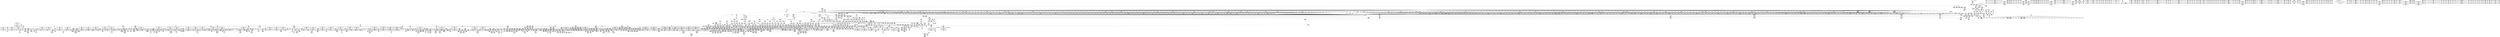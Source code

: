 digraph {
	CE0x400af40 [shape=record,shape=Mrecord,label="{CE0x400af40|i64*_getelementptr_inbounds_(_4_x_i64_,_4_x_i64_*___llvm_gcov_ctr134,_i64_0,_i64_0)|*Constant*|*SummSource*}"]
	CE0x3ec0fa0 [shape=record,shape=Mrecord,label="{CE0x3ec0fa0|selinux_netlink_send:tmp9|security/selinux/hooks.c,5073}"]
	CE0x3e754b0 [shape=record,shape=Mrecord,label="{CE0x3e754b0|720:_i32,_1216:_i8*,_:_CRE_573,574_}"]
	CE0x3e64060 [shape=record,shape=Mrecord,label="{CE0x3e64060|720:_i32,_1216:_i8*,_:_CRE_537,538_}"]
	CE0x3f4ee30 [shape=record,shape=Mrecord,label="{CE0x3f4ee30|8:_%struct.sock*,_:_SCME_45,46_}"]
	CE0x3e4f030 [shape=record,shape=Mrecord,label="{CE0x3e4f030|720:_i32,_1216:_i8*,_:_CRE_218,219_}"]
	CE0x3f5b460 [shape=record,shape=Mrecord,label="{CE0x3f5b460|rcu_read_lock:tmp8|include/linux/rcupdate.h,882}"]
	CE0x3ec70e0 [shape=record,shape=Mrecord,label="{CE0x3ec70e0|_call_void_mcount()_#3}"]
	CE0x3f123f0 [shape=record,shape=Mrecord,label="{CE0x3f123f0|rcu_read_lock:tmp1|*SummSource*}"]
	CE0x3fecd90 [shape=record,shape=Mrecord,label="{CE0x3fecd90|__preempt_count_add:tmp3}"]
	CE0x3ff0a40 [shape=record,shape=Mrecord,label="{CE0x3ff0a40|i64*_getelementptr_inbounds_(_4_x_i64_,_4_x_i64_*___llvm_gcov_ctr130,_i64_0,_i64_3)|*Constant*|*SummSource*}"]
	CE0x3ef3130 [shape=record,shape=Mrecord,label="{CE0x3ef3130|selinux_nlmsg_perm:tmp20|security/selinux/hooks.c,4725}"]
	CE0x3f160f0 [shape=record,shape=Mrecord,label="{CE0x3f160f0|rcu_read_lock:tmp11|include/linux/rcupdate.h,882}"]
	CE0x3e65e10 [shape=record,shape=Mrecord,label="{CE0x3e65e10|720:_i32,_1216:_i8*,_:_CRE_8,12_|Function::selinux_netlink_send&Arg::sk::}"]
	CE0x3f71c20 [shape=record,shape=Mrecord,label="{CE0x3f71c20|_call_void_lockdep_rcu_suspicious(i8*_getelementptr_inbounds_(_25_x_i8_,_25_x_i8_*_.str3,_i32_0,_i32_0),_i32_208,_i8*_getelementptr_inbounds_(_41_x_i8_,_41_x_i8_*_.str44,_i32_0,_i32_0))_#10,_!dbg_!27732|security/selinux/hooks.c,208|*SummSource*}"]
	CE0x3e5c900 [shape=record,shape=Mrecord,label="{CE0x3e5c900|720:_i32,_1216:_i8*,_:_CRE_173,174_}"]
	CE0x3e63220 [shape=record,shape=Mrecord,label="{CE0x3e63220|720:_i32,_1216:_i8*,_:_CRE_472,476_|Function::selinux_netlink_send&Arg::sk::}"]
	CE0x3e945d0 [shape=record,shape=Mrecord,label="{CE0x3e945d0|720:_i32,_1216:_i8*,_:_CRE_811,812_}"]
	CE0x3ef9b90 [shape=record,shape=Mrecord,label="{CE0x3ef9b90|selinux_nlmsg_perm:call8|security/selinux/hooks.c,4726}"]
	CE0x3eccc10 [shape=record,shape=Mrecord,label="{CE0x3eccc10|16:_i32,_24:_i16,_:_CRE_20,24_|*MultipleSource*|security/selinux/hooks.c,4723|*LoadInst*|security/selinux/hooks.c,4715|security/selinux/hooks.c,4715}"]
	CE0x3f3e270 [shape=record,shape=Mrecord,label="{CE0x3f3e270|_call_void___rcu_read_unlock()_#10,_!dbg_!27734|include/linux/rcupdate.h,937|*SummSink*}"]
	CE0x3ea7e40 [shape=record,shape=Mrecord,label="{CE0x3ea7e40|task_sid:tobool|security/selinux/hooks.c,208}"]
	CE0x3f43290 [shape=record,shape=Mrecord,label="{CE0x3f43290|__preempt_count_add:tmp6|./arch/x86/include/asm/preempt.h,73}"]
	CE0x3fe69b0 [shape=record,shape=Mrecord,label="{CE0x3fe69b0|GLOBAL:lock_acquire|*Constant*|*SummSource*}"]
	CE0x401f150 [shape=record,shape=Mrecord,label="{CE0x401f150|__rcu_read_unlock:tmp7|include/linux/rcupdate.h,245}"]
	CE0x3eaeec0 [shape=record,shape=Mrecord,label="{CE0x3eaeec0|selinux_nlmsg_perm:tmp5|security/selinux/hooks.c,4717|*SummSource*}"]
	CE0x3f3e140 [shape=record,shape=Mrecord,label="{CE0x3f3e140|_call_void___rcu_read_unlock()_#10,_!dbg_!27734|include/linux/rcupdate.h,937|*SummSource*}"]
	CE0x40007e0 [shape=record,shape=Mrecord,label="{CE0x40007e0|__preempt_count_sub:tmp3|*SummSink*}"]
	CE0x3e9a980 [shape=record,shape=Mrecord,label="{CE0x3e9a980|720:_i32,_1216:_i8*,_:_CRE_960,964_|Function::selinux_netlink_send&Arg::sk::}"]
	CE0x3f36c00 [shape=record,shape=Mrecord,label="{CE0x3f36c00|i64*_getelementptr_inbounds_(_4_x_i64_,_4_x_i64_*___llvm_gcov_ctr128,_i64_0,_i64_3)|*Constant*|*SummSource*}"]
	CE0x3e78500 [shape=record,shape=Mrecord,label="{CE0x3e78500|720:_i32,_1216:_i8*,_:_CRE_632,640_|Function::selinux_netlink_send&Arg::sk::}"]
	CE0x3eb28c0 [shape=record,shape=Mrecord,label="{CE0x3eb28c0|i64_15|*Constant*|*SummSink*}"]
	CE0x3f70060 [shape=record,shape=Mrecord,label="{CE0x3f70060|task_sid:tmp20|security/selinux/hooks.c,208|*SummSink*}"]
	CE0x3e9b850 [shape=record,shape=Mrecord,label="{CE0x3e9b850|720:_i32,_1216:_i8*,_:_CRE_1008,1016_|Function::selinux_netlink_send&Arg::sk::}"]
	CE0x3f2abb0 [shape=record,shape=Mrecord,label="{CE0x3f2abb0|_call_void_mcount()_#3}"]
	CE0x3f3aa70 [shape=record,shape=Mrecord,label="{CE0x3f3aa70|rcu_lock_release:entry}"]
	CE0x4031dc0 [shape=record,shape=Mrecord,label="{CE0x4031dc0|i64*_getelementptr_inbounds_(_4_x_i64_,_4_x_i64_*___llvm_gcov_ctr135,_i64_0,_i64_1)|*Constant*|*SummSource*}"]
	CE0x3eda4c0 [shape=record,shape=Mrecord,label="{CE0x3eda4c0|sock_has_perm:cmp|security/selinux/hooks.c,3969|*SummSink*}"]
	CE0x3f57b50 [shape=record,shape=Mrecord,label="{CE0x3f57b50|rcu_read_unlock:land.lhs.true2}"]
	CE0x3f46770 [shape=record,shape=Mrecord,label="{CE0x3f46770|i64*_getelementptr_inbounds_(_4_x_i64_,_4_x_i64_*___llvm_gcov_ctr133,_i64_0,_i64_1)|*Constant*}"]
	CE0x3e48ef0 [shape=record,shape=Mrecord,label="{CE0x3e48ef0|720:_i32,_1216:_i8*,_:_CRE_112,113_}"]
	CE0x3e7bef0 [shape=record,shape=Mrecord,label="{CE0x3e7bef0|nlmsg_hdr:data|include/linux/netlink.h,15|*SummSink*}"]
	CE0x3e71d10 [shape=record,shape=Mrecord,label="{CE0x3e71d10|720:_i32,_1216:_i8*,_:_CRE_373,374_}"]
	CE0x400b0a0 [shape=record,shape=Mrecord,label="{CE0x400b0a0|__preempt_count_add:tmp|*SummSource*}"]
	CE0x3f688b0 [shape=record,shape=Mrecord,label="{CE0x3f688b0|rcu_read_lock:tmp3|*SummSink*}"]
	CE0x3eca530 [shape=record,shape=Mrecord,label="{CE0x3eca530|selinux_nlmsg_perm:if.then|*SummSource*}"]
	CE0x3f881c0 [shape=record,shape=Mrecord,label="{CE0x3f881c0|0:_i8,_:_GCMR_rcu_read_lock.__warned_internal_global_i8_0,_section_.data.unlikely_,_align_1:_elem_0:default:}"]
	CE0x3e95930 [shape=record,shape=Mrecord,label="{CE0x3e95930|720:_i32,_1216:_i8*,_:_CRE_828,829_}"]
	CE0x3f1f770 [shape=record,shape=Mrecord,label="{CE0x3f1f770|selinux_nlmsg_perm:tmp40|security/selinux/hooks.c,4736|*SummSink*}"]
	CE0x3e94c20 [shape=record,shape=Mrecord,label="{CE0x3e94c20|720:_i32,_1216:_i8*,_:_CRE_817,818_}"]
	CE0x3e54b20 [shape=record,shape=Mrecord,label="{CE0x3e54b20|720:_i32,_1216:_i8*,_:_CRE_58,59_}"]
	CE0x3f24b40 [shape=record,shape=Mrecord,label="{CE0x3f24b40|selinux_nlmsg_perm:err.3|*SummSource*}"]
	CE0x4002060 [shape=record,shape=Mrecord,label="{CE0x4002060|__rcu_read_lock:do.end}"]
	CE0x3f4f910 [shape=record,shape=Mrecord,label="{CE0x3f4f910|i32_77|*Constant*}"]
	CE0x3e96d60 [shape=record,shape=Mrecord,label="{CE0x3e96d60|720:_i32,_1216:_i8*,_:_CRE_845,846_}"]
	CE0x3f1e670 [shape=record,shape=Mrecord,label="{CE0x3f1e670|selinux_nlmsg_perm:tmp29|security/selinux/hooks.c,4730}"]
	CE0x3ea8980 [shape=record,shape=Mrecord,label="{CE0x3ea8980|rcu_read_lock:tmp7|include/linux/rcupdate.h,882}"]
	CE0x40054b0 [shape=record,shape=Mrecord,label="{CE0x40054b0|i64*_getelementptr_inbounds_(_4_x_i64_,_4_x_i64_*___llvm_gcov_ctr133,_i64_0,_i64_2)|*Constant*}"]
	CE0x3ea7690 [shape=record,shape=Mrecord,label="{CE0x3ea7690|rcu_lock_acquire:map|Function::rcu_lock_acquire&Arg::map::}"]
	CE0x3ea1c10 [shape=record,shape=Mrecord,label="{CE0x3ea1c10|i64_4|*Constant*|*SummSource*}"]
	CE0x3ef3910 [shape=record,shape=Mrecord,label="{CE0x3ef3910|COLLAPSED:_GCMRE___llvm_gcov_ctr325_internal_global_20_x_i64_zeroinitializer:_elem_0:default:}"]
	CE0x3f4e2b0 [shape=record,shape=Mrecord,label="{CE0x3f4e2b0|cred_sid:security|security/selinux/hooks.c,196}"]
	CE0x3f53620 [shape=record,shape=Mrecord,label="{CE0x3f53620|sock_has_perm:ad|security/selinux/hooks.c, 3965|*SummSource*}"]
	CE0x3f2f3b0 [shape=record,shape=Mrecord,label="{CE0x3f2f3b0|rcu_read_unlock:do.body}"]
	CE0x3e5ab80 [shape=record,shape=Mrecord,label="{CE0x3e5ab80|720:_i32,_1216:_i8*,_:_CRE_117,118_}"]
	CE0x3f68510 [shape=record,shape=Mrecord,label="{CE0x3f68510|task_sid:tmp9|security/selinux/hooks.c,208|*SummSink*}"]
	CE0x400b030 [shape=record,shape=Mrecord,label="{CE0x400b030|COLLAPSED:_GCMRE___llvm_gcov_ctr129_internal_global_4_x_i64_zeroinitializer:_elem_0:default:}"]
	CE0x3e5e370 [shape=record,shape=Mrecord,label="{CE0x3e5e370|720:_i32,_1216:_i8*,_:_CRE_202,203_}"]
	CE0x3e94890 [shape=record,shape=Mrecord,label="{CE0x3e94890|720:_i32,_1216:_i8*,_:_CRE_814,815_}"]
	CE0x3f24620 [shape=record,shape=Mrecord,label="{CE0x3f24620|_ret_i32_%retval.0,_!dbg_!27740|security/selinux/hooks.c,3977|*SummSink*}"]
	CE0x3e593f0 [shape=record,shape=Mrecord,label="{CE0x3e593f0|selinux_netlink_send:tmp|*SummSource*}"]
	CE0x3f74a60 [shape=record,shape=Mrecord,label="{CE0x3f74a60|task_sid:tmp27|security/selinux/hooks.c,208|*SummSource*}"]
	CE0x3f25f50 [shape=record,shape=Mrecord,label="{CE0x3f25f50|nlmsg_hdr:bb|*SummSource*}"]
	CE0x3f59550 [shape=record,shape=Mrecord,label="{CE0x3f59550|rcu_read_lock:tmp2|*SummSink*}"]
	CE0x3f6f6c0 [shape=record,shape=Mrecord,label="{CE0x3f6f6c0|i32_208|*Constant*|*SummSource*}"]
	"CONST[source:2(external),value:2(dynamic)][purpose:{subject}][SrcIdx:8]"
	CE0x3f316a0 [shape=record,shape=Mrecord,label="{CE0x3f316a0|i64*_getelementptr_inbounds_(_11_x_i64_,_11_x_i64_*___llvm_gcov_ctr132,_i64_0,_i64_0)|*Constant*|*SummSink*}"]
	CE0x3e6c5b0 [shape=record,shape=Mrecord,label="{CE0x3e6c5b0|selinux_nlmsg_perm:tmp6|security/selinux/hooks.c,4717|*SummSink*}"]
	CE0x3f87c30 [shape=record,shape=Mrecord,label="{CE0x3f87c30|rcu_read_unlock:tmp6|include/linux/rcupdate.h,933|*SummSink*}"]
	CE0x3e75250 [shape=record,shape=Mrecord,label="{CE0x3e75250|720:_i32,_1216:_i8*,_:_CRE_571,572_}"]
	CE0x3f3ced0 [shape=record,shape=Mrecord,label="{CE0x3f3ced0|GLOBAL:rcu_lock_release|*Constant*}"]
	CE0x3e795a0 [shape=record,shape=Mrecord,label="{CE0x3e795a0|720:_i32,_1216:_i8*,_:_CRE_659,660_}"]
	CE0x3e50d00 [shape=record,shape=Mrecord,label="{CE0x3e50d00|720:_i32,_1216:_i8*,_:_CRE_90,91_}"]
	CE0x3f6d4f0 [shape=record,shape=Mrecord,label="{CE0x3f6d4f0|task_sid:tmp16|security/selinux/hooks.c,208|*SummSink*}"]
	CE0x3eebe90 [shape=record,shape=Mrecord,label="{CE0x3eebe90|sock_has_perm:tmp18|security/selinux/hooks.c,3977}"]
	CE0x3e62d40 [shape=record,shape=Mrecord,label="{CE0x3e62d40|720:_i32,_1216:_i8*,_:_CRE_460,464_|Function::selinux_netlink_send&Arg::sk::}"]
	CE0x3fe79c0 [shape=record,shape=Mrecord,label="{CE0x3fe79c0|i64*_getelementptr_inbounds_(_4_x_i64_,_4_x_i64_*___llvm_gcov_ctr133,_i64_0,_i64_3)|*Constant*}"]
	CE0x3ebeec0 [shape=record,shape=Mrecord,label="{CE0x3ebeec0|selinux_nlmsg_perm:tmp6|security/selinux/hooks.c,4717|*SummSource*}"]
	CE0x3ed8c10 [shape=record,shape=Mrecord,label="{CE0x3ed8c10|GLOBAL:task_sid|*Constant*}"]
	CE0x3e5b5f0 [shape=record,shape=Mrecord,label="{CE0x3e5b5f0|720:_i32,_1216:_i8*,_:_CRE_131,132_}"]
	CE0x3ffc8f0 [shape=record,shape=Mrecord,label="{CE0x3ffc8f0|__preempt_count_sub:tmp1|*SummSink*}"]
	CE0x3f31820 [shape=record,shape=Mrecord,label="{CE0x3f31820|COLLAPSED:_GCMRE___llvm_gcov_ctr132_internal_global_11_x_i64_zeroinitializer:_elem_0:default:}"]
	CE0x3f62010 [shape=record,shape=Mrecord,label="{CE0x3f62010|_call_void_mcount()_#3|*SummSink*}"]
	CE0x3eeac90 [shape=record,shape=Mrecord,label="{CE0x3eeac90|avc_has_perm:auditdata|Function::avc_has_perm&Arg::auditdata::|*SummSink*}"]
	CE0x3fea930 [shape=record,shape=Mrecord,label="{CE0x3fea930|rcu_lock_acquire:__here|*SummSink*}"]
	CE0x3e94fb0 [shape=record,shape=Mrecord,label="{CE0x3e94fb0|720:_i32,_1216:_i8*,_:_CRE_820,821_}"]
	CE0x3ea1c80 [shape=record,shape=Mrecord,label="{CE0x3ea1c80|i64_4|*Constant*|*SummSink*}"]
	CE0x3f54400 [shape=record,shape=Mrecord,label="{CE0x3f54400|8:_%struct.sock*,_:_SCME_35,36_}"]
	CE0x3e7e9c0 [shape=record,shape=Mrecord,label="{CE0x3e7e9c0|nlmsg_hdr:tmp5|include/linux/netlink.h,15}"]
	CE0x3e81bb0 [shape=record,shape=Mrecord,label="{CE0x3e81bb0|selinux_netlink_send:return|*SummSource*}"]
	CE0x3e6f8c0 [shape=record,shape=Mrecord,label="{CE0x3e6f8c0|720:_i32,_1216:_i8*,_:_CRE_29,30_}"]
	CE0x3f5e160 [shape=record,shape=Mrecord,label="{CE0x3f5e160|8:_%struct.sock*,_:_SCME_34,35_}"]
	CE0x3ec7ab0 [shape=record,shape=Mrecord,label="{CE0x3ec7ab0|sock_has_perm:call|security/selinux/hooks.c,3967|*SummSource*}"]
	CE0x3f464a0 [shape=record,shape=Mrecord,label="{CE0x3f464a0|rcu_lock_release:tmp1}"]
	CE0x3f72b90 [shape=record,shape=Mrecord,label="{CE0x3f72b90|task_sid:tmp23|security/selinux/hooks.c,208|*SummSink*}"]
	CE0x3eac9e0 [shape=record,shape=Mrecord,label="{CE0x3eac9e0|GLOBAL:current_task|Global_var:current_task|*SummSink*}"]
	CE0x3e59f50 [shape=record,shape=Mrecord,label="{CE0x3e59f50|720:_i32,_1216:_i8*,_:_CRE_141,142_}"]
	CE0x3f6bd60 [shape=record,shape=Mrecord,label="{CE0x3f6bd60|task_sid:if.end}"]
	CE0x3f3f6f0 [shape=record,shape=Mrecord,label="{CE0x3f3f6f0|i64*_getelementptr_inbounds_(_11_x_i64_,_11_x_i64_*___llvm_gcov_ctr132,_i64_0,_i64_10)|*Constant*|*SummSource*}"]
	CE0x3eb7ff0 [shape=record,shape=Mrecord,label="{CE0x3eb7ff0|4:_i16,_:_CRE_8,12_|*MultipleSource*|security/selinux/hooks.c,4723|security/selinux/hooks.c,4721}"]
	CE0x3f4c770 [shape=record,shape=Mrecord,label="{CE0x3f4c770|sock_has_perm:tmp17|security/selinux/hooks.c,3976|*SummSource*}"]
	CE0x3e585f0 [shape=record,shape=Mrecord,label="{CE0x3e585f0|selinux_netlink_send:call|security/selinux/hooks.c,5069|*SummSink*}"]
	CE0x3e58b20 [shape=record,shape=Mrecord,label="{CE0x3e58b20|selinux_netlink_send:bb|*SummSource*}"]
	CE0x3e4fc10 [shape=record,shape=Mrecord,label="{CE0x3e4fc10|720:_i32,_1216:_i8*,_:_CRE_228,229_}"]
	CE0x3f2b0f0 [shape=record,shape=Mrecord,label="{CE0x3f2b0f0|_ret_void,_!dbg_!27719|./arch/x86/include/asm/preempt.h,73|*SummSink*}"]
	CE0x3f66ef0 [shape=record,shape=Mrecord,label="{CE0x3f66ef0|cred_sid:tmp1}"]
	CE0x3e94140 [shape=record,shape=Mrecord,label="{CE0x3e94140|720:_i32,_1216:_i8*,_:_CRE_808,809_}"]
	CE0x3f29c00 [shape=record,shape=Mrecord,label="{CE0x3f29c00|rcu_read_unlock:tmp16|include/linux/rcupdate.h,933|*SummSink*}"]
	CE0x3f66f60 [shape=record,shape=Mrecord,label="{CE0x3f66f60|cred_sid:tmp1|*SummSource*}"]
	CE0x3f223d0 [shape=record,shape=Mrecord,label="{CE0x3f223d0|selinux_nlmsg_perm:tmp44|security/selinux/hooks.c,4740|*SummSink*}"]
	CE0x3ee4350 [shape=record,shape=Mrecord,label="{CE0x3ee4350|get_current:tmp1|*SummSink*}"]
	CE0x3e52aa0 [shape=record,shape=Mrecord,label="{CE0x3e52aa0|720:_i32,_1216:_i8*,_:_CRE_167,168_}"]
	CE0x3ee3330 [shape=record,shape=Mrecord,label="{CE0x3ee3330|rcu_read_lock:tmp22|include/linux/rcupdate.h,884|*SummSink*}"]
	CE0x3feed00 [shape=record,shape=Mrecord,label="{CE0x3feed00|rcu_lock_release:tmp5|include/linux/rcupdate.h,423|*SummSource*}"]
	CE0x3f1ed50 [shape=record,shape=Mrecord,label="{CE0x3f1ed50|selinux_nlmsg_perm:tmp30|security/selinux/hooks.c,4730|*SummSink*}"]
	CE0x3ea3df0 [shape=record,shape=Mrecord,label="{CE0x3ea3df0|i32_8|*Constant*}"]
	CE0x3f46f80 [shape=record,shape=Mrecord,label="{CE0x3f46f80|__rcu_read_unlock:tmp2}"]
	CE0x3f2ce40 [shape=record,shape=Mrecord,label="{CE0x3f2ce40|_call_void_lock_acquire(%struct.lockdep_map*_%map,_i32_0,_i32_0,_i32_2,_i32_0,_%struct.lockdep_map*_null,_i64_ptrtoint_(i8*_blockaddress(_rcu_lock_acquire,_%__here)_to_i64))_#10,_!dbg_!27716|include/linux/rcupdate.h,418|*SummSink*}"]
	CE0x3f5da80 [shape=record,shape=Mrecord,label="{CE0x3f5da80|_ret_void,_!dbg_!27735|include/linux/rcupdate.h,884|*SummSink*}"]
	CE0x3f3c550 [shape=record,shape=Mrecord,label="{CE0x3f3c550|GLOBAL:__preempt_count|Global_var:__preempt_count}"]
	CE0x3ea9bb0 [shape=record,shape=Mrecord,label="{CE0x3ea9bb0|GLOBAL:__llvm_gcov_ctr126|Global_var:__llvm_gcov_ctr126}"]
	CE0x3f44c40 [shape=record,shape=Mrecord,label="{CE0x3f44c40|i8*_undef|*Constant*}"]
	CE0x3ee0170 [shape=record,shape=Mrecord,label="{CE0x3ee0170|i8*_getelementptr_inbounds_(_25_x_i8_,_25_x_i8_*_.str45,_i32_0,_i32_0)|*Constant*|*SummSink*}"]
	CE0x3ef7560 [shape=record,shape=Mrecord,label="{CE0x3ef7560|selinux_nlmsg_perm:tmp26|security/selinux/hooks.c,4730|*SummSource*}"]
	CE0x3f49270 [shape=record,shape=Mrecord,label="{CE0x3f49270|sock_has_perm:tmp10|security/selinux/hooks.c,3969|*SummSource*}"]
	CE0x3f5f290 [shape=record,shape=Mrecord,label="{CE0x3f5f290|sock_has_perm:tmp9|security/selinux/hooks.c,3969}"]
	CE0x3e5a670 [shape=record,shape=Mrecord,label="{CE0x3e5a670|720:_i32,_1216:_i8*,_:_CRE_147,148_}"]
	CE0x3f75eb0 [shape=record,shape=Mrecord,label="{CE0x3f75eb0|cred_sid:cred|Function::cred_sid&Arg::cred::|*SummSink*}"]
	CE0x3f35910 [shape=record,shape=Mrecord,label="{CE0x3f35910|i64*_getelementptr_inbounds_(_4_x_i64_,_4_x_i64_*___llvm_gcov_ctr133,_i64_0,_i64_1)|*Constant*|*SummSink*}"]
	CE0x3f88c70 [shape=record,shape=Mrecord,label="{CE0x3f88c70|_ret_void,_!dbg_!27719|./arch/x86/include/asm/preempt.h,73}"]
	CE0x3ee2990 [shape=record,shape=Mrecord,label="{CE0x3ee2990|i64*_getelementptr_inbounds_(_11_x_i64_,_11_x_i64_*___llvm_gcov_ctr127,_i64_0,_i64_10)|*Constant*|*SummSource*}"]
	CE0x3fe76f0 [shape=record,shape=Mrecord,label="{CE0x3fe76f0|i64_ptrtoint_(i8*_blockaddress(_rcu_lock_release,_%__here)_to_i64)|*Constant*}"]
	CE0x401a140 [shape=record,shape=Mrecord,label="{CE0x401a140|__preempt_count_add:do.end|*SummSink*}"]
	CE0x3ed6ca0 [shape=record,shape=Mrecord,label="{CE0x3ed6ca0|sock_has_perm:tmp11|security/selinux/hooks.c,3970|*SummSource*}"]
	CE0x40043d0 [shape=record,shape=Mrecord,label="{CE0x40043d0|rcu_lock_release:indirectgoto|*SummSink*}"]
	CE0x3e63580 [shape=record,shape=Mrecord,label="{CE0x3e63580|720:_i32,_1216:_i8*,_:_CRE_480,488_|Function::selinux_netlink_send&Arg::sk::}"]
	CE0x3e53a70 [shape=record,shape=Mrecord,label="{CE0x3e53a70|720:_i32,_1216:_i8*,_:_CRE_65,66_}"]
	CE0x3ed7a00 [shape=record,shape=Mrecord,label="{CE0x3ed7a00|task_sid:do.end6|*SummSource*}"]
	CE0x3f4e900 [shape=record,shape=Mrecord,label="{CE0x3f4e900|task_sid:call|security/selinux/hooks.c,208|*SummSource*}"]
	CE0x3f16370 [shape=record,shape=Mrecord,label="{CE0x3f16370|rcu_read_lock:tmp11|include/linux/rcupdate.h,882|*SummSource*}"]
	CE0x3e662f0 [shape=record,shape=Mrecord,label="{CE0x3e662f0|selinux_nlmsg_perm:call1|security/selinux/hooks.c,4723}"]
	CE0x3feb390 [shape=record,shape=Mrecord,label="{CE0x3feb390|i64*_getelementptr_inbounds_(_4_x_i64_,_4_x_i64_*___llvm_gcov_ctr130,_i64_0,_i64_1)|*Constant*|*SummSource*}"]
	CE0x3f61390 [shape=record,shape=Mrecord,label="{CE0x3f61390|i64*_getelementptr_inbounds_(_2_x_i64_,_2_x_i64_*___llvm_gcov_ctr131,_i64_0,_i64_1)|*Constant*|*SummSink*}"]
	CE0x3e65390 [shape=record,shape=Mrecord,label="{CE0x3e65390|selinux_nlmsg_perm:tmp15|security/selinux/hooks.c,4724|*SummSource*}"]
	CE0x3e3ebc0 [shape=record,shape=Mrecord,label="{CE0x3e3ebc0|720:_i32,_1216:_i8*,_:_CRE_248,249_}"]
	CE0x3ea1090 [shape=record,shape=Mrecord,label="{CE0x3ea1090|nlmsg_hdr:tmp3|*SummSink*}"]
	CE0x3e569a0 [shape=record,shape=Mrecord,label="{CE0x3e569a0|720:_i32,_1216:_i8*,_:_CRE_2,3_}"]
	CE0x3e5a540 [shape=record,shape=Mrecord,label="{CE0x3e5a540|720:_i32,_1216:_i8*,_:_CRE_146,147_}"]
	CE0x3e76da0 [shape=record,shape=Mrecord,label="{CE0x3e76da0|720:_i32,_1216:_i8*,_:_CRE_594,595_}"]
	CE0x3f14fc0 [shape=record,shape=Mrecord,label="{CE0x3f14fc0|rcu_read_lock:land.lhs.true2|*SummSource*}"]
	CE0x3f76480 [shape=record,shape=Mrecord,label="{CE0x3f76480|i32_208|*Constant*|*SummSink*}"]
	CE0x3e9c030 [shape=record,shape=Mrecord,label="{CE0x3e9c030|720:_i32,_1216:_i8*,_:_CRE_1040,1048_|Function::selinux_netlink_send&Arg::sk::}"]
	CE0x3e52d00 [shape=record,shape=Mrecord,label="{CE0x3e52d00|720:_i32,_1216:_i8*,_:_CRE_169,170_}"]
	CE0x400acd0 [shape=record,shape=Mrecord,label="{CE0x400acd0|__rcu_read_unlock:bb|*SummSink*}"]
	CE0x3e9dd20 [shape=record,shape=Mrecord,label="{CE0x3e9dd20|720:_i32,_1216:_i8*,_:_CRE_1157,1158_}"]
	CE0x3f283b0 [shape=record,shape=Mrecord,label="{CE0x3f283b0|sock_has_perm:perms|Function::sock_has_perm&Arg::perms::}"]
	CE0x3f8e810 [shape=record,shape=Mrecord,label="{CE0x3f8e810|GLOBAL:__llvm_gcov_ctr132|Global_var:__llvm_gcov_ctr132|*SummSource*}"]
	CE0x3eeab40 [shape=record,shape=Mrecord,label="{CE0x3eeab40|avc_has_perm:auditdata|Function::avc_has_perm&Arg::auditdata::|*SummSource*}"]
	CE0x3f8ef20 [shape=record,shape=Mrecord,label="{CE0x3f8ef20|cred_sid:sid|security/selinux/hooks.c,197}"]
	CE0x3e5b260 [shape=record,shape=Mrecord,label="{CE0x3e5b260|720:_i32,_1216:_i8*,_:_CRE_128,129_}"]
	CE0x3eb5ce0 [shape=record,shape=Mrecord,label="{CE0x3eb5ce0|selinux_netlink_send:tmp4|security/selinux/hooks.c,5070}"]
	CE0x3ea4af0 [shape=record,shape=Mrecord,label="{CE0x3ea4af0|nlmsg_hdr:tmp|*SummSource*}"]
	CE0x3ee7c40 [shape=record,shape=Mrecord,label="{CE0x3ee7c40|selinux_nlmsg_perm:tmp3|security/selinux/hooks.c,4715|*SummSource*}"]
	CE0x3f653d0 [shape=record,shape=Mrecord,label="{CE0x3f653d0|__rcu_read_lock:entry}"]
	CE0x3e58980 [shape=record,shape=Mrecord,label="{CE0x3e58980|720:_i32,_1216:_i8*,_:_CRE_28,29_}"]
	CE0x3ecb000 [shape=record,shape=Mrecord,label="{CE0x3ecb000|selinux_nlmsg_perm:tmp16|security/selinux/hooks.c,4724}"]
	CE0x3f47b50 [shape=record,shape=Mrecord,label="{CE0x3f47b50|COLLAPSED:_GCMRE___llvm_gcov_ctr130_internal_global_4_x_i64_zeroinitializer:_elem_0:default:}"]
	CE0x3f317b0 [shape=record,shape=Mrecord,label="{CE0x3f317b0|rcu_read_unlock:tmp}"]
	CE0x3ed8360 [shape=record,shape=Mrecord,label="{CE0x3ed8360|rcu_read_lock:if.then}"]
	CE0x3e4e1f0 [shape=record,shape=Mrecord,label="{CE0x3e4e1f0|720:_i32,_1216:_i8*,_:_CRE_206,207_}"]
	CE0x3e96640 [shape=record,shape=Mrecord,label="{CE0x3e96640|720:_i32,_1216:_i8*,_:_CRE_839,840_}"]
	CE0x3f49560 [shape=record,shape=Mrecord,label="{CE0x3f49560|i64*_getelementptr_inbounds_(_6_x_i64_,_6_x_i64_*___llvm_gcov_ctr327,_i64_0,_i64_3)|*Constant*}"]
	CE0x400b740 [shape=record,shape=Mrecord,label="{CE0x400b740|_call_void_mcount()_#3|*SummSource*}"]
	CE0x3e7ffd0 [shape=record,shape=Mrecord,label="{CE0x3e7ffd0|%struct.task_struct*_(%struct.task_struct**)*_asm_movq_%gs:$_1:P_,$0_,_r,im,_dirflag_,_fpsr_,_flags_|*SummSource*}"]
	CE0x3e5bde0 [shape=record,shape=Mrecord,label="{CE0x3e5bde0|selinux_nlmsg_perm:cmp3|security/selinux/hooks.c,4725|*SummSink*}"]
	CE0x3ee4fa0 [shape=record,shape=Mrecord,label="{CE0x3ee4fa0|i8_2|*Constant*|*SummSink*}"]
	CE0x3f44500 [shape=record,shape=Mrecord,label="{CE0x3f44500|i64_ptrtoint_(i8*_blockaddress(_rcu_lock_acquire,_%__here)_to_i64)|*Constant*|*SummSink*}"]
	CE0x3e581f0 [shape=record,shape=Mrecord,label="{CE0x3e581f0|720:_i32,_1216:_i8*,_:_CRE_104,108_|Function::selinux_netlink_send&Arg::sk::}"]
	CE0x3f4ff40 [shape=record,shape=Mrecord,label="{CE0x3f4ff40|COLLAPSED:_GCMRE___llvm_gcov_ctr98_internal_global_2_x_i64_zeroinitializer:_elem_0:default:}"]
	CE0x3e988b0 [shape=record,shape=Mrecord,label="{CE0x3e988b0|720:_i32,_1216:_i8*,_:_CRE_868,869_}"]
	CE0x3f5e7a0 [shape=record,shape=Mrecord,label="{CE0x3f5e7a0|sock_has_perm:net|security/selinux/hooks.c, 3966}"]
	CE0x3ed86b0 [shape=record,shape=Mrecord,label="{CE0x3ed86b0|8:_%struct.sock*,_:_SCME_18,20_|*MultipleSource*|security/selinux/hooks.c, 3966|security/selinux/hooks.c,3966|security/selinux/hooks.c,3966}"]
	CE0x3f61820 [shape=record,shape=Mrecord,label="{CE0x3f61820|task_sid:tmp8|security/selinux/hooks.c,208|*SummSink*}"]
	CE0x3e4f620 [shape=record,shape=Mrecord,label="{CE0x3e4f620|720:_i32,_1216:_i8*,_:_CRE_223,224_}"]
	CE0x3f2c1a0 [shape=record,shape=Mrecord,label="{CE0x3f2c1a0|%struct.lockdep_map*_null|*Constant*}"]
	CE0x3e3d560 [shape=record,shape=Mrecord,label="{CE0x3e3d560|720:_i32,_1216:_i8*,_:_CRE_229,230_}"]
	CE0x3f26c10 [shape=record,shape=Mrecord,label="{CE0x3f26c10|GLOBAL:sock_has_perm|*Constant*}"]
	CE0x3ffed10 [shape=record,shape=Mrecord,label="{CE0x3ffed10|__preempt_count_sub:tmp1}"]
	CE0x3f294c0 [shape=record,shape=Mrecord,label="{CE0x3f294c0|rcu_read_unlock:tmp4|include/linux/rcupdate.h,933|*SummSink*}"]
	CE0x3f13a90 [shape=record,shape=Mrecord,label="{CE0x3f13a90|GLOBAL:rcu_lock_map|Global_var:rcu_lock_map|*SummSink*}"]
	CE0x3eaf8d0 [shape=record,shape=Mrecord,label="{CE0x3eaf8d0|rcu_read_lock:do.end|*SummSource*}"]
	CE0x3eb3440 [shape=record,shape=Mrecord,label="{CE0x3eb3440|selinux_nlmsg_perm:tmp36|security/selinux/hooks.c,4735|*SummSource*}"]
	CE0x3f51a20 [shape=record,shape=Mrecord,label="{CE0x3f51a20|i8*_getelementptr_inbounds_(_44_x_i8_,_44_x_i8_*_.str47,_i32_0,_i32_0)|*Constant*}"]
	CE0x3febc50 [shape=record,shape=Mrecord,label="{CE0x3febc50|COLLAPSED:_GCMRE___llvm_gcov_ctr135_internal_global_4_x_i64_zeroinitializer:_elem_0:default:}"]
	CE0x3e727c0 [shape=record,shape=Mrecord,label="{CE0x3e727c0|720:_i32,_1216:_i8*,_:_CRE_382,383_}"]
	CE0x3ee7e20 [shape=record,shape=Mrecord,label="{CE0x3ee7e20|selinux_nlmsg_perm:tmp3|security/selinux/hooks.c,4715|*SummSink*}"]
	CE0x3eb5860 [shape=record,shape=Mrecord,label="{CE0x3eb5860|selinux_netlink_send:tmp2|security/selinux/hooks.c,5070|*SummSink*}"]
	CE0x3f14a60 [shape=record,shape=Mrecord,label="{CE0x3f14a60|rcu_read_unlock:tmp14|include/linux/rcupdate.h,933}"]
	CE0x3f4cc10 [shape=record,shape=Mrecord,label="{CE0x3f4cc10|sock_has_perm:call6|security/selinux/hooks.c,3976|*SummSource*}"]
	CE0x3f3ee30 [shape=record,shape=Mrecord,label="{CE0x3f3ee30|rcu_read_unlock:tmp21|include/linux/rcupdate.h,935}"]
	CE0x3ee1520 [shape=record,shape=Mrecord,label="{CE0x3ee1520|COLLAPSED:_GCMRE___llvm_gcov_ctr126_internal_global_13_x_i64_zeroinitializer:_elem_0:default:}"]
	CE0x3ed7bb0 [shape=record,shape=Mrecord,label="{CE0x3ed7bb0|sock_has_perm:if.end|*SummSink*}"]
	CE0x3eb3370 [shape=record,shape=Mrecord,label="{CE0x3eb3370|selinux_nlmsg_perm:tmp36|security/selinux/hooks.c,4735}"]
	CE0x3eba050 [shape=record,shape=Mrecord,label="{CE0x3eba050|_ret_i32_%retval.0,_!dbg_!27723|security/selinux/hooks.c,5074}"]
	CE0x4031cd0 [shape=record,shape=Mrecord,label="{CE0x4031cd0|__preempt_count_add:bb|*SummSource*}"]
	CE0x3f5a770 [shape=record,shape=Mrecord,label="{CE0x3f5a770|GLOBAL:__llvm_gcov_ctr126|Global_var:__llvm_gcov_ctr126|*SummSource*}"]
	CE0x3f52680 [shape=record,shape=Mrecord,label="{CE0x3f52680|rcu_read_unlock:tmp19|include/linux/rcupdate.h,933}"]
	"CONST[source:0(mediator),value:2(dynamic)][purpose:{subject}][SrcIdx:9]"
	CE0x3fefed0 [shape=record,shape=Mrecord,label="{CE0x3fefed0|__rcu_read_unlock:tmp5|include/linux/rcupdate.h,244|*SummSink*}"]
	CE0x3f5f400 [shape=record,shape=Mrecord,label="{CE0x3f5f400|sock_has_perm:tmp9|security/selinux/hooks.c,3969|*SummSource*}"]
	CE0x3e9eb70 [shape=record,shape=Mrecord,label="{CE0x3e9eb70|720:_i32,_1216:_i8*,_:_CRE_1196,1200_|Function::selinux_netlink_send&Arg::sk::}"]
	CE0x3f48b70 [shape=record,shape=Mrecord,label="{CE0x3f48b70|_call_void_lockdep_rcu_suspicious(i8*_getelementptr_inbounds_(_25_x_i8_,_25_x_i8_*_.str45,_i32_0,_i32_0),_i32_934,_i8*_getelementptr_inbounds_(_44_x_i8_,_44_x_i8_*_.str47,_i32_0,_i32_0))_#10,_!dbg_!27726|include/linux/rcupdate.h,933|*SummSource*}"]
	CE0x3eb27e0 [shape=record,shape=Mrecord,label="{CE0x3eb27e0|selinux_nlmsg_perm:cmp15|security/selinux/hooks.c,4735|*SummSink*}"]
	CE0x3eca690 [shape=record,shape=Mrecord,label="{CE0x3eca690|selinux_nlmsg_perm:tmp1}"]
	CE0x3f8c450 [shape=record,shape=Mrecord,label="{CE0x3f8c450|rcu_read_lock:tmp18|include/linux/rcupdate.h,882}"]
	CE0x3e63d00 [shape=record,shape=Mrecord,label="{CE0x3e63d00|720:_i32,_1216:_i8*,_:_CRE_528,536_|Function::selinux_netlink_send&Arg::sk::}"]
	CE0x3ef7b90 [shape=record,shape=Mrecord,label="{CE0x3ef7b90|sock_has_perm:cleanup|*SummSink*}"]
	CE0x3f30e90 [shape=record,shape=Mrecord,label="{CE0x3f30e90|rcu_read_unlock:tmp4|include/linux/rcupdate.h,933}"]
	CE0x3e64f60 [shape=record,shape=Mrecord,label="{CE0x3e64f60|selinux_nlmsg_perm:tmp14|security/selinux/hooks.c,4724|*SummSink*}"]
	CE0x3f25760 [shape=record,shape=Mrecord,label="{CE0x3f25760|selinux_nlmsg_perm:tmp48|security/selinux/hooks.c,4742}"]
	CE0x3fe93d0 [shape=record,shape=Mrecord,label="{CE0x3fe93d0|rcu_lock_release:__here|*SummSource*}"]
	CE0x3e45ec0 [shape=record,shape=Mrecord,label="{CE0x3e45ec0|720:_i32,_1216:_i8*,_:_CRE_71,72_}"]
	CE0x3f53970 [shape=record,shape=Mrecord,label="{CE0x3f53970|rcu_read_lock:tmp}"]
	CE0x3e4bfe0 [shape=record,shape=Mrecord,label="{CE0x3e4bfe0|720:_i32,_1216:_i8*,_:_CRE_720,724_|Function::selinux_netlink_send&Arg::sk::}"]
	CE0x3e692b0 [shape=record,shape=Mrecord,label="{CE0x3e692b0|720:_i32,_1216:_i8*,_:_CRE_100,101_}"]
	CE0x3eb53f0 [shape=record,shape=Mrecord,label="{CE0x3eb53f0|i32_0|*Constant*|*SummSource*}"]
	CE0x3eac310 [shape=record,shape=Mrecord,label="{CE0x3eac310|GLOBAL:current_task|Global_var:current_task|*SummSource*}"]
	CE0x3f5b1c0 [shape=record,shape=Mrecord,label="{CE0x3f5b1c0|i64_2|*Constant*}"]
	CE0x3f70930 [shape=record,shape=Mrecord,label="{CE0x3f70930|task_sid:tmp23|security/selinux/hooks.c,208}"]
	CE0x3e77d10 [shape=record,shape=Mrecord,label="{CE0x3e77d10|720:_i32,_1216:_i8*,_:_CRE_607,608_}"]
	CE0x3f3c070 [shape=record,shape=Mrecord,label="{CE0x3f3c070|i64*_getelementptr_inbounds_(_4_x_i64_,_4_x_i64_*___llvm_gcov_ctr130,_i64_0,_i64_1)|*Constant*|*SummSink*}"]
	CE0x3e92550 [shape=record,shape=Mrecord,label="{CE0x3e92550|selinux_nlmsg_perm:err.0|*SummSource*}"]
	CE0x3e3f080 [shape=record,shape=Mrecord,label="{CE0x3e3f080|720:_i32,_1216:_i8*,_:_CRE_252,253_}"]
	CE0x3f21d30 [shape=record,shape=Mrecord,label="{CE0x3f21d30|i64*_getelementptr_inbounds_(_20_x_i64_,_20_x_i64_*___llvm_gcov_ctr325,_i64_0,_i64_18)|*Constant*}"]
	CE0x3f4b620 [shape=record,shape=Mrecord,label="{CE0x3f4b620|avc_has_perm:ssid|Function::avc_has_perm&Arg::ssid::}"]
	CE0x3e7d990 [shape=record,shape=Mrecord,label="{CE0x3e7d990|i64*_getelementptr_inbounds_(_20_x_i64_,_20_x_i64_*___llvm_gcov_ctr325,_i64_0,_i64_3)|*Constant*|*SummSink*}"]
	CE0x3ecbf10 [shape=record,shape=Mrecord,label="{CE0x3ecbf10|8:_%struct.sock*,_:_SCME_20,22_|*MultipleSource*|security/selinux/hooks.c, 3966|security/selinux/hooks.c,3966|security/selinux/hooks.c,3966}"]
	CE0x3f64270 [shape=record,shape=Mrecord,label="{CE0x3f64270|task_sid:do.body5|*SummSink*}"]
	CE0x3ea5400 [shape=record,shape=Mrecord,label="{CE0x3ea5400|selinux_nlmsg_perm:tmp21|security/selinux/hooks.c,4729}"]
	CE0x3f5ace0 [shape=record,shape=Mrecord,label="{CE0x3f5ace0|rcu_read_lock:call|include/linux/rcupdate.h,882|*SummSource*}"]
	CE0x3f3d920 [shape=record,shape=Mrecord,label="{CE0x3f3d920|rcu_lock_release:map|Function::rcu_lock_release&Arg::map::|*SummSource*}"]
	CE0x3ef2040 [shape=record,shape=Mrecord,label="{CE0x3ef2040|nlmsg_hdr:tmp5|include/linux/netlink.h,15|*SummSource*}"]
	CE0x3f463f0 [shape=record,shape=Mrecord,label="{CE0x3f463f0|__rcu_read_lock:tmp2}"]
	CE0x3f899c0 [shape=record,shape=Mrecord,label="{CE0x3f899c0|i64_7|*Constant*}"]
	CE0x3ee7890 [shape=record,shape=Mrecord,label="{CE0x3ee7890|i32_23|*Constant*|*SummSource*}"]
	CE0x3e7b920 [shape=record,shape=Mrecord,label="{CE0x3e7b920|i32_1|*Constant*|*SummSink*}"]
	CE0x3f1e840 [shape=record,shape=Mrecord,label="{CE0x3f1e840|selinux_nlmsg_perm:tmp29|security/selinux/hooks.c,4730|*SummSink*}"]
	CE0x3fe92c0 [shape=record,shape=Mrecord,label="{CE0x3fe92c0|i64*_getelementptr_inbounds_(_4_x_i64_,_4_x_i64_*___llvm_gcov_ctr133,_i64_0,_i64_0)|*Constant*}"]
	CE0x3f72520 [shape=record,shape=Mrecord,label="{CE0x3f72520|task_sid:tmp22|security/selinux/hooks.c,208|*SummSink*}"]
	CE0x3ea0070 [shape=record,shape=Mrecord,label="{CE0x3ea0070|720:_i32,_1216:_i8*,_:_CRE_1272,1280_|Function::selinux_netlink_send&Arg::sk::}"]
	CE0x3eba300 [shape=record,shape=Mrecord,label="{CE0x3eba300|selinux_nlmsg_perm:tmp2|*LoadInst*|security/selinux/hooks.c,4715}"]
	CE0x3f8cbf0 [shape=record,shape=Mrecord,label="{CE0x3f8cbf0|_call_void_lockdep_rcu_suspicious(i8*_getelementptr_inbounds_(_25_x_i8_,_25_x_i8_*_.str45,_i32_0,_i32_0),_i32_883,_i8*_getelementptr_inbounds_(_42_x_i8_,_42_x_i8_*_.str46,_i32_0,_i32_0))_#10,_!dbg_!27728|include/linux/rcupdate.h,882}"]
	CE0x3e7cbe0 [shape=record,shape=Mrecord,label="{CE0x3e7cbe0|i64_10|*Constant*}"]
	CE0x3e52f70 [shape=record,shape=Mrecord,label="{CE0x3e52f70|selinux_netlink_send:return}"]
	CE0x3ff1b10 [shape=record,shape=Mrecord,label="{CE0x3ff1b10|rcu_lock_acquire:tmp1|*SummSink*}"]
	CE0x3e81660 [shape=record,shape=Mrecord,label="{CE0x3e81660|720:_i32,_1216:_i8*,_:_CRE_94,95_}"]
	CE0x3e8fd80 [shape=record,shape=Mrecord,label="{CE0x3e8fd80|720:_i32,_1216:_i8*,_:_CRE_698,699_}"]
	CE0x3e95470 [shape=record,shape=Mrecord,label="{CE0x3e95470|720:_i32,_1216:_i8*,_:_CRE_824,825_}"]
	CE0x3f5fa70 [shape=record,shape=Mrecord,label="{CE0x3f5fa70|get_current:tmp2|*SummSink*}"]
	CE0x3ff13d0 [shape=record,shape=Mrecord,label="{CE0x3ff13d0|GLOBAL:__preempt_count_sub|*Constant*|*SummSink*}"]
	CE0x3f5ccc0 [shape=record,shape=Mrecord,label="{CE0x3f5ccc0|sock_has_perm:tmp4|security/selinux/hooks.c,3966}"]
	CE0x3eb2bc0 [shape=record,shape=Mrecord,label="{CE0x3eb2bc0|i64_14|*Constant*}"]
	CE0x3eca360 [shape=record,shape=Mrecord,label="{CE0x3eca360|selinux_nlmsg_perm:if.then4|*SummSource*}"]
	CE0x3e7f170 [shape=record,shape=Mrecord,label="{CE0x3e7f170|4:_i16,_:_CRE_0,4_|*MultipleSource*|security/selinux/hooks.c,4723|security/selinux/hooks.c,4721}"]
	CE0x3f60e40 [shape=record,shape=Mrecord,label="{CE0x3f60e40|GLOBAL:__llvm_gcov_ctr127|Global_var:__llvm_gcov_ctr127|*SummSource*}"]
	CE0x3e9a470 [shape=record,shape=Mrecord,label="{CE0x3e9a470|720:_i32,_1216:_i8*,_:_CRE_936,944_|Function::selinux_netlink_send&Arg::sk::}"]
	CE0x3f5aa20 [shape=record,shape=Mrecord,label="{CE0x3f5aa20|task_sid:tmp7|security/selinux/hooks.c,208}"]
	CE0x3f6ff70 [shape=record,shape=Mrecord,label="{CE0x3f6ff70|task_sid:tmp20|security/selinux/hooks.c,208|*SummSource*}"]
	CE0x3e72f80 [shape=record,shape=Mrecord,label="{CE0x3e72f80|720:_i32,_1216:_i8*,_:_CRE_126,127_}"]
	CE0x3e78300 [shape=record,shape=Mrecord,label="{CE0x3e78300|720:_i32,_1216:_i8*,_:_CRE_624,632_|Function::selinux_netlink_send&Arg::sk::}"]
	CE0x3f240d0 [shape=record,shape=Mrecord,label="{CE0x3f240d0|_ret_%struct.task_struct*_%tmp4,_!dbg_!27714|./arch/x86/include/asm/current.h,14}"]
	CE0x3f111e0 [shape=record,shape=Mrecord,label="{CE0x3f111e0|rcu_read_lock:if.end|*SummSource*}"]
	CE0x3ec5a30 [shape=record,shape=Mrecord,label="{CE0x3ec5a30|selinux_netlink_send:tmp8|security/selinux/hooks.c,5073}"]
	CE0x3eb9bd0 [shape=record,shape=Mrecord,label="{CE0x3eb9bd0|selinux_netlink_send:tmp11|security/selinux/hooks.c,5074|*SummSource*}"]
	CE0x3eb3dd0 [shape=record,shape=Mrecord,label="{CE0x3eb3dd0|selinux_nlmsg_perm:tmp38|security/selinux/hooks.c,4735|*SummSink*}"]
	CE0x3feb610 [shape=record,shape=Mrecord,label="{CE0x3feb610|__preempt_count_sub:do.end|*SummSource*}"]
	CE0x3fe85f0 [shape=record,shape=Mrecord,label="{CE0x3fe85f0|__rcu_read_unlock:do.body|*SummSink*}"]
	CE0x3f57220 [shape=record,shape=Mrecord,label="{CE0x3f57220|task_sid:bb|*SummSource*}"]
	CE0x3e7f990 [shape=record,shape=Mrecord,label="{CE0x3e7f990|GLOBAL:nlmsg_hdr|*Constant*|*SummSource*}"]
	CE0x3ed7ad0 [shape=record,shape=Mrecord,label="{CE0x3ed7ad0|task_sid:do.end6|*SummSink*}"]
	CE0x3e4eb70 [shape=record,shape=Mrecord,label="{CE0x3e4eb70|720:_i32,_1216:_i8*,_:_CRE_214,215_}"]
	CE0x3f29ad0 [shape=record,shape=Mrecord,label="{CE0x3f29ad0|rcu_read_unlock:tmp16|include/linux/rcupdate.h,933|*SummSource*}"]
	CE0x3ea2340 [shape=record,shape=Mrecord,label="{CE0x3ea2340|nlmsg_hdr:tmp2|*SummSource*}"]
	CE0x3f766e0 [shape=record,shape=Mrecord,label="{CE0x3f766e0|i8*_getelementptr_inbounds_(_41_x_i8_,_41_x_i8_*_.str44,_i32_0,_i32_0)|*Constant*|*SummSource*}"]
	CE0x3e503b0 [shape=record,shape=Mrecord,label="{CE0x3e503b0|selinux_netlink_send:tmp1|*SummSink*}"]
	CE0x3e98ea0 [shape=record,shape=Mrecord,label="{CE0x3e98ea0|720:_i32,_1216:_i8*,_:_CRE_873,874_}"]
	CE0x3e693e0 [shape=record,shape=Mrecord,label="{CE0x3e693e0|720:_i32,_1216:_i8*,_:_CRE_101,102_}"]
	CE0x3eb19d0 [shape=record,shape=Mrecord,label="{CE0x3eb19d0|i32_-2|*Constant*|*SummSource*}"]
	CE0x3f4bd50 [shape=record,shape=Mrecord,label="{CE0x3f4bd50|sock_has_perm:tmp16|security/selinux/hooks.c,3976|*SummSink*}"]
	CE0x3e7e500 [shape=record,shape=Mrecord,label="{CE0x3e7e500|nlmsg_hdr:skb|Function::nlmsg_hdr&Arg::skb::|*SummSource*}"]
	CE0x3f53a50 [shape=record,shape=Mrecord,label="{CE0x3f53a50|rcu_read_lock:tmp|*SummSource*}"]
	CE0x3e77390 [shape=record,shape=Mrecord,label="{CE0x3e77390|720:_i32,_1216:_i8*,_:_CRE_599,600_}"]
	CE0x3e62070 [shape=record,shape=Mrecord,label="{CE0x3e62070|720:_i32,_1216:_i8*,_:_CRE_423,424_}"]
	CE0x3e55ce0 [shape=record,shape=Mrecord,label="{CE0x3e55ce0|720:_i32,_1216:_i8*,_:_CRE_34,35_}"]
	CE0x3ef2280 [shape=record,shape=Mrecord,label="{CE0x3ef2280|get_current:bb}"]
	CE0x3f741c0 [shape=record,shape=Mrecord,label="{CE0x3f741c0|i64*_getelementptr_inbounds_(_13_x_i64_,_13_x_i64_*___llvm_gcov_ctr126,_i64_0,_i64_12)|*Constant*}"]
	CE0x3e6a300 [shape=record,shape=Mrecord,label="{CE0x3e6a300|rcu_read_unlock:tmp|*SummSink*}"]
	CE0x3ef6fb0 [shape=record,shape=Mrecord,label="{CE0x3ef6fb0|selinux_nlmsg_perm:tmp25|security/selinux/hooks.c,4730}"]
	CE0x3f8b310 [shape=record,shape=Mrecord,label="{CE0x3f8b310|rcu_read_lock:tmp15|include/linux/rcupdate.h,882|*SummSource*}"]
	CE0x3f27300 [shape=record,shape=Mrecord,label="{CE0x3f27300|GLOBAL:sock_has_perm|*Constant*|*SummSource*}"]
	CE0x3eb9ac0 [shape=record,shape=Mrecord,label="{CE0x3eb9ac0|selinux_netlink_send:tmp11|security/selinux/hooks.c,5074}"]
	CE0x3f158e0 [shape=record,shape=Mrecord,label="{CE0x3f158e0|0:_i32,_4:_i32,_8:_i32,_12:_i32,_:_CMRE_4,8_|*MultipleSource*|security/selinux/hooks.c,196|security/selinux/hooks.c,197|*LoadInst*|security/selinux/hooks.c,196}"]
	CE0x3f89f30 [shape=record,shape=Mrecord,label="{CE0x3f89f30|rcu_read_unlock:call3|include/linux/rcupdate.h,933|*SummSource*}"]
	CE0x3f147c0 [shape=record,shape=Mrecord,label="{CE0x3f147c0|rcu_read_unlock:tmp13|include/linux/rcupdate.h,933|*SummSource*}"]
	CE0x3e62860 [shape=record,shape=Mrecord,label="{CE0x3e62860|720:_i32,_1216:_i8*,_:_CRE_448,452_|Function::selinux_netlink_send&Arg::sk::}"]
	CE0x3f8baa0 [shape=record,shape=Mrecord,label="{CE0x3f8baa0|i64*_getelementptr_inbounds_(_11_x_i64_,_11_x_i64_*___llvm_gcov_ctr127,_i64_0,_i64_8)|*Constant*}"]
	CE0x3f58b70 [shape=record,shape=Mrecord,label="{CE0x3f58b70|task_sid:tmp13|security/selinux/hooks.c,208|*SummSink*}"]
	CE0x3e74ec0 [shape=record,shape=Mrecord,label="{CE0x3e74ec0|720:_i32,_1216:_i8*,_:_CRE_568,569_}"]
	CE0x3f340d0 [shape=record,shape=Mrecord,label="{CE0x3f340d0|rcu_lock_acquire:tmp5|include/linux/rcupdate.h,418}"]
	CE0x3f33f60 [shape=record,shape=Mrecord,label="{CE0x3f33f60|__rcu_read_lock:tmp7|include/linux/rcupdate.h,240|*SummSource*}"]
	CE0x3e969d0 [shape=record,shape=Mrecord,label="{CE0x3e969d0|720:_i32,_1216:_i8*,_:_CRE_842,843_}"]
	CE0x3f52c00 [shape=record,shape=Mrecord,label="{CE0x3f52c00|_ret_i32_%call7,_!dbg_!27749|security/selinux/hooks.c,210|*SummSource*}"]
	CE0x3f17b10 [shape=record,shape=Mrecord,label="{CE0x3f17b10|task_sid:entry|*SummSink*}"]
	CE0x3ec38c0 [shape=record,shape=Mrecord,label="{CE0x3ec38c0|GLOBAL:selinux_enforcing|Global_var:selinux_enforcing|*SummSink*}"]
	CE0x3e63b50 [shape=record,shape=Mrecord,label="{CE0x3e63b50|720:_i32,_1216:_i8*,_:_CRE_520,528_|Function::selinux_netlink_send&Arg::sk::}"]
	CE0x3e93f60 [shape=record,shape=Mrecord,label="{CE0x3e93f60|720:_i32,_1216:_i8*,_:_CRE_800,804_|Function::selinux_netlink_send&Arg::sk::}"]
	CE0x3f758e0 [shape=record,shape=Mrecord,label="{CE0x3f758e0|cred_sid:entry}"]
	CE0x3e989e0 [shape=record,shape=Mrecord,label="{CE0x3e989e0|720:_i32,_1216:_i8*,_:_CRE_869,870_}"]
	CE0x3ffff20 [shape=record,shape=Mrecord,label="{CE0x3ffff20|__preempt_count_sub:tmp3|*SummSource*}"]
	CE0x3e9d370 [shape=record,shape=Mrecord,label="{CE0x3e9d370|720:_i32,_1216:_i8*,_:_CRE_1136,1140_|Function::selinux_netlink_send&Arg::sk::}"]
	CE0x3e5f810 [shape=record,shape=Mrecord,label="{CE0x3e5f810|720:_i32,_1216:_i8*,_:_CRE_389,390_}"]
	CE0x3ec0f30 [shape=record,shape=Mrecord,label="{CE0x3ec0f30|selinux_netlink_send:call1|security/selinux/hooks.c,5073}"]
	CE0x3ec4a70 [shape=record,shape=Mrecord,label="{CE0x3ec4a70|selinux_netlink_send:tmp6|security/selinux/hooks.c,5071|*SummSink*}"]
	CE0x3e79800 [shape=record,shape=Mrecord,label="{CE0x3e79800|720:_i32,_1216:_i8*,_:_CRE_661,662_}"]
	CE0x3ea7aa0 [shape=record,shape=Mrecord,label="{CE0x3ea7aa0|sock_has_perm:tmp2|*LoadInst*|security/selinux/hooks.c,3964|*SummSource*}"]
	CE0x3f3e0d0 [shape=record,shape=Mrecord,label="{CE0x3f3e0d0|_call_void___rcu_read_unlock()_#10,_!dbg_!27734|include/linux/rcupdate.h,937}"]
	CE0x3e9e5e0 [shape=record,shape=Mrecord,label="{CE0x3e9e5e0|720:_i32,_1216:_i8*,_:_CRE_1176,1184_|Function::selinux_netlink_send&Arg::sk::}"]
	CE0x3e5ff30 [shape=record,shape=Mrecord,label="{CE0x3e5ff30|720:_i32,_1216:_i8*,_:_CRE_395,396_}"]
	CE0x3f405b0 [shape=record,shape=Mrecord,label="{CE0x3f405b0|__preempt_count_sub:tmp7|./arch/x86/include/asm/preempt.h,78}"]
	CE0x3ee1a80 [shape=record,shape=Mrecord,label="{CE0x3ee1a80|rcu_read_lock:tmp19|include/linux/rcupdate.h,882}"]
	CE0x4032360 [shape=record,shape=Mrecord,label="{CE0x4032360|__preempt_count_sub:sub|./arch/x86/include/asm/preempt.h,77}"]
	CE0x3f8e020 [shape=record,shape=Mrecord,label="{CE0x3f8e020|i64*_getelementptr_inbounds_(_11_x_i64_,_11_x_i64_*___llvm_gcov_ctr127,_i64_0,_i64_9)|*Constant*|*SummSource*}"]
	CE0x3f32fd0 [shape=record,shape=Mrecord,label="{CE0x3f32fd0|rcu_read_unlock:do.body|*SummSink*}"]
	CE0x3ef42a0 [shape=record,shape=Mrecord,label="{CE0x3ef42a0|selinux_nlmsg_perm:perm|security/selinux/hooks.c, 4713|*SummSource*}"]
	CE0x3f6a0b0 [shape=record,shape=Mrecord,label="{CE0x3f6a0b0|COLLAPSED:_GCMRE___llvm_gcov_ctr131_internal_global_2_x_i64_zeroinitializer:_elem_0:default:}"]
	CE0x3f64440 [shape=record,shape=Mrecord,label="{CE0x3f64440|task_sid:land.lhs.true2|*SummSource*}"]
	CE0x3f12610 [shape=record,shape=Mrecord,label="{CE0x3f12610|i64*_getelementptr_inbounds_(_11_x_i64_,_11_x_i64_*___llvm_gcov_ctr127,_i64_0,_i64_1)|*Constant*}"]
	"CONST[source:2(external),value:0(static)][purpose:{operation}][SrcIdx:4]"
	CE0x3e7ca70 [shape=record,shape=Mrecord,label="{CE0x3e7ca70|i64_11|*Constant*|*SummSink*}"]
	CE0x3e9f430 [shape=record,shape=Mrecord,label="{CE0x3e9f430|720:_i32,_1216:_i8*,_:_CRE_1224,1228_|Function::selinux_netlink_send&Arg::sk::}"]
	CE0x3e66f70 [shape=record,shape=Mrecord,label="{CE0x3e66f70|720:_i32,_1216:_i8*,_:_CRE_97,98_}"]
	CE0x3ef5270 [shape=record,shape=Mrecord,label="{CE0x3ef5270|_call_void_mcount()_#3|*SummSink*}"]
	CE0x3ee8120 [shape=record,shape=Mrecord,label="{CE0x3ee8120|i32_9|*Constant*|*SummSink*}"]
	CE0x3f32320 [shape=record,shape=Mrecord,label="{CE0x3f32320|rcu_lock_acquire:tmp3|*SummSink*}"]
	CE0x3ee0690 [shape=record,shape=Mrecord,label="{CE0x3ee0690|_call_void_mcount()_#3|*SummSource*}"]
	CE0x3f2ded0 [shape=record,shape=Mrecord,label="{CE0x3f2ded0|rcu_read_unlock:tmp15|include/linux/rcupdate.h,933|*SummSource*}"]
	CE0x3eac0f0 [shape=record,shape=Mrecord,label="{CE0x3eac0f0|GLOBAL:current_task|Global_var:current_task}"]
	CE0x3ff06b0 [shape=record,shape=Mrecord,label="{CE0x3ff06b0|rcu_lock_acquire:tmp6|*SummSource*}"]
	CE0x3e73830 [shape=record,shape=Mrecord,label="{CE0x3e73830|720:_i32,_1216:_i8*,_:_CRE_549,550_}"]
	CE0x3ee2ca0 [shape=record,shape=Mrecord,label="{CE0x3ee2ca0|rcu_read_lock:tmp22|include/linux/rcupdate.h,884}"]
	CE0x3edaa30 [shape=record,shape=Mrecord,label="{CE0x3edaa30|sock_has_perm:tmp7|security/selinux/hooks.c,3969|*SummSource*}"]
	CE0x3e6e5e0 [shape=record,shape=Mrecord,label="{CE0x3e6e5e0|720:_i32,_1216:_i8*,_:_CRE_134,135_}"]
	CE0x3f56ac0 [shape=record,shape=Mrecord,label="{CE0x3f56ac0|sock_has_perm:tmp20|security/selinux/hooks.c,3977|*SummSource*}"]
	CE0x3f76e90 [shape=record,shape=Mrecord,label="{CE0x3f76e90|i64*_getelementptr_inbounds_(_13_x_i64_,_13_x_i64_*___llvm_gcov_ctr126,_i64_0,_i64_9)|*Constant*|*SummSink*}"]
	CE0x40008a0 [shape=record,shape=Mrecord,label="{CE0x40008a0|_call_void_mcount()_#3}"]
	CE0x3f77590 [shape=record,shape=Mrecord,label="{CE0x3f77590|cred_sid:tmp6|security/selinux/hooks.c,197}"]
	CE0x3e7b860 [shape=record,shape=Mrecord,label="{CE0x3e7b860|i32_1|*Constant*|*SummSource*}"]
	CE0x3f32c70 [shape=record,shape=Mrecord,label="{CE0x3f32c70|rcu_read_unlock:tmp17|include/linux/rcupdate.h,933|*SummSink*}"]
	CE0x3f226f0 [shape=record,shape=Mrecord,label="{CE0x3f226f0|selinux_nlmsg_perm:tmp45|security/selinux/hooks.c,4740}"]
	CE0x3f33150 [shape=record,shape=Mrecord,label="{CE0x3f33150|rcu_read_unlock:do.end|*SummSink*}"]
	CE0x3f2a5e0 [shape=record,shape=Mrecord,label="{CE0x3f2a5e0|__rcu_read_lock:do.end|*SummSink*}"]
	CE0x3ec41a0 [shape=record,shape=Mrecord,label="{CE0x3ec41a0|selinux_nlmsg_perm:tmp23|security/selinux/hooks.c,4730|*SummSink*}"]
	CE0x3e5a080 [shape=record,shape=Mrecord,label="{CE0x3e5a080|720:_i32,_1216:_i8*,_:_CRE_142,143_}"]
	CE0x3e80370 [shape=record,shape=Mrecord,label="{CE0x3e80370|i64*_getelementptr_inbounds_(_6_x_i64_,_6_x_i64_*___llvm_gcov_ctr327,_i64_0,_i64_4)|*Constant*}"]
	CE0x3f15b20 [shape=record,shape=Mrecord,label="{CE0x3f15b20|rcu_read_unlock:if.end|*SummSource*}"]
	CE0x3e4d890 [shape=record,shape=Mrecord,label="{CE0x3e4d890|720:_i32,_1216:_i8*,_:_CRE_344,348_|Function::selinux_netlink_send&Arg::sk::}"]
	CE0x3ea55c0 [shape=record,shape=Mrecord,label="{CE0x3ea55c0|selinux_nlmsg_perm:tmp21|security/selinux/hooks.c,4729|*SummSource*}"]
	CE0x3e75e30 [shape=record,shape=Mrecord,label="{CE0x3e75e30|720:_i32,_1216:_i8*,_:_CRE_581,582_}"]
	CE0x3f8c7d0 [shape=record,shape=Mrecord,label="{CE0x3f8c7d0|rcu_read_lock:tmp18|include/linux/rcupdate.h,882|*SummSink*}"]
	CE0x3fed7d0 [shape=record,shape=Mrecord,label="{CE0x3fed7d0|rcu_lock_release:tmp6|*SummSink*}"]
	CE0x3fe72e0 [shape=record,shape=Mrecord,label="{CE0x3fe72e0|GLOBAL:lock_release|*Constant*}"]
	CE0x3e7a180 [shape=record,shape=Mrecord,label="{CE0x3e7a180|720:_i32,_1216:_i8*,_:_CRE_669,670_}"]
	CE0x3e790e0 [shape=record,shape=Mrecord,label="{CE0x3e790e0|720:_i32,_1216:_i8*,_:_CRE_655,656_}"]
	CE0x3ea61f0 [shape=record,shape=Mrecord,label="{CE0x3ea61f0|_call_void_asm_sideeffect_,_memory_,_dirflag_,_fpsr_,_flags_()_#3,_!dbg_!27714,_!srcloc_!27715|include/linux/rcupdate.h,239}"]
	CE0x3e73f50 [shape=record,shape=Mrecord,label="{CE0x3e73f50|720:_i32,_1216:_i8*,_:_CRE_555,556_}"]
	CE0x3f56770 [shape=record,shape=Mrecord,label="{CE0x3f56770|sock_has_perm:tmp1|*SummSource*}"]
	CE0x3e7b0f0 [shape=record,shape=Mrecord,label="{CE0x3e7b0f0|720:_i32,_1216:_i8*,_:_CRE_682,683_}"]
	CE0x3f6a450 [shape=record,shape=Mrecord,label="{CE0x3f6a450|task_sid:tobool4|security/selinux/hooks.c,208|*SummSource*}"]
	CE0x3f20d00 [shape=record,shape=Mrecord,label="{CE0x3f20d00|selinux_nlmsg_perm:tmp42|security/selinux/hooks.c,4737|*SummSource*}"]
	CE0x3eb5d50 [shape=record,shape=Mrecord,label="{CE0x3eb5d50|selinux_netlink_send:tmp4|security/selinux/hooks.c,5070|*SummSource*}"]
	CE0x3e6ab40 [shape=record,shape=Mrecord,label="{CE0x3e6ab40|720:_i32,_1216:_i8*,_:_CRE_259,260_}"]
	CE0x3e8ef40 [shape=record,shape=Mrecord,label="{CE0x3e8ef40|720:_i32,_1216:_i8*,_:_CRE_686,687_}"]
	CE0x3f8efb0 [shape=record,shape=Mrecord,label="{CE0x3f8efb0|cred_sid:sid|security/selinux/hooks.c,197|*SummSource*}"]
	CE0x3f4cd40 [shape=record,shape=Mrecord,label="{CE0x3f4cd40|sock_has_perm:call6|security/selinux/hooks.c,3976|*SummSink*}"]
	CE0x3f6e6d0 [shape=record,shape=Mrecord,label="{CE0x3f6e6d0|i64*_getelementptr_inbounds_(_13_x_i64_,_13_x_i64_*___llvm_gcov_ctr126,_i64_0,_i64_8)|*Constant*|*SummSink*}"]
	CE0x3feda50 [shape=record,shape=Mrecord,label="{CE0x3feda50|rcu_lock_release:tmp7}"]
	CE0x3f2e7d0 [shape=record,shape=Mrecord,label="{CE0x3f2e7d0|rcu_read_unlock:tmp10|include/linux/rcupdate.h,933|*SummSource*}"]
	CE0x3e77980 [shape=record,shape=Mrecord,label="{CE0x3e77980|720:_i32,_1216:_i8*,_:_CRE_604,605_}"]
	CE0x3f19070 [shape=record,shape=Mrecord,label="{CE0x3f19070|8:_%struct.sock*,_:_SCME_55,56_}"]
	CE0x3e9b340 [shape=record,shape=Mrecord,label="{CE0x3e9b340|720:_i32,_1216:_i8*,_:_CRE_984,992_|Function::selinux_netlink_send&Arg::sk::}"]
	CE0x3eaa2f0 [shape=record,shape=Mrecord,label="{CE0x3eaa2f0|sock_has_perm:cmp|security/selinux/hooks.c,3969|*SummSource*}"]
	CE0x3ee2740 [shape=record,shape=Mrecord,label="{CE0x3ee2740|rcu_read_lock:tmp21|include/linux/rcupdate.h,884|*SummSource*}"]
	CE0x3f89280 [shape=record,shape=Mrecord,label="{CE0x3f89280|rcu_read_lock:tmp12|include/linux/rcupdate.h,882|*SummSink*}"]
	CE0x3e94af0 [shape=record,shape=Mrecord,label="{CE0x3e94af0|720:_i32,_1216:_i8*,_:_CRE_816,817_}"]
	CE0x3f58040 [shape=record,shape=Mrecord,label="{CE0x3f58040|i64_3|*Constant*|*SummSource*}"]
	CE0x40160a0 [shape=record,shape=Mrecord,label="{CE0x40160a0|i64*_getelementptr_inbounds_(_4_x_i64_,_4_x_i64_*___llvm_gcov_ctr134,_i64_0,_i64_3)|*Constant*|*SummSource*}"]
	CE0x3f54b90 [shape=record,shape=Mrecord,label="{CE0x3f54b90|_call_void_mcount()_#3}"]
	CE0x3f59220 [shape=record,shape=Mrecord,label="{CE0x3f59220|task_sid:tmp8|security/selinux/hooks.c,208}"]
	CE0x3e5c7d0 [shape=record,shape=Mrecord,label="{CE0x3e5c7d0|720:_i32,_1216:_i8*,_:_CRE_172,173_}"]
	CE0x401f280 [shape=record,shape=Mrecord,label="{CE0x401f280|__rcu_read_unlock:tmp7|include/linux/rcupdate.h,245|*SummSource*}"]
	CE0x3ecb340 [shape=record,shape=Mrecord,label="{CE0x3ecb340|selinux_nlmsg_perm:tmp16|security/selinux/hooks.c,4724|*SummSink*}"]
	CE0x3f45d60 [shape=record,shape=Mrecord,label="{CE0x3f45d60|i64*_getelementptr_inbounds_(_4_x_i64_,_4_x_i64_*___llvm_gcov_ctr128,_i64_0,_i64_1)|*Constant*}"]
	CE0x3eac680 [shape=record,shape=Mrecord,label="{CE0x3eac680|selinux_nlmsg_perm:if.end13|*SummSource*}"]
	CE0x3ef7130 [shape=record,shape=Mrecord,label="{CE0x3ef7130|selinux_nlmsg_perm:tmp25|security/selinux/hooks.c,4730|*SummSink*}"]
	CE0x3ed4e80 [shape=record,shape=Mrecord,label="{CE0x3ed4e80|sock_has_perm:type|security/selinux/hooks.c,3972|*SummSource*}"]
	CE0x3e74670 [shape=record,shape=Mrecord,label="{CE0x3e74670|720:_i32,_1216:_i8*,_:_CRE_561,562_}"]
	CE0x3ea0870 [shape=record,shape=Mrecord,label="{CE0x3ea0870|selinux_nlmsg_perm:tmp17|security/selinux/hooks.c,4725|*SummSink*}"]
	CE0x3f17320 [shape=record,shape=Mrecord,label="{CE0x3f17320|i64*_getelementptr_inbounds_(_4_x_i64_,_4_x_i64_*___llvm_gcov_ctr128,_i64_0,_i64_0)|*Constant*}"]
	CE0x3f2a9d0 [shape=record,shape=Mrecord,label="{CE0x3f2a9d0|__rcu_read_lock:bb|*SummSource*}"]
	CE0x3ffeca0 [shape=record,shape=Mrecord,label="{CE0x3ffeca0|i64_1|*Constant*}"]
	CE0x3f104b0 [shape=record,shape=Mrecord,label="{CE0x3f104b0|GLOBAL:rcu_read_unlock|*Constant*|*SummSink*}"]
	CE0x3e51a00 [shape=record,shape=Mrecord,label="{CE0x3e51a00|720:_i32,_1216:_i8*,_:_CRE_153,154_}"]
	CE0x3f61b90 [shape=record,shape=Mrecord,label="{CE0x3f61b90|_ret_void,_!dbg_!27717|include/linux/rcupdate.h,240}"]
	CE0x3f45070 [shape=record,shape=Mrecord,label="{CE0x3f45070|rcu_lock_release:__here}"]
	CE0x3f20b90 [shape=record,shape=Mrecord,label="{CE0x3f20b90|i64*_getelementptr_inbounds_(_20_x_i64_,_20_x_i64_*___llvm_gcov_ctr325,_i64_0,_i64_17)|*Constant*|*SummSource*}"]
	CE0x3ea6020 [shape=record,shape=Mrecord,label="{CE0x3ea6020|task_sid:entry}"]
	CE0x3e5fba0 [shape=record,shape=Mrecord,label="{CE0x3e5fba0|720:_i32,_1216:_i8*,_:_CRE_392,393_}"]
	CE0x3f3d3e0 [shape=record,shape=Mrecord,label="{CE0x3f3d3e0|GLOBAL:rcu_lock_release|*Constant*|*SummSource*}"]
	CE0x3f52180 [shape=record,shape=Mrecord,label="{CE0x3f52180|i64*_getelementptr_inbounds_(_11_x_i64_,_11_x_i64_*___llvm_gcov_ctr132,_i64_0,_i64_9)|*Constant*|*SummSink*}"]
	CE0x3f30260 [shape=record,shape=Mrecord,label="{CE0x3f30260|_call_void_mcount()_#3|*SummSource*}"]
	CE0x3e7bd30 [shape=record,shape=Mrecord,label="{CE0x3e7bd30|i32_0|*Constant*}"]
	CE0x3f4ac50 [shape=record,shape=Mrecord,label="{CE0x3f4ac50|sock_has_perm:sk4|security/selinux/hooks.c,3974|*SummSink*}"]
	CE0x3e670a0 [shape=record,shape=Mrecord,label="{CE0x3e670a0|720:_i32,_1216:_i8*,_:_CRE_98,99_}"]
	CE0x3f8b930 [shape=record,shape=Mrecord,label="{CE0x3f8b930|rcu_read_lock:tmp16|include/linux/rcupdate.h,882|*SummSink*}"]
	CE0x3e63070 [shape=record,shape=Mrecord,label="{CE0x3e63070|720:_i32,_1216:_i8*,_:_CRE_468,472_|Function::selinux_netlink_send&Arg::sk::}"]
	CE0x3e7f060 [shape=record,shape=Mrecord,label="{CE0x3e7f060|selinux_nlmsg_perm:nlmsg_type|security/selinux/hooks.c,4723|*SummSink*}"]
	CE0x3e92c00 [shape=record,shape=Mrecord,label="{CE0x3e92c00|i64*_getelementptr_inbounds_(_20_x_i64_,_20_x_i64_*___llvm_gcov_ctr325,_i64_0,_i64_13)|*Constant*}"]
	CE0x3e78860 [shape=record,shape=Mrecord,label="{CE0x3e78860|720:_i32,_1216:_i8*,_:_CRE_648,649_}"]
	CE0x3eb08e0 [shape=record,shape=Mrecord,label="{CE0x3eb08e0|i64_9|*Constant*|*SummSink*}"]
	CE0x3f15690 [shape=record,shape=Mrecord,label="{CE0x3f15690|rcu_lock_acquire:entry|*SummSource*}"]
	CE0x3ed95a0 [shape=record,shape=Mrecord,label="{CE0x3ed95a0|i64*_getelementptr_inbounds_(_4_x_i64_,_4_x_i64_*___llvm_gcov_ctr128,_i64_0,_i64_1)|*Constant*|*SummSource*}"]
	CE0x3e97f30 [shape=record,shape=Mrecord,label="{CE0x3e97f30|720:_i32,_1216:_i8*,_:_CRE_860,861_}"]
	CE0x3e996f0 [shape=record,shape=Mrecord,label="{CE0x3e996f0|720:_i32,_1216:_i8*,_:_CRE_880,888_|Function::selinux_netlink_send&Arg::sk::}"]
	CE0x3eb2190 [shape=record,shape=Mrecord,label="{CE0x3eb2190|selinux_nlmsg_perm:cmp15|security/selinux/hooks.c,4735}"]
	CE0x4000c10 [shape=record,shape=Mrecord,label="{CE0x4000c10|_call_void_mcount()_#3|*SummSink*}"]
	CE0x3f4fe30 [shape=record,shape=Mrecord,label="{CE0x3f4fe30|sock_has_perm:if.end|*SummSource*}"]
	CE0x3ec06e0 [shape=record,shape=Mrecord,label="{CE0x3ec06e0|i64*_getelementptr_inbounds_(_6_x_i64_,_6_x_i64_*___llvm_gcov_ctr324,_i64_0,_i64_5)|*Constant*}"]
	CE0x3ee83c0 [shape=record,shape=Mrecord,label="{CE0x3ee83c0|selinux_nlmsg_perm:tmp4|*LoadInst*|security/selinux/hooks.c,4717}"]
	CE0x3e9de60 [shape=record,shape=Mrecord,label="{CE0x3e9de60|720:_i32,_1216:_i8*,_:_CRE_1158,1159_}"]
	CE0x3f5e030 [shape=record,shape=Mrecord,label="{CE0x3f5e030|8:_%struct.sock*,_:_SCME_33,34_}"]
	CE0x3ff8220 [shape=record,shape=Mrecord,label="{CE0x3ff8220|__preempt_count_sub:tmp5|./arch/x86/include/asm/preempt.h,77|*SummSink*}"]
	CE0x3e812a0 [shape=record,shape=Mrecord,label="{CE0x3e812a0|GLOBAL:printk|*Constant*|*SummSource*}"]
	CE0x3f51090 [shape=record,shape=Mrecord,label="{CE0x3f51090|i32_934|*Constant*}"]
	CE0x3e53070 [shape=record,shape=Mrecord,label="{CE0x3e53070|720:_i32,_1216:_i8*,_:_CRE_91,92_}"]
	CE0x3f6f3b0 [shape=record,shape=Mrecord,label="{CE0x3f6f3b0|i32_208|*Constant*}"]
	CE0x3e61100 [shape=record,shape=Mrecord,label="{CE0x3e61100|720:_i32,_1216:_i8*,_:_CRE_410,411_}"]
	CE0x3e77f70 [shape=record,shape=Mrecord,label="{CE0x3e77f70|720:_i32,_1216:_i8*,_:_CRE_612,616_|Function::selinux_netlink_send&Arg::sk::}"]
	CE0x3f66960 [shape=record,shape=Mrecord,label="{CE0x3f66960|rcu_read_unlock:tmp2|*SummSource*}"]
	CE0x40087e0 [shape=record,shape=Mrecord,label="{CE0x40087e0|_call_void_asm_addl_$1,_%gs:$0_,_*m,ri,*m,_dirflag_,_fpsr_,_flags_(i32*___preempt_count,_i32_%sub,_i32*___preempt_count)_#3,_!dbg_!27717,_!srcloc_!27718|./arch/x86/include/asm/preempt.h,77}"]
	CE0x3fea340 [shape=record,shape=Mrecord,label="{CE0x3fea340|__rcu_read_lock:tmp|*SummSource*}"]
	CE0x3e76680 [shape=record,shape=Mrecord,label="{CE0x3e76680|720:_i32,_1216:_i8*,_:_CRE_588,589_}"]
	CE0x3ea3f60 [shape=record,shape=Mrecord,label="{CE0x3ea3f60|selinux_nlmsg_perm:bf.lshr|security/selinux/hooks.c,4729|*SummSource*}"]
	CE0x3f70c70 [shape=record,shape=Mrecord,label="{CE0x3f70c70|task_sid:tmp18|security/selinux/hooks.c,208|*SummSource*}"]
	CE0x3f4b710 [shape=record,shape=Mrecord,label="{CE0x3f4b710|avc_has_perm:entry}"]
	CE0x3ec1260 [shape=record,shape=Mrecord,label="{CE0x3ec1260|selinux_netlink_send:tmp9|security/selinux/hooks.c,5073|*SummSink*}"]
	CE0x3f5c830 [shape=record,shape=Mrecord,label="{CE0x3f5c830|task_sid:do.end}"]
	CE0x3e60780 [shape=record,shape=Mrecord,label="{CE0x3e60780|720:_i32,_1216:_i8*,_:_CRE_402,403_}"]
	CE0x3e9f5f0 [shape=record,shape=Mrecord,label="{CE0x3e9f5f0|720:_i32,_1216:_i8*,_:_CRE_1228,1232_|Function::selinux_netlink_send&Arg::sk::}"]
	CE0x3eace50 [shape=record,shape=Mrecord,label="{CE0x3eace50|selinux_nlmsg_perm:tmp2|*LoadInst*|security/selinux/hooks.c,4715|*SummSink*}"]
	CE0x3fe9620 [shape=record,shape=Mrecord,label="{CE0x3fe9620|i64*_getelementptr_inbounds_(_4_x_i64_,_4_x_i64_*___llvm_gcov_ctr133,_i64_0,_i64_0)|*Constant*|*SummSink*}"]
	CE0x3ef5d40 [shape=record,shape=Mrecord,label="{CE0x3ef5d40|task_sid:do.body|*SummSink*}"]
	CE0x3f24950 [shape=record,shape=Mrecord,label="{CE0x3f24950|selinux_nlmsg_perm:err.3}"]
	CE0x3ee9f90 [shape=record,shape=Mrecord,label="{CE0x3ee9f90|avc_has_perm:tclass|Function::avc_has_perm&Arg::tclass::}"]
	CE0x3ff0c00 [shape=record,shape=Mrecord,label="{CE0x3ff0c00|i64*_getelementptr_inbounds_(_4_x_i64_,_4_x_i64_*___llvm_gcov_ctr134,_i64_0,_i64_1)|*Constant*|*SummSource*}"]
	CE0x3fef1e0 [shape=record,shape=Mrecord,label="{CE0x3fef1e0|_call_void_lock_release(%struct.lockdep_map*_%map,_i32_1,_i64_ptrtoint_(i8*_blockaddress(_rcu_lock_release,_%__here)_to_i64))_#10,_!dbg_!27716|include/linux/rcupdate.h,423}"]
	CE0x3e4b0f0 [shape=record,shape=Mrecord,label="{CE0x3e4b0f0|GLOBAL:cap_netlink_send|*Constant*}"]
	CE0x4000d40 [shape=record,shape=Mrecord,label="{CE0x4000d40|i64*_getelementptr_inbounds_(_4_x_i64_,_4_x_i64_*___llvm_gcov_ctr129,_i64_0,_i64_2)|*Constant*}"]
	CE0x3ff14d0 [shape=record,shape=Mrecord,label="{CE0x3ff14d0|__preempt_count_sub:entry|*SummSource*}"]
	CE0x3e96e90 [shape=record,shape=Mrecord,label="{CE0x3e96e90|720:_i32,_1216:_i8*,_:_CRE_846,847_}"]
	CE0x3e4c240 [shape=record,shape=Mrecord,label="{CE0x3e4c240|720:_i32,_1216:_i8*,_:_CRE_728,732_|Function::selinux_netlink_send&Arg::sk::}"]
	CE0x3e956d0 [shape=record,shape=Mrecord,label="{CE0x3e956d0|720:_i32,_1216:_i8*,_:_CRE_826,827_}"]
	CE0x3f68340 [shape=record,shape=Mrecord,label="{CE0x3f68340|task_sid:tobool1|security/selinux/hooks.c,208}"]
	CE0x3f74e80 [shape=record,shape=Mrecord,label="{CE0x3f74e80|GLOBAL:cred_sid|*Constant*}"]
	CE0x3e68490 [shape=record,shape=Mrecord,label="{CE0x3e68490|720:_i32,_1216:_i8*,_:_CRE_61,62_}"]
	CE0x3eb2a50 [shape=record,shape=Mrecord,label="{CE0x3eb2a50|selinux_nlmsg_perm:tmp36|security/selinux/hooks.c,4735|*SummSink*}"]
	CE0x3e91080 [shape=record,shape=Mrecord,label="{CE0x3e91080|720:_i32,_1216:_i8*,_:_CRE_714,715_}"]
	CE0x3f17900 [shape=record,shape=Mrecord,label="{CE0x3f17900|i64_4|*Constant*}"]
	CE0x3e79df0 [shape=record,shape=Mrecord,label="{CE0x3e79df0|720:_i32,_1216:_i8*,_:_CRE_666,667_}"]
	CE0x3e5efc0 [shape=record,shape=Mrecord,label="{CE0x3e5efc0|selinux_nlmsg_perm:tmp22|security/selinux/hooks.c,4729|*SummSource*}"]
	CE0x3f2fda0 [shape=record,shape=Mrecord,label="{CE0x3f2fda0|_call_void_mcount()_#3|*SummSource*}"]
	CE0x3f55c90 [shape=record,shape=Mrecord,label="{CE0x3f55c90|sock_has_perm:sid|security/selinux/hooks.c,3969|*SummSink*}"]
	CE0x3e96510 [shape=record,shape=Mrecord,label="{CE0x3e96510|720:_i32,_1216:_i8*,_:_CRE_838,839_}"]
	CE0x3e79470 [shape=record,shape=Mrecord,label="{CE0x3e79470|720:_i32,_1216:_i8*,_:_CRE_658,659_}"]
	CE0x3e94760 [shape=record,shape=Mrecord,label="{CE0x3e94760|720:_i32,_1216:_i8*,_:_CRE_813,814_}"]
	CE0x3ec5ee0 [shape=record,shape=Mrecord,label="{CE0x3ec5ee0|i64_2|*Constant*|*SummSink*}"]
	CE0x3ee9b40 [shape=record,shape=Mrecord,label="{CE0x3ee9b40|avc_has_perm:tsid|Function::avc_has_perm&Arg::tsid::}"]
	CE0x3e5aac0 [shape=record,shape=Mrecord,label="{CE0x3e5aac0|720:_i32,_1216:_i8*,_:_CRE_116,117_}"]
	CE0x3e6cc60 [shape=record,shape=Mrecord,label="{CE0x3e6cc60|selinux_netlink_send:tmp1|*SummSource*}"]
	CE0x3f229a0 [shape=record,shape=Mrecord,label="{CE0x3f229a0|selinux_nlmsg_perm:tmp45|security/selinux/hooks.c,4740|*SummSource*}"]
	CE0x3f58410 [shape=record,shape=Mrecord,label="{CE0x3f58410|cred_sid:tmp4|*LoadInst*|security/selinux/hooks.c,196|*SummSink*}"]
	CE0x3e7b450 [shape=record,shape=Mrecord,label="{CE0x3e7b450|i32_41|*Constant*|*SummSource*}"]
	CE0x3f64050 [shape=record,shape=Mrecord,label="{CE0x3f64050|task_sid:do.body5}"]
	CE0x3ecc3f0 [shape=record,shape=Mrecord,label="{CE0x3ecc3f0|task_sid:land.lhs.true|*SummSink*}"]
	CE0x3f5c9a0 [shape=record,shape=Mrecord,label="{CE0x3f5c9a0|task_sid:do.end|*SummSource*}"]
	CE0x4000160 [shape=record,shape=Mrecord,label="{CE0x4000160|__preempt_count_add:tmp5|./arch/x86/include/asm/preempt.h,72|*SummSink*}"]
	CE0x3f659e0 [shape=record,shape=Mrecord,label="{CE0x3f659e0|task_sid:tmp16|security/selinux/hooks.c,208}"]
	CE0x3f2a380 [shape=record,shape=Mrecord,label="{CE0x3f2a380|__rcu_read_lock:do.end|*SummSource*}"]
	CE0x3e7ce00 [shape=record,shape=Mrecord,label="{CE0x3e7ce00|i64_10|*Constant*|*SummSink*}"]
	CE0x40304c0 [shape=record,shape=Mrecord,label="{CE0x40304c0|i64*_getelementptr_inbounds_(_4_x_i64_,_4_x_i64_*___llvm_gcov_ctr135,_i64_0,_i64_0)|*Constant*|*SummSource*}"]
	CE0x3f1e6e0 [shape=record,shape=Mrecord,label="{CE0x3f1e6e0|selinux_nlmsg_perm:tmp29|security/selinux/hooks.c,4730|*SummSource*}"]
	CE0x3f4def0 [shape=record,shape=Mrecord,label="{CE0x3f4def0|8:_%struct.sock*,_:_SCME_49,50_}"]
	CE0x3e595f0 [shape=record,shape=Mrecord,label="{CE0x3e595f0|GLOBAL:__llvm_gcov_ctr324|Global_var:__llvm_gcov_ctr324|*SummSource*}"]
	CE0x3ec30a0 [shape=record,shape=Mrecord,label="{CE0x3ec30a0|selinux_nlmsg_perm:tmp1|*SummSink*}"]
	CE0x3f497f0 [shape=record,shape=Mrecord,label="{CE0x3f497f0|i64*_getelementptr_inbounds_(_6_x_i64_,_6_x_i64_*___llvm_gcov_ctr327,_i64_0,_i64_3)|*Constant*|*SummSource*}"]
	CE0x3ea4690 [shape=record,shape=Mrecord,label="{CE0x3ea4690|selinux_nlmsg_perm:bf.clear|security/selinux/hooks.c,4729|*SummSink*}"]
	CE0x3ec01e0 [shape=record,shape=Mrecord,label="{CE0x3ec01e0|selinux_nlmsg_perm:skb|Function::selinux_nlmsg_perm&Arg::skb::|*SummSource*}"]
	CE0x3e9c3b0 [shape=record,shape=Mrecord,label="{CE0x3e9c3b0|720:_i32,_1216:_i8*,_:_CRE_1056,1064_|Function::selinux_netlink_send&Arg::sk::}"]
	CE0x3f6f290 [shape=record,shape=Mrecord,label="{CE0x3f6f290|GLOBAL:lockdep_rcu_suspicious|*Constant*|*SummSink*}"]
	CE0x3ee21a0 [shape=record,shape=Mrecord,label="{CE0x3ee21a0|rcu_read_lock:tmp21|include/linux/rcupdate.h,884}"]
	CE0x3e90830 [shape=record,shape=Mrecord,label="{CE0x3e90830|720:_i32,_1216:_i8*,_:_CRE_707,708_}"]
	CE0x51f5380 [shape=record,shape=Mrecord,label="{CE0x51f5380|720:_i32,_1216:_i8*,_:_CRE_80,81_}"]
	CE0x3e5c6a0 [shape=record,shape=Mrecord,label="{CE0x3e5c6a0|720:_i32,_1216:_i8*,_:_CRE_171,172_}"]
	CE0x3e5a7a0 [shape=record,shape=Mrecord,label="{CE0x3e5a7a0|720:_i32,_1216:_i8*,_:_CRE_148,149_}"]
	CE0x3e4c9a0 [shape=record,shape=Mrecord,label="{CE0x3e4c9a0|720:_i32,_1216:_i8*,_:_CRE_752,760_|Function::selinux_netlink_send&Arg::sk::}"]
	CE0x3ee0970 [shape=record,shape=Mrecord,label="{CE0x3ee0970|task_sid:task|Function::task_sid&Arg::task::|*SummSource*}"]
	CE0x3e99820 [shape=record,shape=Mrecord,label="{CE0x3e99820|720:_i32,_1216:_i8*,_:_CRE_888,892_|Function::selinux_netlink_send&Arg::sk::}"]
	CE0x3f58f10 [shape=record,shape=Mrecord,label="{CE0x3f58f10|cred_sid:tmp3|*SummSink*}"]
	CE0x3f4b270 [shape=record,shape=Mrecord,label="{CE0x3f4b270|sock_has_perm:sid5|security/selinux/hooks.c,3976|*SummSource*}"]
	CE0x3eb54f0 [shape=record,shape=Mrecord,label="{CE0x3eb54f0|selinux_netlink_send:tobool|security/selinux/hooks.c,5070|*SummSink*}"]
	CE0x3f6a3c0 [shape=record,shape=Mrecord,label="{CE0x3f6a3c0|task_sid:call3|security/selinux/hooks.c,208|*SummSink*}"]
	CE0x3ff0d30 [shape=record,shape=Mrecord,label="{CE0x3ff0d30|_call_void_mcount()_#3|*SummSink*}"]
	CE0x3f1f700 [shape=record,shape=Mrecord,label="{CE0x3f1f700|selinux_nlmsg_perm:tmp40|security/selinux/hooks.c,4736|*SummSource*}"]
	CE0x3e51670 [shape=record,shape=Mrecord,label="{CE0x3e51670|720:_i32,_1216:_i8*,_:_CRE_150,151_}"]
	CE0x3e3d8c0 [shape=record,shape=Mrecord,label="{CE0x3e3d8c0|720:_i32,_1216:_i8*,_:_CRE_232,233_}"]
	CE0x3e59580 [shape=record,shape=Mrecord,label="{CE0x3e59580|GLOBAL:__llvm_gcov_ctr324|Global_var:__llvm_gcov_ctr324}"]
	CE0x3ef5200 [shape=record,shape=Mrecord,label="{CE0x3ef5200|_call_void_mcount()_#3|*SummSource*}"]
	CE0x3e7a510 [shape=record,shape=Mrecord,label="{CE0x3e7a510|720:_i32,_1216:_i8*,_:_CRE_672,673_}"]
	CE0x3eaeae0 [shape=record,shape=Mrecord,label="{CE0x3eaeae0|sock_has_perm:sid|security/selinux/hooks.c,3969}"]
	CE0x3e91c90 [shape=record,shape=Mrecord,label="{CE0x3e91c90|selinux_nlmsg_perm:err.0}"]
	CE0x3e91b20 [shape=record,shape=Mrecord,label="{CE0x3e91b20|selinux_nlmsg_perm:tmp32|security/selinux/hooks.c,4731|*SummSource*}"]
	CE0x3f2c610 [shape=record,shape=Mrecord,label="{CE0x3f2c610|%struct.lockdep_map*_null|*Constant*|*SummSource*}"]
	CE0x3ef3fb0 [shape=record,shape=Mrecord,label="{CE0x3ef3fb0|_call_void_mcount()_#3}"]
	CE0x3ee9a80 [shape=record,shape=Mrecord,label="{CE0x3ee9a80|avc_has_perm:ssid|Function::avc_has_perm&Arg::ssid::|*SummSink*}"]
	CE0x3e99360 [shape=record,shape=Mrecord,label="{CE0x3e99360|720:_i32,_1216:_i8*,_:_CRE_877,878_}"]
	CE0x3e5d150 [shape=record,shape=Mrecord,label="{CE0x3e5d150|720:_i32,_1216:_i8*,_:_CRE_180,181_}"]
	CE0x3ec8140 [shape=record,shape=Mrecord,label="{CE0x3ec8140|selinux_nlmsg_perm:tmp10|security/selinux/hooks.c,4718|*SummSource*}"]
	CE0x3f10440 [shape=record,shape=Mrecord,label="{CE0x3f10440|GLOBAL:rcu_read_unlock|*Constant*|*SummSource*}"]
	CE0x3e460a0 [shape=record,shape=Mrecord,label="{CE0x3e460a0|720:_i32,_1216:_i8*,_:_CRE_73,74_}"]
	CE0x3ea6370 [shape=record,shape=Mrecord,label="{CE0x3ea6370|_call_void_asm_sideeffect_,_memory_,_dirflag_,_fpsr_,_flags_()_#3,_!dbg_!27714,_!srcloc_!27715|include/linux/rcupdate.h,239|*SummSource*}"]
	CE0x3f72440 [shape=record,shape=Mrecord,label="{CE0x3f72440|i64*_getelementptr_inbounds_(_13_x_i64_,_13_x_i64_*___llvm_gcov_ctr126,_i64_0,_i64_10)|*Constant*|*SummSink*}"]
	CE0x3e6bed0 [shape=record,shape=Mrecord,label="{CE0x3e6bed0|720:_i32,_1216:_i8*,_:_CRE_87,88_}"]
	CE0x3e4c7f0 [shape=record,shape=Mrecord,label="{CE0x3e4c7f0|720:_i32,_1216:_i8*,_:_CRE_744,752_|Function::selinux_netlink_send&Arg::sk::}"]
	CE0x3f10270 [shape=record,shape=Mrecord,label="{CE0x3f10270|rcu_read_unlock:entry}"]
	CE0x3f10660 [shape=record,shape=Mrecord,label="{CE0x3f10660|rcu_read_unlock:entry|*SummSink*}"]
	CE0x3f412a0 [shape=record,shape=Mrecord,label="{CE0x3f412a0|i64*_getelementptr_inbounds_(_4_x_i64_,_4_x_i64_*___llvm_gcov_ctr135,_i64_0,_i64_0)|*Constant*}"]
	CE0x3e4f160 [shape=record,shape=Mrecord,label="{CE0x3e4f160|720:_i32,_1216:_i8*,_:_CRE_219,220_}"]
	CE0x3ffc760 [shape=record,shape=Mrecord,label="{CE0x3ffc760|_call_void_mcount()_#3|*SummSource*}"]
	CE0x3f88ee0 [shape=record,shape=Mrecord,label="{CE0x3f88ee0|__preempt_count_add:val|Function::__preempt_count_add&Arg::val::|*SummSink*}"]
	CE0x3e7a640 [shape=record,shape=Mrecord,label="{CE0x3e7a640|720:_i32,_1216:_i8*,_:_CRE_673,674_}"]
	CE0x3f567e0 [shape=record,shape=Mrecord,label="{CE0x3f567e0|sock_has_perm:tmp1|*SummSink*}"]
	CE0x3e95210 [shape=record,shape=Mrecord,label="{CE0x3e95210|720:_i32,_1216:_i8*,_:_CRE_822,823_}"]
	CE0x3fe8cc0 [shape=record,shape=Mrecord,label="{CE0x3fe8cc0|_ret_void,_!dbg_!27720|./arch/x86/include/asm/preempt.h,78|*SummSource*}"]
	CE0x3fe9250 [shape=record,shape=Mrecord,label="{CE0x3fe9250|rcu_lock_release:bb|*SummSink*}"]
	CE0x3e79210 [shape=record,shape=Mrecord,label="{CE0x3e79210|720:_i32,_1216:_i8*,_:_CRE_656,657_}"]
	CE0x3ebb0f0 [shape=record,shape=Mrecord,label="{CE0x3ebb0f0|selinux_netlink_send:tmp5|security/selinux/hooks.c,5070|*SummSource*}"]
	CE0x3ec4cb0 [shape=record,shape=Mrecord,label="{CE0x3ec4cb0|selinux_netlink_send:tmp7|security/selinux/hooks.c,5071}"]
	CE0x3e767b0 [shape=record,shape=Mrecord,label="{CE0x3e767b0|720:_i32,_1216:_i8*,_:_CRE_589,590_}"]
	CE0x3ef3380 [shape=record,shape=Mrecord,label="{CE0x3ef3380|get_current:bb|*SummSink*}"]
	CE0x3ea0fb0 [shape=record,shape=Mrecord,label="{CE0x3ea0fb0|selinux_nlmsg_perm:tmp18|security/selinux/hooks.c,4725|*SummSink*}"]
	CE0x3f5c040 [shape=record,shape=Mrecord,label="{CE0x3f5c040|task_sid:tmp5|security/selinux/hooks.c,208|*SummSink*}"]
	CE0x3eaf970 [shape=record,shape=Mrecord,label="{CE0x3eaf970|rcu_read_lock:do.end|*SummSink*}"]
	CE0x3e97810 [shape=record,shape=Mrecord,label="{CE0x3e97810|720:_i32,_1216:_i8*,_:_CRE_854,855_}"]
	CE0x3f31890 [shape=record,shape=Mrecord,label="{CE0x3f31890|rcu_read_unlock:tmp|*SummSource*}"]
	CE0x3e98060 [shape=record,shape=Mrecord,label="{CE0x3e98060|720:_i32,_1216:_i8*,_:_CRE_861,862_}"]
	CE0x3f46ff0 [shape=record,shape=Mrecord,label="{CE0x3f46ff0|__rcu_read_unlock:tmp2|*SummSource*}"]
	CE0x3f139d0 [shape=record,shape=Mrecord,label="{CE0x3f139d0|GLOBAL:rcu_lock_map|Global_var:rcu_lock_map|*SummSource*}"]
	CE0x3e9cff0 [shape=record,shape=Mrecord,label="{CE0x3e9cff0|720:_i32,_1216:_i8*,_:_CRE_1112,1128_|Function::selinux_netlink_send&Arg::sk::}"]
	CE0x3e67d10 [shape=record,shape=Mrecord,label="{CE0x3e67d10|720:_i32,_1216:_i8*,_:_CRE_24,25_}"]
	CE0x3ee0a40 [shape=record,shape=Mrecord,label="{CE0x3ee0a40|task_sid:task|Function::task_sid&Arg::task::|*SummSink*}"]
	CE0x3e50300 [shape=record,shape=Mrecord,label="{CE0x3e50300|selinux_netlink_send:if.then|*SummSource*}"]
	CE0x3e7cd90 [shape=record,shape=Mrecord,label="{CE0x3e7cd90|i64_10|*Constant*|*SummSource*}"]
	CE0x3f254d0 [shape=record,shape=Mrecord,label="{CE0x3f254d0|selinux_nlmsg_perm:tmp47|security/selinux/hooks.c,4742|*SummSink*}"]
	CE0x3e90f50 [shape=record,shape=Mrecord,label="{CE0x3e90f50|720:_i32,_1216:_i8*,_:_CRE_713,714_}"]
	CE0x3ea5740 [shape=record,shape=Mrecord,label="{CE0x3ea5740|selinux_nlmsg_perm:tmp21|security/selinux/hooks.c,4729|*SummSink*}"]
	CE0x3ea9730 [shape=record,shape=Mrecord,label="{CE0x3ea9730|i64_56|*Constant*}"]
	CE0x3e609e0 [shape=record,shape=Mrecord,label="{CE0x3e609e0|720:_i32,_1216:_i8*,_:_CRE_404,405_}"]
	CE0x3fed320 [shape=record,shape=Mrecord,label="{CE0x3fed320|__preempt_count_add:tmp7|./arch/x86/include/asm/preempt.h,73}"]
	CE0x3f59e90 [shape=record,shape=Mrecord,label="{CE0x3f59e90|cred_sid:tmp2|*SummSink*}"]
	CE0x3eafe30 [shape=record,shape=Mrecord,label="{CE0x3eafe30|selinux_nlmsg_perm:tobool9|security/selinux/hooks.c,4730}"]
	CE0x3ea22d0 [shape=record,shape=Mrecord,label="{CE0x3ea22d0|nlmsg_hdr:tmp2}"]
	CE0x3e59a60 [shape=record,shape=Mrecord,label="{CE0x3e59a60|i64_0|*Constant*|*SummSink*}"]
	CE0x3ef72a0 [shape=record,shape=Mrecord,label="{CE0x3ef72a0|selinux_nlmsg_perm:tmp26|security/selinux/hooks.c,4730}"]
	CE0x3ecac40 [shape=record,shape=Mrecord,label="{CE0x3ecac40|nlmsg_hdr:tmp|*SummSink*}"]
	CE0x3ea7c90 [shape=record,shape=Mrecord,label="{CE0x3ea7c90|sock_has_perm:tmp3|security/selinux/hooks.c,3964|*SummSource*}"]
	CE0x3f480f0 [shape=record,shape=Mrecord,label="{CE0x3f480f0|i64_1|*Constant*}"]
	CE0x3e62b90 [shape=record,shape=Mrecord,label="{CE0x3e62b90|720:_i32,_1216:_i8*,_:_CRE_456,458_|Function::selinux_netlink_send&Arg::sk::}"]
	CE0x3eafea0 [shape=record,shape=Mrecord,label="{CE0x3eafea0|selinux_nlmsg_perm:tobool9|security/selinux/hooks.c,4730|*SummSource*}"]
	CE0x3e3e4a0 [shape=record,shape=Mrecord,label="{CE0x3e3e4a0|720:_i32,_1216:_i8*,_:_CRE_242,243_}"]
	CE0x3f25340 [shape=record,shape=Mrecord,label="{CE0x3f25340|i64*_getelementptr_inbounds_(_20_x_i64_,_20_x_i64_*___llvm_gcov_ctr325,_i64_0,_i64_19)|*Constant*|*SummSource*}"]
	CE0x4002130 [shape=record,shape=Mrecord,label="{CE0x4002130|__rcu_read_unlock:tmp|*SummSink*}"]
	CE0x3e5dd80 [shape=record,shape=Mrecord,label="{CE0x3e5dd80|720:_i32,_1216:_i8*,_:_CRE_197,198_}"]
	CE0x3f60940 [shape=record,shape=Mrecord,label="{CE0x3f60940|i64_7|*Constant*}"]
	CE0x3e73bc0 [shape=record,shape=Mrecord,label="{CE0x3e73bc0|720:_i32,_1216:_i8*,_:_CRE_552,553_}"]
	CE0x3f18680 [shape=record,shape=Mrecord,label="{CE0x3f18680|sock_has_perm:sk_security|security/selinux/hooks.c,3964}"]
	CE0x3f250b0 [shape=record,shape=Mrecord,label="{CE0x3f250b0|i64*_getelementptr_inbounds_(_20_x_i64_,_20_x_i64_*___llvm_gcov_ctr325,_i64_0,_i64_19)|*Constant*}"]
	CE0x3f3c670 [shape=record,shape=Mrecord,label="{CE0x3f3c670|i64*_getelementptr_inbounds_(_4_x_i64_,_4_x_i64_*___llvm_gcov_ctr129,_i64_0,_i64_3)|*Constant*}"]
	CE0x3e9fcf0 [shape=record,shape=Mrecord,label="{CE0x3e9fcf0|720:_i32,_1216:_i8*,_:_CRE_1256,1264_|Function::selinux_netlink_send&Arg::sk::}"]
	CE0x3e79340 [shape=record,shape=Mrecord,label="{CE0x3e79340|720:_i32,_1216:_i8*,_:_CRE_657,658_}"]
	CE0x3ead700 [shape=record,shape=Mrecord,label="{CE0x3ead700|selinux_nlmsg_perm:if.end19}"]
	CE0x3ff9650 [shape=record,shape=Mrecord,label="{CE0x3ff9650|__rcu_read_unlock:do.end|*SummSink*}"]
	CE0x3f13100 [shape=record,shape=Mrecord,label="{CE0x3f13100|rcu_read_lock:tobool|include/linux/rcupdate.h,882|*SummSink*}"]
	CE0x3e639a0 [shape=record,shape=Mrecord,label="{CE0x3e639a0|720:_i32,_1216:_i8*,_:_CRE_512,520_|Function::selinux_netlink_send&Arg::sk::}"]
	CE0x3fff3a0 [shape=record,shape=Mrecord,label="{CE0x3fff3a0|__preempt_count_sub:bb}"]
	CE0x3e5f940 [shape=record,shape=Mrecord,label="{CE0x3e5f940|720:_i32,_1216:_i8*,_:_CRE_390,391_}"]
	CE0x3e78fb0 [shape=record,shape=Mrecord,label="{CE0x3e78fb0|720:_i32,_1216:_i8*,_:_CRE_654,655_}"]
	CE0x3f6a120 [shape=record,shape=Mrecord,label="{CE0x3f6a120|cred_sid:tmp|*SummSource*}"]
	CE0x3e761c0 [shape=record,shape=Mrecord,label="{CE0x3e761c0|720:_i32,_1216:_i8*,_:_CRE_584,585_}"]
	CE0x3f38460 [shape=record,shape=Mrecord,label="{CE0x3f38460|rcu_lock_acquire:tmp2|*SummSink*}"]
	CE0x401aa60 [shape=record,shape=Mrecord,label="{CE0x401aa60|i64*_getelementptr_inbounds_(_4_x_i64_,_4_x_i64_*___llvm_gcov_ctr134,_i64_0,_i64_2)|*Constant*|*SummSink*}"]
	CE0x3e4dcf0 [shape=record,shape=Mrecord,label="{CE0x3e4dcf0|720:_i32,_1216:_i8*,_:_CRE_354,355_}"]
	CE0x3e9f970 [shape=record,shape=Mrecord,label="{CE0x3e9f970|720:_i32,_1216:_i8*,_:_CRE_1240,1248_|Function::selinux_netlink_send&Arg::sk::}"]
	CE0x3f1d470 [shape=record,shape=Mrecord,label="{CE0x3f1d470|get_current:tmp4|./arch/x86/include/asm/current.h,14}"]
	CE0x3ef7020 [shape=record,shape=Mrecord,label="{CE0x3ef7020|selinux_nlmsg_perm:tmp25|security/selinux/hooks.c,4730|*SummSource*}"]
	CE0x3e476a0 [shape=record,shape=Mrecord,label="{CE0x3e476a0|selinux_netlink_send:entry}"]
	CE0x3eac3a0 [shape=record,shape=Mrecord,label="{CE0x3eac3a0|selinux_nlmsg_perm:if.end19|*SummSource*}"]
	CE0x3e76a10 [shape=record,shape=Mrecord,label="{CE0x3e76a10|720:_i32,_1216:_i8*,_:_CRE_591,592_}"]
	CE0x3ec5e20 [shape=record,shape=Mrecord,label="{CE0x3ec5e20|i64_2|*Constant*|*SummSource*}"]
	CE0x3f75e40 [shape=record,shape=Mrecord,label="{CE0x3f75e40|cred_sid:cred|Function::cred_sid&Arg::cred::|*SummSource*}"]
	CE0x3ea4470 [shape=record,shape=Mrecord,label="{CE0x3ea4470|selinux_nlmsg_perm:nlmsg_type5|security/selinux/hooks.c,4729}"]
	CE0x3f54fa0 [shape=record,shape=Mrecord,label="{CE0x3f54fa0|task_sid:tmp4|*LoadInst*|security/selinux/hooks.c,208}"]
	CE0x3ef9910 [shape=record,shape=Mrecord,label="{CE0x3ef9910|selinux_nlmsg_perm:conv7|security/selinux/hooks.c,4729|*SummSource*}"]
	CE0x3f343a0 [shape=record,shape=Mrecord,label="{CE0x3f343a0|rcu_lock_acquire:tmp5|include/linux/rcupdate.h,418|*SummSink*}"]
	CE0x3ea6e00 [shape=record,shape=Mrecord,label="{CE0x3ea6e00|_call_void_mcount()_#3|*SummSink*}"]
	CE0x3fef380 [shape=record,shape=Mrecord,label="{CE0x3fef380|_call_void_lock_release(%struct.lockdep_map*_%map,_i32_1,_i64_ptrtoint_(i8*_blockaddress(_rcu_lock_release,_%__here)_to_i64))_#10,_!dbg_!27716|include/linux/rcupdate.h,423|*SummSink*}"]
	CE0x3f222f0 [shape=record,shape=Mrecord,label="{CE0x3f222f0|i64*_getelementptr_inbounds_(_20_x_i64_,_20_x_i64_*___llvm_gcov_ctr325,_i64_0,_i64_18)|*Constant*|*SummSink*}"]
	CE0x3e9cc70 [shape=record,shape=Mrecord,label="{CE0x3e9cc70|720:_i32,_1216:_i8*,_:_CRE_1088,1104_|Function::selinux_netlink_send&Arg::sk::}"]
	CE0x3f24cc0 [shape=record,shape=Mrecord,label="{CE0x3f24cc0|selinux_nlmsg_perm:err.3|*SummSink*}"]
	CE0x3f451b0 [shape=record,shape=Mrecord,label="{CE0x3f451b0|__rcu_read_lock:tmp1}"]
	CE0x3f3b1d0 [shape=record,shape=Mrecord,label="{CE0x3f3b1d0|__rcu_read_unlock:entry}"]
	CE0x3f54c40 [shape=record,shape=Mrecord,label="{CE0x3f54c40|_call_void_mcount()_#3|*SummSource*}"]
	CE0x4032610 [shape=record,shape=Mrecord,label="{CE0x4032610|i64_1|*Constant*}"]
	CE0x3e95800 [shape=record,shape=Mrecord,label="{CE0x3e95800|720:_i32,_1216:_i8*,_:_CRE_827,828_}"]
	CE0x3fef250 [shape=record,shape=Mrecord,label="{CE0x3fef250|_call_void_lock_release(%struct.lockdep_map*_%map,_i32_1,_i64_ptrtoint_(i8*_blockaddress(_rcu_lock_release,_%__here)_to_i64))_#10,_!dbg_!27716|include/linux/rcupdate.h,423|*SummSource*}"]
	CE0x3e66b90 [shape=record,shape=Mrecord,label="{CE0x3e66b90|selinux_nlmsg_perm:tobool|security/selinux/hooks.c,4724|*SummSource*}"]
	CE0x3f23590 [shape=record,shape=Mrecord,label="{CE0x3f23590|GLOBAL:get_current|*Constant*|*SummSource*}"]
	CE0x3ec64a0 [shape=record,shape=Mrecord,label="{CE0x3ec64a0|selinux_nlmsg_perm:sk_protocol|security/selinux/hooks.c,4729|*SummSource*}"]
	CE0x3ef5af0 [shape=record,shape=Mrecord,label="{CE0x3ef5af0|selinux_nlmsg_perm:out}"]
	CE0x3f5f180 [shape=record,shape=Mrecord,label="{CE0x3f5f180|sock_has_perm:tmp8|security/selinux/hooks.c,3969|*SummSink*}"]
	CE0x3ff51a0 [shape=record,shape=Mrecord,label="{CE0x3ff51a0|i64*_getelementptr_inbounds_(_4_x_i64_,_4_x_i64_*___llvm_gcov_ctr135,_i64_0,_i64_1)|*Constant*}"]
	CE0x3ef4630 [shape=record,shape=Mrecord,label="{CE0x3ef4630|sock_has_perm:tmp}"]
	CE0x3ec7e50 [shape=record,shape=Mrecord,label="{CE0x3ec7e50|selinux_nlmsg_perm:tmp9|security/selinux/hooks.c,4718|*SummSink*}"]
	CE0x3f88b20 [shape=record,shape=Mrecord,label="{CE0x3f88b20|_call_void___preempt_count_sub(i32_1)_#10,_!dbg_!27715|include/linux/rcupdate.h,244|*SummSink*}"]
	CE0x40029c0 [shape=record,shape=Mrecord,label="{CE0x40029c0|__rcu_read_lock:tmp}"]
	CE0x3f479b0 [shape=record,shape=Mrecord,label="{CE0x3f479b0|rcu_lock_acquire:bb|*SummSink*}"]
	CE0x3ff0cc0 [shape=record,shape=Mrecord,label="{CE0x3ff0cc0|_call_void_mcount()_#3|*SummSource*}"]
	CE0x3f1f1a0 [shape=record,shape=Mrecord,label="{CE0x3f1f1a0|selinux_nlmsg_perm:tmp40|security/selinux/hooks.c,4736}"]
	CE0x3ec6040 [shape=record,shape=Mrecord,label="{CE0x3ec6040|selinux_nlmsg_perm:bf.load|*LoadInst*|security/selinux/hooks.c,4729}"]
	CE0x3ee8ff0 [shape=record,shape=Mrecord,label="{CE0x3ee8ff0|selinux_nlmsg_perm:cmp|security/selinux/hooks.c,4717|*SummSink*}"]
	CE0x401b730 [shape=record,shape=Mrecord,label="{CE0x401b730|void_(i32*,_i32,_i32*)*_asm_addl_$1,_%gs:$0_,_*m,ri,*m,_dirflag_,_fpsr_,_flags_}"]
	CE0x3f209e0 [shape=record,shape=Mrecord,label="{CE0x3f209e0|selinux_nlmsg_perm:tmp42|security/selinux/hooks.c,4737}"]
	CE0x3f88580 [shape=record,shape=Mrecord,label="{CE0x3f88580|__rcu_read_lock:tmp4|include/linux/rcupdate.h,239|*SummSink*}"]
	CE0x3ea86e0 [shape=record,shape=Mrecord,label="{CE0x3ea86e0|rcu_read_lock:tmp6|include/linux/rcupdate.h,882|*SummSource*}"]
	CE0x3e69ed0 [shape=record,shape=Mrecord,label="{CE0x3e69ed0|__preempt_count_add:entry}"]
	CE0x3f2f780 [shape=record,shape=Mrecord,label="{CE0x3f2f780|void_(i32*,_i32,_i32*)*_asm_addl_$1,_%gs:$0_,_*m,ri,*m,_dirflag_,_fpsr_,_flags_|*SummSink*}"]
	CE0x3f19820 [shape=record,shape=Mrecord,label="{CE0x3f19820|8:_%struct.sock*,_:_SCME_30,31_}"]
	CE0x3eb5380 [shape=record,shape=Mrecord,label="{CE0x3eb5380|i32_0|*Constant*}"]
	CE0x3e472f0 [shape=record,shape=Mrecord,label="{CE0x3e472f0|selinux_netlink_send:sk|Function::selinux_netlink_send&Arg::sk::|*SummSource*}"]
	CE0x3ea0bb0 [shape=record,shape=Mrecord,label="{CE0x3ea0bb0|selinux_nlmsg_perm:tmp17|security/selinux/hooks.c,4725|*SummSource*}"]
	CE0x3f255c0 [shape=record,shape=Mrecord,label="{CE0x3f255c0|nlmsg_hdr:bb}"]
	CE0x3f682a0 [shape=record,shape=Mrecord,label="{CE0x3f682a0|rcu_read_unlock:tmp3|*SummSource*}"]
	CE0x3e755e0 [shape=record,shape=Mrecord,label="{CE0x3e755e0|720:_i32,_1216:_i8*,_:_CRE_574,575_}"]
	CE0x3f63ac0 [shape=record,shape=Mrecord,label="{CE0x3f63ac0|rcu_read_lock:tmp9|include/linux/rcupdate.h,882}"]
	CE0x3ef5710 [shape=record,shape=Mrecord,label="{CE0x3ef5710|task_sid:tmp3}"]
	CE0x3f43cd0 [shape=record,shape=Mrecord,label="{CE0x3f43cd0|rcu_lock_release:tmp4|include/linux/rcupdate.h,423}"]
	CE0x3ee6310 [shape=record,shape=Mrecord,label="{CE0x3ee6310|sock_has_perm:u2|security/selinux/hooks.c,3974|*SummSource*}"]
	CE0x3f5e6c0 [shape=record,shape=Mrecord,label="{CE0x3f5e6c0|sock_has_perm:ad|security/selinux/hooks.c, 3965}"]
	CE0x3f1d080 [shape=record,shape=Mrecord,label="{CE0x3f1d080|rcu_lock_acquire:bb}"]
	CE0x3f761b0 [shape=record,shape=Mrecord,label="{CE0x3f761b0|_ret_i32_%tmp6,_!dbg_!27716|security/selinux/hooks.c,197|*SummSource*}"]
	CE0x3f46dc0 [shape=record,shape=Mrecord,label="{CE0x3f46dc0|__rcu_read_unlock:bb}"]
	CE0x3e7cfc0 [shape=record,shape=Mrecord,label="{CE0x3e7cfc0|selinux_nlmsg_perm:tmp28|security/selinux/hooks.c,4730}"]
	CE0x3ea7960 [shape=record,shape=Mrecord,label="{CE0x3ea7960|rcu_lock_acquire:map|Function::rcu_lock_acquire&Arg::map::|*SummSink*}"]
	CE0x3e3ecf0 [shape=record,shape=Mrecord,label="{CE0x3e3ecf0|720:_i32,_1216:_i8*,_:_CRE_249,250_}"]
	CE0x3e80680 [shape=record,shape=Mrecord,label="{CE0x3e80680|i64*_getelementptr_inbounds_(_6_x_i64_,_6_x_i64_*___llvm_gcov_ctr327,_i64_0,_i64_4)|*Constant*|*SummSink*}"]
	CE0x3f38af0 [shape=record,shape=Mrecord,label="{CE0x3f38af0|rcu_read_unlock:tmp8|include/linux/rcupdate.h,933|*SummSource*}"]
	CE0x3eeae10 [shape=record,shape=Mrecord,label="{CE0x3eeae10|_ret_i32_%retval.0,_!dbg_!27728|security/selinux/avc.c,775|*SummSource*}"]
	CE0x3ef9f60 [shape=record,shape=Mrecord,label="{CE0x3ef9f60|selinux_nlmsg_perm:call8|security/selinux/hooks.c,4726|*SummSink*}"]
	CE0x3f6d480 [shape=record,shape=Mrecord,label="{CE0x3f6d480|task_sid:tmp16|security/selinux/hooks.c,208|*SummSource*}"]
	CE0x3e4e0c0 [shape=record,shape=Mrecord,label="{CE0x3e4e0c0|720:_i32,_1216:_i8*,_:_CRE_205,206_}"]
	CE0x3ecb7d0 [shape=record,shape=Mrecord,label="{CE0x3ecb7d0|i32_-22|*Constant*|*SummSink*}"]
	CE0x3eebf00 [shape=record,shape=Mrecord,label="{CE0x3eebf00|sock_has_perm:tmp18|security/selinux/hooks.c,3977|*SummSource*}"]
	CE0x3f1a720 [shape=record,shape=Mrecord,label="{CE0x3f1a720|rcu_read_lock:entry}"]
	CE0x3e4e910 [shape=record,shape=Mrecord,label="{CE0x3e4e910|720:_i32,_1216:_i8*,_:_CRE_212,213_}"]
	CE0x3f379d0 [shape=record,shape=Mrecord,label="{CE0x3f379d0|i64*_getelementptr_inbounds_(_11_x_i64_,_11_x_i64_*___llvm_gcov_ctr132,_i64_0,_i64_0)|*Constant*}"]
	CE0x3ef96a0 [shape=record,shape=Mrecord,label="{CE0x3ef96a0|selinux_nlmsg_perm:tmp22|security/selinux/hooks.c,4729|*SummSink*}"]
	CE0x3f5b890 [shape=record,shape=Mrecord,label="{CE0x3f5b890|_call_void_rcu_read_lock()_#10,_!dbg_!27712|security/selinux/hooks.c,207|*SummSink*}"]
	CE0x3f680c0 [shape=record,shape=Mrecord,label="{CE0x3f680c0|rcu_read_unlock:tmp3}"]
	CE0x3e70900 [shape=record,shape=Mrecord,label="{CE0x3e70900|720:_i32,_1216:_i8*,_:_CRE_488,496_|Function::selinux_netlink_send&Arg::sk::}"]
	CE0x3ec82b0 [shape=record,shape=Mrecord,label="{CE0x3ec82b0|selinux_nlmsg_perm:tmp10|security/selinux/hooks.c,4718|*SummSink*}"]
	CE0x400b240 [shape=record,shape=Mrecord,label="{CE0x400b240|i64*_getelementptr_inbounds_(_4_x_i64_,_4_x_i64_*___llvm_gcov_ctr129,_i64_0,_i64_0)|*Constant*|*SummSink*}"]
	CE0x3ef1360 [shape=record,shape=Mrecord,label="{CE0x3ef1360|selinux_nlmsg_perm:tmp27|security/selinux/hooks.c,4730}"]
	CE0x3e714c0 [shape=record,shape=Mrecord,label="{CE0x3e714c0|720:_i32,_1216:_i8*,_:_CRE_366,367_}"]
	CE0x3e61950 [shape=record,shape=Mrecord,label="{CE0x3e61950|720:_i32,_1216:_i8*,_:_CRE_417,418_}"]
	CE0x3ea05b0 [shape=record,shape=Mrecord,label="{CE0x3ea05b0|selinux_netlink_send:skb|Function::selinux_netlink_send&Arg::skb::}"]
	CE0x3f11d10 [shape=record,shape=Mrecord,label="{CE0x3f11d10|rcu_read_lock:bb}"]
	CE0x3e91560 [shape=record,shape=Mrecord,label="{CE0x3e91560|selinux_nlmsg_perm:tmp32|security/selinux/hooks.c,4731}"]
	CE0x3f5a180 [shape=record,shape=Mrecord,label="{CE0x3f5a180|task_sid:do.body}"]
	CE0x3e525e0 [shape=record,shape=Mrecord,label="{CE0x3e525e0|720:_i32,_1216:_i8*,_:_CRE_163,164_}"]
	CE0x3ef3980 [shape=record,shape=Mrecord,label="{CE0x3ef3980|selinux_nlmsg_perm:tmp|*SummSource*}"]
	CE0x3e549a0 [shape=record,shape=Mrecord,label="{CE0x3e549a0|720:_i32,_1216:_i8*,_:_CRE_57,58_}"]
	CE0x3f2c300 [shape=record,shape=Mrecord,label="{CE0x3f2c300|i64*_getelementptr_inbounds_(_4_x_i64_,_4_x_i64_*___llvm_gcov_ctr130,_i64_0,_i64_3)|*Constant*}"]
	CE0x3f37580 [shape=record,shape=Mrecord,label="{CE0x3f37580|_call_void_asm_sideeffect_,_memory_,_dirflag_,_fpsr_,_flags_()_#3,_!dbg_!27711,_!srcloc_!27714|include/linux/rcupdate.h,244|*SummSource*}"]
	CE0x3e99490 [shape=record,shape=Mrecord,label="{CE0x3e99490|720:_i32,_1216:_i8*,_:_CRE_878,879_}"]
	CE0x4001050 [shape=record,shape=Mrecord,label="{CE0x4001050|__preempt_count_add:tmp4|./arch/x86/include/asm/preempt.h,72|*SummSource*}"]
	CE0x3e4d6e0 [shape=record,shape=Mrecord,label="{CE0x3e4d6e0|720:_i32,_1216:_i8*,_:_CRE_336,344_|Function::selinux_netlink_send&Arg::sk::}"]
	CE0x3ef36e0 [shape=record,shape=Mrecord,label="{CE0x3ef36e0|i64*_getelementptr_inbounds_(_2_x_i64_,_2_x_i64_*___llvm_gcov_ctr98,_i64_0,_i64_0)|*Constant*|*SummSink*}"]
	CE0x3ef1ca0 [shape=record,shape=Mrecord,label="{CE0x3ef1ca0|selinux_nlmsg_perm:call10|security/selinux/hooks.c,4730|*SummSink*}"]
	CE0x4004ef0 [shape=record,shape=Mrecord,label="{CE0x4004ef0|rcu_lock_acquire:indirectgoto|*SummSink*}"]
	CE0x3f4bbb0 [shape=record,shape=Mrecord,label="{CE0x3f4bbb0|sock_has_perm:tmp16|security/selinux/hooks.c,3976}"]
	CE0x3e9a620 [shape=record,shape=Mrecord,label="{CE0x3e9a620|720:_i32,_1216:_i8*,_:_CRE_944,948_|Function::selinux_netlink_send&Arg::sk::}"]
	CE0x3e6ac70 [shape=record,shape=Mrecord,label="{CE0x3e6ac70|720:_i32,_1216:_i8*,_:_CRE_260,261_}"]
	CE0x3eab570 [shape=record,shape=Mrecord,label="{CE0x3eab570|selinux_nlmsg_perm:if.end14|*SummSource*}"]
	CE0x3f117d0 [shape=record,shape=Mrecord,label="{CE0x3f117d0|__rcu_read_lock:tmp3|*SummSink*}"]
	CE0x3e92fe0 [shape=record,shape=Mrecord,label="{CE0x3e92fe0|selinux_nlmsg_perm:tmp34|security/selinux/hooks.c,4732|*SummSource*}"]
	CE0x3e70ed0 [shape=record,shape=Mrecord,label="{CE0x3e70ed0|720:_i32,_1216:_i8*,_:_CRE_361,362_}"]
	CE0x3f5c620 [shape=record,shape=Mrecord,label="{CE0x3f5c620|rcu_read_lock:tmp2}"]
	CE0x3e5b390 [shape=record,shape=Mrecord,label="{CE0x3e5b390|720:_i32,_1216:_i8*,_:_CRE_129,130_}"]
	CE0x3e79b90 [shape=record,shape=Mrecord,label="{CE0x3e79b90|720:_i32,_1216:_i8*,_:_CRE_664,665_}"]
	CE0x3e71130 [shape=record,shape=Mrecord,label="{CE0x3e71130|720:_i32,_1216:_i8*,_:_CRE_363,364_}"]
	CE0x3f73ca0 [shape=record,shape=Mrecord,label="{CE0x3f73ca0|task_sid:tmp25|security/selinux/hooks.c,208|*SummSink*}"]
	CE0x3e64340 [shape=record,shape=Mrecord,label="{CE0x3e64340|720:_i32,_1216:_i8*,_:_CRE_760,764_|Function::selinux_netlink_send&Arg::sk::}"]
	CE0x3e9bcb0 [shape=record,shape=Mrecord,label="{CE0x3e9bcb0|720:_i32,_1216:_i8*,_:_CRE_1024,1032_|Function::selinux_netlink_send&Arg::sk::}"]
	CE0x3ee1b60 [shape=record,shape=Mrecord,label="{CE0x3ee1b60|rcu_read_lock:tmp19|include/linux/rcupdate.h,882|*SummSink*}"]
	CE0x3f3e720 [shape=record,shape=Mrecord,label="{CE0x3f3e720|rcu_read_unlock:tmp19|include/linux/rcupdate.h,933|*SummSource*}"]
	CE0x3f8e4a0 [shape=record,shape=Mrecord,label="{CE0x3f8e4a0|rcu_read_lock:tmp17|include/linux/rcupdate.h,882|*SummSource*}"]
	CE0x3e5ca30 [shape=record,shape=Mrecord,label="{CE0x3e5ca30|720:_i32,_1216:_i8*,_:_CRE_174,175_}"]
	CE0x3ff6e20 [shape=record,shape=Mrecord,label="{CE0x3ff6e20|__preempt_count_add:tmp1|*SummSink*}"]
	CE0x3eec320 [shape=record,shape=Mrecord,label="{CE0x3eec320|sock_has_perm:tmp19|security/selinux/hooks.c,3977}"]
	CE0x3f443c0 [shape=record,shape=Mrecord,label="{CE0x3f443c0|i64_ptrtoint_(i8*_blockaddress(_rcu_lock_acquire,_%__here)_to_i64)|*Constant*|*SummSource*}"]
	CE0x3f29820 [shape=record,shape=Mrecord,label="{CE0x3f29820|GLOBAL:__preempt_count_add|*Constant*|*SummSource*}"]
	CE0x3e6f850 [shape=record,shape=Mrecord,label="{CE0x3e6f850|720:_i32,_1216:_i8*,_:_CRE_59,60_}"]
	CE0x3f896d0 [shape=record,shape=Mrecord,label="{CE0x3f896d0|rcu_read_lock:call3|include/linux/rcupdate.h,882|*SummSource*}"]
	CE0x3e6c920 [shape=record,shape=Mrecord,label="{CE0x3e6c920|COLLAPSED:_GCMRE___llvm_gcov_ctr324_internal_global_6_x_i64_zeroinitializer:_elem_0:default:}"]
	CE0x3e7e1f0 [shape=record,shape=Mrecord,label="{CE0x3e7e1f0|nlmsg_hdr:entry|*SummSink*}"]
	CE0x3e9ab30 [shape=record,shape=Mrecord,label="{CE0x3e9ab30|720:_i32,_1216:_i8*,_:_CRE_964,968_|Function::selinux_netlink_send&Arg::sk::}"]
	CE0x3e76420 [shape=record,shape=Mrecord,label="{CE0x3e76420|720:_i32,_1216:_i8*,_:_CRE_586,587_}"]
	CE0x3eba0c0 [shape=record,shape=Mrecord,label="{CE0x3eba0c0|_ret_i32_%retval.0,_!dbg_!27723|security/selinux/hooks.c,5074|*SummSource*}"]
	CE0x3f5f8e0 [shape=record,shape=Mrecord,label="{CE0x3f5f8e0|get_current:tmp1|*SummSource*}"]
	CE0x3f66fd0 [shape=record,shape=Mrecord,label="{CE0x3f66fd0|cred_sid:tmp1|*SummSink*}"]
	CE0x3ef2eb0 [shape=record,shape=Mrecord,label="{CE0x3ef2eb0|selinux_nlmsg_perm:tmp19|security/selinux/hooks.c,4725|*SummSource*}"]
	CE0x3ff2f20 [shape=record,shape=Mrecord,label="{CE0x3ff2f20|__rcu_read_unlock:do.end|*SummSource*}"]
	CE0x3ff92b0 [shape=record,shape=Mrecord,label="{CE0x3ff92b0|__rcu_read_unlock:tmp6|include/linux/rcupdate.h,245|*SummSource*}"]
	CE0x3f2bb20 [shape=record,shape=Mrecord,label="{CE0x3f2bb20|rcu_lock_release:tmp2|*SummSource*}"]
	CE0x3f338a0 [shape=record,shape=Mrecord,label="{CE0x3f338a0|rcu_read_unlock:tmp7|include/linux/rcupdate.h,933|*SummSink*}"]
	CE0x3eeba40 [shape=record,shape=Mrecord,label="{CE0x3eeba40|i64*_getelementptr_inbounds_(_6_x_i64_,_6_x_i64_*___llvm_gcov_ctr327,_i64_0,_i64_5)|*Constant*|*SummSource*}"]
	CE0x4019320 [shape=record,shape=Mrecord,label="{CE0x4019320|__rcu_read_unlock:tmp4|include/linux/rcupdate.h,244|*SummSource*}"]
	CE0x3e70a10 [shape=record,shape=Mrecord,label="{CE0x3e70a10|720:_i32,_1216:_i8*,_:_CRE_357,358_}"]
	CE0x3f65560 [shape=record,shape=Mrecord,label="{CE0x3f65560|GLOBAL:__rcu_read_lock|*Constant*|*SummSink*}"]
	CE0x3e96770 [shape=record,shape=Mrecord,label="{CE0x3e96770|720:_i32,_1216:_i8*,_:_CRE_840,841_}"]
	CE0x3ef47d0 [shape=record,shape=Mrecord,label="{CE0x3ef47d0|selinux_nlmsg_perm:out|*SummSource*}"]
	CE0x3eea130 [shape=record,shape=Mrecord,label="{CE0x3eea130|avc_has_perm:tclass|Function::avc_has_perm&Arg::tclass::|*SummSource*}"]
	CE0x3e97940 [shape=record,shape=Mrecord,label="{CE0x3e97940|720:_i32,_1216:_i8*,_:_CRE_855,856_}"]
	CE0x3e8ffe0 [shape=record,shape=Mrecord,label="{CE0x3e8ffe0|720:_i32,_1216:_i8*,_:_CRE_700,701_}"]
	CE0x3ed7fe0 [shape=record,shape=Mrecord,label="{CE0x3ed7fe0|rcu_read_lock:bb|*SummSource*}"]
	CE0x3f3bf10 [shape=record,shape=Mrecord,label="{CE0x3f3bf10|__rcu_read_lock:bb}"]
	CE0x3e91db0 [shape=record,shape=Mrecord,label="{CE0x3e91db0|selinux_nlmsg_perm:tmp33|security/selinux/hooks.c,4731}"]
	CE0x3f4a260 [shape=record,shape=Mrecord,label="{CE0x3f4a260|sock_has_perm:net3|security/selinux/hooks.c,3974|*SummSource*}"]
	CE0x3e6a370 [shape=record,shape=Mrecord,label="{CE0x3e6a370|rcu_read_unlock:tmp1}"]
	CE0x3ffeb30 [shape=record,shape=Mrecord,label="{CE0x3ffeb30|__preempt_count_sub:tmp|*SummSink*}"]
	CE0x3ee8090 [shape=record,shape=Mrecord,label="{CE0x3ee8090|i32_9|*Constant*|*SummSource*}"]
	CE0x3febfd0 [shape=record,shape=Mrecord,label="{CE0x3febfd0|__preempt_count_sub:tmp|*SummSource*}"]
	CE0x3f27190 [shape=record,shape=Mrecord,label="{CE0x3f27190|selinux_nlmsg_perm:call21|security/selinux/hooks.c,4740|*SummSink*}"]
	CE0x3e4f9b0 [shape=record,shape=Mrecord,label="{CE0x3e4f9b0|720:_i32,_1216:_i8*,_:_CRE_226,227_}"]
	CE0x3e75aa0 [shape=record,shape=Mrecord,label="{CE0x3e75aa0|720:_i32,_1216:_i8*,_:_CRE_578,579_}"]
	CE0x3e53270 [shape=record,shape=Mrecord,label="{CE0x3e53270|720:_i32,_1216:_i8*,_:_CRE_78,79_}"]
	CE0x3ff5860 [shape=record,shape=Mrecord,label="{CE0x3ff5860|i64*_getelementptr_inbounds_(_4_x_i64_,_4_x_i64_*___llvm_gcov_ctr135,_i64_0,_i64_0)|*Constant*|*SummSink*}"]
	CE0x3e517a0 [shape=record,shape=Mrecord,label="{CE0x3e517a0|720:_i32,_1216:_i8*,_:_CRE_151,152_}"]
	CE0x3f4fd40 [shape=record,shape=Mrecord,label="{CE0x3f4fd40|sock_has_perm:if.end}"]
	CE0x3e60650 [shape=record,shape=Mrecord,label="{CE0x3e60650|720:_i32,_1216:_i8*,_:_CRE_401,402_}"]
	CE0x3e99230 [shape=record,shape=Mrecord,label="{CE0x3e99230|720:_i32,_1216:_i8*,_:_CRE_876,877_}"]
	CE0x3e5d4e0 [shape=record,shape=Mrecord,label="{CE0x3e5d4e0|720:_i32,_1216:_i8*,_:_CRE_183,184_}"]
	CE0x3f5ed80 [shape=record,shape=Mrecord,label="{CE0x3f5ed80|task_sid:real_cred|security/selinux/hooks.c,208}"]
	CE0x4032580 [shape=record,shape=Mrecord,label="{CE0x4032580|__preempt_count_add:tmp|*SummSink*}"]
	CE0x3e4d380 [shape=record,shape=Mrecord,label="{CE0x3e4d380|720:_i32,_1216:_i8*,_:_CRE_320,328_|Function::selinux_netlink_send&Arg::sk::}"]
	CE0x3eea720 [shape=record,shape=Mrecord,label="{CE0x3eea720|avc_has_perm:requested|Function::avc_has_perm&Arg::requested::|*SummSource*}"]
	CE0x3ed9430 [shape=record,shape=Mrecord,label="{CE0x3ed9430|__rcu_read_lock:tmp1|*SummSink*}"]
	CE0x3ec6d40 [shape=record,shape=Mrecord,label="{CE0x3ec6d40|i64*_getelementptr_inbounds_(_2_x_i64_,_2_x_i64_*___llvm_gcov_ctr326,_i64_0,_i64_1)|*Constant*|*SummSource*}"]
	CE0x3edf8c0 [shape=record,shape=Mrecord,label="{CE0x3edf8c0|_call_void_lockdep_rcu_suspicious(i8*_getelementptr_inbounds_(_25_x_i8_,_25_x_i8_*_.str45,_i32_0,_i32_0),_i32_883,_i8*_getelementptr_inbounds_(_42_x_i8_,_42_x_i8_*_.str46,_i32_0,_i32_0))_#10,_!dbg_!27728|include/linux/rcupdate.h,882|*SummSink*}"]
	CE0x3e6a870 [shape=record,shape=Mrecord,label="{CE0x3e6a870|rcu_read_unlock:if.end}"]
	CE0x3e963e0 [shape=record,shape=Mrecord,label="{CE0x3e963e0|720:_i32,_1216:_i8*,_:_CRE_837,838_}"]
	CE0x3f60240 [shape=record,shape=Mrecord,label="{CE0x3f60240|i8_0|*Constant*|*SummSource*}"]
	CE0x3e3e830 [shape=record,shape=Mrecord,label="{CE0x3e3e830|720:_i32,_1216:_i8*,_:_CRE_245,246_}"]
	CE0x3f12d00 [shape=record,shape=Mrecord,label="{CE0x3f12d00|GLOBAL:rcu_read_unlock.__warned|Global_var:rcu_read_unlock.__warned|*SummSource*}"]
	CE0x3e50ad0 [shape=record,shape=Mrecord,label="{CE0x3e50ad0|720:_i32,_1216:_i8*,_:_CRE_89,90_}"]
	CE0x3f19770 [shape=record,shape=Mrecord,label="{CE0x3f19770|8:_%struct.sock*,_:_SCME_29,30_}"]
	CE0x3f72390 [shape=record,shape=Mrecord,label="{CE0x3f72390|i64*_getelementptr_inbounds_(_13_x_i64_,_13_x_i64_*___llvm_gcov_ctr126,_i64_0,_i64_10)|*Constant*|*SummSource*}"]
	CE0x3f71210 [shape=record,shape=Mrecord,label="{CE0x3f71210|task_sid:tmp19|security/selinux/hooks.c,208|*SummSource*}"]
	CE0x3e6b800 [shape=record,shape=Mrecord,label="{CE0x3e6b800|720:_i32,_1216:_i8*,_:_CRE_35,36_}"]
	CE0x3ffcf30 [shape=record,shape=Mrecord,label="{CE0x3ffcf30|_call_void_mcount()_#3|*SummSink*}"]
	CE0x3eb1860 [shape=record,shape=Mrecord,label="{CE0x3eb1860|i32_-2|*Constant*}"]
	CE0x3ef6240 [shape=record,shape=Mrecord,label="{CE0x3ef6240|i32_0|*Constant*}"]
	CE0x3e7b220 [shape=record,shape=Mrecord,label="{CE0x3e7b220|720:_i32,_1216:_i8*,_:_CRE_683,684_}"]
	CE0x3e6a750 [shape=record,shape=Mrecord,label="{CE0x3e6a750|rcu_read_unlock:do.body|*SummSource*}"]
	CE0x3ea6650 [shape=record,shape=Mrecord,label="{CE0x3ea6650|rcu_read_unlock:tmp8|include/linux/rcupdate.h,933}"]
	CE0x3f48f90 [shape=record,shape=Mrecord,label="{CE0x3f48f90|sock_has_perm:tmp9|security/selinux/hooks.c,3969|*SummSink*}"]
	CE0x3e50860 [shape=record,shape=Mrecord,label="{CE0x3e50860|i64*_getelementptr_inbounds_(_20_x_i64_,_20_x_i64_*___llvm_gcov_ctr325,_i64_0,_i64_3)|*Constant*}"]
	CE0x3eb5fd0 [shape=record,shape=Mrecord,label="{CE0x3eb5fd0|selinux_netlink_send:tmp5|security/selinux/hooks.c,5070}"]
	CE0x3f4b3e0 [shape=record,shape=Mrecord,label="{CE0x3f4b3e0|sock_has_perm:sid5|security/selinux/hooks.c,3976|*SummSink*}"]
	CE0x40021a0 [shape=record,shape=Mrecord,label="{CE0x40021a0|__rcu_read_unlock:tmp1}"]
	CE0x3ef3dd0 [shape=record,shape=Mrecord,label="{CE0x3ef3dd0|sock_has_perm:cleanup|*SummSource*}"]
	CE0x50148e0 [shape=record,shape=Mrecord,label="{CE0x50148e0|720:_i32,_1216:_i8*,_:_CRE_5,6_}"]
	CE0x3e983f0 [shape=record,shape=Mrecord,label="{CE0x3e983f0|720:_i32,_1216:_i8*,_:_CRE_864,865_}"]
	CE0x3eac550 [shape=record,shape=Mrecord,label="{CE0x3eac550|selinux_nlmsg_perm:if.end13}"]
	CE0x3e51d90 [shape=record,shape=Mrecord,label="{CE0x3e51d90|720:_i32,_1216:_i8*,_:_CRE_156,157_}"]
	CE0x3f327b0 [shape=record,shape=Mrecord,label="{CE0x3f327b0|i64*_getelementptr_inbounds_(_11_x_i64_,_11_x_i64_*___llvm_gcov_ctr132,_i64_0,_i64_8)|*Constant*|*SummSink*}"]
	CE0x3f3c8d0 [shape=record,shape=Mrecord,label="{CE0x3f3c8d0|GLOBAL:lock_acquire|*Constant*}"]
	CE0x3e60c40 [shape=record,shape=Mrecord,label="{CE0x3e60c40|720:_i32,_1216:_i8*,_:_CRE_406,407_}"]
	CE0x3f380e0 [shape=record,shape=Mrecord,label="{CE0x3f380e0|rcu_read_unlock:tmp6|include/linux/rcupdate.h,933|*SummSource*}"]
	CE0x3f44eb0 [shape=record,shape=Mrecord,label="{CE0x3f44eb0|i8*_undef|*Constant*|*SummSource*}"]
	CE0x3f18f40 [shape=record,shape=Mrecord,label="{CE0x3f18f40|8:_%struct.sock*,_:_SCME_54,55_}"]
	"CONST[source:0(mediator),value:0(static)][purpose:{operation}][SnkIdx:3]"
	CE0x400bb10 [shape=record,shape=Mrecord,label="{CE0x400bb10|i64*_getelementptr_inbounds_(_4_x_i64_,_4_x_i64_*___llvm_gcov_ctr135,_i64_0,_i64_3)|*Constant*|*SummSource*}"]
	CE0x3f75f80 [shape=record,shape=Mrecord,label="{CE0x3f75f80|_ret_i32_%tmp6,_!dbg_!27716|security/selinux/hooks.c,197}"]
	CE0x3f3c4e0 [shape=record,shape=Mrecord,label="{CE0x3f3c4e0|GLOBAL:__preempt_count|Global_var:__preempt_count|*SummSource*}"]
	CE0x3e60fd0 [shape=record,shape=Mrecord,label="{CE0x3e60fd0|720:_i32,_1216:_i8*,_:_CRE_409,410_}"]
	CE0x4007690 [shape=record,shape=Mrecord,label="{CE0x4007690|__preempt_count_sub:bb|*SummSink*}"]
	CE0x3e72c20 [shape=record,shape=Mrecord,label="{CE0x3e72c20|720:_i32,_1216:_i8*,_:_CRE_123,124_}"]
	CE0x3f2a6e0 [shape=record,shape=Mrecord,label="{CE0x3f2a6e0|__rcu_read_unlock:tmp}"]
	CE0x3f8ece0 [shape=record,shape=Mrecord,label="{CE0x3f8ece0|rcu_lock_acquire:tmp4|include/linux/rcupdate.h,418|*SummSource*}"]
	CE0x3f69100 [shape=record,shape=Mrecord,label="{CE0x3f69100|cred_sid:tmp|*SummSink*}"]
	CE0x3eecde0 [shape=record,shape=Mrecord,label="{CE0x3eecde0|i32_22|*Constant*}"]
	CE0x3e61e10 [shape=record,shape=Mrecord,label="{CE0x3e61e10|720:_i32,_1216:_i8*,_:_CRE_421,422_}"]
	CE0x3ee72e0 [shape=record,shape=Mrecord,label="{CE0x3ee72e0|selinux_nlmsg_perm:tmp20|security/selinux/hooks.c,4725|*SummSource*}"]
	CE0x3e69c80 [shape=record,shape=Mrecord,label="{CE0x3e69c80|720:_i32,_1216:_i8*,_:_CRE_69,70_}"]
	CE0x3fe8240 [shape=record,shape=Mrecord,label="{CE0x3fe8240|i64*_getelementptr_inbounds_(_4_x_i64_,_4_x_i64_*___llvm_gcov_ctr133,_i64_0,_i64_3)|*Constant*|*SummSource*}"]
	CE0x3f57390 [shape=record,shape=Mrecord,label="{CE0x3f57390|task_sid:bb|*SummSink*}"]
	CE0x3e5d020 [shape=record,shape=Mrecord,label="{CE0x3e5d020|720:_i32,_1216:_i8*,_:_CRE_179,180_}"]
	CE0x3e803e0 [shape=record,shape=Mrecord,label="{CE0x3e803e0|i64*_getelementptr_inbounds_(_6_x_i64_,_6_x_i64_*___llvm_gcov_ctr327,_i64_0,_i64_4)|*Constant*|*SummSource*}"]
	CE0x3ec6940 [shape=record,shape=Mrecord,label="{CE0x3ec6940|selinux_nlmsg_perm:bf.load|*LoadInst*|security/selinux/hooks.c,4729|*SummSource*}"]
	CE0x3e47830 [shape=record,shape=Mrecord,label="{CE0x3e47830|selinux_netlink_send:if.end|*SummSource*}"]
	CE0x3e64600 [shape=record,shape=Mrecord,label="{CE0x3e64600|720:_i32,_1216:_i8*,_:_CRE_542,543_}"]
	CE0x3f61e60 [shape=record,shape=Mrecord,label="{CE0x3f61e60|_ret_void,_!dbg_!27717|include/linux/rcupdate.h,240|*SummSink*}"]
	CE0x3e4ef00 [shape=record,shape=Mrecord,label="{CE0x3e4ef00|720:_i32,_1216:_i8*,_:_CRE_217,218_}"]
	CE0x3e730b0 [shape=record,shape=Mrecord,label="{CE0x3e730b0|720:_i32,_1216:_i8*,_:_CRE_127,128_}"]
	CE0x3f6b2f0 [shape=record,shape=Mrecord,label="{CE0x3f6b2f0|i64*_getelementptr_inbounds_(_2_x_i64_,_2_x_i64_*___llvm_gcov_ctr131,_i64_0,_i64_0)|*Constant*|*SummSink*}"]
	CE0x3f46510 [shape=record,shape=Mrecord,label="{CE0x3f46510|rcu_lock_release:tmp1|*SummSource*}"]
	CE0x3e96fc0 [shape=record,shape=Mrecord,label="{CE0x3e96fc0|720:_i32,_1216:_i8*,_:_CRE_847,848_}"]
	CE0x3f63940 [shape=record,shape=Mrecord,label="{CE0x3f63940|i64_5|*Constant*}"]
	CE0x3e97220 [shape=record,shape=Mrecord,label="{CE0x3e97220|720:_i32,_1216:_i8*,_:_CRE_849,850_}"]
	CE0x3eec610 [shape=record,shape=Mrecord,label="{CE0x3eec610|sock_has_perm:tmp19|security/selinux/hooks.c,3977|*SummSink*}"]
	CE0x3f62e20 [shape=record,shape=Mrecord,label="{CE0x3f62e20|rcu_read_lock:tmp5|include/linux/rcupdate.h,882|*SummSource*}"]
	CE0x3ffedb0 [shape=record,shape=Mrecord,label="{CE0x3ffedb0|i64*_getelementptr_inbounds_(_4_x_i64_,_4_x_i64_*___llvm_gcov_ctr129,_i64_0,_i64_0)|*Constant*|*SummSource*}"]
	CE0x3f4c320 [shape=record,shape=Mrecord,label="{CE0x3f4c320|sock_has_perm:tmp17|security/selinux/hooks.c,3976}"]
	CE0x3f1f870 [shape=record,shape=Mrecord,label="{CE0x3f1f870|selinux_nlmsg_perm:err.2}"]
	CE0x3e74a00 [shape=record,shape=Mrecord,label="{CE0x3e74a00|720:_i32,_1216:_i8*,_:_CRE_564,565_}"]
	CE0x3f35270 [shape=record,shape=Mrecord,label="{CE0x3f35270|rcu_read_unlock:tmp9|include/linux/rcupdate.h,933|*SummSource*}"]
	CE0x3fed4e0 [shape=record,shape=Mrecord,label="{CE0x3fed4e0|__preempt_count_add:tmp7|./arch/x86/include/asm/preempt.h,73|*SummSource*}"]
	CE0x3e524b0 [shape=record,shape=Mrecord,label="{CE0x3e524b0|720:_i32,_1216:_i8*,_:_CRE_162,163_}"]
	CE0x3eaea70 [shape=record,shape=Mrecord,label="{CE0x3eaea70|sock_has_perm:tmp6|security/selinux/hooks.c,3969}"]
	CE0x3f19c70 [shape=record,shape=Mrecord,label="{CE0x3f19c70|sock_has_perm:sk_security|security/selinux/hooks.c,3964|*SummSink*}"]
	CE0x3f55860 [shape=record,shape=Mrecord,label="{CE0x3f55860|sock_has_perm:tmp8|security/selinux/hooks.c,3969}"]
	CE0x3f6af80 [shape=record,shape=Mrecord,label="{CE0x3f6af80|i64_5|*Constant*}"]
	CE0x3ed4fb0 [shape=record,shape=Mrecord,label="{CE0x3ed4fb0|sock_has_perm:type|security/selinux/hooks.c,3972|*SummSink*}"]
	CE0x3e7d4f0 [shape=record,shape=Mrecord,label="{CE0x3e7d4f0|selinux_nlmsg_perm:if.then2}"]
	CE0x3e54640 [shape=record,shape=Mrecord,label="{CE0x3e54640|GLOBAL:selinux_enforcing|Global_var:selinux_enforcing}"]
	CE0x3ef3ba0 [shape=record,shape=Mrecord,label="{CE0x3ef3ba0|COLLAPSED:_GCMRE_current_task_external_global_%struct.task_struct*:_elem_0:default:}"]
	CE0x40028d0 [shape=record,shape=Mrecord,label="{CE0x40028d0|i64*_getelementptr_inbounds_(_4_x_i64_,_4_x_i64_*___llvm_gcov_ctr134,_i64_0,_i64_2)|*Constant*|*SummSource*}"]
	CE0x3e93150 [shape=record,shape=Mrecord,label="{CE0x3e93150|selinux_nlmsg_perm:err.1}"]
	CE0x3f8aa60 [shape=record,shape=Mrecord,label="{CE0x3f8aa60|rcu_read_lock:tmp13|include/linux/rcupdate.h,882|*SummSink*}"]
	CE0x3e9c570 [shape=record,shape=Mrecord,label="{CE0x3e9c570|720:_i32,_1216:_i8*,_:_CRE_1064,1072_|Function::selinux_netlink_send&Arg::sk::}"]
	CE0x3ee2ab0 [shape=record,shape=Mrecord,label="{CE0x3ee2ab0|rcu_read_lock:tmp21|include/linux/rcupdate.h,884|*SummSink*}"]
	CE0x3f74db0 [shape=record,shape=Mrecord,label="{CE0x3f74db0|task_sid:tmp27|security/selinux/hooks.c,208|*SummSink*}"]
	CE0x3e982c0 [shape=record,shape=Mrecord,label="{CE0x3e982c0|720:_i32,_1216:_i8*,_:_CRE_863,864_}"]
	CE0x3e64880 [shape=record,shape=Mrecord,label="{CE0x3e64880|i64_5|*Constant*|*SummSource*}"]
	CE0x3f57990 [shape=record,shape=Mrecord,label="{CE0x3f57990|rcu_read_unlock:land.lhs.true|*SummSource*}"]
	CE0x3ff64c0 [shape=record,shape=Mrecord,label="{CE0x3ff64c0|_call_void_asm_addl_$1,_%gs:$0_,_*m,ri,*m,_dirflag_,_fpsr_,_flags_(i32*___preempt_count,_i32_%sub,_i32*___preempt_count)_#3,_!dbg_!27717,_!srcloc_!27718|./arch/x86/include/asm/preempt.h,77|*SummSource*}"]
	CE0x3f51560 [shape=record,shape=Mrecord,label="{CE0x3f51560|i32_934|*Constant*|*SummSink*}"]
	CE0x3fe8360 [shape=record,shape=Mrecord,label="{CE0x3fe8360|rcu_lock_release:tmp6}"]
	CE0x3e90700 [shape=record,shape=Mrecord,label="{CE0x3e90700|720:_i32,_1216:_i8*,_:_CRE_706,707_}"]
	CE0x3eb3cc0 [shape=record,shape=Mrecord,label="{CE0x3eb3cc0|selinux_nlmsg_perm:tmp38|security/selinux/hooks.c,4735|*SummSource*}"]
	CE0x3e99b80 [shape=record,shape=Mrecord,label="{CE0x3e99b80|720:_i32,_1216:_i8*,_:_CRE_896,900_|Function::selinux_netlink_send&Arg::sk::}"]
	CE0x3e8fc50 [shape=record,shape=Mrecord,label="{CE0x3e8fc50|720:_i32,_1216:_i8*,_:_CRE_697,698_}"]
	CE0x3f55010 [shape=record,shape=Mrecord,label="{CE0x3f55010|task_sid:real_cred|security/selinux/hooks.c,208|*SummSink*}"]
	CE0x3f174d0 [shape=record,shape=Mrecord,label="{CE0x3f174d0|i64_1|*Constant*}"]
	CE0x3eb42b0 [shape=record,shape=Mrecord,label="{CE0x3eb42b0|selinux_nlmsg_perm:tmp39|security/selinux/hooks.c,4735|*SummSink*}"]
	CE0x3e52710 [shape=record,shape=Mrecord,label="{CE0x3e52710|720:_i32,_1216:_i8*,_:_CRE_164,165_}"]
	CE0x3eadef0 [shape=record,shape=Mrecord,label="{CE0x3eadef0|selinux_nlmsg_perm:tmp5|security/selinux/hooks.c,4717}"]
	CE0x3eec4a0 [shape=record,shape=Mrecord,label="{CE0x3eec4a0|sock_has_perm:tmp19|security/selinux/hooks.c,3977|*SummSource*}"]
	CE0x3f538b0 [shape=record,shape=Mrecord,label="{CE0x3f538b0|i64*_getelementptr_inbounds_(_11_x_i64_,_11_x_i64_*___llvm_gcov_ctr127,_i64_0,_i64_0)|*Constant*|*SummSink*}"]
	CE0x3ea9450 [shape=record,shape=Mrecord,label="{CE0x3ea9450|selinux_nlmsg_perm:if.then|*SummSink*}"]
	CE0x3e9b4f0 [shape=record,shape=Mrecord,label="{CE0x3e9b4f0|720:_i32,_1216:_i8*,_:_CRE_992,1000_|Function::selinux_netlink_send&Arg::sk::}"]
	CE0x3e9e7f0 [shape=record,shape=Mrecord,label="{CE0x3e9e7f0|720:_i32,_1216:_i8*,_:_CRE_1184,1192_|Function::selinux_netlink_send&Arg::sk::}"]
	CE0x3ef5420 [shape=record,shape=Mrecord,label="{CE0x3ef5420|task_sid:tmp2}"]
	CE0x3eea640 [shape=record,shape=Mrecord,label="{CE0x3eea640|avc_has_perm:requested|Function::avc_has_perm&Arg::requested::}"]
	CE0x3f33770 [shape=record,shape=Mrecord,label="{CE0x3f33770|rcu_read_unlock:tmp7|include/linux/rcupdate.h,933|*SummSource*}"]
	CE0x3f14f00 [shape=record,shape=Mrecord,label="{CE0x3f14f00|rcu_read_unlock:tmp14|include/linux/rcupdate.h,933|*SummSink*}"]
	CE0x3eb9560 [shape=record,shape=Mrecord,label="{CE0x3eb9560|selinux_netlink_send:tmp10|security/selinux/hooks.c,5074|*SummSource*}"]
	CE0x3f726a0 [shape=record,shape=Mrecord,label="{CE0x3f726a0|task_sid:tmp24|security/selinux/hooks.c,208}"]
	CE0x3e5d3b0 [shape=record,shape=Mrecord,label="{CE0x3e5d3b0|720:_i32,_1216:_i8*,_:_CRE_182,183_}"]
	CE0x3f2f260 [shape=record,shape=Mrecord,label="{CE0x3f2f260|__rcu_read_lock:tmp5|include/linux/rcupdate.h,239|*SummSource*}"]
	CE0x3f2d2f0 [shape=record,shape=Mrecord,label="{CE0x3f2d2f0|__rcu_read_lock:tmp2|*SummSource*}"]
	CE0x3ec0890 [shape=record,shape=Mrecord,label="{CE0x3ec0890|selinux_netlink_send:retval.0}"]
	CE0x3f4e120 [shape=record,shape=Mrecord,label="{CE0x3f4e120|i32_22|*Constant*|*SummSink*}"]
	CE0x3e9a2f0 [shape=record,shape=Mrecord,label="{CE0x3e9a2f0|720:_i32,_1216:_i8*,_:_CRE_920,936_|Function::selinux_netlink_send&Arg::sk::}"]
	CE0x3f43300 [shape=record,shape=Mrecord,label="{CE0x3f43300|__preempt_count_add:tmp6|./arch/x86/include/asm/preempt.h,73|*SummSource*}"]
	CE0x3f44f20 [shape=record,shape=Mrecord,label="{CE0x3f44f20|i8*_undef|*Constant*|*SummSink*}"]
	CE0x3f8a990 [shape=record,shape=Mrecord,label="{CE0x3f8a990|rcu_read_lock:tmp13|include/linux/rcupdate.h,882|*SummSource*}"]
	CE0x3f66060 [shape=record,shape=Mrecord,label="{CE0x3f66060|rcu_read_unlock:tmp9|include/linux/rcupdate.h,933}"]
	CE0x3fe6d60 [shape=record,shape=Mrecord,label="{CE0x3fe6d60|__rcu_read_lock:tmp3|*SummSource*}"]
	CE0x3f730b0 [shape=record,shape=Mrecord,label="{CE0x3f730b0|i64*_getelementptr_inbounds_(_13_x_i64_,_13_x_i64_*___llvm_gcov_ctr126,_i64_0,_i64_11)|*Constant*}"]
	CE0x3e9ed30 [shape=record,shape=Mrecord,label="{CE0x3e9ed30|720:_i32,_1216:_i8*,_:_CRE_1200,1208_|Function::selinux_netlink_send&Arg::sk::}"]
	CE0x3f297b0 [shape=record,shape=Mrecord,label="{CE0x3f297b0|GLOBAL:__preempt_count_add|*Constant*|*SummSink*}"]
	CE0x51f54b0 [shape=record,shape=Mrecord,label="{CE0x51f54b0|720:_i32,_1216:_i8*,_:_CRE_81,82_}"]
	CE0x3e796d0 [shape=record,shape=Mrecord,label="{CE0x3e796d0|720:_i32,_1216:_i8*,_:_CRE_660,661_}"]
	CE0x3f381c0 [shape=record,shape=Mrecord,label="{CE0x3f381c0|rcu_read_unlock:tmp7|include/linux/rcupdate.h,933}"]
	CE0x3f39430 [shape=record,shape=Mrecord,label="{CE0x3f39430|rcu_read_unlock:tobool1|include/linux/rcupdate.h,933|*SummSource*}"]
	CE0x3f5bd90 [shape=record,shape=Mrecord,label="{CE0x3f5bd90|GLOBAL:__rcu_read_lock|*Constant*}"]
	CE0x3eb1d90 [shape=record,shape=Mrecord,label="{CE0x3eb1d90|i32_-2|*Constant*|*SummSink*}"]
	CE0x3eb16b0 [shape=record,shape=Mrecord,label="{CE0x3eb16b0|selinux_nlmsg_perm:err.1|*SummSource*}"]
	CE0x3ff1aa0 [shape=record,shape=Mrecord,label="{CE0x3ff1aa0|rcu_lock_acquire:tmp1|*SummSource*}"]
	CE0x3f8f180 [shape=record,shape=Mrecord,label="{CE0x3f8f180|cred_sid:sid|security/selinux/hooks.c,197|*SummSink*}"]
	CE0x3f48ca0 [shape=record,shape=Mrecord,label="{CE0x3f48ca0|_call_void_lockdep_rcu_suspicious(i8*_getelementptr_inbounds_(_25_x_i8_,_25_x_i8_*_.str45,_i32_0,_i32_0),_i32_934,_i8*_getelementptr_inbounds_(_44_x_i8_,_44_x_i8_*_.str47,_i32_0,_i32_0))_#10,_!dbg_!27726|include/linux/rcupdate.h,933|*SummSink*}"]
	CE0x3eb6570 [shape=record,shape=Mrecord,label="{CE0x3eb6570|_ret_%struct.nlmsghdr*_%tmp5,_!dbg_!27714|include/linux/netlink.h,15|*SummSource*}"]
	CE0x3ff0590 [shape=record,shape=Mrecord,label="{CE0x3ff0590|i64*_getelementptr_inbounds_(_4_x_i64_,_4_x_i64_*___llvm_gcov_ctr130,_i64_0,_i64_3)|*Constant*|*SummSink*}"]
	CE0x3f54630 [shape=record,shape=Mrecord,label="{CE0x3f54630|8:_%struct.sock*,_:_SCME_37,38_}"]
	CE0x3e75710 [shape=record,shape=Mrecord,label="{CE0x3e75710|720:_i32,_1216:_i8*,_:_CRE_575,576_}"]
	CE0x3f63000 [shape=record,shape=Mrecord,label="{CE0x3f63000|task_sid:tmp3|*SummSource*}"]
	CE0x3ed7840 [shape=record,shape=Mrecord,label="{CE0x3ed7840|task_sid:if.end|*SummSource*}"]
	CE0x3e90370 [shape=record,shape=Mrecord,label="{CE0x3e90370|720:_i32,_1216:_i8*,_:_CRE_703,704_}"]
	CE0x3eb6800 [shape=record,shape=Mrecord,label="{CE0x3eb6800|i32_4|*Constant*|*SummSink*}"]
	CE0x3ea8810 [shape=record,shape=Mrecord,label="{CE0x3ea8810|rcu_read_lock:tmp6|include/linux/rcupdate.h,882|*SummSink*}"]
	CE0x3e720a0 [shape=record,shape=Mrecord,label="{CE0x3e720a0|720:_i32,_1216:_i8*,_:_CRE_376,377_}"]
	"CONST[source:0(mediator),value:2(dynamic)][purpose:{subject}][SnkIdx:0]"
	CE0x3f8b490 [shape=record,shape=Mrecord,label="{CE0x3f8b490|rcu_read_lock:tmp15|include/linux/rcupdate.h,882|*SummSink*}"]
	CE0x3ef48a0 [shape=record,shape=Mrecord,label="{CE0x3ef48a0|selinux_nlmsg_perm:out|*SummSink*}"]
	CE0x3e57600 [shape=record,shape=Mrecord,label="{CE0x3e57600|720:_i32,_1216:_i8*,_:_CRE_48,56_|Function::selinux_netlink_send&Arg::sk::}"]
	CE0x3ef3410 [shape=record,shape=Mrecord,label="{CE0x3ef3410|i64*_getelementptr_inbounds_(_2_x_i64_,_2_x_i64_*___llvm_gcov_ctr98,_i64_0,_i64_0)|*Constant*}"]
	CE0x3ec6430 [shape=record,shape=Mrecord,label="{CE0x3ec6430|selinux_nlmsg_perm:sk_protocol|security/selinux/hooks.c,4729}"]
	CE0x3ec4f70 [shape=record,shape=Mrecord,label="{CE0x3ec4f70|selinux_netlink_send:tmp7|security/selinux/hooks.c,5071|*SummSink*}"]
	CE0x3e6b160 [shape=record,shape=Mrecord,label="{CE0x3e6b160|720:_i32,_1216:_i8*,_:_CRE_121,122_}"]
	CE0x3eb0800 [shape=record,shape=Mrecord,label="{CE0x3eb0800|i64_9|*Constant*}"]
	CE0x3e4e320 [shape=record,shape=Mrecord,label="{CE0x3e4e320|720:_i32,_1216:_i8*,_:_CRE_207,208_}"]
	CE0x3f22240 [shape=record,shape=Mrecord,label="{CE0x3f22240|i64*_getelementptr_inbounds_(_20_x_i64_,_20_x_i64_*___llvm_gcov_ctr325,_i64_0,_i64_18)|*Constant*|*SummSource*}"]
	CE0x3e50510 [shape=record,shape=Mrecord,label="{CE0x3e50510|GLOBAL:__llvm_gcov_ctr325|Global_var:__llvm_gcov_ctr325}"]
	CE0x3ea0940 [shape=record,shape=Mrecord,label="{CE0x3ea0940|i64_6|*Constant*|*SummSink*}"]
	CE0x3eabd20 [shape=record,shape=Mrecord,label="{CE0x3eabd20|selinux_nlmsg_perm:sk_security|security/selinux/hooks.c,4715|*SummSink*}"]
	CE0x3f73950 [shape=record,shape=Mrecord,label="{CE0x3f73950|task_sid:tmp25|security/selinux/hooks.c,208|*SummSource*}"]
	CE0x3f0fe10 [shape=record,shape=Mrecord,label="{CE0x3f0fe10|_call_void_rcu_read_unlock()_#10,_!dbg_!27748|security/selinux/hooks.c,209}"]
	CE0x3ec2120 [shape=record,shape=Mrecord,label="{CE0x3ec2120|selinux_nlmsg_perm:sk|Function::selinux_nlmsg_perm&Arg::sk::|*SummSink*}"]
	CE0x3f2eef0 [shape=record,shape=Mrecord,label="{CE0x3f2eef0|rcu_read_unlock:bb|*SummSink*}"]
	CE0x3f41130 [shape=record,shape=Mrecord,label="{CE0x3f41130|i64*_getelementptr_inbounds_(_4_x_i64_,_4_x_i64_*___llvm_gcov_ctr129,_i64_0,_i64_2)|*Constant*|*SummSink*}"]
	CE0x3f77700 [shape=record,shape=Mrecord,label="{CE0x3f77700|cred_sid:tmp6|security/selinux/hooks.c,197|*SummSource*}"]
	CE0x3f18e40 [shape=record,shape=Mrecord,label="{CE0x3f18e40|8:_%struct.sock*,_:_SCME_53,54_}"]
	CE0x4004310 [shape=record,shape=Mrecord,label="{CE0x4004310|rcu_lock_release:indirectgoto|*SummSource*}"]
	CE0x3eb0550 [shape=record,shape=Mrecord,label="{CE0x3eb0550|i64_8|*Constant*|*SummSink*}"]
	CE0x3f61fa0 [shape=record,shape=Mrecord,label="{CE0x3f61fa0|_call_void_mcount()_#3|*SummSource*}"]
	CE0x3e59000 [shape=record,shape=Mrecord,label="{CE0x3e59000|i64*_getelementptr_inbounds_(_6_x_i64_,_6_x_i64_*___llvm_gcov_ctr324,_i64_0,_i64_0)|*Constant*}"]
	CE0x3f5df00 [shape=record,shape=Mrecord,label="{CE0x3f5df00|8:_%struct.sock*,_:_SCME_32,33_}"]
	CE0x3f8dfb0 [shape=record,shape=Mrecord,label="{CE0x3f8dfb0|i64*_getelementptr_inbounds_(_11_x_i64_,_11_x_i64_*___llvm_gcov_ctr127,_i64_0,_i64_9)|*Constant*}"]
	CE0x3f2c9f0 [shape=record,shape=Mrecord,label="{CE0x3f2c9f0|rcu_read_unlock:call|include/linux/rcupdate.h,933|*SummSource*}"]
	CE0x3e7bda0 [shape=record,shape=Mrecord,label="{CE0x3e7bda0|nlmsg_hdr:data|include/linux/netlink.h,15}"]
	CE0x401f3f0 [shape=record,shape=Mrecord,label="{CE0x401f3f0|__rcu_read_unlock:tmp7|include/linux/rcupdate.h,245|*SummSink*}"]
	CE0x3ed9b20 [shape=record,shape=Mrecord,label="{CE0x3ed9b20|task_sid:call|security/selinux/hooks.c,208}"]
	CE0x3f55990 [shape=record,shape=Mrecord,label="{CE0x3f55990|GLOBAL:__llvm_gcov_ctr327|Global_var:__llvm_gcov_ctr327}"]
	CE0x3e81790 [shape=record,shape=Mrecord,label="{CE0x3e81790|720:_i32,_1216:_i8*,_:_CRE_95,96_}"]
	CE0x3e3e700 [shape=record,shape=Mrecord,label="{CE0x3e3e700|720:_i32,_1216:_i8*,_:_CRE_244,245_}"]
	CE0x3f1f690 [shape=record,shape=Mrecord,label="{CE0x3f1f690|i64*_getelementptr_inbounds_(_20_x_i64_,_20_x_i64_*___llvm_gcov_ctr325,_i64_0,_i64_16)|*Constant*|*SummSink*}"]
	CE0x3e9ae90 [shape=record,shape=Mrecord,label="{CE0x3e9ae90|720:_i32,_1216:_i8*,_:_CRE_970,972_|Function::selinux_netlink_send&Arg::sk::}"]
	CE0x3ef3610 [shape=record,shape=Mrecord,label="{CE0x3ef3610|i64*_getelementptr_inbounds_(_2_x_i64_,_2_x_i64_*___llvm_gcov_ctr98,_i64_0,_i64_0)|*Constant*|*SummSource*}"]
	CE0x3e5bd70 [shape=record,shape=Mrecord,label="{CE0x3e5bd70|selinux_nlmsg_perm:cmp3|security/selinux/hooks.c,4725}"]
	CE0x4015ee0 [shape=record,shape=Mrecord,label="{CE0x4015ee0|i64*_getelementptr_inbounds_(_4_x_i64_,_4_x_i64_*___llvm_gcov_ctr134,_i64_0,_i64_1)|*Constant*}"]
	CE0x3f59e20 [shape=record,shape=Mrecord,label="{CE0x3f59e20|cred_sid:tmp2|*SummSource*}"]
	CE0x3fff1e0 [shape=record,shape=Mrecord,label="{CE0x3fff1e0|__preempt_count_sub:do.body|*SummSink*}"]
	CE0x3f2b2d0 [shape=record,shape=Mrecord,label="{CE0x3f2b2d0|rcu_read_unlock:tmp12|include/linux/rcupdate.h,933}"]
	CE0x3ebeb10 [shape=record,shape=Mrecord,label="{CE0x3ebeb10|selinux_nlmsg_perm:entry}"]
	CE0x3e59700 [shape=record,shape=Mrecord,label="{CE0x3e59700|GLOBAL:__llvm_gcov_ctr324|Global_var:__llvm_gcov_ctr324|*SummSink*}"]
	CE0x3f5efe0 [shape=record,shape=Mrecord,label="{CE0x3f5efe0|GLOBAL:__llvm_gcov_ctr327|Global_var:__llvm_gcov_ctr327|*SummSource*}"]
	CE0x3ebb200 [shape=record,shape=Mrecord,label="{CE0x3ebb200|selinux_netlink_send:tmp5|security/selinux/hooks.c,5070|*SummSink*}"]
	CE0x3e90bc0 [shape=record,shape=Mrecord,label="{CE0x3e90bc0|720:_i32,_1216:_i8*,_:_CRE_710,711_}"]
	CE0x3e5c020 [shape=record,shape=Mrecord,label="{CE0x3e5c020|i64_6|*Constant*|*SummSource*}"]
	CE0x3fe7860 [shape=record,shape=Mrecord,label="{CE0x3fe7860|i64_ptrtoint_(i8*_blockaddress(_rcu_lock_release,_%__here)_to_i64)|*Constant*|*SummSource*}"]
	CE0x3e72b50 [shape=record,shape=Mrecord,label="{CE0x3e72b50|720:_i32,_1216:_i8*,_:_CRE_385,386_}"]
	CE0x3f31bc0 [shape=record,shape=Mrecord,label="{CE0x3f31bc0|i64*_getelementptr_inbounds_(_4_x_i64_,_4_x_i64_*___llvm_gcov_ctr128,_i64_0,_i64_3)|*Constant*}"]
	CE0x3e75120 [shape=record,shape=Mrecord,label="{CE0x3e75120|720:_i32,_1216:_i8*,_:_CRE_570,571_}"]
	CE0x3ea59b0 [shape=record,shape=Mrecord,label="{CE0x3ea59b0|i64*_getelementptr_inbounds_(_2_x_i64_,_2_x_i64_*___llvm_gcov_ctr326,_i64_0,_i64_1)|*Constant*}"]
	CE0x3f2d770 [shape=record,shape=Mrecord,label="{CE0x3f2d770|rcu_lock_acquire:indirectgoto|*SummSource*}"]
	CE0x3eb7d70 [shape=record,shape=Mrecord,label="{CE0x3eb7d70|4:_i16,_:_CRE_6,8_|*MultipleSource*|security/selinux/hooks.c,4723|security/selinux/hooks.c,4721}"]
	CE0x3f4bec0 [shape=record,shape=Mrecord,label="{CE0x3f4bec0|i32_4|*Constant*}"]
	CE0x3f3d650 [shape=record,shape=Mrecord,label="{CE0x3f3d650|rcu_lock_release:entry|*SummSink*}"]
	CE0x3eb5670 [shape=record,shape=Mrecord,label="{CE0x3eb5670|i32_0|*Constant*|*SummSink*}"]
	CE0x3ed4a00 [shape=record,shape=Mrecord,label="{CE0x3ed4a00|i64_2|*Constant*}"]
	CE0x40027c0 [shape=record,shape=Mrecord,label="{CE0x40027c0|i64*_getelementptr_inbounds_(_4_x_i64_,_4_x_i64_*___llvm_gcov_ctr134,_i64_0,_i64_2)|*Constant*}"]
	CE0x3e6f9b0 [shape=record,shape=Mrecord,label="{CE0x3e6f9b0|720:_i32,_1216:_i8*,_:_CRE_30,31_}"]
	CE0x3f5ad50 [shape=record,shape=Mrecord,label="{CE0x3f5ad50|rcu_read_lock:call|include/linux/rcupdate.h,882|*SummSink*}"]
	CE0x3e995c0 [shape=record,shape=Mrecord,label="{CE0x3e995c0|720:_i32,_1216:_i8*,_:_CRE_879,880_}"]
	CE0x3f17790 [shape=record,shape=Mrecord,label="{CE0x3f17790|rcu_read_lock:tobool1|include/linux/rcupdate.h,882|*SummSink*}"]
	CE0x3e96c30 [shape=record,shape=Mrecord,label="{CE0x3e96c30|720:_i32,_1216:_i8*,_:_CRE_844,845_}"]
	CE0x3e5bec0 [shape=record,shape=Mrecord,label="{CE0x3e5bec0|i64_7|*Constant*|*SummSink*}"]
	CE0x3e3dd80 [shape=record,shape=Mrecord,label="{CE0x3e3dd80|720:_i32,_1216:_i8*,_:_CRE_236,237_}"]
	CE0x3eb3890 [shape=record,shape=Mrecord,label="{CE0x3eb3890|selinux_nlmsg_perm:tmp37|security/selinux/hooks.c,4735|*SummSink*}"]
	CE0x3f33b80 [shape=record,shape=Mrecord,label="{CE0x3f33b80|__rcu_read_lock:tmp6|include/linux/rcupdate.h,240|*SummSink*}"]
	CE0x3e90a90 [shape=record,shape=Mrecord,label="{CE0x3e90a90|720:_i32,_1216:_i8*,_:_CRE_709,710_}"]
	CE0x3f2a750 [shape=record,shape=Mrecord,label="{CE0x3f2a750|COLLAPSED:_GCMRE___llvm_gcov_ctr134_internal_global_4_x_i64_zeroinitializer:_elem_0:default:}"]
	CE0x3ef9e20 [shape=record,shape=Mrecord,label="{CE0x3ef9e20|selinux_nlmsg_perm:call8|security/selinux/hooks.c,4726|*SummSource*}"]
	CE0x3f2a2e0 [shape=record,shape=Mrecord,label="{CE0x3f2a2e0|__rcu_read_unlock:tmp1|*SummSink*}"]
	CE0x3f89100 [shape=record,shape=Mrecord,label="{CE0x3f89100|rcu_read_lock:tmp12|include/linux/rcupdate.h,882|*SummSource*}"]
	CE0x401ecb0 [shape=record,shape=Mrecord,label="{CE0x401ecb0|__preempt_count_add:tmp5|./arch/x86/include/asm/preempt.h,72|*SummSource*}"]
	CE0x3f56700 [shape=record,shape=Mrecord,label="{CE0x3f56700|sock_has_perm:tmp1}"]
	CE0x3f3b330 [shape=record,shape=Mrecord,label="{CE0x3f3b330|__rcu_read_unlock:entry|*SummSource*}"]
	CE0x3e57420 [shape=record,shape=Mrecord,label="{CE0x3e57420|720:_i32,_1216:_i8*,_:_CRE_39,40_}"]
	CE0x3ee7b70 [shape=record,shape=Mrecord,label="{CE0x3ee7b70|selinux_nlmsg_perm:tmp3|security/selinux/hooks.c,4715}"]
	CE0x3f39130 [shape=record,shape=Mrecord,label="{CE0x3f39130|rcu_read_unlock:tmp8|include/linux/rcupdate.h,933|*SummSink*}"]
	CE0x3f148f0 [shape=record,shape=Mrecord,label="{CE0x3f148f0|rcu_read_unlock:tmp13|include/linux/rcupdate.h,933|*SummSink*}"]
	CE0x3e3e240 [shape=record,shape=Mrecord,label="{CE0x3e3e240|720:_i32,_1216:_i8*,_:_CRE_240,241_}"]
	CE0x3e5fa70 [shape=record,shape=Mrecord,label="{CE0x3e5fa70|720:_i32,_1216:_i8*,_:_CRE_391,392_}"]
	CE0x3ef7eb0 [shape=record,shape=Mrecord,label="{CE0x3ef7eb0|selinux_nlmsg_perm:if.then17}"]
	CE0x3e77130 [shape=record,shape=Mrecord,label="{CE0x3e77130|720:_i32,_1216:_i8*,_:_CRE_597,598_}"]
	CE0x3ef2fc0 [shape=record,shape=Mrecord,label="{CE0x3ef2fc0|selinux_nlmsg_perm:tmp19|security/selinux/hooks.c,4725|*SummSink*}"]
	CE0x3ec0360 [shape=record,shape=Mrecord,label="{CE0x3ec0360|selinux_nlmsg_perm:skb|Function::selinux_nlmsg_perm&Arg::skb::|*SummSink*}"]
	CE0x3f17ce0 [shape=record,shape=Mrecord,label="{CE0x3f17ce0|i32_2|*Constant*|*SummSink*}"]
	CE0x3f44280 [shape=record,shape=Mrecord,label="{CE0x3f44280|i64_ptrtoint_(i8*_blockaddress(_rcu_lock_acquire,_%__here)_to_i64)|*Constant*}"]
	CE0x3f32c00 [shape=record,shape=Mrecord,label="{CE0x3f32c00|rcu_read_unlock:tmp17|include/linux/rcupdate.h,933|*SummSource*}"]
	CE0x3f347b0 [shape=record,shape=Mrecord,label="{CE0x3f347b0|rcu_read_unlock:land.lhs.true2|*SummSource*}"]
	CE0x3eb95d0 [shape=record,shape=Mrecord,label="{CE0x3eb95d0|selinux_netlink_send:tmp10|security/selinux/hooks.c,5074|*SummSink*}"]
	CE0x3f695c0 [shape=record,shape=Mrecord,label="{CE0x3f695c0|task_sid:tmp11|security/selinux/hooks.c,208}"]
	CE0x4002700 [shape=record,shape=Mrecord,label="{CE0x4002700|_call_void_mcount()_#3|*SummSink*}"]
	CE0x3eb82b0 [shape=record,shape=Mrecord,label="{CE0x3eb82b0|GLOBAL:selinux_nlmsg_lookup|*Constant*}"]
	CE0x3f2cf40 [shape=record,shape=Mrecord,label="{CE0x3f2cf40|__preempt_count_sub:tmp7|./arch/x86/include/asm/preempt.h,78|*SummSink*}"]
	CE0x3f604d0 [shape=record,shape=Mrecord,label="{CE0x3f604d0|task_sid:if.then}"]
	CE0x3e7e8e0 [shape=record,shape=Mrecord,label="{CE0x3e7e8e0|nlmsg_hdr:tmp4|*LoadInst*|include/linux/netlink.h,15|*SummSink*}"]
	CE0x3e61a80 [shape=record,shape=Mrecord,label="{CE0x3e61a80|720:_i32,_1216:_i8*,_:_CRE_418,419_}"]
	CE0x3e66470 [shape=record,shape=Mrecord,label="{CE0x3e66470|selinux_nlmsg_perm:call1|security/selinux/hooks.c,4723|*SummSink*}"]
	CE0x3ec7ff0 [shape=record,shape=Mrecord,label="{CE0x3ec7ff0|GLOBAL:nlmsg_hdr|*Constant*}"]
	CE0x3f6c600 [shape=record,shape=Mrecord,label="{CE0x3f6c600|task_sid:tmp14|security/selinux/hooks.c,208}"]
	CE0x3ee1eb0 [shape=record,shape=Mrecord,label="{CE0x3ee1eb0|rcu_read_lock:tmp20|include/linux/rcupdate.h,882|*SummSource*}"]
	CE0x3eb3730 [shape=record,shape=Mrecord,label="{CE0x3eb3730|selinux_nlmsg_perm:tmp37|security/selinux/hooks.c,4735|*SummSource*}"]
	CE0x3eea3d0 [shape=record,shape=Mrecord,label="{CE0x3eea3d0|_ret_i32_%retval.0,_!dbg_!27728|security/selinux/avc.c,775}"]
	CE0x3e5fe00 [shape=record,shape=Mrecord,label="{CE0x3e5fe00|720:_i32,_1216:_i8*,_:_CRE_394,395_}"]
	CE0x3e6e4b0 [shape=record,shape=Mrecord,label="{CE0x3e6e4b0|720:_i32,_1216:_i8*,_:_CRE_133,134_}"]
	CE0x3f62970 [shape=record,shape=Mrecord,label="{CE0x3f62970|GLOBAL:task_sid.__warned|Global_var:task_sid.__warned|*SummSource*}"]
	CE0x3f63130 [shape=record,shape=Mrecord,label="{CE0x3f63130|_call_void_mcount()_#3}"]
	CE0x3f12310 [shape=record,shape=Mrecord,label="{CE0x3f12310|i64_1|*Constant*}"]
	CE0x3e75380 [shape=record,shape=Mrecord,label="{CE0x3e75380|720:_i32,_1216:_i8*,_:_CRE_572,573_}"]
	CE0x3f286b0 [shape=record,shape=Mrecord,label="{CE0x3f286b0|sock_has_perm:perms|Function::sock_has_perm&Arg::perms::|*SummSink*}"]
	CE0x3eaed00 [shape=record,shape=Mrecord,label="{CE0x3eaed00|selinux_nlmsg_perm:tmp5|security/selinux/hooks.c,4717|*SummSink*}"]
	CE0x3e74410 [shape=record,shape=Mrecord,label="{CE0x3e74410|720:_i32,_1216:_i8*,_:_CRE_559,560_}"]
	CE0x3f6bc50 [shape=record,shape=Mrecord,label="{CE0x3f6bc50|task_sid:do.end|*SummSink*}"]
	CE0x3eea260 [shape=record,shape=Mrecord,label="{CE0x3eea260|avc_has_perm:tclass|Function::avc_has_perm&Arg::tclass::|*SummSink*}"]
	CE0x3eda2f0 [shape=record,shape=Mrecord,label="{CE0x3eda2f0|rcu_read_lock:do.end}"]
	CE0x401add0 [shape=record,shape=Mrecord,label="{CE0x401add0|__preempt_count_sub:entry|*SummSink*}"]
	CE0x3e66a80 [shape=record,shape=Mrecord,label="{CE0x3e66a80|i64_4|*Constant*}"]
	CE0x3e7e030 [shape=record,shape=Mrecord,label="{CE0x3e7e030|nlmsg_hdr:entry|*SummSource*}"]
	CE0x3ec6e80 [shape=record,shape=Mrecord,label="{CE0x3ec6e80|i64*_getelementptr_inbounds_(_2_x_i64_,_2_x_i64_*___llvm_gcov_ctr326,_i64_0,_i64_1)|*Constant*|*SummSink*}"]
	CE0x3f58c40 [shape=record,shape=Mrecord,label="{CE0x3f58c40|task_sid:tobool4|security/selinux/hooks.c,208}"]
	CE0x3f49f50 [shape=record,shape=Mrecord,label="{CE0x3f49f50|sock_has_perm:u2|security/selinux/hooks.c,3974|*SummSink*}"]
	CE0x3ffd040 [shape=record,shape=Mrecord,label="{CE0x3ffd040|i64*_getelementptr_inbounds_(_4_x_i64_,_4_x_i64_*___llvm_gcov_ctr135,_i64_0,_i64_2)|*Constant*}"]
	CE0x3ef1590 [shape=record,shape=Mrecord,label="{CE0x3ef1590|selinux_nlmsg_perm:tmp27|security/selinux/hooks.c,4730|*SummSource*}"]
	CE0x3e7c5b0 [shape=record,shape=Mrecord,label="{CE0x3e7c5b0|i64_11|*Constant*}"]
	CE0x3ea7bb0 [shape=record,shape=Mrecord,label="{CE0x3ea7bb0|sock_has_perm:tmp3|security/selinux/hooks.c,3964}"]
	CE0x3f8c0a0 [shape=record,shape=Mrecord,label="{CE0x3f8c0a0|i64*_getelementptr_inbounds_(_11_x_i64_,_11_x_i64_*___llvm_gcov_ctr127,_i64_0,_i64_8)|*Constant*|*SummSink*}"]
	CE0x3ff0e10 [shape=record,shape=Mrecord,label="{CE0x3ff0e10|i64*_getelementptr_inbounds_(_4_x_i64_,_4_x_i64_*___llvm_gcov_ctr128,_i64_0,_i64_2)|*Constant*}"]
	CE0x3f8db50 [shape=record,shape=Mrecord,label="{CE0x3f8db50|i8*_getelementptr_inbounds_(_42_x_i8_,_42_x_i8_*_.str46,_i32_0,_i32_0)|*Constant*|*SummSource*}"]
	CE0x3f198d0 [shape=record,shape=Mrecord,label="{CE0x3f198d0|8:_%struct.sock*,_:_SCME_31,32_}"]
	CE0x3f748c0 [shape=record,shape=Mrecord,label="{CE0x3f748c0|task_sid:call7|security/selinux/hooks.c,208}"]
	CE0x3f3d180 [shape=record,shape=Mrecord,label="{CE0x3f3d180|GLOBAL:rcu_lock_release|*Constant*|*SummSink*}"]
	CE0x3f23420 [shape=record,shape=Mrecord,label="{CE0x3f23420|selinux_nlmsg_perm:call20|security/selinux/hooks.c,4740|*SummSink*}"]
	CE0x3e72a20 [shape=record,shape=Mrecord,label="{CE0x3e72a20|720:_i32,_1216:_i8*,_:_CRE_384,385_}"]
	CE0x3f74740 [shape=record,shape=Mrecord,label="{CE0x3f74740|task_sid:tmp26|security/selinux/hooks.c,208|*SummSink*}"]
	CE0x3f18b70 [shape=record,shape=Mrecord,label="{CE0x3f18b70|_ret_void,_!dbg_!27717|include/linux/rcupdate.h,419}"]
	CE0x3f8d0c0 [shape=record,shape=Mrecord,label="{CE0x3f8d0c0|i32_883|*Constant*}"]
	CE0x3e74ff0 [shape=record,shape=Mrecord,label="{CE0x3e74ff0|720:_i32,_1216:_i8*,_:_CRE_569,570_}"]
	CE0x3fecb30 [shape=record,shape=Mrecord,label="{CE0x3fecb30|__preempt_count_sub:do.body|*SummSource*}"]
	CE0x3eb0980 [shape=record,shape=Mrecord,label="{CE0x3eb0980|selinux_nlmsg_perm:tobool11|security/selinux/hooks.c,4730}"]
	CE0x3fffe60 [shape=record,shape=Mrecord,label="{CE0x3fffe60|__preempt_count_sub:tmp3}"]
	CE0x3e9dfa0 [shape=record,shape=Mrecord,label="{CE0x3e9dfa0|720:_i32,_1216:_i8*,_:_CRE_1159,1160_}"]
	CE0x3f44150 [shape=record,shape=Mrecord,label="{CE0x3f44150|%struct.lockdep_map*_null|*Constant*|*SummSink*}"]
	CE0x3e76b40 [shape=record,shape=Mrecord,label="{CE0x3e76b40|720:_i32,_1216:_i8*,_:_CRE_592,593_}"]
	CE0x3f3afb0 [shape=record,shape=Mrecord,label="{CE0x3f3afb0|GLOBAL:__rcu_read_unlock|*Constant*|*SummSink*}"]
	CE0x3e71be0 [shape=record,shape=Mrecord,label="{CE0x3e71be0|720:_i32,_1216:_i8*,_:_CRE_372,373_}"]
	CE0x3f4c030 [shape=record,shape=Mrecord,label="{CE0x3f4c030|sock_has_perm:sclass|security/selinux/hooks.c,3976}"]
	CE0x3fedde0 [shape=record,shape=Mrecord,label="{CE0x3fedde0|i8*_undef|*Constant*}"]
	CE0x3e6b8f0 [shape=record,shape=Mrecord,label="{CE0x3e6b8f0|720:_i32,_1216:_i8*,_:_CRE_36,37_}"]
	CE0x3e9f0b0 [shape=record,shape=Mrecord,label="{CE0x3e9f0b0|720:_i32,_1216:_i8*,_:_CRE_1212,1216_|Function::selinux_netlink_send&Arg::sk::}"]
	CE0x3f2ff30 [shape=record,shape=Mrecord,label="{CE0x3f2ff30|rcu_read_unlock:call|include/linux/rcupdate.h,933}"]
	CE0x3fe97a0 [shape=record,shape=Mrecord,label="{CE0x3fe97a0|rcu_lock_release:tmp|*SummSource*}"]
	CE0x401b020 [shape=record,shape=Mrecord,label="{CE0x401b020|__preempt_count_sub:val|Function::__preempt_count_sub&Arg::val::}"]
	CE0x3ea6ed0 [shape=record,shape=Mrecord,label="{CE0x3ea6ed0|i32_41|*Constant*}"]
	CE0x3e667a0 [shape=record,shape=Mrecord,label="{CE0x3e667a0|0:_i32,_:_SCRE:_elem_0:default:}"]
	CE0x3f2d450 [shape=record,shape=Mrecord,label="{CE0x3f2d450|__rcu_read_lock:tmp3}"]
	CE0x3e91a00 [shape=record,shape=Mrecord,label="{CE0x3e91a00|i64*_getelementptr_inbounds_(_20_x_i64_,_20_x_i64_*___llvm_gcov_ctr325,_i64_0,_i64_12)|*Constant*|*SummSource*}"]
	CE0x3fe8960 [shape=record,shape=Mrecord,label="{CE0x3fe8960|__rcu_read_unlock:do.body|*SummSource*}"]
	CE0x3e75f60 [shape=record,shape=Mrecord,label="{CE0x3e75f60|720:_i32,_1216:_i8*,_:_CRE_582,583_}"]
	CE0x3f213f0 [shape=record,shape=Mrecord,label="{CE0x3f213f0|selinux_nlmsg_perm:tmp43|security/selinux/hooks.c,4737|*SummSource*}"]
	CE0x3e5a410 [shape=record,shape=Mrecord,label="{CE0x3e5a410|720:_i32,_1216:_i8*,_:_CRE_145,146_}"]
	CE0x3f8f510 [shape=record,shape=Mrecord,label="{CE0x3f8f510|GLOBAL:rcu_read_lock.__warned|Global_var:rcu_read_lock.__warned|*SummSource*}"]
	CE0x3f3a7b0 [shape=record,shape=Mrecord,label="{CE0x3f3a7b0|_call_void_rcu_lock_release(%struct.lockdep_map*_rcu_lock_map)_#10,_!dbg_!27733|include/linux/rcupdate.h,935}"]
	CE0x3ed6c30 [shape=record,shape=Mrecord,label="{CE0x3ed6c30|sock_has_perm:tmp11|security/selinux/hooks.c,3970}"]
	CE0x3eb4170 [shape=record,shape=Mrecord,label="{CE0x3eb4170|selinux_nlmsg_perm:tmp39|security/selinux/hooks.c,4735|*SummSource*}"]
	CE0x3f75870 [shape=record,shape=Mrecord,label="{CE0x3f75870|GLOBAL:cred_sid|*Constant*|*SummSink*}"]
	CE0x3f1e9b0 [shape=record,shape=Mrecord,label="{CE0x3f1e9b0|selinux_nlmsg_perm:tmp30|security/selinux/hooks.c,4730}"]
	CE0x3e69aa0 [shape=record,shape=Mrecord,label="{CE0x3e69aa0|720:_i32,_1216:_i8*,_:_CRE_67,68_}"]
	CE0x3e650d0 [shape=record,shape=Mrecord,label="{CE0x3e650d0|selinux_nlmsg_perm:tmp15|security/selinux/hooks.c,4724}"]
	CE0x3f3fba0 [shape=record,shape=Mrecord,label="{CE0x3f3fba0|rcu_read_unlock:tmp22|include/linux/rcupdate.h,935|*SummSource*}"]
	CE0x3e5f5b0 [shape=record,shape=Mrecord,label="{CE0x3e5f5b0|720:_i32,_1216:_i8*,_:_CRE_387,388_}"]
	CE0x3ee8ab0 [shape=record,shape=Mrecord,label="{CE0x3ee8ab0|i32_16|*Constant*|*SummSource*}"]
	CE0x3f19ce0 [shape=record,shape=Mrecord,label="{CE0x3f19ce0|sock_has_perm:sk_security|security/selinux/hooks.c,3964|*SummSource*}"]
	CE0x3e4cd40 [shape=record,shape=Mrecord,label="{CE0x3e4cd40|720:_i32,_1216:_i8*,_:_CRE_272,280_|Function::selinux_netlink_send&Arg::sk::}"]
	CE0x3f8a060 [shape=record,shape=Mrecord,label="{CE0x3f8a060|rcu_read_unlock:call3|include/linux/rcupdate.h,933|*SummSink*}"]
	CE0x3f4e240 [shape=record,shape=Mrecord,label="{CE0x3f4e240|COLLAPSED:_CMRE:_elem_0::|security/selinux/hooks.c,196}"]
	CE0x3e7fd40 [shape=record,shape=Mrecord,label="{CE0x3e7fd40|GLOBAL:nlmsg_hdr|*Constant*|*SummSink*}"]
	CE0x3e70b40 [shape=record,shape=Mrecord,label="{CE0x3e70b40|720:_i32,_1216:_i8*,_:_CRE_358,359_}"]
	CE0x3e911b0 [shape=record,shape=Mrecord,label="{CE0x3e911b0|720:_i32,_1216:_i8*,_:_CRE_715,716_}"]
	CE0x3f40b40 [shape=record,shape=Mrecord,label="{CE0x3f40b40|i64*_getelementptr_inbounds_(_4_x_i64_,_4_x_i64_*___llvm_gcov_ctr135,_i64_0,_i64_3)|*Constant*}"]
	CE0x3f3f7a0 [shape=record,shape=Mrecord,label="{CE0x3f3f7a0|i64*_getelementptr_inbounds_(_11_x_i64_,_11_x_i64_*___llvm_gcov_ctr132,_i64_0,_i64_10)|*Constant*|*SummSink*}"]
	CE0x3e3f2e0 [shape=record,shape=Mrecord,label="{CE0x3e3f2e0|720:_i32,_1216:_i8*,_:_CRE_254,255_}"]
	CE0x3e586b0 [shape=record,shape=Mrecord,label="{CE0x3e586b0|GLOBAL:cap_netlink_send|*Constant*|*SummSource*}"]
	CE0x3e644d0 [shape=record,shape=Mrecord,label="{CE0x3e644d0|720:_i32,_1216:_i8*,_:_CRE_541,542_}"]
	CE0x3e60190 [shape=record,shape=Mrecord,label="{CE0x3e60190|720:_i32,_1216:_i8*,_:_CRE_397,398_}"]
	CE0x3ebaa50 [shape=record,shape=Mrecord,label="{CE0x3ebaa50|selinux_nlmsg_perm:tmp9|security/selinux/hooks.c,4718}"]
	CE0x3f40040 [shape=record,shape=Mrecord,label="{CE0x3f40040|rcu_read_unlock:tmp22|include/linux/rcupdate.h,935|*SummSink*}"]
	CE0x3e968a0 [shape=record,shape=Mrecord,label="{CE0x3e968a0|720:_i32,_1216:_i8*,_:_CRE_841,842_}"]
	CE0x3ead2e0 [shape=record,shape=Mrecord,label="{CE0x3ead2e0|rcu_read_lock:do.body}"]
	CE0x3ecad40 [shape=record,shape=Mrecord,label="{CE0x3ecad40|nlmsg_hdr:tmp1}"]
	CE0x3e9da70 [shape=record,shape=Mrecord,label="{CE0x3e9da70|720:_i32,_1216:_i8*,_:_CRE_1154,1155_}"]
	CE0x3f57d90 [shape=record,shape=Mrecord,label="{CE0x3f57d90|task_sid:tobool|security/selinux/hooks.c,208|*SummSink*}"]
	CE0x3f62c20 [shape=record,shape=Mrecord,label="{CE0x3f62c20|GLOBAL:__llvm_gcov_ctr127|Global_var:__llvm_gcov_ctr127|*SummSink*}"]
	CE0x3fedc70 [shape=record,shape=Mrecord,label="{CE0x3fedc70|rcu_lock_release:tmp7|*SummSource*}"]
	CE0x3e976e0 [shape=record,shape=Mrecord,label="{CE0x3e976e0|720:_i32,_1216:_i8*,_:_CRE_853,854_}"]
	CE0x3f4ddc0 [shape=record,shape=Mrecord,label="{CE0x3f4ddc0|8:_%struct.sock*,_:_SCME_48,49_}"]
	CE0x3e905d0 [shape=record,shape=Mrecord,label="{CE0x3e905d0|720:_i32,_1216:_i8*,_:_CRE_705,706_}"]
	CE0x3e7a9d0 [shape=record,shape=Mrecord,label="{CE0x3e7a9d0|720:_i32,_1216:_i8*,_:_CRE_676,677_}"]
	CE0x3f8a8c0 [shape=record,shape=Mrecord,label="{CE0x3f8a8c0|rcu_read_lock:tmp14|include/linux/rcupdate.h,882}"]
	CE0x3f0fef0 [shape=record,shape=Mrecord,label="{CE0x3f0fef0|_call_void_rcu_read_unlock()_#10,_!dbg_!27748|security/selinux/hooks.c,209|*SummSource*}"]
	CE0x3f5c380 [shape=record,shape=Mrecord,label="{CE0x3f5c380|i64*_getelementptr_inbounds_(_11_x_i64_,_11_x_i64_*___llvm_gcov_ctr127,_i64_0,_i64_1)|*Constant*|*SummSink*}"]
	CE0x3f6d120 [shape=record,shape=Mrecord,label="{CE0x3f6d120|task_sid:tmp17|security/selinux/hooks.c,208}"]
	CE0x3f4d240 [shape=record,shape=Mrecord,label="{CE0x3f4d240|i32_(i32,_i32,_i16,_i32,_%struct.common_audit_data*)*_bitcast_(i32_(i32,_i32,_i16,_i32,_%struct.common_audit_data.495*)*_avc_has_perm_to_i32_(i32,_i32,_i16,_i32,_%struct.common_audit_data*)*)|*Constant*|*SummSink*}"]
	CE0x3f58b00 [shape=record,shape=Mrecord,label="{CE0x3f58b00|task_sid:tmp13|security/selinux/hooks.c,208|*SummSource*}"]
	CE0x3e47280 [shape=record,shape=Mrecord,label="{CE0x3e47280|selinux_netlink_send:sk|Function::selinux_netlink_send&Arg::sk::}"]
	CE0x3e72690 [shape=record,shape=Mrecord,label="{CE0x3e72690|720:_i32,_1216:_i8*,_:_CRE_381,382_}"]
	CE0x3e64e50 [shape=record,shape=Mrecord,label="{CE0x3e64e50|selinux_nlmsg_perm:tmp14|security/selinux/hooks.c,4724|*SummSource*}"]
	CE0x3e4fae0 [shape=record,shape=Mrecord,label="{CE0x3e4fae0|720:_i32,_1216:_i8*,_:_CRE_227,228_}"]
	CE0x3e81c20 [shape=record,shape=Mrecord,label="{CE0x3e81c20|selinux_netlink_send:bb}"]
	CE0x3e9c8f0 [shape=record,shape=Mrecord,label="{CE0x3e9c8f0|720:_i32,_1216:_i8*,_:_CRE_1076,1080_|Function::selinux_netlink_send&Arg::sk::}"]
	CE0x3ebad40 [shape=record,shape=Mrecord,label="{CE0x3ebad40|get_current:tmp3}"]
	CE0x3e615c0 [shape=record,shape=Mrecord,label="{CE0x3e615c0|720:_i32,_1216:_i8*,_:_CRE_414,415_}"]
	CE0x3f5b090 [shape=record,shape=Mrecord,label="{CE0x3f5b090|i64_0|*Constant*}"]
	CE0x3f8e180 [shape=record,shape=Mrecord,label="{CE0x3f8e180|i64*_getelementptr_inbounds_(_11_x_i64_,_11_x_i64_*___llvm_gcov_ctr127,_i64_0,_i64_9)|*Constant*|*SummSink*}"]
	CE0x3f3f410 [shape=record,shape=Mrecord,label="{CE0x3f3f410|rcu_read_unlock:tmp21|include/linux/rcupdate.h,935|*SummSource*}"]
	CE0x3f1ab30 [shape=record,shape=Mrecord,label="{CE0x3f1ab30|get_current:tmp3|*SummSink*}"]
	CE0x3f63070 [shape=record,shape=Mrecord,label="{CE0x3f63070|task_sid:tmp3|*SummSink*}"]
	CE0x3f12900 [shape=record,shape=Mrecord,label="{CE0x3f12900|_call_void_mcount()_#3}"]
	CE0x3f54020 [shape=record,shape=Mrecord,label="{CE0x3f54020|i64*_getelementptr_inbounds_(_13_x_i64_,_13_x_i64_*___llvm_gcov_ctr126,_i64_0,_i64_1)|*Constant*|*SummSink*}"]
	CE0x3e5b4c0 [shape=record,shape=Mrecord,label="{CE0x3e5b4c0|720:_i32,_1216:_i8*,_:_CRE_130,131_}"]
	CE0x3ee2e40 [shape=record,shape=Mrecord,label="{CE0x3ee2e40|rcu_read_lock:tmp22|include/linux/rcupdate.h,884|*SummSource*}"]
	CE0x3ed8c80 [shape=record,shape=Mrecord,label="{CE0x3ed8c80|8:_%struct.sock*,_:_SCME_8,16_|*MultipleSource*|security/selinux/hooks.c, 3966|security/selinux/hooks.c,3966|security/selinux/hooks.c,3966}"]
	CE0x3e5e530 [shape=record,shape=Mrecord,label="{CE0x3e5e530|selinux_nlmsg_perm:conv|security/selinux/hooks.c,4729|*SummSource*}"]
	CE0x3f34c00 [shape=record,shape=Mrecord,label="{CE0x3f34c00|i64*_getelementptr_inbounds_(_4_x_i64_,_4_x_i64_*___llvm_gcov_ctr128,_i64_0,_i64_2)|*Constant*|*SummSink*}"]
	CE0x3f2e3a0 [shape=record,shape=Mrecord,label="{CE0x3f2e3a0|_call_void___preempt_count_add(i32_1)_#10,_!dbg_!27711|include/linux/rcupdate.h,239}"]
	CE0x3e786b0 [shape=record,shape=Mrecord,label="{CE0x3e786b0|720:_i32,_1216:_i8*,_:_CRE_640,644_|Function::selinux_netlink_send&Arg::sk::}"]
	CE0x3ea95b0 [shape=record,shape=Mrecord,label="{CE0x3ea95b0|i32_8|*Constant*}"]
	CE0x3e71f70 [shape=record,shape=Mrecord,label="{CE0x3e71f70|720:_i32,_1216:_i8*,_:_CRE_375,376_}"]
	CE0x3e91420 [shape=record,shape=Mrecord,label="{CE0x3e91420|i64*_getelementptr_inbounds_(_20_x_i64_,_20_x_i64_*___llvm_gcov_ctr325,_i64_0,_i64_12)|*Constant*}"]
	CE0x3f5cfb0 [shape=record,shape=Mrecord,label="{CE0x3f5cfb0|sock_has_perm:tmp4|security/selinux/hooks.c,3966|*SummSink*}"]
	CE0x3e74c60 [shape=record,shape=Mrecord,label="{CE0x3e74c60|720:_i32,_1216:_i8*,_:_CRE_566,567_}"]
	CE0x3e58910 [shape=record,shape=Mrecord,label="{CE0x3e58910|720:_i32,_1216:_i8*,_:_CRE_19,20_|Function::selinux_netlink_send&Arg::sk::}"]
	CE0x3f2e170 [shape=record,shape=Mrecord,label="{CE0x3f2e170|rcu_read_unlock:tmp16|include/linux/rcupdate.h,933}"]
	CE0x3f24540 [shape=record,shape=Mrecord,label="{CE0x3f24540|_ret_i32_%retval.0,_!dbg_!27740|security/selinux/hooks.c,3977|*SummSource*}"]
	CE0x3f71350 [shape=record,shape=Mrecord,label="{CE0x3f71350|i8_1|*Constant*|*SummSource*}"]
	CE0x3e8ed50 [shape=record,shape=Mrecord,label="{CE0x3e8ed50|720:_i32,_1216:_i8*,_:_CRE_684,685_}"]
	CE0x3eae610 [shape=record,shape=Mrecord,label="{CE0x3eae610|selinux_nlmsg_perm:tmp8|security/selinux/hooks.c,4717|*SummSink*}"]
	CE0x3f6fe90 [shape=record,shape=Mrecord,label="{CE0x3f6fe90|task_sid:tmp20|security/selinux/hooks.c,208}"]
	CE0x3e54400 [shape=record,shape=Mrecord,label="{CE0x3e54400|VOIDTB_TE_array:_GCE_.str70_private_unnamed_addr_constant_81_x_i8_c_014SELinux:_unrecognized_netlink_message:_protocol_%hu_nlmsg_type_%hu_sclass_%hu_0A_00_,_align_1:_elem_0:default:}"]
	CE0x3eb6200 [shape=record,shape=Mrecord,label="{CE0x3eb6200|selinux_netlink_send:tmp2|security/selinux/hooks.c,5070|*SummSource*}"]
	CE0x3f6be60 [shape=record,shape=Mrecord,label="{CE0x3f6be60|task_sid:if.end|*SummSink*}"]
	CE0x3ef1b60 [shape=record,shape=Mrecord,label="{CE0x3ef1b60|selinux_nlmsg_perm:call10|security/selinux/hooks.c,4730|*SummSource*}"]
	CE0x3fece60 [shape=record,shape=Mrecord,label="{CE0x3fece60|__preempt_count_add:tmp3|*SummSink*}"]
	CE0x3ec36d0 [shape=record,shape=Mrecord,label="{CE0x3ec36d0|selinux_nlmsg_perm:if.end|*SummSource*}"]
	CE0x3ec6570 [shape=record,shape=Mrecord,label="{CE0x3ec6570|selinux_nlmsg_perm:sk_protocol|security/selinux/hooks.c,4729|*SummSink*}"]
	CE0x3eacc60 [shape=record,shape=Mrecord,label="{CE0x3eacc60|selinux_nlmsg_perm:tmp2|*LoadInst*|security/selinux/hooks.c,4715|*SummSource*}"]
	CE0x3f1d3e0 [shape=record,shape=Mrecord,label="{CE0x3f1d3e0|_call_void_mcount()_#3|*SummSink*}"]
	CE0x3e9c730 [shape=record,shape=Mrecord,label="{CE0x3e9c730|720:_i32,_1216:_i8*,_:_CRE_1072,1076_|Function::selinux_netlink_send&Arg::sk::}"]
	CE0x3ee25d0 [shape=record,shape=Mrecord,label="{CE0x3ee25d0|i64*_getelementptr_inbounds_(_11_x_i64_,_11_x_i64_*___llvm_gcov_ctr127,_i64_0,_i64_10)|*Constant*}"]
	CE0x3fe9900 [shape=record,shape=Mrecord,label="{CE0x3fe9900|i64*_getelementptr_inbounds_(_4_x_i64_,_4_x_i64_*___llvm_gcov_ctr129,_i64_0,_i64_3)|*Constant*|*SummSink*}"]
	CE0x3e79930 [shape=record,shape=Mrecord,label="{CE0x3e79930|720:_i32,_1216:_i8*,_:_CRE_662,663_}"]
	CE0x3ef5940 [shape=record,shape=Mrecord,label="{CE0x3ef5940|selinux_nlmsg_perm:if.then12|*SummSource*}"]
	CE0x3ecc6a0 [shape=record,shape=Mrecord,label="{CE0x3ecc6a0|selinux_nlmsg_perm:sclass|security/selinux/hooks.c,4723|*SummSink*}"]
	CE0x3e5f6e0 [shape=record,shape=Mrecord,label="{CE0x3e5f6e0|720:_i32,_1216:_i8*,_:_CRE_388,389_}"]
	CE0x400b680 [shape=record,shape=Mrecord,label="{CE0x400b680|__rcu_read_unlock:tmp3|*SummSink*}"]
	CE0x3ec6b00 [shape=record,shape=Mrecord,label="{CE0x3ec6b00|selinux_nlmsg_perm:bf.load|*LoadInst*|security/selinux/hooks.c,4729|*SummSink*}"]
	CE0x3ee0700 [shape=record,shape=Mrecord,label="{CE0x3ee0700|_call_void_mcount()_#3|*SummSink*}"]
	CE0x3e7b590 [shape=record,shape=Mrecord,label="{CE0x3e7b590|nlmsg_hdr:data|include/linux/netlink.h,15|*SummSource*}"]
	CE0x3f76c30 [shape=record,shape=Mrecord,label="{CE0x3f76c30|i64*_getelementptr_inbounds_(_13_x_i64_,_13_x_i64_*___llvm_gcov_ctr126,_i64_0,_i64_9)|*Constant*}"]
	CE0x3eeb560 [shape=record,shape=Mrecord,label="{CE0x3eeb560|sock_has_perm:retval.0|*SummSource*}"]
	CE0x3e9e0e0 [shape=record,shape=Mrecord,label="{CE0x3e9e0e0|720:_i32,_1216:_i8*,_:_CRE_1160,1162_|Function::selinux_netlink_send&Arg::sk::}"]
	CE0x3f6ab20 [shape=record,shape=Mrecord,label="{CE0x3f6ab20|_call_void___rcu_read_lock()_#10,_!dbg_!27710|include/linux/rcupdate.h,879}"]
	CE0x3f72840 [shape=record,shape=Mrecord,label="{CE0x3f72840|task_sid:tmp23|security/selinux/hooks.c,208|*SummSource*}"]
	CE0x3f59840 [shape=record,shape=Mrecord,label="{CE0x3f59840|rcu_read_lock:tmp3}"]
	CE0x3ffe9c0 [shape=record,shape=Mrecord,label="{CE0x3ffe9c0|i64*_getelementptr_inbounds_(_4_x_i64_,_4_x_i64_*___llvm_gcov_ctr129,_i64_0,_i64_0)|*Constant*}"]
	CE0x3f8ada0 [shape=record,shape=Mrecord,label="{CE0x3f8ada0|rcu_read_lock:tmp14|include/linux/rcupdate.h,882|*SummSource*}"]
	CE0x3e7b3c0 [shape=record,shape=Mrecord,label="{CE0x3e7b3c0|get_current:tmp2}"]
	CE0x3f17460 [shape=record,shape=Mrecord,label="{CE0x3f17460|__rcu_read_lock:tmp|*SummSink*}"]
	CE0x3e73a90 [shape=record,shape=Mrecord,label="{CE0x3e73a90|720:_i32,_1216:_i8*,_:_CRE_551,552_}"]
	CE0x3e7fe80 [shape=record,shape=Mrecord,label="{CE0x3e7fe80|%struct.task_struct*_(%struct.task_struct**)*_asm_movq_%gs:$_1:P_,$0_,_r,im,_dirflag_,_fpsr_,_flags_}"]
	CE0x3f58ea0 [shape=record,shape=Mrecord,label="{CE0x3f58ea0|cred_sid:tmp3|*SummSource*}"]
	CE0x3f27580 [shape=record,shape=Mrecord,label="{CE0x3f27580|GLOBAL:sock_has_perm|*Constant*|*SummSink*}"]
	CE0x3e72430 [shape=record,shape=Mrecord,label="{CE0x3e72430|720:_i32,_1216:_i8*,_:_CRE_379,380_}"]
	CE0x3e4cf10 [shape=record,shape=Mrecord,label="{CE0x3e4cf10|720:_i32,_1216:_i8*,_:_CRE_288,304_|Function::selinux_netlink_send&Arg::sk::}"]
	CE0x3e4c640 [shape=record,shape=Mrecord,label="{CE0x3e4c640|720:_i32,_1216:_i8*,_:_CRE_736,740_|Function::selinux_netlink_send&Arg::sk::}"]
	CE0x3e5daa0 [shape=record,shape=Mrecord,label="{CE0x3e5daa0|720:_i32,_1216:_i8*,_:_CRE_194,195_}"]
	CE0x3ee3ba0 [shape=record,shape=Mrecord,label="{CE0x3ee3ba0|8:_%struct.sock*,_:_SCME_51,52_}"]
	CE0x3f5cba0 [shape=record,shape=Mrecord,label="{CE0x3f5cba0|sock_has_perm:tmp3|security/selinux/hooks.c,3964|*SummSink*}"]
	CE0x3e9b6a0 [shape=record,shape=Mrecord,label="{CE0x3e9b6a0|720:_i32,_1216:_i8*,_:_CRE_1000,1008_|Function::selinux_netlink_send&Arg::sk::}"]
	CE0x401a720 [shape=record,shape=Mrecord,label="{CE0x401a720|__preempt_count_add:tmp2|*SummSink*}"]
	CE0x3f67370 [shape=record,shape=Mrecord,label="{CE0x3f67370|task_sid:tmp1}"]
	CE0x3f59010 [shape=record,shape=Mrecord,label="{CE0x3f59010|_call_void_mcount()_#3}"]
	CE0x3eae4e0 [shape=record,shape=Mrecord,label="{CE0x3eae4e0|selinux_nlmsg_perm:tmp8|security/selinux/hooks.c,4717|*SummSource*}"]
	CE0x3e4e6b0 [shape=record,shape=Mrecord,label="{CE0x3e4e6b0|720:_i32,_1216:_i8*,_:_CRE_210,211_}"]
	CE0x3f61d50 [shape=record,shape=Mrecord,label="{CE0x3f61d50|_ret_void,_!dbg_!27717|include/linux/rcupdate.h,240|*SummSource*}"]
	CE0x3f76790 [shape=record,shape=Mrecord,label="{CE0x3f76790|i8*_getelementptr_inbounds_(_41_x_i8_,_41_x_i8_*_.str44,_i32_0,_i32_0)|*Constant*|*SummSink*}"]
	CE0x3f35c30 [shape=record,shape=Mrecord,label="{CE0x3f35c30|rcu_lock_release:tmp2|*SummSink*}"]
	CE0x3f34e90 [shape=record,shape=Mrecord,label="{CE0x3f34e90|i64*_getelementptr_inbounds_(_4_x_i64_,_4_x_i64_*___llvm_gcov_ctr128,_i64_0,_i64_2)|*Constant*|*SummSource*}"]
	CE0x3ed8190 [shape=record,shape=Mrecord,label="{CE0x3ed8190|i64*_getelementptr_inbounds_(_11_x_i64_,_11_x_i64_*___llvm_gcov_ctr127,_i64_0,_i64_0)|*Constant*}"]
	CE0x3eab840 [shape=record,shape=Mrecord,label="{CE0x3eab840|task_sid:tmp10|security/selinux/hooks.c,208|*SummSource*}"]
	CE0x3f62110 [shape=record,shape=Mrecord,label="{CE0x3f62110|GLOBAL:rcu_read_lock|*Constant*}"]
	CE0x3f393a0 [shape=record,shape=Mrecord,label="{CE0x3f393a0|rcu_read_unlock:tobool1|include/linux/rcupdate.h,933}"]
	CE0x3e742e0 [shape=record,shape=Mrecord,label="{CE0x3e742e0|720:_i32,_1216:_i8*,_:_CRE_558,559_}"]
	CE0x3e64730 [shape=record,shape=Mrecord,label="{CE0x3e64730|720:_i32,_1216:_i8*,_:_CRE_543,544_}"]
	CE0x3e3d9f0 [shape=record,shape=Mrecord,label="{CE0x3e3d9f0|720:_i32,_1216:_i8*,_:_CRE_233,234_}"]
	CE0x3f66d20 [shape=record,shape=Mrecord,label="{CE0x3f66d20|0:_i8,_:_GCMR_task_sid.__warned_internal_global_i8_0,_section_.data.unlikely_,_align_1:_elem_0:default:}"]
	CE0x3ec8060 [shape=record,shape=Mrecord,label="{CE0x3ec8060|selinux_nlmsg_perm:tmp10|security/selinux/hooks.c,4718}"]
	CE0x3e540b0 [shape=record,shape=Mrecord,label="{CE0x3e540b0|i8*_getelementptr_inbounds_(_81_x_i8_,_81_x_i8_*_.str70,_i32_0,_i32_0)|*Constant*|*SummSink*}"]
	CE0x3ecb4b0 [shape=record,shape=Mrecord,label="{CE0x3ecb4b0|i32_-22|*Constant*|*SummSource*}"]
	CE0x3f4dcc0 [shape=record,shape=Mrecord,label="{CE0x3f4dcc0|8:_%struct.sock*,_:_SCME_47,48_}"]
	CE0x3e48c90 [shape=record,shape=Mrecord,label="{CE0x3e48c90|720:_i32,_1216:_i8*,_:_CRE_113,114_}"]
	CE0x3edac50 [shape=record,shape=Mrecord,label="{CE0x3edac50|i64_56|*Constant*|*SummSink*}"]
	CE0x3e3dc50 [shape=record,shape=Mrecord,label="{CE0x3e3dc50|720:_i32,_1216:_i8*,_:_CRE_235,236_}"]
	CE0x3f110b0 [shape=record,shape=Mrecord,label="{CE0x3f110b0|rcu_read_lock:if.end}"]
	CE0x3e9a7d0 [shape=record,shape=Mrecord,label="{CE0x3e9a7d0|720:_i32,_1216:_i8*,_:_CRE_952,960_|Function::selinux_netlink_send&Arg::sk::}"]
	CE0x3f884a0 [shape=record,shape=Mrecord,label="{CE0x3f884a0|__rcu_read_lock:tmp4|include/linux/rcupdate.h,239}"]
	CE0x3e53f70 [shape=record,shape=Mrecord,label="{CE0x3e53f70|i8*_getelementptr_inbounds_(_81_x_i8_,_81_x_i8_*_.str70,_i32_0,_i32_0)|*Constant*|*SummSource*}"]
	CE0x3eabfe0 [shape=record,shape=Mrecord,label="{CE0x3eabfe0|%struct.task_struct*_(%struct.task_struct**)*_asm_movq_%gs:$_1:P_,$0_,_r,im,_dirflag_,_fpsr_,_flags_|*SummSink*}"]
	CE0x3eab360 [shape=record,shape=Mrecord,label="{CE0x3eab360|selinux_nlmsg_perm:if.end13|*SummSink*}"]
	CE0x3ef4710 [shape=record,shape=Mrecord,label="{CE0x3ef4710|sock_has_perm:tmp|*SummSource*}"]
	CE0x4030c80 [shape=record,shape=Mrecord,label="{CE0x4030c80|__preempt_count_sub:tmp6|./arch/x86/include/asm/preempt.h,78|*SummSource*}"]
	CE0x3e7a050 [shape=record,shape=Mrecord,label="{CE0x3e7a050|720:_i32,_1216:_i8*,_:_CRE_668,669_}"]
	CE0x3f6abe0 [shape=record,shape=Mrecord,label="{CE0x3f6abe0|task_sid:tobool1|security/selinux/hooks.c,208|*SummSource*}"]
	CE0x3f68b60 [shape=record,shape=Mrecord,label="{CE0x3f68b60|task_sid:tmp|*SummSource*}"]
	CE0x3e68580 [shape=record,shape=Mrecord,label="{CE0x3e68580|720:_i32,_1216:_i8*,_:_CRE_62,63_}"]
	CE0x3e9c1f0 [shape=record,shape=Mrecord,label="{CE0x3e9c1f0|720:_i32,_1216:_i8*,_:_CRE_1048,1056_|Function::selinux_netlink_send&Arg::sk::}"]
	CE0x3ef21a0 [shape=record,shape=Mrecord,label="{CE0x3ef21a0|nlmsg_hdr:tmp5|include/linux/netlink.h,15|*SummSink*}"]
	CE0x3f58d50 [shape=record,shape=Mrecord,label="{CE0x3f58d50|cred_sid:tmp3}"]
	CE0x3e3d790 [shape=record,shape=Mrecord,label="{CE0x3e3d790|720:_i32,_1216:_i8*,_:_CRE_231,232_}"]
	CE0x3ef6d30 [shape=record,shape=Mrecord,label="{CE0x3ef6d30|selinux_nlmsg_perm:tmp24|security/selinux/hooks.c,4730|*SummSource*}"]
	CE0x3e60b10 [shape=record,shape=Mrecord,label="{CE0x3e60b10|720:_i32,_1216:_i8*,_:_CRE_405,406_}"]
	CE0x4018e10 [shape=record,shape=Mrecord,label="{CE0x4018e10|__rcu_read_unlock:tmp5|include/linux/rcupdate.h,244}"]
	CE0x400b4a0 [shape=record,shape=Mrecord,label="{CE0x400b4a0|__preempt_count_add:tmp}"]
	CE0x3e8ee10 [shape=record,shape=Mrecord,label="{CE0x3e8ee10|720:_i32,_1216:_i8*,_:_CRE_685,686_}"]
	CE0x3e65ed0 [shape=record,shape=Mrecord,label="{CE0x3e65ed0|720:_i32,_1216:_i8*,_:_CRE_12,16_|Function::selinux_netlink_send&Arg::sk::}"]
	CE0x3ebec50 [shape=record,shape=Mrecord,label="{CE0x3ebec50|selinux_nlmsg_perm:entry|*SummSource*}"]
	CE0x3f31a10 [shape=record,shape=Mrecord,label="{CE0x3f31a10|_call_void_asm_sideeffect_,_memory_,_dirflag_,_fpsr_,_flags_()_#3,_!dbg_!27714,_!srcloc_!27715|include/linux/rcupdate.h,239|*SummSink*}"]
	CE0x3f669d0 [shape=record,shape=Mrecord,label="{CE0x3f669d0|rcu_read_unlock:tmp2|*SummSink*}"]
	CE0x4000fe0 [shape=record,shape=Mrecord,label="{CE0x4000fe0|__preempt_count_add:tmp4|./arch/x86/include/asm/preempt.h,72}"]
	CE0x3e7b4f0 [shape=record,shape=Mrecord,label="{CE0x3e7b4f0|i32_41|*Constant*|*SummSink*}"]
	CE0x3ee8240 [shape=record,shape=Mrecord,label="{CE0x3ee8240|selinux_nlmsg_perm:len|security/selinux/hooks.c,4717|*SummSink*}"]
	CE0x3e602c0 [shape=record,shape=Mrecord,label="{CE0x3e602c0|720:_i32,_1216:_i8*,_:_CRE_398,399_}"]
	CE0x3e70c70 [shape=record,shape=Mrecord,label="{CE0x3e70c70|720:_i32,_1216:_i8*,_:_CRE_359,360_}"]
	CE0x3f8fab0 [shape=record,shape=Mrecord,label="{CE0x3f8fab0|i32_0|*Constant*}"]
	CE0x3f12060 [shape=record,shape=Mrecord,label="{CE0x3f12060|rcu_read_unlock:tmp5|include/linux/rcupdate.h,933|*SummSource*}"]
	CE0x3ecc000 [shape=record,shape=Mrecord,label="{CE0x3ecc000|8:_%struct.sock*,_:_SCME_24,25_}"]
	CE0x3f4ef60 [shape=record,shape=Mrecord,label="{CE0x3f4ef60|8:_%struct.sock*,_:_SCME_46,47_}"]
	CE0x3e3f3f0 [shape=record,shape=Mrecord,label="{CE0x3e3f3f0|720:_i32,_1216:_i8*,_:_CRE_256,257_}"]
	CE0x3e7e7c0 [shape=record,shape=Mrecord,label="{CE0x3e7e7c0|nlmsg_hdr:tmp4|*LoadInst*|include/linux/netlink.h,15|*SummSource*}"]
	CE0x3f3f810 [shape=record,shape=Mrecord,label="{CE0x3f3f810|rcu_read_unlock:tmp21|include/linux/rcupdate.h,935|*SummSink*}"]
	CE0x3f2e330 [shape=record,shape=Mrecord,label="{CE0x3f2e330|_call_void___preempt_count_add(i32_1)_#10,_!dbg_!27711|include/linux/rcupdate.h,239|*SummSource*}"]
	CE0x4019fc0 [shape=record,shape=Mrecord,label="{CE0x4019fc0|__preempt_count_add:do.end|*SummSource*}"]
	CE0x3e5c450 [shape=record,shape=Mrecord,label="{CE0x3e5c450|720:_i32,_1216:_i8*,_:_CRE_26,27_}"]
	CE0x3f555a0 [shape=record,shape=Mrecord,label="{CE0x3f555a0|sock_has_perm:tmp7|security/selinux/hooks.c,3969|*SummSink*}"]
	CE0x3f16c50 [shape=record,shape=Mrecord,label="{CE0x3f16c50|rcu_read_lock:do.body|*SummSink*}"]
	CE0x3f58360 [shape=record,shape=Mrecord,label="{CE0x3f58360|cred_sid:tmp5|security/selinux/hooks.c,196}"]
	CE0x3f11c20 [shape=record,shape=Mrecord,label="{CE0x3f11c20|rcu_read_lock:land.lhs.true|*SummSink*}"]
	CE0x3e98b10 [shape=record,shape=Mrecord,label="{CE0x3e98b10|720:_i32,_1216:_i8*,_:_CRE_870,871_}"]
	CE0x3e9b010 [shape=record,shape=Mrecord,label="{CE0x3e9b010|720:_i32,_1216:_i8*,_:_CRE_972,976_|Function::selinux_netlink_send&Arg::sk::}"]
	CE0x3e5d280 [shape=record,shape=Mrecord,label="{CE0x3e5d280|720:_i32,_1216:_i8*,_:_CRE_181,182_}"]
	CE0x3f8c940 [shape=record,shape=Mrecord,label="{CE0x3f8c940|i8_1|*Constant*}"]
	CE0x3f64740 [shape=record,shape=Mrecord,label="{CE0x3f64740|task_sid:land.lhs.true|*SummSource*}"]
	CE0x3e938a0 [shape=record,shape=Mrecord,label="{CE0x3e938a0|720:_i32,_1216:_i8*,_:_CRE_772,776_|Function::selinux_netlink_send&Arg::sk::}"]
	CE0x3e77000 [shape=record,shape=Mrecord,label="{CE0x3e77000|720:_i32,_1216:_i8*,_:_CRE_596,597_}"]
	CE0x3ebf4f0 [shape=record,shape=Mrecord,label="{CE0x3ebf4f0|selinux_nlmsg_perm:tmp31|security/selinux/hooks.c,4730}"]
	CE0x3e71000 [shape=record,shape=Mrecord,label="{CE0x3e71000|720:_i32,_1216:_i8*,_:_CRE_362,363_}"]
	CE0x3e76c70 [shape=record,shape=Mrecord,label="{CE0x3e76c70|720:_i32,_1216:_i8*,_:_CRE_593,594_}"]
	CE0x3f716e0 [shape=record,shape=Mrecord,label="{CE0x3f716e0|i8_1|*Constant*|*SummSink*}"]
	CE0x3f735c0 [shape=record,shape=Mrecord,label="{CE0x3f735c0|task_sid:tmp24|security/selinux/hooks.c,208|*SummSource*}"]
	CE0x3ecb200 [shape=record,shape=Mrecord,label="{CE0x3ecb200|selinux_nlmsg_perm:tmp16|security/selinux/hooks.c,4724|*SummSource*}"]
	CE0x3f16f40 [shape=record,shape=Mrecord,label="{CE0x3f16f40|i64_2|*Constant*}"]
	CE0x3f289a0 [shape=record,shape=Mrecord,label="{CE0x3f289a0|i32_8|*Constant*|*SummSource*}"]
	CE0x3f1b760 [shape=record,shape=Mrecord,label="{CE0x3f1b760|i64*_getelementptr_inbounds_(_2_x_i64_,_2_x_i64_*___llvm_gcov_ctr131,_i64_0,_i64_0)|*Constant*}"]
	CE0x3f60f60 [shape=record,shape=Mrecord,label="{CE0x3f60f60|task_sid:tmp12|security/selinux/hooks.c,208}"]
	CE0x3f5ffc0 [shape=record,shape=Mrecord,label="{CE0x3f5ffc0|sock_has_perm:tmp5|security/selinux/hooks.c,3966|*SummSource*}"]
	CE0x3ea9de0 [shape=record,shape=Mrecord,label="{CE0x3ea9de0|sock_has_perm:cmp|security/selinux/hooks.c,3969}"]
	CE0x3f24320 [shape=record,shape=Mrecord,label="{CE0x3f24320|_ret_i32_%retval.0,_!dbg_!27740|security/selinux/hooks.c,3977}"]
	CE0x3fea220 [shape=record,shape=Mrecord,label="{CE0x3fea220|rcu_lock_release:bb}"]
	CE0x3e9f7b0 [shape=record,shape=Mrecord,label="{CE0x3e9f7b0|720:_i32,_1216:_i8*,_:_CRE_1232,1240_|Function::selinux_netlink_send&Arg::sk::}"]
	CE0x3e61360 [shape=record,shape=Mrecord,label="{CE0x3e61360|720:_i32,_1216:_i8*,_:_CRE_412,413_}"]
	CE0x3f76310 [shape=record,shape=Mrecord,label="{CE0x3f76310|_ret_i32_%tmp6,_!dbg_!27716|security/selinux/hooks.c,197|*SummSink*}"]
	CE0x3e77be0 [shape=record,shape=Mrecord,label="{CE0x3e77be0|720:_i32,_1216:_i8*,_:_CRE_606,607_}"]
	CE0x3f3de20 [shape=record,shape=Mrecord,label="{CE0x3f3de20|_ret_void,_!dbg_!27717|include/linux/rcupdate.h,424|*SummSource*}"]
	CE0x3e7eff0 [shape=record,shape=Mrecord,label="{CE0x3e7eff0|selinux_nlmsg_perm:nlmsg_type|security/selinux/hooks.c,4723|*SummSource*}"]
	CE0x3f27ac0 [shape=record,shape=Mrecord,label="{CE0x3f27ac0|sock_has_perm:task|Function::sock_has_perm&Arg::task::}"]
	CE0x3f28c90 [shape=record,shape=Mrecord,label="{CE0x3f28c90|selinux_nlmsg_perm:bf.lshr|security/selinux/hooks.c,4729}"]
	CE0x3e60d70 [shape=record,shape=Mrecord,label="{CE0x3e60d70|720:_i32,_1216:_i8*,_:_CRE_407,408_}"]
	CE0x3e77850 [shape=record,shape=Mrecord,label="{CE0x3e77850|720:_i32,_1216:_i8*,_:_CRE_603,604_}"]
	CE0x3f2ecf0 [shape=record,shape=Mrecord,label="{CE0x3f2ecf0|rcu_read_unlock:tmp11|include/linux/rcupdate.h,933|*SummSink*}"]
	CE0x3e8f070 [shape=record,shape=Mrecord,label="{CE0x3e8f070|720:_i32,_1216:_i8*,_:_CRE_687,688_}"]
	CE0x3f62db0 [shape=record,shape=Mrecord,label="{CE0x3f62db0|rcu_read_lock:tmp5|include/linux/rcupdate.h,882}"]
	CE0x3e47de0 [shape=record,shape=Mrecord,label="{CE0x3e47de0|selinux_netlink_send:if.end}"]
	CE0x3f10c90 [shape=record,shape=Mrecord,label="{CE0x3f10c90|_ret_void,_!dbg_!27735|include/linux/rcupdate.h,938|*SummSink*}"]
	CE0x3e53b60 [shape=record,shape=Mrecord,label="{CE0x3e53b60|720:_i32,_1216:_i8*,_:_CRE_66,67_}"]
	CE0x3e9f270 [shape=record,shape=Mrecord,label="{CE0x3e9f270|720:_i32,_1216:_i8*,_:_CRE_1216,1224_|Function::selinux_netlink_send&Arg::sk::}"]
	CE0x3ea8c30 [shape=record,shape=Mrecord,label="{CE0x3ea8c30|8:_%struct.sock*,_:_SCME_39,40_}"]
	CE0x3e95b90 [shape=record,shape=Mrecord,label="{CE0x3e95b90|720:_i32,_1216:_i8*,_:_CRE_830,831_}"]
	CE0x3ee9280 [shape=record,shape=Mrecord,label="{CE0x3ee9280|selinux_nlmsg_perm:cmp|security/selinux/hooks.c,4717}"]
	CE0x3ef90f0 [shape=record,shape=Mrecord,label="{CE0x3ef90f0|selinux_nlmsg_perm:lor.lhs.false|*SummSource*}"]
	CE0x3f5b770 [shape=record,shape=Mrecord,label="{CE0x3f5b770|_call_void_rcu_read_lock()_#10,_!dbg_!27712|security/selinux/hooks.c,207|*SummSource*}"]
	CE0x3e4cc10 [shape=record,shape=Mrecord,label="{CE0x3e4cc10|720:_i32,_1216:_i8*,_:_CRE_264,272_|Function::selinux_netlink_send&Arg::sk::}"]
	CE0x3e7edb0 [shape=record,shape=Mrecord,label="{CE0x3e7edb0|selinux_nlmsg_perm:tmp11|security/selinux/hooks.c,4723}"]
	CE0x3e73e20 [shape=record,shape=Mrecord,label="{CE0x3e73e20|720:_i32,_1216:_i8*,_:_CRE_554,555_}"]
	CE0x3f47bc0 [shape=record,shape=Mrecord,label="{CE0x3f47bc0|rcu_lock_acquire:tmp|*SummSource*}"]
	CE0x3f6c1e0 [shape=record,shape=Mrecord,label="{CE0x3f6c1e0|_call_void_rcu_lock_acquire(%struct.lockdep_map*_rcu_lock_map)_#10,_!dbg_!27711|include/linux/rcupdate.h,881}"]
	CE0x3eebf70 [shape=record,shape=Mrecord,label="{CE0x3eebf70|sock_has_perm:tmp18|security/selinux/hooks.c,3977|*SummSink*}"]
	CE0x3e66550 [shape=record,shape=Mrecord,label="{CE0x3e66550|GLOBAL:selinux_nlmsg_lookup|*Constant*|*SummSource*}"]
	CE0x3e71720 [shape=record,shape=Mrecord,label="{CE0x3e71720|720:_i32,_1216:_i8*,_:_CRE_368,369_}"]
	CE0x3e3e110 [shape=record,shape=Mrecord,label="{CE0x3e3e110|720:_i32,_1216:_i8*,_:_CRE_239,240_}"]
	CE0x3f6e7a0 [shape=record,shape=Mrecord,label="{CE0x3f6e7a0|task_sid:tmp18|security/selinux/hooks.c,208}"]
	CE0x3e5deb0 [shape=record,shape=Mrecord,label="{CE0x3e5deb0|720:_i32,_1216:_i8*,_:_CRE_198,199_}"]
	CE0x3e5cb60 [shape=record,shape=Mrecord,label="{CE0x3e5cb60|720:_i32,_1216:_i8*,_:_CRE_175,176_}"]
	CE0x3f4a3e0 [shape=record,shape=Mrecord,label="{CE0x3f4a3e0|sock_has_perm:net3|security/selinux/hooks.c,3974|*SummSink*}"]
	CE0x3f352e0 [shape=record,shape=Mrecord,label="{CE0x3f352e0|rcu_read_unlock:tmp9|include/linux/rcupdate.h,933|*SummSink*}"]
	CE0x4018fb0 [shape=record,shape=Mrecord,label="{CE0x4018fb0|__preempt_count_add:tmp2}"]
	CE0x3ef8130 [shape=record,shape=Mrecord,label="{CE0x3ef8130|selinux_nlmsg_perm:if.then17|*SummSink*}"]
	CE0x3f746d0 [shape=record,shape=Mrecord,label="{CE0x3f746d0|task_sid:tmp26|security/selinux/hooks.c,208|*SummSource*}"]
	CE0x3f8b7b0 [shape=record,shape=Mrecord,label="{CE0x3f8b7b0|rcu_read_lock:tmp16|include/linux/rcupdate.h,882|*SummSource*}"]
	CE0x3e62400 [shape=record,shape=Mrecord,label="{CE0x3e62400|720:_i32,_1216:_i8*,_:_CRE_432,440_|Function::selinux_netlink_send&Arg::sk::}"]
	CE0x3f1b400 [shape=record,shape=Mrecord,label="{CE0x3f1b400|cred_sid:bb}"]
	CE0x3f21e70 [shape=record,shape=Mrecord,label="{CE0x3f21e70|selinux_nlmsg_perm:tmp44|security/selinux/hooks.c,4740}"]
	CE0x3f55bc0 [shape=record,shape=Mrecord,label="{CE0x3f55bc0|sock_has_perm:sid|security/selinux/hooks.c,3969|*SummSource*}"]
	CE0x3f43d40 [shape=record,shape=Mrecord,label="{CE0x3f43d40|rcu_lock_release:tmp4|include/linux/rcupdate.h,423|*SummSource*}"]
	CE0x400bb80 [shape=record,shape=Mrecord,label="{CE0x400bb80|i64*_getelementptr_inbounds_(_4_x_i64_,_4_x_i64_*___llvm_gcov_ctr135,_i64_0,_i64_3)|*Constant*|*SummSink*}"]
	CE0x3fec2f0 [shape=record,shape=Mrecord,label="{CE0x3fec2f0|i64*_getelementptr_inbounds_(_4_x_i64_,_4_x_i64_*___llvm_gcov_ctr135,_i64_0,_i64_2)|*Constant*|*SummSink*}"]
	CE0x3eebbc0 [shape=record,shape=Mrecord,label="{CE0x3eebbc0|i64*_getelementptr_inbounds_(_6_x_i64_,_6_x_i64_*___llvm_gcov_ctr327,_i64_0,_i64_5)|*Constant*|*SummSink*}"]
	CE0x3ed72a0 [shape=record,shape=Mrecord,label="{CE0x3ed72a0|sock_has_perm:tmp12|security/selinux/hooks.c,3970|*SummSource*}"]
	CE0x3e9a170 [shape=record,shape=Mrecord,label="{CE0x3e9a170|720:_i32,_1216:_i8*,_:_CRE_912,920_|Function::selinux_netlink_send&Arg::sk::}"]
	CE0x3f64380 [shape=record,shape=Mrecord,label="{CE0x3f64380|i64*_getelementptr_inbounds_(_13_x_i64_,_13_x_i64_*___llvm_gcov_ctr126,_i64_0,_i64_0)|*Constant*}"]
	CE0x3ec28a0 [shape=record,shape=Mrecord,label="{CE0x3ec28a0|selinux_nlmsg_perm:if.end|*SummSink*}"]
	CE0x3e9dbe0 [shape=record,shape=Mrecord,label="{CE0x3e9dbe0|720:_i32,_1216:_i8*,_:_CRE_1156,1157_}"]
	CE0x3e69950 [shape=record,shape=Mrecord,label="{CE0x3e69950|720:_i32,_1216:_i8*,_:_CRE_86,87_}"]
	CE0x352afe0 [shape=record,shape=Mrecord,label="{CE0x352afe0|720:_i32,_1216:_i8*,_:_CRE_3,4_}"]
	CE0x3f30420 [shape=record,shape=Mrecord,label="{CE0x3f30420|i64*_getelementptr_inbounds_(_4_x_i64_,_4_x_i64_*___llvm_gcov_ctr130,_i64_0,_i64_2)|*Constant*}"]
	CE0x3f737b0 [shape=record,shape=Mrecord,label="{CE0x3f737b0|task_sid:tmp26|security/selinux/hooks.c,208}"]
	CE0x3e90960 [shape=record,shape=Mrecord,label="{CE0x3e90960|720:_i32,_1216:_i8*,_:_CRE_708,709_}"]
	CE0x3e7f820 [shape=record,shape=Mrecord,label="{CE0x3e7f820|selinux_nlmsg_perm:call|security/selinux/hooks.c,4721|*SummSink*}"]
	CE0x3f469b0 [shape=record,shape=Mrecord,label="{CE0x3f469b0|i32_0|*Constant*}"]
	CE0x3fec400 [shape=record,shape=Mrecord,label="{CE0x3fec400|__preempt_count_sub:do.end}"]
	CE0x3f40740 [shape=record,shape=Mrecord,label="{CE0x3f40740|__preempt_count_sub:tmp7|./arch/x86/include/asm/preempt.h,78|*SummSource*}"]
	CE0x3f5ecd0 [shape=record,shape=Mrecord,label="{CE0x3f5ecd0|i32_0|*Constant*}"]
	CE0x3e46190 [shape=record,shape=Mrecord,label="{CE0x3e46190|720:_i32,_1216:_i8*,_:_CRE_74,75_}"]
	CE0x3e661f0 [shape=record,shape=Mrecord,label="{CE0x3e661f0|selinux_nlmsg_perm:tmp12|security/selinux/hooks.c,4723|*SummSource*}"]
	CE0x3ea1020 [shape=record,shape=Mrecord,label="{CE0x3ea1020|selinux_nlmsg_perm:tmp19|security/selinux/hooks.c,4725}"]
	CE0x3eb2d00 [shape=record,shape=Mrecord,label="{CE0x3eb2d00|i64_14|*Constant*|*SummSource*}"]
	CE0x3fecac0 [shape=record,shape=Mrecord,label="{CE0x3fecac0|__preempt_count_sub:do.body}"]
	CE0x3f6bfa0 [shape=record,shape=Mrecord,label="{CE0x3f6bfa0|__rcu_read_lock:entry|*SummSource*}"]
	CE0x3e3e5d0 [shape=record,shape=Mrecord,label="{CE0x3e3e5d0|720:_i32,_1216:_i8*,_:_CRE_243,244_}"]
	CE0x3f19610 [shape=record,shape=Mrecord,label="{CE0x3f19610|8:_%struct.sock*,_:_SCME_27,28_}"]
	CE0x3f62f30 [shape=record,shape=Mrecord,label="{CE0x3f62f30|rcu_read_lock:tmp6|include/linux/rcupdate.h,882}"]
	CE0x3e7cd20 [shape=record,shape=Mrecord,label="{CE0x3e7cd20|selinux_nlmsg_perm:tmp28|security/selinux/hooks.c,4730|*SummSink*}"]
	CE0x3e62660 [shape=record,shape=Mrecord,label="{CE0x3e62660|720:_i32,_1216:_i8*,_:_CRE_440,448_|Function::selinux_netlink_send&Arg::sk::}"]
	CE0x3f25c00 [shape=record,shape=Mrecord,label="{CE0x3f25c00|selinux_nlmsg_perm:tmp48|security/selinux/hooks.c,4742|*SummSink*}"]
	CE0x3eaad80 [shape=record,shape=Mrecord,label="{CE0x3eaad80|rcu_read_lock:tmp7|include/linux/rcupdate.h,882|*SummSink*}"]
	CE0x3f3ca40 [shape=record,shape=Mrecord,label="{CE0x3f3ca40|GLOBAL:lock_acquire|*Constant*|*SummSink*}"]
	CE0x3f6d9d0 [shape=record,shape=Mrecord,label="{CE0x3f6d9d0|rcu_read_lock:tmp4|include/linux/rcupdate.h,882|*SummSource*}"]
	CE0x51f55e0 [shape=record,shape=Mrecord,label="{CE0x51f55e0|720:_i32,_1216:_i8*,_:_CRE_82,83_}"]
	CE0x3e93270 [shape=record,shape=Mrecord,label="{CE0x3e93270|selinux_nlmsg_perm:tmp35|security/selinux/hooks.c,4732}"]
	CE0x401b4d0 [shape=record,shape=Mrecord,label="{CE0x401b4d0|_call_void_asm_addl_$1,_%gs:$0_,_*m,ri,*m,_dirflag_,_fpsr_,_flags_(i32*___preempt_count,_i32_%val,_i32*___preempt_count)_#3,_!dbg_!27714,_!srcloc_!27717|./arch/x86/include/asm/preempt.h,72|*SummSource*}"]
	CE0x3e59380 [shape=record,shape=Mrecord,label="{CE0x3e59380|selinux_netlink_send:tmp}"]
	CE0x3f23270 [shape=record,shape=Mrecord,label="{CE0x3f23270|selinux_nlmsg_perm:call20|security/selinux/hooks.c,4740}"]
	CE0x3ed4e10 [shape=record,shape=Mrecord,label="{CE0x3ed4e10|sock_has_perm:type|security/selinux/hooks.c,3972}"]
	CE0x3e78e80 [shape=record,shape=Mrecord,label="{CE0x3e78e80|720:_i32,_1216:_i8*,_:_CRE_653,654_}"]
	CE0x3ec4dc0 [shape=record,shape=Mrecord,label="{CE0x3ec4dc0|selinux_netlink_send:tmp7|security/selinux/hooks.c,5071|*SummSource*}"]
	CE0x3e4d200 [shape=record,shape=Mrecord,label="{CE0x3e4d200|720:_i32,_1216:_i8*,_:_CRE_355,356_}"]
	CE0x3e66df0 [shape=record,shape=Mrecord,label="{CE0x3e66df0|720:_i32,_1216:_i8*,_:_CRE_96,97_}"]
	CE0x3e95f20 [shape=record,shape=Mrecord,label="{CE0x3e95f20|720:_i32,_1216:_i8*,_:_CRE_833,834_}"]
	CE0x3f38930 [shape=record,shape=Mrecord,label="{CE0x3f38930|0:_i8,_:_GCMR_rcu_read_unlock.__warned_internal_global_i8_0,_section_.data.unlikely_,_align_1:_elem_0:default:}"]
	CE0x3ec5280 [shape=record,shape=Mrecord,label="{CE0x3ec5280|i64*_getelementptr_inbounds_(_6_x_i64_,_6_x_i64_*___llvm_gcov_ctr324,_i64_0,_i64_4)|*Constant*|*SummSource*}"]
	CE0x3f14dd0 [shape=record,shape=Mrecord,label="{CE0x3f14dd0|rcu_read_unlock:tmp14|include/linux/rcupdate.h,933|*SummSource*}"]
	CE0x3f56670 [shape=record,shape=Mrecord,label="{CE0x3f56670|sock_has_perm:tmp|*SummSink*}"]
	CE0x3fe84d0 [shape=record,shape=Mrecord,label="{CE0x3fe84d0|__rcu_read_unlock:do.body}"]
	CE0x3f4ffb0 [shape=record,shape=Mrecord,label="{CE0x3f4ffb0|get_current:tmp|*SummSource*}"]
	CE0x3f89dc0 [shape=record,shape=Mrecord,label="{CE0x3f89dc0|i64_6|*Constant*}"]
	CE0x3f3d580 [shape=record,shape=Mrecord,label="{CE0x3f3d580|rcu_lock_release:entry|*SummSource*}"]
	CE0x3eaffe0 [shape=record,shape=Mrecord,label="{CE0x3eaffe0|selinux_nlmsg_perm:tobool9|security/selinux/hooks.c,4730|*SummSink*}"]
	CE0x3e7e300 [shape=record,shape=Mrecord,label="{CE0x3e7e300|nlmsg_hdr:skb|Function::nlmsg_hdr&Arg::skb::}"]
	CE0x3e58320 [shape=record,shape=Mrecord,label="{CE0x3e58320|720:_i32,_1216:_i8*,_:_CRE_108,112_|Function::selinux_netlink_send&Arg::sk::}"]
	CE0x3e66690 [shape=record,shape=Mrecord,label="{CE0x3e66690|GLOBAL:selinux_nlmsg_lookup|*Constant*|*SummSink*}"]
	CE0x3f5cf20 [shape=record,shape=Mrecord,label="{CE0x3f5cf20|sock_has_perm:tmp4|security/selinux/hooks.c,3966|*SummSource*}"]
	CE0x3e63820 [shape=record,shape=Mrecord,label="{CE0x3e63820|720:_i32,_1216:_i8*,_:_CRE_496,512_|Function::selinux_netlink_send&Arg::sk::}"]
	CE0x3ef4980 [shape=record,shape=Mrecord,label="{CE0x3ef4980|i64*_getelementptr_inbounds_(_20_x_i64_,_20_x_i64_*___llvm_gcov_ctr325,_i64_0,_i64_0)|*Constant*}"]
	CE0x3ee14b0 [shape=record,shape=Mrecord,label="{CE0x3ee14b0|task_sid:tmp}"]
	CE0x3f22b10 [shape=record,shape=Mrecord,label="{CE0x3f22b10|selinux_nlmsg_perm:tmp45|security/selinux/hooks.c,4740|*SummSink*}"]
	CE0x3f8d240 [shape=record,shape=Mrecord,label="{CE0x3f8d240|i32_883|*Constant*|*SummSource*}"]
	CE0x3e3f1b0 [shape=record,shape=Mrecord,label="{CE0x3e3f1b0|720:_i32,_1216:_i8*,_:_CRE_253,254_}"]
	CE0x3ff3180 [shape=record,shape=Mrecord,label="{CE0x3ff3180|void_(i32*,_i32,_i32*)*_asm_addl_$1,_%gs:$0_,_*m,ri,*m,_dirflag_,_fpsr_,_flags_|*SummSource*}"]
	CE0x3f752d0 [shape=record,shape=Mrecord,label="{CE0x3f752d0|task_sid:call7|security/selinux/hooks.c,208|*SummSource*}"]
	CE0x3ea4a10 [shape=record,shape=Mrecord,label="{CE0x3ea4a10|nlmsg_hdr:tmp}"]
	CE0x3f12780 [shape=record,shape=Mrecord,label="{CE0x3f12780|rcu_lock_release:tmp3|*SummSource*}"]
	CE0x3f26cf0 [shape=record,shape=Mrecord,label="{CE0x3f26cf0|selinux_nlmsg_perm:tmp46|security/selinux/hooks.c,4740}"]
	CE0x3f4d840 [shape=record,shape=Mrecord,label="{CE0x3f4d840|i32_77|*Constant*|*SummSource*}"]
	CE0x3e5dc90 [shape=record,shape=Mrecord,label="{CE0x3e5dc90|720:_i32,_1216:_i8*,_:_CRE_196,197_}"]
	CE0x3e69b90 [shape=record,shape=Mrecord,label="{CE0x3e69b90|720:_i32,_1216:_i8*,_:_CRE_68,69_}"]
	CE0x3eeafd0 [shape=record,shape=Mrecord,label="{CE0x3eeafd0|_ret_i32_%retval.0,_!dbg_!27728|security/selinux/avc.c,775|*SummSink*}"]
	CE0x3e3e370 [shape=record,shape=Mrecord,label="{CE0x3e3e370|720:_i32,_1216:_i8*,_:_CRE_241,242_}"]
	CE0x3ec0d60 [shape=record,shape=Mrecord,label="{CE0x3ec0d60|selinux_netlink_send:tmp8|security/selinux/hooks.c,5073|*SummSource*}"]
	CE0x3f27cd0 [shape=record,shape=Mrecord,label="{CE0x3f27cd0|sock_has_perm:task|Function::sock_has_perm&Arg::task::|*SummSource*}"]
	CE0x3e7ae90 [shape=record,shape=Mrecord,label="{CE0x3e7ae90|720:_i32,_1216:_i8*,_:_CRE_680,681_}"]
	CE0x3e80b30 [shape=record,shape=Mrecord,label="{CE0x3e80b30|sock_has_perm:tmp13|security/selinux/hooks.c,3972|*SummSink*}"]
	CE0x3e747a0 [shape=record,shape=Mrecord,label="{CE0x3e747a0|720:_i32,_1216:_i8*,_:_CRE_562,563_}"]
	CE0x3ea5f40 [shape=record,shape=Mrecord,label="{CE0x3ea5f40|GLOBAL:task_sid|*Constant*|*SummSink*}"]
	CE0x3ead550 [shape=record,shape=Mrecord,label="{CE0x3ead550|selinux_nlmsg_perm:if.end18|*SummSource*}"]
	CE0x3f55490 [shape=record,shape=Mrecord,label="{CE0x3f55490|i64_0|*Constant*}"]
	CE0x3e4de60 [shape=record,shape=Mrecord,label="{CE0x3e4de60|720:_i32,_1216:_i8*,_:_CRE_203,204_}"]
	CE0x3f73550 [shape=record,shape=Mrecord,label="{CE0x3f73550|i64*_getelementptr_inbounds_(_13_x_i64_,_13_x_i64_*___llvm_gcov_ctr126,_i64_0,_i64_11)|*Constant*|*SummSink*}"]
	CE0x3e629e0 [shape=record,shape=Mrecord,label="{CE0x3e629e0|720:_i32,_1216:_i8*,_:_CRE_452,456_|Function::selinux_netlink_send&Arg::sk::}"]
	CE0x3f3a820 [shape=record,shape=Mrecord,label="{CE0x3f3a820|_call_void_rcu_lock_release(%struct.lockdep_map*_rcu_lock_map)_#10,_!dbg_!27733|include/linux/rcupdate.h,935|*SummSource*}"]
	CE0x3e52bd0 [shape=record,shape=Mrecord,label="{CE0x3e52bd0|720:_i32,_1216:_i8*,_:_CRE_168,169_}"]
	CE0x3fea590 [shape=record,shape=Mrecord,label="{CE0x3fea590|__rcu_read_lock:tmp7|include/linux/rcupdate.h,240|*SummSink*}"]
	CE0x3e4d9c0 [shape=record,shape=Mrecord,label="{CE0x3e4d9c0|720:_i32,_1216:_i8*,_:_CRE_352,353_}"]
	CE0x3eb2120 [shape=record,shape=Mrecord,label="{CE0x3eb2120|i64_15|*Constant*}"]
	CE0x3f23910 [shape=record,shape=Mrecord,label="{CE0x3f23910|GLOBAL:get_current|*Constant*|*SummSink*}"]
	CE0x3f570f0 [shape=record,shape=Mrecord,label="{CE0x3f570f0|task_sid:bb}"]
	CE0x401b800 [shape=record,shape=Mrecord,label="{CE0x401b800|__preempt_count_sub:tmp6|./arch/x86/include/asm/preempt.h,78}"]
	CE0x3eb2850 [shape=record,shape=Mrecord,label="{CE0x3eb2850|i64_15|*Constant*|*SummSource*}"]
	CE0x3f1ec40 [shape=record,shape=Mrecord,label="{CE0x3f1ec40|selinux_nlmsg_perm:tmp30|security/selinux/hooks.c,4730|*SummSource*}"]
	CE0x3ead270 [shape=record,shape=Mrecord,label="{CE0x3ead270|rcu_read_lock:land.lhs.true2|*SummSink*}"]
	CE0x3ed8800 [shape=record,shape=Mrecord,label="{CE0x3ed8800|i64*_getelementptr_inbounds_(_13_x_i64_,_13_x_i64_*___llvm_gcov_ctr126,_i64_0,_i64_1)|*Constant*}"]
	CE0x3e506f0 [shape=record,shape=Mrecord,label="{CE0x3e506f0|GLOBAL:__llvm_gcov_ctr325|Global_var:__llvm_gcov_ctr325|*SummSink*}"]
	CE0x3f5bc80 [shape=record,shape=Mrecord,label="{CE0x3f5bc80|_call_void_mcount()_#3|*SummSink*}"]
	CE0x3f15e50 [shape=record,shape=Mrecord,label="{CE0x3f15e50|rcu_read_lock:tmp10|include/linux/rcupdate.h,882|*SummSource*}"]
	CE0x3e734a0 [shape=record,shape=Mrecord,label="{CE0x3e734a0|720:_i32,_1216:_i8*,_:_CRE_546,547_}"]
	CE0x3f8ed50 [shape=record,shape=Mrecord,label="{CE0x3f8ed50|rcu_lock_acquire:tmp4|include/linux/rcupdate.h,418|*SummSink*}"]
	CE0x3eb59f0 [shape=record,shape=Mrecord,label="{CE0x3eb59f0|selinux_netlink_send:tmp3|security/selinux/hooks.c,5070|*SummSource*}"]
	CE0x3e70750 [shape=record,shape=Mrecord,label="{CE0x3e70750|selinux_netlink_send:sk|Function::selinux_netlink_send&Arg::sk::|*SummSink*}"]
	CE0x3eac470 [shape=record,shape=Mrecord,label="{CE0x3eac470|selinux_nlmsg_perm:if.end19|*SummSink*}"]
	CE0x3e52120 [shape=record,shape=Mrecord,label="{CE0x3e52120|720:_i32,_1216:_i8*,_:_CRE_159,160_}"]
	CE0x3ed78e0 [shape=record,shape=Mrecord,label="{CE0x3ed78e0|task_sid:do.end6}"]
	CE0x3f1aa40 [shape=record,shape=Mrecord,label="{CE0x3f1aa40|rcu_read_lock:entry|*SummSink*}"]
	CE0x3f539e0 [shape=record,shape=Mrecord,label="{CE0x3f539e0|COLLAPSED:_GCMRE___llvm_gcov_ctr127_internal_global_11_x_i64_zeroinitializer:_elem_0:default:}"]
	CE0x3e72e50 [shape=record,shape=Mrecord,label="{CE0x3e72e50|720:_i32,_1216:_i8*,_:_CRE_125,126_}"]
	CE0x3f2e000 [shape=record,shape=Mrecord,label="{CE0x3f2e000|rcu_read_unlock:tmp15|include/linux/rcupdate.h,933|*SummSink*}"]
	CE0x3f310f0 [shape=record,shape=Mrecord,label="{CE0x3f310f0|rcu_read_unlock:tobool|include/linux/rcupdate.h,933|*SummSource*}"]
	CE0x3e7eed0 [shape=record,shape=Mrecord,label="{CE0x3e7eed0|selinux_nlmsg_perm:tmp11|security/selinux/hooks.c,4723|*SummSource*}"]
	CE0x3ee5f40 [shape=record,shape=Mrecord,label="{CE0x3ee5f40|sock_has_perm:net1|security/selinux/hooks.c,3973|*SummSink*}"]
	CE0x3ee61e0 [shape=record,shape=Mrecord,label="{CE0x3ee61e0|sock_has_perm:u2|security/selinux/hooks.c,3974}"]
	CE0x3eca280 [shape=record,shape=Mrecord,label="{CE0x3eca280|selinux_nlmsg_perm:if.then4}"]
	CE0x3f2fe10 [shape=record,shape=Mrecord,label="{CE0x3f2fe10|_call_void_mcount()_#3|*SummSink*}"]
	CE0x3e77ab0 [shape=record,shape=Mrecord,label="{CE0x3e77ab0|720:_i32,_1216:_i8*,_:_CRE_605,606_}"]
	CE0x3ef7670 [shape=record,shape=Mrecord,label="{CE0x3ef7670|selinux_nlmsg_perm:tmp26|security/selinux/hooks.c,4730|*SummSink*}"]
	CE0x3f8da90 [shape=record,shape=Mrecord,label="{CE0x3f8da90|i8*_getelementptr_inbounds_(_42_x_i8_,_42_x_i8_*_.str46,_i32_0,_i32_0)|*Constant*}"]
	CE0x3e3db20 [shape=record,shape=Mrecord,label="{CE0x3e3db20|720:_i32,_1216:_i8*,_:_CRE_234,235_}"]
	CE0x3f33e30 [shape=record,shape=Mrecord,label="{CE0x3f33e30|__rcu_read_lock:tmp7|include/linux/rcupdate.h,240}"]
	CE0x3f3b860 [shape=record,shape=Mrecord,label="{CE0x3f3b860|_ret_void,_!dbg_!27717|include/linux/rcupdate.h,245}"]
	CE0x3ed6d10 [shape=record,shape=Mrecord,label="{CE0x3ed6d10|sock_has_perm:tmp11|security/selinux/hooks.c,3970|*SummSink*}"]
	CE0x3e72300 [shape=record,shape=Mrecord,label="{CE0x3e72300|720:_i32,_1216:_i8*,_:_CRE_378,379_}"]
	CE0x3e53890 [shape=record,shape=Mrecord,label="{CE0x3e53890|720:_i32,_1216:_i8*,_:_CRE_75,76_}"]
	CE0x3f63db0 [shape=record,shape=Mrecord,label="{CE0x3f63db0|rcu_read_lock:tmp9|include/linux/rcupdate.h,882|*SummSource*}"]
	CE0x3f88dd0 [shape=record,shape=Mrecord,label="{CE0x3f88dd0|__preempt_count_add:val|Function::__preempt_count_add&Arg::val::}"]
	CE0x40011b0 [shape=record,shape=Mrecord,label="{CE0x40011b0|__preempt_count_sub:tmp2}"]
	CE0x3f63c30 [shape=record,shape=Mrecord,label="{CE0x3f63c30|rcu_read_lock:tmp10|include/linux/rcupdate.h,882}"]
	CE0x3e3e960 [shape=record,shape=Mrecord,label="{CE0x3e3e960|720:_i32,_1216:_i8*,_:_CRE_246,247_}"]
	CE0x3f4ea60 [shape=record,shape=Mrecord,label="{CE0x3f4ea60|task_sid:call|security/selinux/hooks.c,208|*SummSink*}"]
	CE0x3f16a30 [shape=record,shape=Mrecord,label="{CE0x3f16a30|cred_sid:tmp5|security/selinux/hooks.c,196|*SummSink*}"]
	CE0x3f5abe0 [shape=record,shape=Mrecord,label="{CE0x3f5abe0|_ret_void,_!dbg_!27717|include/linux/rcupdate.h,419|*SummSink*}"]
	CE0x3e64a90 [shape=record,shape=Mrecord,label="{CE0x3e64a90|selinux_nlmsg_perm:tmp13|security/selinux/hooks.c,4724}"]
	CE0x3ed7e30 [shape=record,shape=Mrecord,label="{CE0x3ed7e30|i64*_getelementptr_inbounds_(_6_x_i64_,_6_x_i64_*___llvm_gcov_ctr327,_i64_0,_i64_0)|*Constant*}"]
	CE0x3e53170 [shape=record,shape=Mrecord,label="{CE0x3e53170|720:_i32,_1216:_i8*,_:_CRE_77,78_}"]
	CE0x3f76ca0 [shape=record,shape=Mrecord,label="{CE0x3f76ca0|i64*_getelementptr_inbounds_(_13_x_i64_,_13_x_i64_*___llvm_gcov_ctr126,_i64_0,_i64_9)|*Constant*|*SummSource*}"]
	CE0x3f6f220 [shape=record,shape=Mrecord,label="{CE0x3f6f220|GLOBAL:lockdep_rcu_suspicious|*Constant*|*SummSource*}"]
	CE0x3f60a10 [shape=record,shape=Mrecord,label="{CE0x3f60a10|i64_6|*Constant*}"]
	CE0x3eb5e60 [shape=record,shape=Mrecord,label="{CE0x3eb5e60|selinux_netlink_send:tmp4|security/selinux/hooks.c,5070|*SummSink*}"]
	CE0x3f759b0 [shape=record,shape=Mrecord,label="{CE0x3f759b0|cred_sid:entry|*SummSource*}"]
	CE0x3e5a2e0 [shape=record,shape=Mrecord,label="{CE0x3e5a2e0|720:_i32,_1216:_i8*,_:_CRE_144,145_}"]
	CE0x3f32430 [shape=record,shape=Mrecord,label="{CE0x3f32430|_call_void_mcount()_#3}"]
	CE0x3fff6c0 [shape=record,shape=Mrecord,label="{CE0x3fff6c0|__preempt_count_sub:tmp5|./arch/x86/include/asm/preempt.h,77|*SummSource*}"]
	CE0x3e672b0 [shape=record,shape=Mrecord,label="{CE0x3e672b0|selinux_netlink_send:return|*SummSink*}"]
	CE0x3e75840 [shape=record,shape=Mrecord,label="{CE0x3e75840|720:_i32,_1216:_i8*,_:_CRE_576,577_}"]
	CE0x3f65d30 [shape=record,shape=Mrecord,label="{CE0x3f65d30|task_sid:do.body|*SummSource*}"]
	CE0x3fecba0 [shape=record,shape=Mrecord,label="{CE0x3fecba0|__preempt_count_sub:do.end|*SummSink*}"]
	CE0x3e91b90 [shape=record,shape=Mrecord,label="{CE0x3e91b90|selinux_nlmsg_perm:tmp32|security/selinux/hooks.c,4731|*SummSink*}"]
	CE0x3f8b090 [shape=record,shape=Mrecord,label="{CE0x3f8b090|rcu_read_lock:tmp15|include/linux/rcupdate.h,882}"]
	CE0x3e64210 [shape=record,shape=Mrecord,label="{CE0x3e64210|720:_i32,_1216:_i8*,_:_CRE_538,539_}"]
	CE0x3ef5490 [shape=record,shape=Mrecord,label="{CE0x3ef5490|task_sid:tmp2|*SummSource*}"]
	CE0x3eabc50 [shape=record,shape=Mrecord,label="{CE0x3eabc50|selinux_nlmsg_perm:sk_security|security/selinux/hooks.c,4715|*SummSource*}"]
	CE0x3f47ae0 [shape=record,shape=Mrecord,label="{CE0x3f47ae0|rcu_lock_acquire:tmp}"]
	CE0x3e69510 [shape=record,shape=Mrecord,label="{CE0x3e69510|720:_i32,_1216:_i8*,_:_CRE_102,103_}"]
	CE0x3ea4620 [shape=record,shape=Mrecord,label="{CE0x3ea4620|selinux_nlmsg_perm:bf.clear|security/selinux/hooks.c,4729|*SummSource*}"]
	CE0x3e6b000 [shape=record,shape=Mrecord,label="{CE0x3e6b000|720:_i32,_1216:_i8*,_:_CRE_263,264_}"]
	CE0x3ef1840 [shape=record,shape=Mrecord,label="{CE0x3ef1840|selinux_nlmsg_perm:call10|security/selinux/hooks.c,4730}"]
	CE0x3f71c90 [shape=record,shape=Mrecord,label="{CE0x3f71c90|_call_void_lockdep_rcu_suspicious(i8*_getelementptr_inbounds_(_25_x_i8_,_25_x_i8_*_.str3,_i32_0,_i32_0),_i32_208,_i8*_getelementptr_inbounds_(_41_x_i8_,_41_x_i8_*_.str44,_i32_0,_i32_0))_#10,_!dbg_!27732|security/selinux/hooks.c,208|*SummSink*}"]
	CE0x3e950e0 [shape=record,shape=Mrecord,label="{CE0x3e950e0|720:_i32,_1216:_i8*,_:_CRE_821,822_}"]
	CE0x3f201b0 [shape=record,shape=Mrecord,label="{CE0x3f201b0|selinux_nlmsg_perm:err.2|*SummSource*}"]
	CE0x3f3b3a0 [shape=record,shape=Mrecord,label="{CE0x3f3b3a0|__rcu_read_unlock:entry|*SummSink*}"]
	CE0x3eb0870 [shape=record,shape=Mrecord,label="{CE0x3eb0870|i64_9|*Constant*|*SummSource*}"]
	CE0x3e5e240 [shape=record,shape=Mrecord,label="{CE0x3e5e240|720:_i32,_1216:_i8*,_:_CRE_201,202_}"]
	CE0x3f45860 [shape=record,shape=Mrecord,label="{CE0x3f45860|rcu_lock_release:__here|*SummSink*}"]
	CE0x3f618f0 [shape=record,shape=Mrecord,label="{CE0x3f618f0|task_sid:tmp9|security/selinux/hooks.c,208}"]
	CE0x3f35e20 [shape=record,shape=Mrecord,label="{CE0x3f35e20|rcu_read_unlock:tmp10|include/linux/rcupdate.h,933|*SummSink*}"]
	CE0x3e59e20 [shape=record,shape=Mrecord,label="{CE0x3e59e20|720:_i32,_1216:_i8*,_:_CRE_140,141_}"]
	CE0x3e75bd0 [shape=record,shape=Mrecord,label="{CE0x3e75bd0|720:_i32,_1216:_i8*,_:_CRE_579,580_}"]
	CE0x3f1a4c0 [shape=record,shape=Mrecord,label="{CE0x3f1a4c0|i64*_getelementptr_inbounds_(_4_x_i64_,_4_x_i64_*___llvm_gcov_ctr128,_i64_0,_i64_0)|*Constant*|*SummSource*}"]
	CE0x3ea9c80 [shape=record,shape=Mrecord,label="{CE0x3ea9c80|GLOBAL:__llvm_gcov_ctr126|Global_var:__llvm_gcov_ctr126|*SummSink*}"]
	CE0x3fe9ca0 [shape=record,shape=Mrecord,label="{CE0x3fe9ca0|i64*_getelementptr_inbounds_(_4_x_i64_,_4_x_i64_*___llvm_gcov_ctr133,_i64_0,_i64_2)|*Constant*|*SummSource*}"]
	CE0x3f2c090 [shape=record,shape=Mrecord,label="{CE0x3f2c090|i32_2|*Constant*}"]
	CE0x3f35620 [shape=record,shape=Mrecord,label="{CE0x3f35620|GLOBAL:__preempt_count_sub|*Constant*}"]
	CE0x3f8cf10 [shape=record,shape=Mrecord,label="{CE0x3f8cf10|GLOBAL:lockdep_rcu_suspicious|*Constant*}"]
	CE0x3ebed40 [shape=record,shape=Mrecord,label="{CE0x3ebed40|selinux_nlmsg_perm:entry|*SummSink*}"]
	CE0x3febbe0 [shape=record,shape=Mrecord,label="{CE0x3febbe0|__preempt_count_sub:tmp}"]
	CE0x3eae780 [shape=record,shape=Mrecord,label="{CE0x3eae780|i64*_getelementptr_inbounds_(_20_x_i64_,_20_x_i64_*___llvm_gcov_ctr325,_i64_0,_i64_3)|*Constant*|*SummSource*}"]
	CE0x3e64990 [shape=record,shape=Mrecord,label="{CE0x3e64990|i32_-22|*Constant*}"]
	CE0x3f1f060 [shape=record,shape=Mrecord,label="{CE0x3f1f060|i64*_getelementptr_inbounds_(_20_x_i64_,_20_x_i64_*___llvm_gcov_ctr325,_i64_0,_i64_16)|*Constant*}"]
	CE0x3f32b90 [shape=record,shape=Mrecord,label="{CE0x3f32b90|rcu_read_unlock:tmp17|include/linux/rcupdate.h,933}"]
	CE0x3f120d0 [shape=record,shape=Mrecord,label="{CE0x3f120d0|rcu_read_unlock:tmp5|include/linux/rcupdate.h,933|*SummSink*}"]
	CE0x400ad40 [shape=record,shape=Mrecord,label="{CE0x400ad40|i64*_getelementptr_inbounds_(_4_x_i64_,_4_x_i64_*___llvm_gcov_ctr134,_i64_0,_i64_0)|*Constant*}"]
	CE0x3fec120 [shape=record,shape=Mrecord,label="{CE0x3fec120|i64*_getelementptr_inbounds_(_4_x_i64_,_4_x_i64_*___llvm_gcov_ctr135,_i64_0,_i64_2)|*Constant*|*SummSource*}"]
	CE0x3f710b0 [shape=record,shape=Mrecord,label="{CE0x3f710b0|i8_1|*Constant*}"]
	CE0x3ef8e80 [shape=record,shape=Mrecord,label="{CE0x3ef8e80|selinux_nlmsg_perm:bb}"]
	CE0x3e73cf0 [shape=record,shape=Mrecord,label="{CE0x3e73cf0|720:_i32,_1216:_i8*,_:_CRE_553,554_}"]
	CE0x3ee7570 [shape=record,shape=Mrecord,label="{CE0x3ee7570|i32_23|*Constant*}"]
	CE0x3e61f40 [shape=record,shape=Mrecord,label="{CE0x3e61f40|720:_i32,_1216:_i8*,_:_CRE_422,423_}"]
	CE0x3f194e0 [shape=record,shape=Mrecord,label="{CE0x3f194e0|rcu_read_lock:entry|*SummSource*}"]
	CE0x3f11bb0 [shape=record,shape=Mrecord,label="{CE0x3f11bb0|rcu_read_lock:land.lhs.true|*SummSource*}"]
	CE0x3e8f530 [shape=record,shape=Mrecord,label="{CE0x3e8f530|720:_i32,_1216:_i8*,_:_CRE_691,692_}"]
	CE0x3f12380 [shape=record,shape=Mrecord,label="{CE0x3f12380|rcu_read_lock:tmp1}"]
	CE0x3f54500 [shape=record,shape=Mrecord,label="{CE0x3f54500|8:_%struct.sock*,_:_SCME_36,37_}"]
	CE0x3f293e0 [shape=record,shape=Mrecord,label="{CE0x3f293e0|rcu_read_unlock:tobool|include/linux/rcupdate.h,933|*SummSink*}"]
	CE0x3ea9860 [shape=record,shape=Mrecord,label="{CE0x3ea9860|i64_56|*Constant*|*SummSource*}"]
	CE0x3f8f290 [shape=record,shape=Mrecord,label="{CE0x3f8f290|GLOBAL:rcu_read_lock.__warned|Global_var:rcu_read_lock.__warned}"]
	CE0x3e62ec0 [shape=record,shape=Mrecord,label="{CE0x3e62ec0|720:_i32,_1216:_i8*,_:_CRE_464,468_|Function::selinux_netlink_send&Arg::sk::}"]
	CE0x3e3dfe0 [shape=record,shape=Mrecord,label="{CE0x3e3dfe0|720:_i32,_1216:_i8*,_:_CRE_238,239_}"]
	CE0x3f22550 [shape=record,shape=Mrecord,label="{CE0x3f22550|GLOBAL:get_current|*Constant*}"]
	CE0x3ecadb0 [shape=record,shape=Mrecord,label="{CE0x3ecadb0|nlmsg_hdr:tmp1|*SummSource*}"]
	CE0x3f48590 [shape=record,shape=Mrecord,label="{CE0x3f48590|rcu_read_unlock:tmp18|include/linux/rcupdate.h,933|*SummSource*}"]
	CE0x3f6a810 [shape=record,shape=Mrecord,label="{CE0x3f6a810|_call_void___rcu_read_lock()_#10,_!dbg_!27710|include/linux/rcupdate.h,879|*SummSource*}"]
	CE0x3f25460 [shape=record,shape=Mrecord,label="{CE0x3f25460|selinux_nlmsg_perm:tmp47|security/selinux/hooks.c,4742|*SummSource*}"]
	CE0x3ebb370 [shape=record,shape=Mrecord,label="{CE0x3ebb370|i64*_getelementptr_inbounds_(_6_x_i64_,_6_x_i64_*___llvm_gcov_ctr324,_i64_0,_i64_3)|*Constant*|*SummSource*}"]
	CE0x3f45bc0 [shape=record,shape=Mrecord,label="{CE0x3f45bc0|i64*_getelementptr_inbounds_(_4_x_i64_,_4_x_i64_*___llvm_gcov_ctr134,_i64_0,_i64_1)|*Constant*|*SummSink*}"]
	CE0x3f4f620 [shape=record,shape=Mrecord,label="{CE0x3f4f620|8:_%struct.sock*,_:_SCME_42,43_}"]
	CE0x3f35bc0 [shape=record,shape=Mrecord,label="{CE0x3f35bc0|rcu_lock_release:tmp2}"]
	CE0x3ea0ea0 [shape=record,shape=Mrecord,label="{CE0x3ea0ea0|selinux_nlmsg_perm:tmp18|security/selinux/hooks.c,4725|*SummSource*}"]
	CE0x3eaa9a0 [shape=record,shape=Mrecord,label="{CE0x3eaa9a0|i64*_getelementptr_inbounds_(_2_x_i64_,_2_x_i64_*___llvm_gcov_ctr326,_i64_0,_i64_0)|*Constant*|*SummSink*}"]
	CE0x3fff950 [shape=record,shape=Mrecord,label="{CE0x3fff950|__preempt_count_add:bb}"]
	CE0x3f8dbc0 [shape=record,shape=Mrecord,label="{CE0x3f8dbc0|i8*_getelementptr_inbounds_(_42_x_i8_,_42_x_i8_*_.str46,_i32_0,_i32_0)|*Constant*|*SummSink*}"]
	CE0x3f59b90 [shape=record,shape=Mrecord,label="{CE0x3f59b90|task_sid:tmp12|security/selinux/hooks.c,208|*SummSink*}"]
	CE0x3ee3cd0 [shape=record,shape=Mrecord,label="{CE0x3ee3cd0|8:_%struct.sock*,_:_SCME_52,53_}"]
	CE0x3e93a50 [shape=record,shape=Mrecord,label="{CE0x3e93a50|720:_i32,_1216:_i8*,_:_CRE_776,784_|Function::selinux_netlink_send&Arg::sk::}"]
	CE0x3eb0150 [shape=record,shape=Mrecord,label="{CE0x3eb0150|i64_8|*Constant*}"]
	CE0x3f58100 [shape=record,shape=Mrecord,label="{CE0x3f58100|cred_sid:tmp4|*LoadInst*|security/selinux/hooks.c,196}"]
	CE0x3f4f320 [shape=record,shape=Mrecord,label="{CE0x3f4f320|i64*_getelementptr_inbounds_(_11_x_i64_,_11_x_i64_*___llvm_gcov_ctr127,_i64_0,_i64_1)|*Constant*|*SummSource*}"]
	CE0x3f74560 [shape=record,shape=Mrecord,label="{CE0x3f74560|i64*_getelementptr_inbounds_(_13_x_i64_,_13_x_i64_*___llvm_gcov_ctr126,_i64_0,_i64_12)|*Constant*|*SummSource*}"]
	CE0x3ed90f0 [shape=record,shape=Mrecord,label="{CE0x3ed90f0|rcu_read_lock:tmp|*SummSink*}"]
	CE0x3f1fcf0 [shape=record,shape=Mrecord,label="{CE0x3f1fcf0|selinux_nlmsg_perm:tmp41|security/selinux/hooks.c,4736|*SummSource*}"]
	CE0x3f2a270 [shape=record,shape=Mrecord,label="{CE0x3f2a270|__rcu_read_unlock:tmp1|*SummSource*}"]
	CE0x3fe7d00 [shape=record,shape=Mrecord,label="{CE0x3fe7d00|i64_ptrtoint_(i8*_blockaddress(_rcu_lock_release,_%__here)_to_i64)|*Constant*|*SummSink*}"]
	CE0x3f71820 [shape=record,shape=Mrecord,label="{CE0x3f71820|_call_void_lockdep_rcu_suspicious(i8*_getelementptr_inbounds_(_25_x_i8_,_25_x_i8_*_.str3,_i32_0,_i32_0),_i32_208,_i8*_getelementptr_inbounds_(_41_x_i8_,_41_x_i8_*_.str44,_i32_0,_i32_0))_#10,_!dbg_!27732|security/selinux/hooks.c,208}"]
	CE0x3ee8460 [shape=record,shape=Mrecord,label="{CE0x3ee8460|selinux_nlmsg_perm:len|security/selinux/hooks.c,4717}"]
	CE0x3e45fb0 [shape=record,shape=Mrecord,label="{CE0x3e45fb0|720:_i32,_1216:_i8*,_:_CRE_72,73_}"]
	CE0x3e51ff0 [shape=record,shape=Mrecord,label="{CE0x3e51ff0|720:_i32,_1216:_i8*,_:_CRE_158,159_}"]
	CE0x3e93390 [shape=record,shape=Mrecord,label="{CE0x3e93390|selinux_netlink_send:skb|Function::selinux_netlink_send&Arg::skb::|*SummSink*}"]
	CE0x3f2b7b0 [shape=record,shape=Mrecord,label="{CE0x3f2b7b0|rcu_read_unlock:call3|include/linux/rcupdate.h,933}"]
	CE0x3e93c00 [shape=record,shape=Mrecord,label="{CE0x3e93c00|720:_i32,_1216:_i8*,_:_CRE_784,792_|Function::selinux_netlink_send&Arg::sk::}"]
	CE0x3feb120 [shape=record,shape=Mrecord,label="{CE0x3feb120|i64*_getelementptr_inbounds_(_4_x_i64_,_4_x_i64_*___llvm_gcov_ctr130,_i64_0,_i64_1)|*Constant*}"]
	CE0x3eb66d0 [shape=record,shape=Mrecord,label="{CE0x3eb66d0|_ret_%struct.nlmsghdr*_%tmp5,_!dbg_!27714|include/linux/netlink.h,15|*SummSink*}"]
	CE0x3e7ad60 [shape=record,shape=Mrecord,label="{CE0x3e7ad60|720:_i32,_1216:_i8*,_:_CRE_679,680_}"]
	CE0x3e97350 [shape=record,shape=Mrecord,label="{CE0x3e97350|720:_i32,_1216:_i8*,_:_CRE_850,851_}"]
	CE0x3ef77c0 [shape=record,shape=Mrecord,label="{CE0x3ef77c0|selinux_nlmsg_perm:if.then}"]
	CE0x3e58f90 [shape=record,shape=Mrecord,label="{CE0x3e58f90|selinux_netlink_send:bb|*SummSink*}"]
	CE0x3ff0720 [shape=record,shape=Mrecord,label="{CE0x3ff0720|rcu_lock_acquire:tmp6}"]
	CE0x3ea1f30 [shape=record,shape=Mrecord,label="{CE0x3ea1f30|i64_5|*Constant*}"]
	CE0x3e6e710 [shape=record,shape=Mrecord,label="{CE0x3e6e710|720:_i32,_1216:_i8*,_:_CRE_135,136_}"]
	CE0x3f6c010 [shape=record,shape=Mrecord,label="{CE0x3f6c010|__rcu_read_lock:entry|*SummSink*}"]
	CE0x4032680 [shape=record,shape=Mrecord,label="{CE0x4032680|__preempt_count_add:tmp1}"]
	CE0x3ea13d0 [shape=record,shape=Mrecord,label="{CE0x3ea13d0|_call_void_mcount()_#3|*SummSource*}"]
	CE0x401f0e0 [shape=record,shape=Mrecord,label="{CE0x401f0e0|__preempt_count_add:do.body}"]
	CE0x3f57e20 [shape=record,shape=Mrecord,label="{CE0x3f57e20|i64_3|*Constant*}"]
	CE0x3f75b40 [shape=record,shape=Mrecord,label="{CE0x3f75b40|cred_sid:entry|*SummSink*}"]
	CE0x3f708c0 [shape=record,shape=Mrecord,label="{CE0x3f708c0|i64*_getelementptr_inbounds_(_13_x_i64_,_13_x_i64_*___llvm_gcov_ctr126,_i64_0,_i64_10)|*Constant*}"]
	CE0x3e603f0 [shape=record,shape=Mrecord,label="{CE0x3e603f0|720:_i32,_1216:_i8*,_:_CRE_399,400_}"]
	CE0x3f8cd70 [shape=record,shape=Mrecord,label="{CE0x3f8cd70|_call_void_lockdep_rcu_suspicious(i8*_getelementptr_inbounds_(_25_x_i8_,_25_x_i8_*_.str45,_i32_0,_i32_0),_i32_883,_i8*_getelementptr_inbounds_(_42_x_i8_,_42_x_i8_*_.str46,_i32_0,_i32_0))_#10,_!dbg_!27728|include/linux/rcupdate.h,882|*SummSource*}"]
	CE0x3f8c6a0 [shape=record,shape=Mrecord,label="{CE0x3f8c6a0|rcu_read_lock:tmp18|include/linux/rcupdate.h,882|*SummSource*}"]
	CE0x3f5eeb0 [shape=record,shape=Mrecord,label="{CE0x3f5eeb0|GLOBAL:__llvm_gcov_ctr327|Global_var:__llvm_gcov_ctr327|*SummSink*}"]
	CE0x3e7c470 [shape=record,shape=Mrecord,label="{CE0x3e7c470|selinux_nlmsg_perm:tobool11|security/selinux/hooks.c,4730|*SummSink*}"]
	CE0x3f6e160 [shape=record,shape=Mrecord,label="{CE0x3f6e160|task_sid:tmp17|security/selinux/hooks.c,208|*SummSink*}"]
	CE0x3eb1720 [shape=record,shape=Mrecord,label="{CE0x3eb1720|selinux_nlmsg_perm:err.1|*SummSink*}"]
	CE0x3e98650 [shape=record,shape=Mrecord,label="{CE0x3e98650|720:_i32,_1216:_i8*,_:_CRE_866,867_}"]
	CE0x3f4d3b0 [shape=record,shape=Mrecord,label="{CE0x3f4d3b0|avc_has_perm:entry|*SummSource*}"]
	CE0x401b6c0 [shape=record,shape=Mrecord,label="{CE0x401b6c0|_call_void_asm_addl_$1,_%gs:$0_,_*m,ri,*m,_dirflag_,_fpsr_,_flags_(i32*___preempt_count,_i32_%val,_i32*___preempt_count)_#3,_!dbg_!27714,_!srcloc_!27717|./arch/x86/include/asm/preempt.h,72|*SummSink*}"]
	CE0x3ef5500 [shape=record,shape=Mrecord,label="{CE0x3ef5500|task_sid:tmp2|*SummSink*}"]
	CE0x3ed82f0 [shape=record,shape=Mrecord,label="{CE0x3ed82f0|i64*_getelementptr_inbounds_(_11_x_i64_,_11_x_i64_*___llvm_gcov_ctr127,_i64_0,_i64_0)|*Constant*|*SummSource*}"]
	CE0x3e7d090 [shape=record,shape=Mrecord,label="{CE0x3e7d090|selinux_nlmsg_perm:tmp28|security/selinux/hooks.c,4730|*SummSource*}"]
	CE0x3e66280 [shape=record,shape=Mrecord,label="{CE0x3e66280|selinux_nlmsg_perm:tmp12|security/selinux/hooks.c,4723|*SummSink*}"]
	CE0x401a6b0 [shape=record,shape=Mrecord,label="{CE0x401a6b0|__rcu_read_unlock:do.end}"]
	CE0x3ec2710 [shape=record,shape=Mrecord,label="{CE0x3ec2710|_ret_i32_%retval.0,_!dbg_!27723|security/selinux/hooks.c,5074|*SummSink*}"]
	CE0x3e52380 [shape=record,shape=Mrecord,label="{CE0x3e52380|720:_i32,_1216:_i8*,_:_CRE_161,162_}"]
	CE0x3f17bd0 [shape=record,shape=Mrecord,label="{CE0x3f17bd0|_ret_i32_%call7,_!dbg_!27749|security/selinux/hooks.c,210|*SummSink*}"]
	CE0x3fea8c0 [shape=record,shape=Mrecord,label="{CE0x3fea8c0|rcu_lock_acquire:__here|*SummSource*}"]
	CE0x3f24170 [shape=record,shape=Mrecord,label="{CE0x3f24170|_ret_%struct.task_struct*_%tmp4,_!dbg_!27714|./arch/x86/include/asm/current.h,14|*SummSink*}"]
	CE0x3f164f0 [shape=record,shape=Mrecord,label="{CE0x3f164f0|rcu_read_lock:tmp11|include/linux/rcupdate.h,882|*SummSink*}"]
	CE0x3ea93e0 [shape=record,shape=Mrecord,label="{CE0x3ea93e0|selinux_nlmsg_perm:if.end}"]
	CE0x3e4f750 [shape=record,shape=Mrecord,label="{CE0x3e4f750|720:_i32,_1216:_i8*,_:_CRE_224,225_}"]
	CE0x3e79cc0 [shape=record,shape=Mrecord,label="{CE0x3e79cc0|720:_i32,_1216:_i8*,_:_CRE_665,666_}"]
	CE0x3ee5250 [shape=record,shape=Mrecord,label="{CE0x3ee5250|sock_has_perm:u|security/selinux/hooks.c,3973|*SummSink*}"]
	CE0x3f3be30 [shape=record,shape=Mrecord,label="{CE0x3f3be30|__rcu_read_lock:do.body|*SummSink*}"]
	CE0x3ead470 [shape=record,shape=Mrecord,label="{CE0x3ead470|selinux_nlmsg_perm:if.end18}"]
	CE0x3e75970 [shape=record,shape=Mrecord,label="{CE0x3e75970|720:_i32,_1216:_i8*,_:_CRE_577,578_}"]
	CE0x3f2aee0 [shape=record,shape=Mrecord,label="{CE0x3f2aee0|__preempt_count_add:val|Function::__preempt_count_add&Arg::val::|*SummSource*}"]
	CE0x3f70290 [shape=record,shape=Mrecord,label="{CE0x3f70290|task_sid:tmp22|security/selinux/hooks.c,208}"]
	CE0x3ee2a40 [shape=record,shape=Mrecord,label="{CE0x3ee2a40|i64*_getelementptr_inbounds_(_11_x_i64_,_11_x_i64_*___llvm_gcov_ctr127,_i64_0,_i64_10)|*Constant*|*SummSink*}"]
	CE0x3f560a0 [shape=record,shape=Mrecord,label="{CE0x3f560a0|sock_has_perm:tmp6|security/selinux/hooks.c,3969|*SummSink*}"]
	CE0x3e64b60 [shape=record,shape=Mrecord,label="{CE0x3e64b60|selinux_nlmsg_perm:tmp13|security/selinux/hooks.c,4724|*SummSource*}"]
	CE0x3e51ec0 [shape=record,shape=Mrecord,label="{CE0x3e51ec0|720:_i32,_1216:_i8*,_:_CRE_157,158_}"]
	CE0x3e55ab0 [shape=record,shape=Mrecord,label="{CE0x3e55ab0|720:_i32,_1216:_i8*,_:_CRE_32,33_}"]
	CE0x3f31e20 [shape=record,shape=Mrecord,label="{CE0x3f31e20|rcu_read_unlock:tmp5|include/linux/rcupdate.h,933}"]
	CE0x3f67300 [shape=record,shape=Mrecord,label="{CE0x3f67300|i64_1|*Constant*}"]
	CE0x3eeb790 [shape=record,shape=Mrecord,label="{CE0x3eeb790|sock_has_perm:retval.0|*SummSink*}"]
	CE0x3f59c20 [shape=record,shape=Mrecord,label="{CE0x3f59c20|task_sid:call3|security/selinux/hooks.c,208}"]
	CE0x3f306e0 [shape=record,shape=Mrecord,label="{CE0x3f306e0|i64*_getelementptr_inbounds_(_11_x_i64_,_11_x_i64_*___llvm_gcov_ctr132,_i64_0,_i64_1)|*Constant*|*SummSource*}"]
	CE0x3e70490 [shape=record,shape=Mrecord,label="{CE0x3e70490|selinux_netlink_send:tmp3|security/selinux/hooks.c,5070}"]
	CE0x3f29450 [shape=record,shape=Mrecord,label="{CE0x3f29450|rcu_read_unlock:tmp4|include/linux/rcupdate.h,933|*SummSource*}"]
	CE0x3fec4d0 [shape=record,shape=Mrecord,label="{CE0x3fec4d0|i64*_getelementptr_inbounds_(_4_x_i64_,_4_x_i64_*___llvm_gcov_ctr129,_i64_0,_i64_1)|*Constant*}"]
	CE0x3f43db0 [shape=record,shape=Mrecord,label="{CE0x3f43db0|rcu_lock_release:tmp4|include/linux/rcupdate.h,423|*SummSink*}"]
	CE0x4016890 [shape=record,shape=Mrecord,label="{CE0x4016890|__rcu_read_unlock:tmp3|*SummSource*}"]
	CE0x3f43000 [shape=record,shape=Mrecord,label="{CE0x3f43000|__preempt_count_add:tmp1|*SummSource*}"]
	CE0x3e57510 [shape=record,shape=Mrecord,label="{CE0x3e57510|720:_i32,_1216:_i8*,_:_CRE_40,48_|Function::selinux_netlink_send&Arg::sk::}"]
	CE0x3e944a0 [shape=record,shape=Mrecord,label="{CE0x3e944a0|720:_i32,_1216:_i8*,_:_CRE_810,811_}"]
	CE0x3ea5dc0 [shape=record,shape=Mrecord,label="{CE0x3ea5dc0|GLOBAL:task_sid|*Constant*|*SummSource*}"]
	CE0x3f2e640 [shape=record,shape=Mrecord,label="{CE0x3f2e640|GLOBAL:__preempt_count_add|*Constant*}"]
	CE0x3e5f480 [shape=record,shape=Mrecord,label="{CE0x3e5f480|720:_i32,_1216:_i8*,_:_CRE_386,387_}"]
	CE0x3e8f2d0 [shape=record,shape=Mrecord,label="{CE0x3e8f2d0|720:_i32,_1216:_i8*,_:_CRE_689,690_}"]
	CE0x3f32e80 [shape=record,shape=Mrecord,label="{CE0x3f32e80|rcu_read_unlock:tmp18|include/linux/rcupdate.h,933}"]
	CE0x3ff09d0 [shape=record,shape=Mrecord,label="{CE0x3ff09d0|rcu_lock_acquire:tmp7}"]
	CE0x3ef5810 [shape=record,shape=Mrecord,label="{CE0x3ef5810|selinux_nlmsg_perm:if.then12}"]
	CE0x3e71850 [shape=record,shape=Mrecord,label="{CE0x3e71850|720:_i32,_1216:_i8*,_:_CRE_369,370_}"]
	CE0x3f105f0 [shape=record,shape=Mrecord,label="{CE0x3f105f0|rcu_read_unlock:entry|*SummSource*}"]
	CE0x3e5e720 [shape=record,shape=Mrecord,label="{CE0x3e5e720|selinux_nlmsg_perm:sclass6|security/selinux/hooks.c,4729|*SummSource*}"]
	CE0x3f5b230 [shape=record,shape=Mrecord,label="{CE0x3f5b230|task_sid:tmp5|security/selinux/hooks.c,208}"]
	CE0x3e9be70 [shape=record,shape=Mrecord,label="{CE0x3e9be70|720:_i32,_1216:_i8*,_:_CRE_1032,1040_|Function::selinux_netlink_send&Arg::sk::}"]
	CE0x3e72560 [shape=record,shape=Mrecord,label="{CE0x3e72560|720:_i32,_1216:_i8*,_:_CRE_380,381_}"]
	CE0x3e98780 [shape=record,shape=Mrecord,label="{CE0x3e98780|720:_i32,_1216:_i8*,_:_CRE_867,868_}"]
	CE0x3ead3e0 [shape=record,shape=Mrecord,label="{CE0x3ead3e0|selinux_nlmsg_perm:if.then4|*SummSink*}"]
	CE0x3f74660 [shape=record,shape=Mrecord,label="{CE0x3f74660|i64*_getelementptr_inbounds_(_13_x_i64_,_13_x_i64_*___llvm_gcov_ctr126,_i64_0,_i64_12)|*Constant*|*SummSink*}"]
	CE0x3ea45b0 [shape=record,shape=Mrecord,label="{CE0x3ea45b0|selinux_nlmsg_perm:bf.clear|security/selinux/hooks.c,4729}"]
	CE0x3f193c0 [shape=record,shape=Mrecord,label="{CE0x3f193c0|GLOBAL:rcu_read_lock|*Constant*|*SummSource*}"]
	CE0x3e57300 [shape=record,shape=Mrecord,label="{CE0x3e57300|_call_void_mcount()_#3}"]
	CE0x3f38ca0 [shape=record,shape=Mrecord,label="{CE0x3f38ca0|__rcu_read_lock:tmp5|include/linux/rcupdate.h,239|*SummSink*}"]
	CE0x3e4df90 [shape=record,shape=Mrecord,label="{CE0x3e4df90|720:_i32,_1216:_i8*,_:_CRE_204,205_}"]
	CE0x3f34740 [shape=record,shape=Mrecord,label="{CE0x3f34740|i64*_getelementptr_inbounds_(_4_x_i64_,_4_x_i64_*___llvm_gcov_ctr130,_i64_0,_i64_0)|*Constant*}"]
	CE0x3ebaac0 [shape=record,shape=Mrecord,label="{CE0x3ebaac0|selinux_nlmsg_perm:tmp9|security/selinux/hooks.c,4718|*SummSource*}"]
	CE0x3e962b0 [shape=record,shape=Mrecord,label="{CE0x3e962b0|720:_i32,_1216:_i8*,_:_CRE_836,837_}"]
	CE0x3e80a50 [shape=record,shape=Mrecord,label="{CE0x3e80a50|sock_has_perm:tmp13|security/selinux/hooks.c,3972}"]
	CE0x3f2b080 [shape=record,shape=Mrecord,label="{CE0x3f2b080|_ret_void,_!dbg_!27719|./arch/x86/include/asm/preempt.h,73|*SummSource*}"]
	CE0x3ee3a20 [shape=record,shape=Mrecord,label="{CE0x3ee3a20|8:_%struct.sock*,_:_SCME_50,51_}"]
	CE0x3e81110 [shape=record,shape=Mrecord,label="{CE0x3e81110|sock_has_perm:tmp14|security/selinux/hooks.c,3972|*SummSource*}"]
	CE0x3e955a0 [shape=record,shape=Mrecord,label="{CE0x3e955a0|720:_i32,_1216:_i8*,_:_CRE_825,826_}"]
	CE0x3f378f0 [shape=record,shape=Mrecord,label="{CE0x3f378f0|rcu_read_unlock:if.then|*SummSink*}"]
	CE0x3ea7520 [shape=record,shape=Mrecord,label="{CE0x3ea7520|selinux_nlmsg_perm:tmp8|security/selinux/hooks.c,4717}"]
	CE0x3e90e20 [shape=record,shape=Mrecord,label="{CE0x3e90e20|720:_i32,_1216:_i8*,_:_CRE_712,713_}"]
	CE0x4005140 [shape=record,shape=Mrecord,label="{CE0x4005140|i64*_getelementptr_inbounds_(_4_x_i64_,_4_x_i64_*___llvm_gcov_ctr130,_i64_0,_i64_0)|*Constant*|*SummSource*}"]
	CE0x3feb540 [shape=record,shape=Mrecord,label="{CE0x3feb540|__rcu_read_lock:bb|*SummSink*}"]
	CE0x3e936f0 [shape=record,shape=Mrecord,label="{CE0x3e936f0|720:_i32,_1216:_i8*,_:_CRE_768,770_|Function::selinux_netlink_send&Arg::sk::}"]
	CE0x3ec1570 [shape=record,shape=Mrecord,label="{CE0x3ec1570|selinux_netlink_send:call1|security/selinux/hooks.c,5073|*SummSource*}"]
	CE0x3f4fbc0 [shape=record,shape=Mrecord,label="{CE0x3f4fbc0|_ret_void,_!dbg_!27735|include/linux/rcupdate.h,884|*SummSource*}"]
	CE0x3e73240 [shape=record,shape=Mrecord,label="{CE0x3e73240|720:_i32,_1216:_i8*,_:_CRE_544,545_}"]
	CE0x3e533a0 [shape=record,shape=Mrecord,label="{CE0x3e533a0|720:_i32,_1216:_i8*,_:_CRE_79,80_}"]
	CE0x3e70970 [shape=record,shape=Mrecord,label="{CE0x3e70970|720:_i32,_1216:_i8*,_:_CRE_356,357_}"]
	CE0x3f4ceb0 [shape=record,shape=Mrecord,label="{CE0x3f4ceb0|i32_(i32,_i32,_i16,_i32,_%struct.common_audit_data*)*_bitcast_(i32_(i32,_i32,_i16,_i32,_%struct.common_audit_data.495*)*_avc_has_perm_to_i32_(i32,_i32,_i16,_i32,_%struct.common_audit_data*)*)|*Constant*}"]
	CE0x3f170c0 [shape=record,shape=Mrecord,label="{CE0x3f170c0|rcu_read_lock:tmp4|include/linux/rcupdate.h,882}"]
	CE0x3e5dfe0 [shape=record,shape=Mrecord,label="{CE0x3e5dfe0|720:_i32,_1216:_i8*,_:_CRE_199,200_}"]
	CE0x3ec5aa0 [shape=record,shape=Mrecord,label="{CE0x3ec5aa0|selinux_netlink_send:tmp8|security/selinux/hooks.c,5073|*SummSink*}"]
	CE0x3f54dc0 [shape=record,shape=Mrecord,label="{CE0x3f54dc0|_call_void_mcount()_#3|*SummSink*}"]
	CE0x3e64de0 [shape=record,shape=Mrecord,label="{CE0x3e64de0|selinux_nlmsg_perm:tmp14|security/selinux/hooks.c,4724}"]
	CE0x3e65730 [shape=record,shape=Mrecord,label="{CE0x3e65730|selinux_netlink_send:call|security/selinux/hooks.c,5069}"]
	CE0x3e99fc0 [shape=record,shape=Mrecord,label="{CE0x3e99fc0|720:_i32,_1216:_i8*,_:_CRE_904,912_|Function::selinux_netlink_send&Arg::sk::}"]
	CE0x3ea2610 [shape=record,shape=Mrecord,label="{CE0x3ea2610|i32_4|*Constant*}"]
	CE0x3e54780 [shape=record,shape=Mrecord,label="{CE0x3e54780|selinux_nlmsg_perm:cmp|security/selinux/hooks.c,4717|*SummSource*}"]
	CE0x3e69a00 [shape=record,shape=Mrecord,label="{CE0x3e69a00|selinux_netlink_send:entry|*SummSink*}"]
	CE0x3f4e370 [shape=record,shape=Mrecord,label="{CE0x3f4e370|cred_sid:security|security/selinux/hooks.c,196|*SummSource*}"]
	CE0x3ee7420 [shape=record,shape=Mrecord,label="{CE0x3ee7420|selinux_nlmsg_perm:tmp20|security/selinux/hooks.c,4725|*SummSink*}"]
	CE0x3f6f0f0 [shape=record,shape=Mrecord,label="{CE0x3f6f0f0|GLOBAL:lockdep_rcu_suspicious|*Constant*}"]
	CE0x3f51a90 [shape=record,shape=Mrecord,label="{CE0x3f51a90|i8*_getelementptr_inbounds_(_44_x_i8_,_44_x_i8_*_.str47,_i32_0,_i32_0)|*Constant*|*SummSource*}"]
	CE0x3e4ce70 [shape=record,shape=Mrecord,label="{CE0x3e4ce70|720:_i32,_1216:_i8*,_:_CRE_280,288_|Function::selinux_netlink_send&Arg::sk::}"]
	CE0x3ed7da0 [shape=record,shape=Mrecord,label="{CE0x3ed7da0|sock_has_perm:bb|*SummSink*}"]
	CE0x3e4f290 [shape=record,shape=Mrecord,label="{CE0x3e4f290|720:_i32,_1216:_i8*,_:_CRE_220,221_}"]
	CE0x3e90cf0 [shape=record,shape=Mrecord,label="{CE0x3e90cf0|720:_i32,_1216:_i8*,_:_CRE_711,712_}"]
	CE0x3e4f4f0 [shape=record,shape=Mrecord,label="{CE0x3e4f4f0|720:_i32,_1216:_i8*,_:_CRE_222,223_}"]
	CE0x3ed7c40 [shape=record,shape=Mrecord,label="{CE0x3ed7c40|sock_has_perm:bb}"]
	CE0x3e6b260 [shape=record,shape=Mrecord,label="{CE0x3e6b260|720:_i32,_1216:_i8*,_:_CRE_122,123_}"]
	CE0x3f29d70 [shape=record,shape=Mrecord,label="{CE0x3f29d70|i64*_getelementptr_inbounds_(_11_x_i64_,_11_x_i64_*___llvm_gcov_ctr132,_i64_0,_i64_8)|*Constant*}"]
	CE0x3f6e0f0 [shape=record,shape=Mrecord,label="{CE0x3f6e0f0|task_sid:tmp17|security/selinux/hooks.c,208|*SummSource*}"]
	CE0x3e9e220 [shape=record,shape=Mrecord,label="{CE0x3e9e220|720:_i32,_1216:_i8*,_:_CRE_1164,1168_|Function::selinux_netlink_send&Arg::sk::}"]
	CE0x3ec0560 [shape=record,shape=Mrecord,label="{CE0x3ec0560|_ret_i32_%err.3,_!dbg_!27764|security/selinux/hooks.c,4742|*SummSink*}"]
	CE0x3f58610 [shape=record,shape=Mrecord,label="{CE0x3f58610|rcu_read_lock:tmp5|include/linux/rcupdate.h,882|*SummSink*}"]
	CE0x3ed8a40 [shape=record,shape=Mrecord,label="{CE0x3ed8a40|task_sid:tmp1|*SummSink*}"]
	CE0x3f37aa0 [shape=record,shape=Mrecord,label="{CE0x3f37aa0|i64*_getelementptr_inbounds_(_11_x_i64_,_11_x_i64_*___llvm_gcov_ctr132,_i64_0,_i64_0)|*Constant*|*SummSource*}"]
	CE0x3e9d6f0 [shape=record,shape=Mrecord,label="{CE0x3e9d6f0|720:_i32,_1216:_i8*,_:_CRE_1152,1153_}"]
	CE0x3f13650 [shape=record,shape=Mrecord,label="{CE0x3f13650|i32_1|*Constant*}"]
	CE0x3f4ecb0 [shape=record,shape=Mrecord,label="{CE0x3f4ecb0|8:_%struct.sock*,_:_SCME_44,45_}"]
	CE0x400b900 [shape=record,shape=Mrecord,label="{CE0x400b900|GLOBAL:__preempt_count|Global_var:__preempt_count}"]
	CE0x3e721d0 [shape=record,shape=Mrecord,label="{CE0x3e721d0|720:_i32,_1216:_i8*,_:_CRE_377,378_}"]
	CE0x3ecc870 [shape=record,shape=Mrecord,label="{CE0x3ecc870|selinux_nlmsg_perm:sclass|security/selinux/hooks.c,4723|*SummSource*}"]
	CE0x3ec10b0 [shape=record,shape=Mrecord,label="{CE0x3ec10b0|selinux_netlink_send:tmp9|security/selinux/hooks.c,5073|*SummSource*}"]
	CE0x3e608b0 [shape=record,shape=Mrecord,label="{CE0x3e608b0|720:_i32,_1216:_i8*,_:_CRE_403,404_}"]
	CE0x3e9e9b0 [shape=record,shape=Mrecord,label="{CE0x3e9e9b0|720:_i32,_1216:_i8*,_:_CRE_1192,1196_|Function::selinux_netlink_send&Arg::sk::}"]
	CE0x3f61070 [shape=record,shape=Mrecord,label="{CE0x3f61070|task_sid:tmp11|security/selinux/hooks.c,208|*SummSource*}"]
	CE0x3e7afc0 [shape=record,shape=Mrecord,label="{CE0x3e7afc0|720:_i32,_1216:_i8*,_:_CRE_681,682_}"]
	CE0x3f6ff00 [shape=record,shape=Mrecord,label="{CE0x3f6ff00|task_sid:tmp21|security/selinux/hooks.c,208}"]
	"CONST[source:1(input),value:2(dynamic)][purpose:{object}][SrcIdx:6]"
	CE0x3eab770 [shape=record,shape=Mrecord,label="{CE0x3eab770|task_sid:tmp10|security/selinux/hooks.c,208|*SummSink*}"]
	CE0x3f49100 [shape=record,shape=Mrecord,label="{CE0x3f49100|sock_has_perm:tmp10|security/selinux/hooks.c,3969}"]
	CE0x3fe9870 [shape=record,shape=Mrecord,label="{CE0x3fe9870|i64*_getelementptr_inbounds_(_4_x_i64_,_4_x_i64_*___llvm_gcov_ctr129,_i64_0,_i64_3)|*Constant*|*SummSource*}"]
	CE0x3e9ce30 [shape=record,shape=Mrecord,label="{CE0x3e9ce30|720:_i32,_1216:_i8*,_:_CRE_1104,1112_|Function::selinux_netlink_send&Arg::sk::}"]
	CE0x3f34f90 [shape=record,shape=Mrecord,label="{CE0x3f34f90|rcu_read_unlock:tobool1|include/linux/rcupdate.h,933|*SummSink*}"]
	CE0x3e76090 [shape=record,shape=Mrecord,label="{CE0x3e76090|720:_i32,_1216:_i8*,_:_CRE_583,584_}"]
	CE0x3eda160 [shape=record,shape=Mrecord,label="{CE0x3eda160|rcu_read_lock:land.lhs.true2}"]
	CE0x40322f0 [shape=record,shape=Mrecord,label="{CE0x40322f0|i32_0|*Constant*}"]
	CE0x3eb8150 [shape=record,shape=Mrecord,label="{CE0x3eb8150|4:_i16,_:_CRE_12,16_|*MultipleSource*|security/selinux/hooks.c,4723|security/selinux/hooks.c,4721}"]
	CE0x3ef3800 [shape=record,shape=Mrecord,label="{CE0x3ef3800|i64*_getelementptr_inbounds_(_20_x_i64_,_20_x_i64_*___llvm_gcov_ctr325,_i64_0,_i64_0)|*Constant*|*SummSink*}"]
	CE0x3e5be50 [shape=record,shape=Mrecord,label="{CE0x3e5be50|i64_7|*Constant*|*SummSource*}"]
	CE0x3f20220 [shape=record,shape=Mrecord,label="{CE0x3f20220|selinux_nlmsg_perm:err.2|*SummSink*}"]
	CE0x3e60060 [shape=record,shape=Mrecord,label="{CE0x3e60060|720:_i32,_1216:_i8*,_:_CRE_396,397_}"]
	CE0x3eb36c0 [shape=record,shape=Mrecord,label="{CE0x3eb36c0|selinux_nlmsg_perm:tmp37|security/selinux/hooks.c,4735}"]
	CE0x3e6cb00 [shape=record,shape=Mrecord,label="{CE0x3e6cb00|i64_1|*Constant*}"]
	CE0x3f73120 [shape=record,shape=Mrecord,label="{CE0x3f73120|task_sid:tmp25|security/selinux/hooks.c,208}"]
	CE0x3e7f660 [shape=record,shape=Mrecord,label="{CE0x3e7f660|selinux_nlmsg_perm:call|security/selinux/hooks.c,4721}"]
	CE0x3f3ecc0 [shape=record,shape=Mrecord,label="{CE0x3f3ecc0|rcu_read_unlock:tmp20|include/linux/rcupdate.h,933|*SummSink*}"]
	CE0x3e6a1e0 [shape=record,shape=Mrecord,label="{CE0x3e6a1e0|i32_1|*Constant*}"]
	CE0x3f2cd10 [shape=record,shape=Mrecord,label="{CE0x3f2cd10|_call_void_lock_acquire(%struct.lockdep_map*_%map,_i32_0,_i32_0,_i32_2,_i32_0,_%struct.lockdep_map*_null,_i64_ptrtoint_(i8*_blockaddress(_rcu_lock_acquire,_%__here)_to_i64))_#10,_!dbg_!27716|include/linux/rcupdate.h,418|*SummSource*}"]
	CE0x3ef85e0 [shape=record,shape=Mrecord,label="{CE0x3ef85e0|get_current:tmp|*SummSink*}"]
	CE0x401eea0 [shape=record,shape=Mrecord,label="{CE0x401eea0|__rcu_read_unlock:tmp6|include/linux/rcupdate.h,245|*SummSink*}"]
	CE0x3ef4020 [shape=record,shape=Mrecord,label="{CE0x3ef4020|selinux_nlmsg_perm:perm|security/selinux/hooks.c, 4713}"]
	CE0x3f8a1d0 [shape=record,shape=Mrecord,label="{CE0x3f8a1d0|rcu_read_unlock:tmp13|include/linux/rcupdate.h,933}"]
	CE0x3e4b850 [shape=record,shape=Mrecord,label="{CE0x3e4b850|selinux_netlink_send:tmp1}"]
	CE0x3f121e0 [shape=record,shape=Mrecord,label="{CE0x3f121e0|rcu_read_unlock:tmp6|include/linux/rcupdate.h,933}"]
	CE0x3e52970 [shape=record,shape=Mrecord,label="{CE0x3e52970|720:_i32,_1216:_i8*,_:_CRE_166,167_}"]
	CE0x3e648f0 [shape=record,shape=Mrecord,label="{CE0x3e648f0|i64_5|*Constant*|*SummSink*}"]
	CE0x3e7ac30 [shape=record,shape=Mrecord,label="{CE0x3e7ac30|720:_i32,_1216:_i8*,_:_CRE_678,679_}"]
	CE0x3f453e0 [shape=record,shape=Mrecord,label="{CE0x3f453e0|i64*_getelementptr_inbounds_(_4_x_i64_,_4_x_i64_*___llvm_gcov_ctr128,_i64_0,_i64_0)|*Constant*|*SummSink*}"]
	CE0x3ee4f30 [shape=record,shape=Mrecord,label="{CE0x3ee4f30|sock_has_perm:u|security/selinux/hooks.c,3973|*SummSource*}"]
	CE0x3f6c840 [shape=record,shape=Mrecord,label="{CE0x3f6c840|task_sid:tmp15|security/selinux/hooks.c,208}"]
	CE0x3feee70 [shape=record,shape=Mrecord,label="{CE0x3feee70|rcu_lock_release:tmp5|include/linux/rcupdate.h,423|*SummSink*}"]
	CE0x4001290 [shape=record,shape=Mrecord,label="{CE0x4001290|__preempt_count_sub:tmp2|*SummSink*}"]
	CE0x4001220 [shape=record,shape=Mrecord,label="{CE0x4001220|__preempt_count_sub:tmp2|*SummSource*}"]
	CE0x3e71ab0 [shape=record,shape=Mrecord,label="{CE0x3e71ab0|720:_i32,_1216:_i8*,_:_CRE_371,372_}"]
	CE0x3f53330 [shape=record,shape=Mrecord,label="{CE0x3f53330|i32_1|*Constant*}"]
	CE0x3f37f10 [shape=record,shape=Mrecord,label="{CE0x3f37f10|__rcu_read_lock:tmp6|include/linux/rcupdate.h,240}"]
	CE0x3e93540 [shape=record,shape=Mrecord,label="{CE0x3e93540|720:_i32,_1216:_i8*,_:_CRE_764,768_|Function::selinux_netlink_send&Arg::sk::}"]
	CE0x3f20920 [shape=record,shape=Mrecord,label="{CE0x3f20920|i64*_getelementptr_inbounds_(_20_x_i64_,_20_x_i64_*___llvm_gcov_ctr325,_i64_0,_i64_17)|*Constant*}"]
	CE0x3f4b0f0 [shape=record,shape=Mrecord,label="{CE0x3f4b0f0|sock_has_perm:sid5|security/selinux/hooks.c,3976}"]
	CE0x3e5cc90 [shape=record,shape=Mrecord,label="{CE0x3e5cc90|720:_i32,_1216:_i8*,_:_CRE_176,177_}"]
	CE0x3f67840 [shape=record,shape=Mrecord,label="{CE0x3f67840|rcu_lock_acquire:entry}"]
	CE0x3f346b0 [shape=record,shape=Mrecord,label="{CE0x3f346b0|rcu_lock_acquire:bb|*SummSource*}"]
	CE0x3f1b2f0 [shape=record,shape=Mrecord,label="{CE0x3f1b2f0|8:_%struct.sock*,_:_SCME_26,27_}"]
	CE0x3e95340 [shape=record,shape=Mrecord,label="{CE0x3e95340|720:_i32,_1216:_i8*,_:_CRE_823,824_}"]
	CE0x3fed1d0 [shape=record,shape=Mrecord,label="{CE0x3fed1d0|__preempt_count_add:tmp6|./arch/x86/include/asm/preempt.h,73|*SummSink*}"]
	CE0x3f5e280 [shape=record,shape=Mrecord,label="{CE0x3f5e280|GLOBAL:rcu_lock_acquire|*Constant*}"]
	CE0x3e47210 [shape=record,shape=Mrecord,label="{CE0x3e47210|720:_i32,_1216:_i8*,_:_CRE_0,1_}"]
	CE0x3f16660 [shape=record,shape=Mrecord,label="{CE0x3f16660|rcu_read_lock:tmp12|include/linux/rcupdate.h,882}"]
	CE0x3f4a1f0 [shape=record,shape=Mrecord,label="{CE0x3f4a1f0|sock_has_perm:net3|security/selinux/hooks.c,3974}"]
	CE0x3eb9280 [shape=record,shape=Mrecord,label="{CE0x3eb9280|i64*_getelementptr_inbounds_(_6_x_i64_,_6_x_i64_*___llvm_gcov_ctr324,_i64_0,_i64_5)|*Constant*|*SummSink*}"]
	CE0x3f59db0 [shape=record,shape=Mrecord,label="{CE0x3f59db0|cred_sid:tmp2}"]
	CE0x3eb1e50 [shape=record,shape=Mrecord,label="{CE0x3eb1e50|selinux_nlmsg_perm:cmp15|security/selinux/hooks.c,4735|*SummSource*}"]
	CE0x3fe9730 [shape=record,shape=Mrecord,label="{CE0x3fe9730|COLLAPSED:_GCMRE___llvm_gcov_ctr133_internal_global_4_x_i64_zeroinitializer:_elem_0:default:}"]
	CE0x3ee1af0 [shape=record,shape=Mrecord,label="{CE0x3ee1af0|rcu_read_lock:tmp19|include/linux/rcupdate.h,882|*SummSource*}"]
	CE0x3e4b900 [shape=record,shape=Mrecord,label="{CE0x3e4b900|selinux_netlink_send:if.then}"]
	CE0x3f51b40 [shape=record,shape=Mrecord,label="{CE0x3f51b40|i8*_getelementptr_inbounds_(_44_x_i8_,_44_x_i8_*_.str47,_i32_0,_i32_0)|*Constant*|*SummSink*}"]
	CE0x401e7e0 [shape=record,shape=Mrecord,label="{CE0x401e7e0|__preempt_count_sub:tmp5|./arch/x86/include/asm/preempt.h,77}"]
	CE0x3e7d3d0 [shape=record,shape=Mrecord,label="{CE0x3e7d3d0|selinux_nlmsg_perm:if.then2|*SummSource*}"]
	CE0x3f58230 [shape=record,shape=Mrecord,label="{CE0x3f58230|cred_sid:tmp4|*LoadInst*|security/selinux/hooks.c,196|*SummSource*}"]
	CE0x3ea23b0 [shape=record,shape=Mrecord,label="{CE0x3ea23b0|nlmsg_hdr:tmp2|*SummSink*}"]
	CE0x3f25fc0 [shape=record,shape=Mrecord,label="{CE0x3f25fc0|nlmsg_hdr:bb|*SummSink*}"]
	CE0x3fe9d70 [shape=record,shape=Mrecord,label="{CE0x3fe9d70|i64*_getelementptr_inbounds_(_4_x_i64_,_4_x_i64_*___llvm_gcov_ctr133,_i64_0,_i64_2)|*Constant*|*SummSink*}"]
	CE0x3e9e360 [shape=record,shape=Mrecord,label="{CE0x3e9e360|720:_i32,_1216:_i8*,_:_CRE_1168,1176_|Function::selinux_netlink_send&Arg::sk::}"]
	CE0x3e95cc0 [shape=record,shape=Mrecord,label="{CE0x3e95cc0|720:_i32,_1216:_i8*,_:_CRE_831,832_}"]
	CE0x3f17700 [shape=record,shape=Mrecord,label="{CE0x3f17700|rcu_read_lock:tobool1|include/linux/rcupdate.h,882|*SummSource*}"]
	CE0x3e94e80 [shape=record,shape=Mrecord,label="{CE0x3e94e80|720:_i32,_1216:_i8*,_:_CRE_819,820_}"]
	CE0x3ec7930 [shape=record,shape=Mrecord,label="{CE0x3ec7930|task_sid:task|Function::task_sid&Arg::task::}"]
	CE0x3f2b510 [shape=record,shape=Mrecord,label="{CE0x3f2b510|rcu_read_unlock:tmp12|include/linux/rcupdate.h,933|*SummSource*}"]
	CE0x3e90110 [shape=record,shape=Mrecord,label="{CE0x3e90110|720:_i32,_1216:_i8*,_:_CRE_701,702_}"]
	CE0x3e58c20 [shape=record,shape=Mrecord,label="{CE0x3e58c20|i64*_getelementptr_inbounds_(_2_x_i64_,_2_x_i64_*___llvm_gcov_ctr98,_i64_0,_i64_1)|*Constant*|*SummSink*}"]
	CE0x3f608d0 [shape=record,shape=Mrecord,label="{CE0x3f608d0|task_sid:tobool4|security/selinux/hooks.c,208|*SummSink*}"]
	CE0x3f2cca0 [shape=record,shape=Mrecord,label="{CE0x3f2cca0|_call_void_lock_acquire(%struct.lockdep_map*_%map,_i32_0,_i32_0,_i32_2,_i32_0,_%struct.lockdep_map*_null,_i64_ptrtoint_(i8*_blockaddress(_rcu_lock_acquire,_%__here)_to_i64))_#10,_!dbg_!27716|include/linux/rcupdate.h,418}"]
	"CONST[source:0(mediator),value:2(dynamic)][purpose:{object}][SnkIdx:2]"
	CE0x3f5c770 [shape=record,shape=Mrecord,label="{CE0x3f5c770|task_sid:if.then|*SummSink*}"]
	CE0x3f33a10 [shape=record,shape=Mrecord,label="{CE0x3f33a10|GLOBAL:rcu_read_unlock.__warned|Global_var:rcu_read_unlock.__warned}"]
	CE0x3f5a910 [shape=record,shape=Mrecord,label="{CE0x3f5a910|task_sid:tmp6|security/selinux/hooks.c,208|*SummSink*}"]
	CE0x3ea1130 [shape=record,shape=Mrecord,label="{CE0x3ea1130|_call_void_mcount()_#3}"]
	CE0x3e4e7e0 [shape=record,shape=Mrecord,label="{CE0x3e4e7e0|720:_i32,_1216:_i8*,_:_CRE_211,212_}"]
	CE0x4016780 [shape=record,shape=Mrecord,label="{CE0x4016780|__rcu_read_unlock:tmp3}"]
	CE0x3e741b0 [shape=record,shape=Mrecord,label="{CE0x3e741b0|720:_i32,_1216:_i8*,_:_CRE_557,558_}"]
	CE0x3f28240 [shape=record,shape=Mrecord,label="{CE0x3f28240|sock_has_perm:sk|Function::sock_has_perm&Arg::sk::|*SummSink*}"]
	CE0x3f4f750 [shape=record,shape=Mrecord,label="{CE0x3f4f750|8:_%struct.sock*,_:_SCME_43,44_}"]
	CE0x3f8af20 [shape=record,shape=Mrecord,label="{CE0x3f8af20|rcu_read_lock:tmp14|include/linux/rcupdate.h,882|*SummSink*}"]
	CE0x3e5d870 [shape=record,shape=Mrecord,label="{CE0x3e5d870|720:_i32,_1216:_i8*,_:_CRE_193,194_}"]
	CE0x3f37720 [shape=record,shape=Mrecord,label="{CE0x3f37720|_call_void___preempt_count_sub(i32_1)_#10,_!dbg_!27715|include/linux/rcupdate.h,244}"]
	CE0x3ea4210 [shape=record,shape=Mrecord,label="{CE0x3ea4210|i32_255|*Constant*|*SummSource*}"]
	CE0x3f322b0 [shape=record,shape=Mrecord,label="{CE0x3f322b0|rcu_lock_acquire:tmp3|*SummSource*}"]
	CE0x3f45cc0 [shape=record,shape=Mrecord,label="{CE0x3f45cc0|__rcu_read_lock:tmp1|*SummSource*}"]
	CE0x3f5b2f0 [shape=record,shape=Mrecord,label="{CE0x3f5b2f0|GLOBAL:rcu_read_lock.__warned|Global_var:rcu_read_lock.__warned|*SummSink*}"]
	CE0x3f34980 [shape=record,shape=Mrecord,label="{CE0x3f34980|rcu_read_unlock:if.then}"]
	CE0x3f2ca60 [shape=record,shape=Mrecord,label="{CE0x3f2ca60|rcu_read_unlock:call|include/linux/rcupdate.h,933|*SummSink*}"]
	CE0x3ec2e60 [shape=record,shape=Mrecord,label="{CE0x3ec2e60|i32_1|*Constant*}"]
	CE0x401b460 [shape=record,shape=Mrecord,label="{CE0x401b460|_call_void_asm_addl_$1,_%gs:$0_,_*m,ri,*m,_dirflag_,_fpsr_,_flags_(i32*___preempt_count,_i32_%val,_i32*___preempt_count)_#3,_!dbg_!27714,_!srcloc_!27717|./arch/x86/include/asm/preempt.h,72}"]
	CE0x3e4bc50 [shape=record,shape=Mrecord,label="{CE0x3e4bc50|720:_i32,_1216:_i8*,_:_CRE_717,718_}"]
	CE0x3e59870 [shape=record,shape=Mrecord,label="{CE0x3e59870|i64_0|*Constant*|*SummSource*}"]
	CE0x3e7e570 [shape=record,shape=Mrecord,label="{CE0x3e7e570|nlmsg_hdr:skb|Function::nlmsg_hdr&Arg::skb::|*SummSink*}"]
	CE0x3f6b390 [shape=record,shape=Mrecord,label="{CE0x3f6b390|cred_sid:tmp}"]
	CE0x3e9feb0 [shape=record,shape=Mrecord,label="{CE0x3e9feb0|720:_i32,_1216:_i8*,_:_CRE_1264,1272_|Function::selinux_netlink_send&Arg::sk::}"]
	CE0x3ff6300 [shape=record,shape=Mrecord,label="{CE0x3ff6300|__preempt_count_sub:sub|./arch/x86/include/asm/preempt.h,77|*SummSink*}"]
	CE0x3e7f250 [shape=record,shape=Mrecord,label="{CE0x3e7f250|4:_i16,_:_CRE_4,6_|*MultipleSource*|security/selinux/hooks.c,4723|security/selinux/hooks.c,4721}"]
	CE0x3e7a770 [shape=record,shape=Mrecord,label="{CE0x3e7a770|720:_i32,_1216:_i8*,_:_CRE_674,675_}"]
	CE0x3f49ae0 [shape=record,shape=Mrecord,label="{CE0x3f49ae0|i64*_getelementptr_inbounds_(_6_x_i64_,_6_x_i64_*___llvm_gcov_ctr327,_i64_0,_i64_3)|*Constant*|*SummSink*}"]
	CE0x3e4beb0 [shape=record,shape=Mrecord,label="{CE0x3e4beb0|720:_i32,_1216:_i8*,_:_CRE_719,720_}"]
	CE0x3e94670 [shape=record,shape=Mrecord,label="{CE0x3e94670|720:_i32,_1216:_i8*,_:_CRE_812,813_}"]
	CE0x3f19470 [shape=record,shape=Mrecord,label="{CE0x3f19470|GLOBAL:rcu_read_lock|*Constant*|*SummSink*}"]
	CE0x3f31010 [shape=record,shape=Mrecord,label="{CE0x3f31010|rcu_read_unlock:tobool|include/linux/rcupdate.h,933}"]
	CE0x3e7ab00 [shape=record,shape=Mrecord,label="{CE0x3e7ab00|720:_i32,_1216:_i8*,_:_CRE_677,678_}"]
	CE0x3e56930 [shape=record,shape=Mrecord,label="{CE0x3e56930|720:_i32,_1216:_i8*,_:_CRE_1,2_}"]
	CE0x3f2f130 [shape=record,shape=Mrecord,label="{CE0x3f2f130|__rcu_read_lock:tmp5|include/linux/rcupdate.h,239}"]
	CE0x3e6a0d0 [shape=record,shape=Mrecord,label="{CE0x3e6a0d0|__preempt_count_add:entry|*SummSink*}"]
	CE0x3f5bbe0 [shape=record,shape=Mrecord,label="{CE0x3f5bbe0|_call_void_mcount()_#3|*SummSource*}"]
	CE0x3e4eca0 [shape=record,shape=Mrecord,label="{CE0x3e4eca0|720:_i32,_1216:_i8*,_:_CRE_215,216_}"]
	CE0x3f1b5f0 [shape=record,shape=Mrecord,label="{CE0x3f1b5f0|cred_sid:bb|*SummSink*}"]
	CE0x3ec47f0 [shape=record,shape=Mrecord,label="{CE0x3ec47f0|selinux_netlink_send:tmp6|security/selinux/hooks.c,5071}"]
	CE0x3f0fcd0 [shape=record,shape=Mrecord,label="{CE0x3f0fcd0|GLOBAL:rcu_read_unlock|*Constant*}"]
	CE0x3e5d740 [shape=record,shape=Mrecord,label="{CE0x3e5d740|720:_i32,_1216:_i8*,_:_CRE_192,193_}"]
	CE0x3f623d0 [shape=record,shape=Mrecord,label="{CE0x3f623d0|i64*_getelementptr_inbounds_(_2_x_i64_,_2_x_i64_*___llvm_gcov_ctr131,_i64_0,_i64_1)|*Constant*}"]
	CE0x3e52e30 [shape=record,shape=Mrecord,label="{CE0x3e52e30|720:_i32,_1216:_i8*,_:_CRE_170,171_}"]
	CE0x3e71e40 [shape=record,shape=Mrecord,label="{CE0x3e71e40|720:_i32,_1216:_i8*,_:_CRE_374,375_}"]
	CE0x3ecae90 [shape=record,shape=Mrecord,label="{CE0x3ecae90|selinux_nlmsg_perm:tmp15|security/selinux/hooks.c,4724|*SummSink*}"]
	CE0x3ff6f10 [shape=record,shape=Mrecord,label="{CE0x3ff6f10|i64*_getelementptr_inbounds_(_4_x_i64_,_4_x_i64_*___llvm_gcov_ctr129,_i64_0,_i64_1)|*Constant*|*SummSource*}"]
	CE0x401b130 [shape=record,shape=Mrecord,label="{CE0x401b130|__preempt_count_sub:val|Function::__preempt_count_sub&Arg::val::|*SummSource*}"]
	CE0x3f63e80 [shape=record,shape=Mrecord,label="{CE0x3f63e80|rcu_read_lock:tmp9|include/linux/rcupdate.h,882|*SummSink*}"]
	CE0x3e61ce0 [shape=record,shape=Mrecord,label="{CE0x3e61ce0|720:_i32,_1216:_i8*,_:_CRE_420,421_}"]
	CE0x3f4d110 [shape=record,shape=Mrecord,label="{CE0x3f4d110|i32_(i32,_i32,_i16,_i32,_%struct.common_audit_data*)*_bitcast_(i32_(i32,_i32,_i16,_i32,_%struct.common_audit_data.495*)*_avc_has_perm_to_i32_(i32,_i32,_i16,_i32,_%struct.common_audit_data*)*)|*Constant*|*SummSource*}"]
	CE0x3f33060 [shape=record,shape=Mrecord,label="{CE0x3f33060|rcu_read_unlock:bb}"]
	CE0x3ea1ba0 [shape=record,shape=Mrecord,label="{CE0x3ea1ba0|selinux_nlmsg_perm:tobool|security/selinux/hooks.c,4724|*SummSink*}"]
	CE0x3fefd60 [shape=record,shape=Mrecord,label="{CE0x3fefd60|__rcu_read_unlock:tmp5|include/linux/rcupdate.h,244|*SummSource*}"]
	CE0x3e7ba30 [shape=record,shape=Mrecord,label="{CE0x3e7ba30|selinux_nlmsg_perm:perm|security/selinux/hooks.c, 4713|*SummSink*}"]
	CE0x3f2ee60 [shape=record,shape=Mrecord,label="{CE0x3f2ee60|rcu_read_unlock:bb|*SummSource*}"]
	CE0x3f68ea0 [shape=record,shape=Mrecord,label="{CE0x3f68ea0|task_sid:tmp|*SummSink*}"]
	CE0x3ea3ef0 [shape=record,shape=Mrecord,label="{CE0x3ea3ef0|i32_255|*Constant*}"]
	CE0x3f8b600 [shape=record,shape=Mrecord,label="{CE0x3f8b600|rcu_read_lock:tmp16|include/linux/rcupdate.h,882}"]
	CE0x3f56b30 [shape=record,shape=Mrecord,label="{CE0x3f56b30|sock_has_perm:tmp20|security/selinux/hooks.c,3977}"]
	CE0x3e69d70 [shape=record,shape=Mrecord,label="{CE0x3e69d70|720:_i32,_1216:_i8*,_:_CRE_70,71_}"]
	CE0x3f4fb20 [shape=record,shape=Mrecord,label="{CE0x3f4fb20|_ret_void,_!dbg_!27735|include/linux/rcupdate.h,884}"]
	CE0x3e65800 [shape=record,shape=Mrecord,label="{CE0x3e65800|720:_i32,_1216:_i8*,_:_CRE_4,5_}"]
	CE0x3e95df0 [shape=record,shape=Mrecord,label="{CE0x3e95df0|720:_i32,_1216:_i8*,_:_CRE_832,833_}"]
	CE0x3f6d580 [shape=record,shape=Mrecord,label="{CE0x3f6d580|i64*_getelementptr_inbounds_(_13_x_i64_,_13_x_i64_*___llvm_gcov_ctr126,_i64_0,_i64_8)|*Constant*}"]
	CE0x3e4f3c0 [shape=record,shape=Mrecord,label="{CE0x3e4f3c0|720:_i32,_1216:_i8*,_:_CRE_221,222_}"]
	CE0x3ea4a80 [shape=record,shape=Mrecord,label="{CE0x3ea4a80|COLLAPSED:_GCMRE___llvm_gcov_ctr326_internal_global_2_x_i64_zeroinitializer:_elem_0:default:}"]
	CE0x3eba290 [shape=record,shape=Mrecord,label="{CE0x3eba290|i32_59|*Constant*|*SummSource*}"]
	CE0x3f279e0 [shape=record,shape=Mrecord,label="{CE0x3f279e0|sock_has_perm:entry|*SummSink*}"]
	CE0x3e5e640 [shape=record,shape=Mrecord,label="{CE0x3e5e640|selinux_nlmsg_perm:conv|security/selinux/hooks.c,4729|*SummSink*}"]
	CE0x3f4ca10 [shape=record,shape=Mrecord,label="{CE0x3f4ca10|sock_has_perm:call6|security/selinux/hooks.c,3976}"]
	CE0x3f3ba30 [shape=record,shape=Mrecord,label="{CE0x3f3ba30|_ret_void,_!dbg_!27717|include/linux/rcupdate.h,245|*SummSink*}"]
	CE0x3e5a950 [shape=record,shape=Mrecord,label="{CE0x3e5a950|720:_i32,_1216:_i8*,_:_CRE_114,115_}"]
	CE0x3f28080 [shape=record,shape=Mrecord,label="{CE0x3f28080|sock_has_perm:sk|Function::sock_has_perm&Arg::sk::|*SummSource*}"]
	CE0x3ef16d0 [shape=record,shape=Mrecord,label="{CE0x3ef16d0|selinux_nlmsg_perm:tmp27|security/selinux/hooks.c,4730|*SummSink*}"]
	CE0x3f3df90 [shape=record,shape=Mrecord,label="{CE0x3f3df90|_ret_void,_!dbg_!27717|include/linux/rcupdate.h,424|*SummSink*}"]
	CE0x3f21090 [shape=record,shape=Mrecord,label="{CE0x3f21090|selinux_nlmsg_perm:tmp43|security/selinux/hooks.c,4737}"]
	CE0x3f38710 [shape=record,shape=Mrecord,label="{CE0x3f38710|rcu_lock_acquire:tmp3}"]
	CE0x3f1d370 [shape=record,shape=Mrecord,label="{CE0x3f1d370|_call_void_mcount()_#3|*SummSource*}"]
	CE0x3f5f870 [shape=record,shape=Mrecord,label="{CE0x3f5f870|get_current:tmp1}"]
	CE0x3f5e9f0 [shape=record,shape=Mrecord,label="{CE0x3f5e9f0|sock_has_perm:ad|security/selinux/hooks.c, 3965|*SummSink*}"]
	CE0x3f63fb0 [shape=record,shape=Mrecord,label="{CE0x3f63fb0|rcu_read_lock:if.then|*SummSource*}"]
	CE0x3e74540 [shape=record,shape=Mrecord,label="{CE0x3e74540|720:_i32,_1216:_i8*,_:_CRE_560,561_}"]
	CE0x3e7eb40 [shape=record,shape=Mrecord,label="{CE0x3e7eb40|16:_i32,_24:_i16,_:_CRE_24,26_|*MultipleSource*|security/selinux/hooks.c,4723|*LoadInst*|security/selinux/hooks.c,4715|security/selinux/hooks.c,4715}"]
	CE0x3ec7b20 [shape=record,shape=Mrecord,label="{CE0x3ec7b20|sock_has_perm:call|security/selinux/hooks.c,3967|*SummSink*}"]
	CE0x3eb0de0 [shape=record,shape=Mrecord,label="{CE0x3eb0de0|selinux_nlmsg_perm:tmp35|security/selinux/hooks.c,4732|*SummSource*}"]
	CE0x3e6aed0 [shape=record,shape=Mrecord,label="{CE0x3e6aed0|720:_i32,_1216:_i8*,_:_CRE_262,263_}"]
	CE0x3e77e40 [shape=record,shape=Mrecord,label="{CE0x3e77e40|720:_i32,_1216:_i8*,_:_CRE_608,612_|Function::selinux_netlink_send&Arg::sk::}"]
	CE0x3f131d0 [shape=record,shape=Mrecord,label="{CE0x3f131d0|rcu_read_lock:tobool|include/linux/rcupdate.h,882|*SummSource*}"]
	CE0x3ebe960 [shape=record,shape=Mrecord,label="{CE0x3ebe960|GLOBAL:selinux_nlmsg_perm|*Constant*|*SummSink*}"]
	CE0x3e98fd0 [shape=record,shape=Mrecord,label="{CE0x3e98fd0|720:_i32,_1216:_i8*,_:_CRE_874,875_}"]
	CE0x3f5d0d0 [shape=record,shape=Mrecord,label="{CE0x3f5d0d0|sock_has_perm:tmp5|security/selinux/hooks.c,3966}"]
	CE0x3f23a20 [shape=record,shape=Mrecord,label="{CE0x3f23a20|get_current:entry}"]
	CE0x3f2b640 [shape=record,shape=Mrecord,label="{CE0x3f2b640|rcu_read_unlock:tmp12|include/linux/rcupdate.h,933|*SummSink*}"]
	CE0x3f59190 [shape=record,shape=Mrecord,label="{CE0x3f59190|task_sid:tmp7|security/selinux/hooks.c,208|*SummSink*}"]
	CE0x3ef9030 [shape=record,shape=Mrecord,label="{CE0x3ef9030|selinux_nlmsg_perm:lor.lhs.false}"]
	CE0x3f3b160 [shape=record,shape=Mrecord,label="{CE0x3f3b160|GLOBAL:__rcu_read_unlock|*Constant*|*SummSource*}"]
	CE0x3eccba0 [shape=record,shape=Mrecord,label="{CE0x3eccba0|16:_i32,_24:_i16,_:_CRE_16,20_|*MultipleSource*|security/selinux/hooks.c,4723|*LoadInst*|security/selinux/hooks.c,4715|security/selinux/hooks.c,4715}"]
	CE0x4008680 [shape=record,shape=Mrecord,label="{CE0x4008680|__preempt_count_sub:sub|./arch/x86/include/asm/preempt.h,77|*SummSource*}"]
	CE0x3e621a0 [shape=record,shape=Mrecord,label="{CE0x3e621a0|720:_i32,_1216:_i8*,_:_CRE_424,428_|Function::selinux_netlink_send&Arg::sk::}"]
	CE0x3ffe760 [shape=record,shape=Mrecord,label="{CE0x3ffe760|__preempt_count_add:bb|*SummSink*}"]
	CE0x3e70330 [shape=record,shape=Mrecord,label="{CE0x3e70330|i64*_getelementptr_inbounds_(_6_x_i64_,_6_x_i64_*___llvm_gcov_ctr324,_i64_0,_i64_3)|*Constant*}"]
	CE0x3ecb910 [shape=record,shape=Mrecord,label="{CE0x3ecb910|selinux_nlmsg_perm:cmp3|security/selinux/hooks.c,4725|*SummSource*}"]
	CE0x3e61230 [shape=record,shape=Mrecord,label="{CE0x3e61230|720:_i32,_1216:_i8*,_:_CRE_411,412_}"]
	CE0x3ea0ae0 [shape=record,shape=Mrecord,label="{CE0x3ea0ae0|selinux_nlmsg_perm:tmp17|security/selinux/hooks.c,4725}"]
	CE0x3e5ead0 [shape=record,shape=Mrecord,label="{CE0x3e5ead0|GLOBAL:printk|*Constant*}"]
	CE0x3f6c730 [shape=record,shape=Mrecord,label="{CE0x3f6c730|task_sid:tmp14|security/selinux/hooks.c,208|*SummSink*}"]
	CE0x3e74b30 [shape=record,shape=Mrecord,label="{CE0x3e74b30|720:_i32,_1216:_i8*,_:_CRE_565,566_}"]
	CE0x3ff1540 [shape=record,shape=Mrecord,label="{CE0x3ff1540|__preempt_count_sub:entry}"]
	CE0x3e6bad0 [shape=record,shape=Mrecord,label="{CE0x3e6bad0|720:_i32,_1216:_i8*,_:_CRE_38,39_}"]
	CE0x3eeaad0 [shape=record,shape=Mrecord,label="{CE0x3eeaad0|avc_has_perm:auditdata|Function::avc_has_perm&Arg::auditdata::}"]
	CE0x3e6b0f0 [shape=record,shape=Mrecord,label="{CE0x3e6b0f0|720:_i32,_1216:_i8*,_:_CRE_195,196_}"]
	CE0x4005330 [shape=record,shape=Mrecord,label="{CE0x4005330|_call_void_mcount()_#3|*SummSource*}"]
	CE0x3f8a750 [shape=record,shape=Mrecord,label="{CE0x3f8a750|rcu_read_lock:tmp13|include/linux/rcupdate.h,882}"]
	CE0x3f29980 [shape=record,shape=Mrecord,label="{CE0x3f29980|__preempt_count_add:entry|*SummSource*}"]
	CE0x3e94d50 [shape=record,shape=Mrecord,label="{CE0x3e94d50|720:_i32,_1216:_i8*,_:_CRE_818,819_}"]
	CE0x3f477e0 [shape=record,shape=Mrecord,label="{CE0x3f477e0|i64*_getelementptr_inbounds_(_4_x_i64_,_4_x_i64_*___llvm_gcov_ctr133,_i64_0,_i64_1)|*Constant*|*SummSource*}"]
	CE0x3f4f520 [shape=record,shape=Mrecord,label="{CE0x3f4f520|8:_%struct.sock*,_:_SCME_41,42_}"]
	CE0x3fe7350 [shape=record,shape=Mrecord,label="{CE0x3fe7350|GLOBAL:lock_release|*Constant*|*SummSource*}"]
	CE0x3e7dc90 [shape=record,shape=Mrecord,label="{CE0x3e7dc90|nlmsg_hdr:tmp3}"]
	CE0x3e8f400 [shape=record,shape=Mrecord,label="{CE0x3e8f400|720:_i32,_1216:_i8*,_:_CRE_690,691_}"]
	CE0x3fe6dd0 [shape=record,shape=Mrecord,label="{CE0x3fe6dd0|_call_void_mcount()_#3}"]
	CE0x3e580c0 [shape=record,shape=Mrecord,label="{CE0x3e580c0|720:_i32,_1216:_i8*,_:_CRE_103,104_}"]
	CE0x3e633d0 [shape=record,shape=Mrecord,label="{CE0x3e633d0|720:_i32,_1216:_i8*,_:_CRE_476,480_|Function::selinux_netlink_send&Arg::sk::}"]
	CE0x3f66d90 [shape=record,shape=Mrecord,label="{CE0x3f66d90|task_sid:tmp9|security/selinux/hooks.c,208|*SummSource*}"]
	CE0x3f28b10 [shape=record,shape=Mrecord,label="{CE0x3f28b10|i32_8|*Constant*|*SummSink*}"]
	CE0x3e68330 [shape=record,shape=Mrecord,label="{CE0x3e68330|720:_i32,_1216:_i8*,_:_CRE_63,64_}"]
	CE0x3f6efa0 [shape=record,shape=Mrecord,label="{CE0x3f6efa0|i8*_getelementptr_inbounds_(_25_x_i8_,_25_x_i8_*_.str3,_i32_0,_i32_0)|*Constant*|*SummSink*}"]
	CE0x3f51f90 [shape=record,shape=Mrecord,label="{CE0x3f51f90|i64*_getelementptr_inbounds_(_11_x_i64_,_11_x_i64_*___llvm_gcov_ctr132,_i64_0,_i64_9)|*Constant*|*SummSource*}"]
	CE0x3f3c6e0 [shape=record,shape=Mrecord,label="{CE0x3f3c6e0|GLOBAL:__preempt_count|Global_var:__preempt_count|*SummSink*}"]
	CE0x3eb94f0 [shape=record,shape=Mrecord,label="{CE0x3eb94f0|selinux_netlink_send:tmp10|security/selinux/hooks.c,5074}"]
	CE0x3e5ada0 [shape=record,shape=Mrecord,label="{CE0x3e5ada0|720:_i32,_1216:_i8*,_:_CRE_119,120_}"]
	CE0x3ef6c60 [shape=record,shape=Mrecord,label="{CE0x3ef6c60|selinux_nlmsg_perm:tmp24|security/selinux/hooks.c,4730}"]
	CE0x3e73960 [shape=record,shape=Mrecord,label="{CE0x3e73960|720:_i32,_1216:_i8*,_:_CRE_550,551_}"]
	CE0x3ea9290 [shape=record,shape=Mrecord,label="{CE0x3ea9290|selinux_nlmsg_perm:if.then2|*SummSink*}"]
	CE0x3e58d30 [shape=record,shape=Mrecord,label="{CE0x3e58d30|i64*_getelementptr_inbounds_(_6_x_i64_,_6_x_i64_*___llvm_gcov_ctr324,_i64_0,_i64_0)|*Constant*|*SummSource*}"]
	CE0x3feeb80 [shape=record,shape=Mrecord,label="{CE0x3feeb80|rcu_lock_release:tmp5|include/linux/rcupdate.h,423}"]
	CE0x3f48060 [shape=record,shape=Mrecord,label="{CE0x3f48060|rcu_lock_release:tmp|*SummSink*}"]
	CE0x3e4d0d0 [shape=record,shape=Mrecord,label="{CE0x3e4d0d0|720:_i32,_1216:_i8*,_:_CRE_304,312_|Function::selinux_netlink_send&Arg::sk::}"]
	CE0x3e4b300 [shape=record,shape=Mrecord,label="{CE0x3e4b300|i64*_getelementptr_inbounds_(_6_x_i64_,_6_x_i64_*___llvm_gcov_ctr324,_i64_0,_i64_0)|*Constant*|*SummSink*}"]
	CE0x3f5c690 [shape=record,shape=Mrecord,label="{CE0x3f5c690|rcu_read_lock:tmp2|*SummSource*}"]
	CE0x3ee8e70 [shape=record,shape=Mrecord,label="{CE0x3ee8e70|i32_16|*Constant*|*SummSink*}"]
	CE0x3e73370 [shape=record,shape=Mrecord,label="{CE0x3e73370|720:_i32,_1216:_i8*,_:_CRE_545,546_}"]
	CE0x3e5b720 [shape=record,shape=Mrecord,label="{CE0x3e5b720|720:_i32,_1216:_i8*,_:_CRE_132,133_}"]
	CE0x3ef98a0 [shape=record,shape=Mrecord,label="{CE0x3ef98a0|selinux_nlmsg_perm:conv7|security/selinux/hooks.c,4729}"]
	CE0x3f1d2c0 [shape=record,shape=Mrecord,label="{CE0x3f1d2c0|rcu_read_unlock:do.end}"]
	CE0x3e3d660 [shape=record,shape=Mrecord,label="{CE0x3e3d660|720:_i32,_1216:_i8*,_:_CRE_230,231_}"]
	CE0x3e9d8b0 [shape=record,shape=Mrecord,label="{CE0x3e9d8b0|720:_i32,_1216:_i8*,_:_CRE_1153,1154_}"]
	CE0x3f69490 [shape=record,shape=Mrecord,label="{CE0x3f69490|task_sid:tmp10|security/selinux/hooks.c,208}"]
	CE0x454e000 [shape=record,shape=Mrecord,label="{CE0x454e000|720:_i32,_1216:_i8*,_:_CRE_16,18_|Function::selinux_netlink_send&Arg::sk::}"]
	CE0x3e6cbb0 [shape=record,shape=Mrecord,label="{CE0x3e6cbb0|selinux_netlink_send:if.then|*SummSink*}"]
	CE0x3e9fb30 [shape=record,shape=Mrecord,label="{CE0x3e9fb30|720:_i32,_1216:_i8*,_:_CRE_1248,1256_|Function::selinux_netlink_send&Arg::sk::}"]
	CE0x3ef8ef0 [shape=record,shape=Mrecord,label="{CE0x3ef8ef0|selinux_nlmsg_perm:bb|*SummSource*}"]
	CE0x3e5e110 [shape=record,shape=Mrecord,label="{CE0x3e5e110|720:_i32,_1216:_i8*,_:_CRE_200,201_}"]
	CE0x40192b0 [shape=record,shape=Mrecord,label="{CE0x40192b0|__rcu_read_unlock:tmp4|include/linux/rcupdate.h,244}"]
	CE0x3f60d10 [shape=record,shape=Mrecord,label="{CE0x3f60d10|GLOBAL:__llvm_gcov_ctr127|Global_var:__llvm_gcov_ctr127}"]
	CE0x3f724b0 [shape=record,shape=Mrecord,label="{CE0x3f724b0|task_sid:tmp22|security/selinux/hooks.c,208|*SummSource*}"]
	CE0x3f137d0 [shape=record,shape=Mrecord,label="{CE0x3f137d0|GLOBAL:rcu_lock_map|Global_var:rcu_lock_map}"]
	CE0x3ee2030 [shape=record,shape=Mrecord,label="{CE0x3ee2030|rcu_read_lock:tmp20|include/linux/rcupdate.h,882|*SummSink*}"]
	CE0x3f75340 [shape=record,shape=Mrecord,label="{CE0x3f75340|task_sid:call7|security/selinux/hooks.c,208|*SummSink*}"]
	CE0x3ef8fc0 [shape=record,shape=Mrecord,label="{CE0x3ef8fc0|selinux_nlmsg_perm:bb|*SummSink*}"]
	CE0x3e3ef50 [shape=record,shape=Mrecord,label="{CE0x3e3ef50|720:_i32,_1216:_i8*,_:_CRE_251,252_}"]
	CE0x3ecd090 [shape=record,shape=Mrecord,label="{CE0x3ecd090|selinux_netlink_send:tobool|security/selinux/hooks.c,5070}"]
	CE0x3e4fe30 [shape=record,shape=Mrecord,label="{CE0x3e4fe30|i64_1|*Constant*|*SummSink*}"]
	CE0x3ea6d60 [shape=record,shape=Mrecord,label="{CE0x3ea6d60|sock_has_perm:cleanup}"]
	CE0x3e8fb20 [shape=record,shape=Mrecord,label="{CE0x3e8fb20|720:_i32,_1216:_i8*,_:_CRE_696,697_}"]
	CE0x3e813e0 [shape=record,shape=Mrecord,label="{CE0x3e813e0|GLOBAL:printk|*Constant*|*SummSink*}"]
	CE0x3f28580 [shape=record,shape=Mrecord,label="{CE0x3f28580|sock_has_perm:perms|Function::sock_has_perm&Arg::perms::|*SummSource*}"]
	CE0x3f5a8a0 [shape=record,shape=Mrecord,label="{CE0x3f5a8a0|task_sid:tmp6|security/selinux/hooks.c,208|*SummSource*}"]
	CE0x3e79f20 [shape=record,shape=Mrecord,label="{CE0x3e79f20|720:_i32,_1216:_i8*,_:_CRE_667,668_}"]
	CE0x3eb8fe0 [shape=record,shape=Mrecord,label="{CE0x3eb8fe0|i64*_getelementptr_inbounds_(_6_x_i64_,_6_x_i64_*___llvm_gcov_ctr324,_i64_0,_i64_5)|*Constant*|*SummSource*}"]
	CE0x3e59bc0 [shape=record,shape=Mrecord,label="{CE0x3e59bc0|720:_i32,_1216:_i8*,_:_CRE_138,139_}"]
	CE0x3ef1e10 [shape=record,shape=Mrecord,label="{CE0x3ef1e10|selinux_nlmsg_perm:tobool11|security/selinux/hooks.c,4730|*SummSource*}"]
	CE0x3f12f90 [shape=record,shape=Mrecord,label="{CE0x3f12f90|rcu_read_lock:tobool|include/linux/rcupdate.h,882}"]
	CE0x3e71260 [shape=record,shape=Mrecord,label="{CE0x3e71260|720:_i32,_1216:_i8*,_:_CRE_364,365_}"]
	CE0x3f8bdb0 [shape=record,shape=Mrecord,label="{CE0x3f8bdb0|i64*_getelementptr_inbounds_(_11_x_i64_,_11_x_i64_*___llvm_gcov_ctr127,_i64_0,_i64_8)|*Constant*|*SummSource*}"]
	CE0x3e6a8e0 [shape=record,shape=Mrecord,label="{CE0x3e6a8e0|720:_i32,_1216:_i8*,_:_CRE_312,316_|Function::selinux_netlink_send&Arg::sk::}"]
	CE0x3e5aa50 [shape=record,shape=Mrecord,label="{CE0x3e5aa50|720:_i32,_1216:_i8*,_:_CRE_120,121_}"]
	CE0x3efa100 [shape=record,shape=Mrecord,label="{CE0x3efa100|i8*_getelementptr_inbounds_(_81_x_i8_,_81_x_i8_*_.str70,_i32_0,_i32_0)|*Constant*}"]
	CE0x3e98c40 [shape=record,shape=Mrecord,label="{CE0x3e98c40|720:_i32,_1216:_i8*,_:_CRE_871,872_}"]
	CE0x3f5d6e0 [shape=record,shape=Mrecord,label="{CE0x3f5d6e0|sock_has_perm:net|security/selinux/hooks.c, 3966|*SummSource*}"]
	CE0x3f3dd30 [shape=record,shape=Mrecord,label="{CE0x3f3dd30|_ret_void,_!dbg_!27717|include/linux/rcupdate.h,424}"]
	CE0x3f34230 [shape=record,shape=Mrecord,label="{CE0x3f34230|rcu_lock_acquire:tmp5|include/linux/rcupdate.h,418|*SummSource*}"]
	CE0x3f3d6c0 [shape=record,shape=Mrecord,label="{CE0x3f3d6c0|rcu_lock_release:map|Function::rcu_lock_release&Arg::map::}"]
	CE0x3f52ab0 [shape=record,shape=Mrecord,label="{CE0x3f52ab0|_ret_i32_%call7,_!dbg_!27749|security/selinux/hooks.c,210}"]
	CE0x3f253f0 [shape=record,shape=Mrecord,label="{CE0x3f253f0|i64*_getelementptr_inbounds_(_20_x_i64_,_20_x_i64_*___llvm_gcov_ctr325,_i64_0,_i64_19)|*Constant*|*SummSink*}"]
	CE0x4005ed0 [shape=record,shape=Mrecord,label="{CE0x4005ed0|rcu_lock_acquire:tmp1}"]
	CE0x3f40f70 [shape=record,shape=Mrecord,label="{CE0x3f40f70|i64*_getelementptr_inbounds_(_4_x_i64_,_4_x_i64_*___llvm_gcov_ctr129,_i64_0,_i64_2)|*Constant*|*SummSource*}"]
	CE0x3f302d0 [shape=record,shape=Mrecord,label="{CE0x3f302d0|_call_void_mcount()_#3|*SummSink*}"]
	CE0x3f6c900 [shape=record,shape=Mrecord,label="{CE0x3f6c900|cred_sid:security|security/selinux/hooks.c,196|*SummSink*}"]
	CE0x3e76ed0 [shape=record,shape=Mrecord,label="{CE0x3e76ed0|720:_i32,_1216:_i8*,_:_CRE_595,596_}"]
	CE0x3f4c1b0 [shape=record,shape=Mrecord,label="{CE0x3f4c1b0|sock_has_perm:sclass|security/selinux/hooks.c,3976|*SummSource*}"]
	CE0x3f3a900 [shape=record,shape=Mrecord,label="{CE0x3f3a900|_call_void_rcu_lock_release(%struct.lockdep_map*_rcu_lock_map)_#10,_!dbg_!27733|include/linux/rcupdate.h,935|*SummSink*}"]
	CE0x3ee8530 [shape=record,shape=Mrecord,label="{CE0x3ee8530|selinux_nlmsg_perm:len|security/selinux/hooks.c,4717|*SummSource*}"]
	CE0x3e4edd0 [shape=record,shape=Mrecord,label="{CE0x3e4edd0|720:_i32,_1216:_i8*,_:_CRE_216,217_}"]
	CE0x3e52250 [shape=record,shape=Mrecord,label="{CE0x3e52250|720:_i32,_1216:_i8*,_:_CRE_160,161_}"]
	CE0x3f4a510 [shape=record,shape=Mrecord,label="{CE0x3f4a510|sock_has_perm:tmp15|security/selinux/hooks.c,3974}"]
	CE0x3f4aad0 [shape=record,shape=Mrecord,label="{CE0x3f4aad0|sock_has_perm:sk4|security/selinux/hooks.c,3974|*SummSource*}"]
	CE0x3e96050 [shape=record,shape=Mrecord,label="{CE0x3e96050|720:_i32,_1216:_i8*,_:_CRE_834,835_}"]
	CE0x3e98190 [shape=record,shape=Mrecord,label="{CE0x3e98190|720:_i32,_1216:_i8*,_:_CRE_862,863_}"]
	CE0x3ef4a50 [shape=record,shape=Mrecord,label="{CE0x3ef4a50|i64*_getelementptr_inbounds_(_20_x_i64_,_20_x_i64_*___llvm_gcov_ctr325,_i64_0,_i64_0)|*Constant*|*SummSource*}"]
	CE0x3ef5e10 [shape=record,shape=Mrecord,label="{CE0x3ef5e10|task_sid:land.lhs.true}"]
	CE0x3ea4300 [shape=record,shape=Mrecord,label="{CE0x3ea4300|i32_255|*Constant*|*SummSink*}"]
	CE0x3ed99b0 [shape=record,shape=Mrecord,label="{CE0x3ed99b0|task_sid:tmp4|*LoadInst*|security/selinux/hooks.c,208|*SummSink*}"]
	CE0x3ee50e0 [shape=record,shape=Mrecord,label="{CE0x3ee50e0|sock_has_perm:u|security/selinux/hooks.c,3973}"]
	CE0x3e93050 [shape=record,shape=Mrecord,label="{CE0x3e93050|selinux_nlmsg_perm:tmp34|security/selinux/hooks.c,4732|*SummSink*}"]
	CE0x3ee10a0 [shape=record,shape=Mrecord,label="{CE0x3ee10a0|task_sid:call3|security/selinux/hooks.c,208|*SummSource*}"]
	CE0x3e4d530 [shape=record,shape=Mrecord,label="{CE0x3e4d530|720:_i32,_1216:_i8*,_:_CRE_328,336_|Function::selinux_netlink_send&Arg::sk::}"]
	CE0x3e71980 [shape=record,shape=Mrecord,label="{CE0x3e71980|720:_i32,_1216:_i8*,_:_CRE_370,371_}"]
	CE0x3eb0410 [shape=record,shape=Mrecord,label="{CE0x3eb0410|i64_8|*Constant*|*SummSource*}"]
	CE0x3f196c0 [shape=record,shape=Mrecord,label="{CE0x3f196c0|8:_%struct.sock*,_:_SCME_28,29_}"]
	CE0x3e5fcd0 [shape=record,shape=Mrecord,label="{CE0x3e5fcd0|720:_i32,_1216:_i8*,_:_CRE_393,394_}"]
	CE0x3f456f0 [shape=record,shape=Mrecord,label="{CE0x3f456f0|i64*_getelementptr_inbounds_(_4_x_i64_,_4_x_i64_*___llvm_gcov_ctr133,_i64_0,_i64_0)|*Constant*|*SummSource*}"]
	CE0x3e90240 [shape=record,shape=Mrecord,label="{CE0x3e90240|720:_i32,_1216:_i8*,_:_CRE_702,703_}"]
	CE0x3ea7210 [shape=record,shape=Mrecord,label="{CE0x3ea7210|selinux_nlmsg_perm:tmp7|security/selinux/hooks.c,4717}"]
	CE0x3ed4ac0 [shape=record,shape=Mrecord,label="{CE0x3ed4ac0|sock_has_perm:tmp14|security/selinux/hooks.c,3972|*SummSink*}"]
	CE0x3e518d0 [shape=record,shape=Mrecord,label="{CE0x3e518d0|720:_i32,_1216:_i8*,_:_CRE_152,153_}"]
	CE0x3eb8c20 [shape=record,shape=Mrecord,label="{CE0x3eb8c20|selinux_netlink_send:retval.0|*SummSource*}"]
	CE0x3f62660 [shape=record,shape=Mrecord,label="{CE0x3f62660|i64*_getelementptr_inbounds_(_2_x_i64_,_2_x_i64_*___llvm_gcov_ctr131,_i64_0,_i64_1)|*Constant*|*SummSource*}"]
	CE0x3ea73b0 [shape=record,shape=Mrecord,label="{CE0x3ea73b0|selinux_nlmsg_perm:tmp7|security/selinux/hooks.c,4717|*SummSink*}"]
	CE0x3f22360 [shape=record,shape=Mrecord,label="{CE0x3f22360|selinux_nlmsg_perm:tmp44|security/selinux/hooks.c,4740|*SummSource*}"]
	CE0x4004250 [shape=record,shape=Mrecord,label="{CE0x4004250|rcu_lock_release:indirectgoto}"]
	CE0x3f6eed0 [shape=record,shape=Mrecord,label="{CE0x3f6eed0|i8*_getelementptr_inbounds_(_25_x_i8_,_25_x_i8_*_.str3,_i32_0,_i32_0)|*Constant*|*SummSource*}"]
	CE0x3e72d20 [shape=record,shape=Mrecord,label="{CE0x3e72d20|720:_i32,_1216:_i8*,_:_CRE_124,125_}"]
	CE0x3fe83d0 [shape=record,shape=Mrecord,label="{CE0x3fe83d0|i64*_getelementptr_inbounds_(_4_x_i64_,_4_x_i64_*___llvm_gcov_ctr133,_i64_0,_i64_3)|*Constant*|*SummSink*}"]
	CE0x3e66180 [shape=record,shape=Mrecord,label="{CE0x3e66180|selinux_nlmsg_perm:tmp12|security/selinux/hooks.c,4723}"]
	CE0x3f65af0 [shape=record,shape=Mrecord,label="{CE0x3f65af0|task_sid:tmp15|security/selinux/hooks.c,208|*SummSource*}"]
	CE0x3f27690 [shape=record,shape=Mrecord,label="{CE0x3f27690|sock_has_perm:entry}"]
	CE0x3f47060 [shape=record,shape=Mrecord,label="{CE0x3f47060|__rcu_read_unlock:tmp2|*SummSink*}"]
	CE0x3e61490 [shape=record,shape=Mrecord,label="{CE0x3e61490|720:_i32,_1216:_i8*,_:_CRE_413,414_}"]
	CE0x3e50040 [shape=record,shape=Mrecord,label="{CE0x3e50040|i64_1|*Constant*|*SummSource*}"]
	CE0x3e970f0 [shape=record,shape=Mrecord,label="{CE0x3e970f0|720:_i32,_1216:_i8*,_:_CRE_848,849_}"]
	CE0x3f70460 [shape=record,shape=Mrecord,label="{CE0x3f70460|task_sid:tmp21|security/selinux/hooks.c,208|*SummSink*}"]
	CE0x3e3deb0 [shape=record,shape=Mrecord,label="{CE0x3e3deb0|720:_i32,_1216:_i8*,_:_CRE_237,238_}"]
	CE0x3f76620 [shape=record,shape=Mrecord,label="{CE0x3f76620|i8*_getelementptr_inbounds_(_41_x_i8_,_41_x_i8_*_.str44,_i32_0,_i32_0)|*Constant*}"]
	CE0x3e74080 [shape=record,shape=Mrecord,label="{CE0x3e74080|720:_i32,_1216:_i8*,_:_CRE_556,557_}"]
	CE0x3e8f660 [shape=record,shape=Mrecord,label="{CE0x3e8f660|720:_i32,_1216:_i8*,_:_CRE_692,693_}"]
	CE0x3ff0960 [shape=record,shape=Mrecord,label="{CE0x3ff0960|rcu_lock_acquire:tmp6|*SummSink*}"]
	CE0x3e52840 [shape=record,shape=Mrecord,label="{CE0x3e52840|720:_i32,_1216:_i8*,_:_CRE_165,166_}"]
	CE0x3f73630 [shape=record,shape=Mrecord,label="{CE0x3f73630|task_sid:tmp24|security/selinux/hooks.c,208|*SummSink*}"]
	CE0x3e683a0 [shape=record,shape=Mrecord,label="{CE0x3e683a0|720:_i32,_1216:_i8*,_:_CRE_60,61_}"]
	CE0x3f2ebc0 [shape=record,shape=Mrecord,label="{CE0x3f2ebc0|rcu_read_unlock:tmp11|include/linux/rcupdate.h,933|*SummSource*}"]
	CE0x3ef9a20 [shape=record,shape=Mrecord,label="{CE0x3ef9a20|selinux_nlmsg_perm:conv7|security/selinux/hooks.c,4729|*SummSink*}"]
	CE0x3e5ec40 [shape=record,shape=Mrecord,label="{CE0x3e5ec40|selinux_nlmsg_perm:tmp22|security/selinux/hooks.c,4729}"]
	CE0x3ef3e60 [shape=record,shape=Mrecord,label="{CE0x3ef3e60|sock_has_perm:if.then}"]
	CE0x3ef4c10 [shape=record,shape=Mrecord,label="{CE0x3ef4c10|get_current:tmp}"]
	CE0x3e51b30 [shape=record,shape=Mrecord,label="{CE0x3e51b30|720:_i32,_1216:_i8*,_:_CRE_154,155_}"]
	CE0x3f37830 [shape=record,shape=Mrecord,label="{CE0x3f37830|rcu_read_unlock:if.then|*SummSource*}"]
	CE0x3f23ec0 [shape=record,shape=Mrecord,label="{CE0x3f23ec0|_ret_%struct.task_struct*_%tmp4,_!dbg_!27714|./arch/x86/include/asm/current.h,14|*SummSource*}"]
	CE0x3eb06c0 [shape=record,shape=Mrecord,label="{CE0x3eb06c0|selinux_nlmsg_perm:tmp24|security/selinux/hooks.c,4730|*SummSink*}"]
	CE0x3f67710 [shape=record,shape=Mrecord,label="{CE0x3f67710|_call_void_rcu_lock_acquire(%struct.lockdep_map*_rcu_lock_map)_#10,_!dbg_!27711|include/linux/rcupdate.h,881|*SummSink*}"]
	CE0x3ea8ab0 [shape=record,shape=Mrecord,label="{CE0x3ea8ab0|8:_%struct.sock*,_:_SCME_38,39_}"]
	CE0x3f703f0 [shape=record,shape=Mrecord,label="{CE0x3f703f0|task_sid:tmp21|security/selinux/hooks.c,208|*SummSource*}"]
	CE0x3e5c580 [shape=record,shape=Mrecord,label="{CE0x3e5c580|720:_i32,_1216:_i8*,_:_CRE_27,28_}"]
	CE0x3f644e0 [shape=record,shape=Mrecord,label="{CE0x3f644e0|task_sid:land.lhs.true2|*SummSink*}"]
	CE0x3ea4dd0 [shape=record,shape=Mrecord,label="{CE0x3ea4dd0|selinux_nlmsg_perm:nlmsg_type5|security/selinux/hooks.c,4729|*SummSource*}"]
	CE0x40193f0 [shape=record,shape=Mrecord,label="{CE0x40193f0|__rcu_read_unlock:tmp4|include/linux/rcupdate.h,244|*SummSink*}"]
	CE0x3e80ac0 [shape=record,shape=Mrecord,label="{CE0x3e80ac0|sock_has_perm:tmp13|security/selinux/hooks.c,3972|*SummSource*}"]
	CE0x3e59130 [shape=record,shape=Mrecord,label="{CE0x3e59130|i64*_getelementptr_inbounds_(_2_x_i64_,_2_x_i64_*___llvm_gcov_ctr98,_i64_0,_i64_1)|*Constant*|*SummSource*}"]
	CE0x3f2e8b0 [shape=record,shape=Mrecord,label="{CE0x3f2e8b0|rcu_read_unlock:tmp11|include/linux/rcupdate.h,933}"]
	CE0x3eea890 [shape=record,shape=Mrecord,label="{CE0x3eea890|avc_has_perm:requested|Function::avc_has_perm&Arg::requested::|*SummSink*}"]
	CE0x3e6c130 [shape=record,shape=Mrecord,label="{CE0x3e6c130|720:_i32,_1216:_i8*,_:_CRE_88,89_}"]
	CE0x3ee8940 [shape=record,shape=Mrecord,label="{CE0x3ee8940|i32_16|*Constant*}"]
	CE0x402bd70 [shape=record,shape=Mrecord,label="{CE0x402bd70|__preempt_count_sub:tmp4|./arch/x86/include/asm/preempt.h,77|*SummSource*}"]
	CE0x401a7f0 [shape=record,shape=Mrecord,label="{CE0x401a7f0|__preempt_count_add:tmp3|*SummSource*}"]
	CE0x3ebfd30 [shape=record,shape=Mrecord,label="{CE0x3ebfd30|selinux_nlmsg_perm:tmp11|security/selinux/hooks.c,4723|*SummSink*}"]
	CE0x3f3daf0 [shape=record,shape=Mrecord,label="{CE0x3f3daf0|GLOBAL:__rcu_read_unlock|*Constant*}"]
	CE0x3f25170 [shape=record,shape=Mrecord,label="{CE0x3f25170|selinux_nlmsg_perm:tmp47|security/selinux/hooks.c,4742}"]
	CE0x3f53cd0 [shape=record,shape=Mrecord,label="{CE0x3f53cd0|i32_59|*Constant*}"]
	CE0x3f26e80 [shape=record,shape=Mrecord,label="{CE0x3f26e80|selinux_nlmsg_perm:tmp46|security/selinux/hooks.c,4740|*SummSink*}"]
	CE0x4005e60 [shape=record,shape=Mrecord,label="{CE0x4005e60|rcu_lock_acquire:tmp|*SummSink*}"]
	CE0x3fe8f10 [shape=record,shape=Mrecord,label="{CE0x3fe8f10|i64*_getelementptr_inbounds_(_4_x_i64_,_4_x_i64_*___llvm_gcov_ctr134,_i64_0,_i64_3)|*Constant*}"]
	CE0x3f20c90 [shape=record,shape=Mrecord,label="{CE0x3f20c90|i64*_getelementptr_inbounds_(_20_x_i64_,_20_x_i64_*___llvm_gcov_ctr325,_i64_0,_i64_17)|*Constant*|*SummSink*}"]
	CE0x3e5a8e0 [shape=record,shape=Mrecord,label="{CE0x3e5a8e0|720:_i32,_1216:_i8*,_:_CRE_115,116_}"]
	CE0x3ea77e0 [shape=record,shape=Mrecord,label="{CE0x3ea77e0|rcu_lock_acquire:map|Function::rcu_lock_acquire&Arg::map::|*SummSource*}"]
	CE0x3f35410 [shape=record,shape=Mrecord,label="{CE0x3f35410|rcu_read_unlock:tmp10|include/linux/rcupdate.h,933}"]
	CE0x3f879c0 [shape=record,shape=Mrecord,label="{CE0x3f879c0|rcu_read_lock:tobool1|include/linux/rcupdate.h,882}"]
	CE0x3e75d00 [shape=record,shape=Mrecord,label="{CE0x3e75d00|720:_i32,_1216:_i8*,_:_CRE_580,581_}"]
	CE0x40010c0 [shape=record,shape=Mrecord,label="{CE0x40010c0|__preempt_count_add:tmp4|./arch/x86/include/asm/preempt.h,72|*SummSink*}"]
	CE0x3ee5d70 [shape=record,shape=Mrecord,label="{CE0x3ee5d70|sock_has_perm:net1|security/selinux/hooks.c,3973}"]
	CE0x3f87800 [shape=record,shape=Mrecord,label="{CE0x3f87800|rcu_read_lock:tmp8|include/linux/rcupdate.h,882|*SummSource*}"]
	CE0x3e9ace0 [shape=record,shape=Mrecord,label="{CE0x3e9ace0|720:_i32,_1216:_i8*,_:_CRE_968,970_|Function::selinux_netlink_send&Arg::sk::}"]
	CE0x3e9db70 [shape=record,shape=Mrecord,label="{CE0x3e9db70|720:_i32,_1216:_i8*,_:_CRE_1155,1156_}"]
	CE0x3e7ddf0 [shape=record,shape=Mrecord,label="{CE0x3e7ddf0|nlmsg_hdr:tmp3|*SummSource*}"]
	CE0x3e98520 [shape=record,shape=Mrecord,label="{CE0x3e98520|720:_i32,_1216:_i8*,_:_CRE_865,866_}"]
	CE0x3e8f790 [shape=record,shape=Mrecord,label="{CE0x3e8f790|720:_i32,_1216:_i8*,_:_CRE_693,694_}"]
	CE0x3f1b1d0 [shape=record,shape=Mrecord,label="{CE0x3f1b1d0|8:_%struct.sock*,_:_SCME_25,26_}"]
	CE0x3f34520 [shape=record,shape=Mrecord,label="{CE0x3f34520|i64*_getelementptr_inbounds_(_4_x_i64_,_4_x_i64_*___llvm_gcov_ctr130,_i64_0,_i64_0)|*Constant*|*SummSink*}"]
	CE0x4019e50 [shape=record,shape=Mrecord,label="{CE0x4019e50|__preempt_count_add:do.end}"]
	CE0x3ee9e20 [shape=record,shape=Mrecord,label="{CE0x3ee9e20|avc_has_perm:tsid|Function::avc_has_perm&Arg::tsid::|*SummSink*}"]
	CE0x3f69a70 [shape=record,shape=Mrecord,label="{CE0x3f69a70|GLOBAL:rcu_lock_acquire|*Constant*|*SummSink*}"]
	CE0x3f3e790 [shape=record,shape=Mrecord,label="{CE0x3f3e790|rcu_read_unlock:tmp19|include/linux/rcupdate.h,933|*SummSink*}"]
	CE0x3e6ada0 [shape=record,shape=Mrecord,label="{CE0x3e6ada0|720:_i32,_1216:_i8*,_:_CRE_261,262_}"]
	CE0x3e93db0 [shape=record,shape=Mrecord,label="{CE0x3e93db0|720:_i32,_1216:_i8*,_:_CRE_792,800_|Function::selinux_netlink_send&Arg::sk::}"]
	CE0x3f189a0 [shape=record,shape=Mrecord,label="{CE0x3f189a0|rcu_read_lock:call|include/linux/rcupdate.h,882}"]
	CE0x3ee1230 [shape=record,shape=Mrecord,label="{CE0x3ee1230|i64*_getelementptr_inbounds_(_13_x_i64_,_13_x_i64_*___llvm_gcov_ctr126,_i64_0,_i64_0)|*Constant*|*SummSource*}"]
	CE0x3f602d0 [shape=record,shape=Mrecord,label="{CE0x3f602d0|i8_0|*Constant*|*SummSink*}"]
	CE0x3f12e30 [shape=record,shape=Mrecord,label="{CE0x3f12e30|GLOBAL:rcu_read_unlock.__warned|Global_var:rcu_read_unlock.__warned|*SummSink*}"]
	CE0x3f3bb30 [shape=record,shape=Mrecord,label="{CE0x3f3bb30|__rcu_read_lock:do.body}"]
	CE0x3e95a60 [shape=record,shape=Mrecord,label="{CE0x3e95a60|720:_i32,_1216:_i8*,_:_CRE_829,830_}"]
	CE0x3eb9d40 [shape=record,shape=Mrecord,label="{CE0x3eb9d40|selinux_netlink_send:tmp11|security/selinux/hooks.c,5074|*SummSink*}"]
	CE0x3eba1f0 [shape=record,shape=Mrecord,label="{CE0x3eba1f0|i32_59|*Constant*|*SummSink*}"]
	CE0x3e48590 [shape=record,shape=Mrecord,label="{CE0x3e48590|selinux_netlink_send:entry|*SummSource*}"]
	CE0x3f45ec0 [shape=record,shape=Mrecord,label="{CE0x3f45ec0|i64*_getelementptr_inbounds_(_4_x_i64_,_4_x_i64_*___llvm_gcov_ctr130,_i64_0,_i64_2)|*Constant*|*SummSource*}"]
	CE0x3ef38a0 [shape=record,shape=Mrecord,label="{CE0x3ef38a0|selinux_nlmsg_perm:tmp}"]
	CE0x3f16bb0 [shape=record,shape=Mrecord,label="{CE0x3f16bb0|rcu_read_lock:do.body|*SummSource*}"]
	CE0x3e925c0 [shape=record,shape=Mrecord,label="{CE0x3e925c0|selinux_nlmsg_perm:err.0|*SummSink*}"]
	CE0x3e8f1a0 [shape=record,shape=Mrecord,label="{CE0x3e8f1a0|720:_i32,_1216:_i8*,_:_CRE_688,689_}"]
	CE0x3f3f2a0 [shape=record,shape=Mrecord,label="{CE0x3f3f2a0|i64*_getelementptr_inbounds_(_11_x_i64_,_11_x_i64_*___llvm_gcov_ctr132,_i64_0,_i64_10)|*Constant*}"]
	CE0x3ee87f0 [shape=record,shape=Mrecord,label="{CE0x3ee87f0|selinux_nlmsg_perm:tmp4|*LoadInst*|security/selinux/hooks.c,4717|*SummSource*}"]
	CE0x3fec780 [shape=record,shape=Mrecord,label="{CE0x3fec780|__preempt_count_add:tmp7|./arch/x86/include/asm/preempt.h,73|*SummSink*}"]
	CE0x3f6a8f0 [shape=record,shape=Mrecord,label="{CE0x3f6a8f0|_call_void___rcu_read_lock()_#10,_!dbg_!27710|include/linux/rcupdate.h,879|*SummSink*}"]
	CE0x3f2a8c0 [shape=record,shape=Mrecord,label="{CE0x3f2a8c0|__rcu_read_unlock:tmp|*SummSource*}"]
	CE0x3f70e80 [shape=record,shape=Mrecord,label="{CE0x3f70e80|task_sid:tmp18|security/selinux/hooks.c,208|*SummSink*}"]
	CE0x3e6e970 [shape=record,shape=Mrecord,label="{CE0x3e6e970|720:_i32,_1216:_i8*,_:_CRE_137,138_}"]
	CE0x3f65eb0 [shape=record,shape=Mrecord,label="{CE0x3f65eb0|rcu_read_unlock:do.end|*SummSource*}"]
	CE0x3e5e9a0 [shape=record,shape=Mrecord,label="{CE0x3e5e9a0|selinux_nlmsg_perm:sclass6|security/selinux/hooks.c,4729|*SummSink*}"]
	CE0x3ef2a50 [shape=record,shape=Mrecord,label="{CE0x3ef2a50|get_current:bb|*SummSource*}"]
	CE0x3f8ec70 [shape=record,shape=Mrecord,label="{CE0x3f8ec70|rcu_lock_acquire:tmp4|include/linux/rcupdate.h,418}"]
	CE0x3f15f80 [shape=record,shape=Mrecord,label="{CE0x3f15f80|rcu_read_lock:tmp10|include/linux/rcupdate.h,882|*SummSink*}"]
	CE0x3fef4f0 [shape=record,shape=Mrecord,label="{CE0x3fef4f0|i32_1|*Constant*}"]
	CE0x3e96180 [shape=record,shape=Mrecord,label="{CE0x3e96180|720:_i32,_1216:_i8*,_:_CRE_835,836_}"]
	CE0x3e912e0 [shape=record,shape=Mrecord,label="{CE0x3e912e0|720:_i32,_1216:_i8*,_:_CRE_716,717_}"]
	CE0x3fe8d30 [shape=record,shape=Mrecord,label="{CE0x3fe8d30|_ret_void,_!dbg_!27720|./arch/x86/include/asm/preempt.h,78|*SummSink*}"]
	CE0x3e96b00 [shape=record,shape=Mrecord,label="{CE0x3e96b00|720:_i32,_1216:_i8*,_:_CRE_843,844_}"]
	CE0x3e548d0 [shape=record,shape=Mrecord,label="{CE0x3e548d0|720:_i32,_1216:_i8*,_:_CRE_56,57_}"]
	CE0x3e7f6d0 [shape=record,shape=Mrecord,label="{CE0x3e7f6d0|selinux_nlmsg_perm:call|security/selinux/hooks.c,4721|*SummSource*}"]
	CE0x4019d20 [shape=record,shape=Mrecord,label="{CE0x4019d20|__preempt_count_add:do.body|*SummSink*}"]
	CE0x3f26100 [shape=record,shape=Mrecord,label="{CE0x3f26100|i64*_getelementptr_inbounds_(_2_x_i64_,_2_x_i64_*___llvm_gcov_ctr326,_i64_0,_i64_0)|*Constant*}"]
	CE0x3e7de90 [shape=record,shape=Mrecord,label="{CE0x3e7de90|nlmsg_hdr:entry}"]
	CE0x3ff8b70 [shape=record,shape=Mrecord,label="{CE0x3ff8b70|__rcu_read_unlock:bb|*SummSource*}"]
	CE0x3f408b0 [shape=record,shape=Mrecord,label="{CE0x3f408b0|_call_void_mcount()_#3}"]
	CE0x3ea7280 [shape=record,shape=Mrecord,label="{CE0x3ea7280|selinux_nlmsg_perm:tmp7|security/selinux/hooks.c,4717|*SummSource*}"]
	CE0x3fedce0 [shape=record,shape=Mrecord,label="{CE0x3fedce0|rcu_lock_release:tmp7|*SummSink*}"]
	CE0x3f10b80 [shape=record,shape=Mrecord,label="{CE0x3f10b80|_ret_void,_!dbg_!27735|include/linux/rcupdate.h,938|*SummSource*}"]
	CE0x3e4db40 [shape=record,shape=Mrecord,label="{CE0x3e4db40|720:_i32,_1216:_i8*,_:_CRE_353,354_}"]
	CE0x3f44ad0 [shape=record,shape=Mrecord,label="{CE0x3f44ad0|rcu_lock_acquire:tmp7|*SummSource*}"]
	CE0x3ea03f0 [shape=record,shape=Mrecord,label="{CE0x3ea03f0|128:_i32,_216:_i8*,_:_CRE:_elem_0:default:}"]
	CE0x3e9ba00 [shape=record,shape=Mrecord,label="{CE0x3e9ba00|720:_i32,_1216:_i8*,_:_CRE_1016,1024_|Function::selinux_netlink_send&Arg::sk::}"]
	CE0x3f44b40 [shape=record,shape=Mrecord,label="{CE0x3f44b40|rcu_lock_acquire:tmp7|*SummSink*}"]
	CE0x3f6b190 [shape=record,shape=Mrecord,label="{CE0x3f6b190|i64*_getelementptr_inbounds_(_2_x_i64_,_2_x_i64_*___llvm_gcov_ctr131,_i64_0,_i64_0)|*Constant*|*SummSource*}"]
	CE0x3e4f880 [shape=record,shape=Mrecord,label="{CE0x3e4f880|720:_i32,_1216:_i8*,_:_CRE_225,226_}"]
	CE0x3ef2550 [shape=record,shape=Mrecord,label="{CE0x3ef2550|selinux_nlmsg_perm:tmp|*SummSink*}"]
	CE0x3f668f0 [shape=record,shape=Mrecord,label="{CE0x3f668f0|rcu_read_unlock:tmp2}"]
	CE0x3ec4040 [shape=record,shape=Mrecord,label="{CE0x3ec4040|selinux_nlmsg_perm:tmp23|security/selinux/hooks.c,4730}"]
	CE0x3ebf860 [shape=record,shape=Mrecord,label="{CE0x3ebf860|selinux_nlmsg_perm:tmp31|security/selinux/hooks.c,4730|*SummSink*}"]
	CE0x3e70da0 [shape=record,shape=Mrecord,label="{CE0x3e70da0|720:_i32,_1216:_i8*,_:_CRE_360,361_}"]
	CE0x3eeb1b0 [shape=record,shape=Mrecord,label="{CE0x3eeb1b0|i64*_getelementptr_inbounds_(_6_x_i64_,_6_x_i64_*___llvm_gcov_ctr327,_i64_0,_i64_5)|*Constant*}"]
	CE0x3e949c0 [shape=record,shape=Mrecord,label="{CE0x3e949c0|720:_i32,_1216:_i8*,_:_CRE_815,816_}"]
	CE0x3e92cc0 [shape=record,shape=Mrecord,label="{CE0x3e92cc0|selinux_nlmsg_perm:tmp34|security/selinux/hooks.c,4732}"]
	CE0x3f23c20 [shape=record,shape=Mrecord,label="{CE0x3f23c20|get_current:entry|*SummSource*}"]
	CE0x3f3eb40 [shape=record,shape=Mrecord,label="{CE0x3f3eb40|rcu_read_unlock:tmp20|include/linux/rcupdate.h,933|*SummSource*}"]
	CE0x3f348a0 [shape=record,shape=Mrecord,label="{CE0x3f348a0|rcu_read_unlock:land.lhs.true2|*SummSink*}"]
	CE0x3ff9000 [shape=record,shape=Mrecord,label="{CE0x3ff9000|i64*_getelementptr_inbounds_(_4_x_i64_,_4_x_i64_*___llvm_gcov_ctr134,_i64_0,_i64_3)|*Constant*|*SummSink*}"]
	CE0x3ec04f0 [shape=record,shape=Mrecord,label="{CE0x3ec04f0|_ret_i32_%err.3,_!dbg_!27764|security/selinux/hooks.c,4742|*SummSource*}"]
	CE0x3e701c0 [shape=record,shape=Mrecord,label="{CE0x3e701c0|selinux_netlink_send:tmp3|security/selinux/hooks.c,5070|*SummSink*}"]
	CE0x3f25a90 [shape=record,shape=Mrecord,label="{CE0x3f25a90|selinux_nlmsg_perm:tmp48|security/selinux/hooks.c,4742|*SummSource*}"]
	CE0x3ed7d30 [shape=record,shape=Mrecord,label="{CE0x3ed7d30|sock_has_perm:bb|*SummSource*}"]
	CE0x3f51f20 [shape=record,shape=Mrecord,label="{CE0x3f51f20|i64*_getelementptr_inbounds_(_11_x_i64_,_11_x_i64_*___llvm_gcov_ctr132,_i64_0,_i64_9)|*Constant*}"]
	CE0x3f475e0 [shape=record,shape=Mrecord,label="{CE0x3f475e0|rcu_lock_release:tmp1|*SummSink*}"]
	CE0x3e99100 [shape=record,shape=Mrecord,label="{CE0x3e99100|720:_i32,_1216:_i8*,_:_CRE_875,876_}"]
	CE0x3e5c190 [shape=record,shape=Mrecord,label="{CE0x3e5c190|i64_6|*Constant*}"]
	CE0x3e5a1b0 [shape=record,shape=Mrecord,label="{CE0x3e5a1b0|720:_i32,_1216:_i8*,_:_CRE_143,144_}"]
	CE0x3e76550 [shape=record,shape=Mrecord,label="{CE0x3e76550|720:_i32,_1216:_i8*,_:_CRE_587,588_}"]
	CE0x3ecacd0 [shape=record,shape=Mrecord,label="{CE0x3ecacd0|i64_1|*Constant*}"]
	CE0x3f74230 [shape=record,shape=Mrecord,label="{CE0x3f74230|task_sid:tmp27|security/selinux/hooks.c,208}"]
	CE0x3f75c20 [shape=record,shape=Mrecord,label="{CE0x3f75c20|cred_sid:cred|Function::cred_sid&Arg::cred::}"]
	CE0x3fed760 [shape=record,shape=Mrecord,label="{CE0x3fed760|rcu_lock_release:tmp6|*SummSource*}"]
	CE0x3ea2790 [shape=record,shape=Mrecord,label="{CE0x3ea2790|i32_4|*Constant*|*SummSource*}"]
	CE0x3ea8140 [shape=record,shape=Mrecord,label="{CE0x3ea8140|task_sid:tobool|security/selinux/hooks.c,208|*SummSource*}"]
	CE0x3e6aa10 [shape=record,shape=Mrecord,label="{CE0x3e6aa10|720:_i32,_1216:_i8*,_:_CRE_258,259_}"]
	CE0x3ee9210 [shape=record,shape=Mrecord,label="{CE0x3ee9210|i64_2|*Constant*}"]
	CE0x4006080 [shape=record,shape=Mrecord,label="{CE0x4006080|__preempt_count_sub:tmp4|./arch/x86/include/asm/preempt.h,77|*SummSink*}"]
	CE0x3ff6770 [shape=record,shape=Mrecord,label="{CE0x3ff6770|i64*_getelementptr_inbounds_(_4_x_i64_,_4_x_i64_*___llvm_gcov_ctr135,_i64_0,_i64_1)|*Constant*|*SummSink*}"]
	CE0x3e69820 [shape=record,shape=Mrecord,label="{CE0x3e69820|720:_i32,_1216:_i8*,_:_CRE_85,86_}"]
	CE0x40053a0 [shape=record,shape=Mrecord,label="{CE0x40053a0|_call_void_mcount()_#3|*SummSink*}"]
	CE0x3eda8b0 [shape=record,shape=Mrecord,label="{CE0x3eda8b0|sock_has_perm:tmp7|security/selinux/hooks.c,3969}"]
	CE0x3edfef0 [shape=record,shape=Mrecord,label="{CE0x3edfef0|i8*_getelementptr_inbounds_(_25_x_i8_,_25_x_i8_*_.str45,_i32_0,_i32_0)|*Constant*|*SummSource*}"]
	CE0x3ee5de0 [shape=record,shape=Mrecord,label="{CE0x3ee5de0|sock_has_perm:net1|security/selinux/hooks.c,3973|*SummSource*}"]
	CE0x4030cf0 [shape=record,shape=Mrecord,label="{CE0x4030cf0|__preempt_count_sub:tmp6|./arch/x86/include/asm/preempt.h,78|*SummSink*}"]
	CE0x3e97a70 [shape=record,shape=Mrecord,label="{CE0x3e97a70|720:_i32,_1216:_i8*,_:_CRE_856,857_}"]
	CE0x3ff5e50 [shape=record,shape=Mrecord,label="{CE0x3ff5e50|void_(i32*,_i32,_i32*)*_asm_addl_$1,_%gs:$0_,_*m,ri,*m,_dirflag_,_fpsr_,_flags_}"]
	CE0x3f73450 [shape=record,shape=Mrecord,label="{CE0x3f73450|i64*_getelementptr_inbounds_(_13_x_i64_,_13_x_i64_*___llvm_gcov_ctr126,_i64_0,_i64_11)|*Constant*|*SummSource*}"]
	CE0x3f1a600 [shape=record,shape=Mrecord,label="{CE0x3f1a600|i64*_getelementptr_inbounds_(_2_x_i64_,_2_x_i64_*___llvm_gcov_ctr98,_i64_0,_i64_1)|*Constant*}"]
	CE0x3ffe8b0 [shape=record,shape=Mrecord,label="{CE0x3ffe8b0|__preempt_count_sub:tmp1|*SummSource*}"]
	CE0x3f654f0 [shape=record,shape=Mrecord,label="{CE0x3f654f0|GLOBAL:__rcu_read_lock|*Constant*|*SummSource*}"]
	CE0x3ec6c00 [shape=record,shape=Mrecord,label="{CE0x3ec6c00|nlmsg_hdr:tmp1|*SummSink*}"]
	CE0x3f5f110 [shape=record,shape=Mrecord,label="{CE0x3f5f110|sock_has_perm:tmp8|security/selinux/hooks.c,3969|*SummSource*}"]
	CE0x3ea0e30 [shape=record,shape=Mrecord,label="{CE0x3ea0e30|selinux_nlmsg_perm:tmp18|security/selinux/hooks.c,4725}"]
	CE0x3f68810 [shape=record,shape=Mrecord,label="{CE0x3f68810|rcu_read_lock:tmp3|*SummSource*}"]
	CE0x3fe96c0 [shape=record,shape=Mrecord,label="{CE0x3fe96c0|rcu_lock_release:tmp}"]
	CE0x3e815a0 [shape=record,shape=Mrecord,label="{CE0x3e815a0|720:_i32,_1216:_i8*,_:_CRE_93,94_}"]
	CE0x3f3c340 [shape=record,shape=Mrecord,label="{CE0x3f3c340|rcu_lock_acquire:tmp2}"]
	"CONST[source:0(mediator),value:2(dynamic)][purpose:{object}][SnkIdx:1]"
	CE0x3e5cef0 [shape=record,shape=Mrecord,label="{CE0x3e5cef0|720:_i32,_1216:_i8*,_:_CRE_178,179_}"]
	CE0x3e99de0 [shape=record,shape=Mrecord,label="{CE0x3e99de0|720:_i32,_1216:_i8*,_:_CRE_900,904_|Function::selinux_netlink_send&Arg::sk::}"]
	CE0x3e4c110 [shape=record,shape=Mrecord,label="{CE0x3e4c110|720:_i32,_1216:_i8*,_:_CRE_724,728_|Function::selinux_netlink_send&Arg::sk::}"]
	CE0x3fea290 [shape=record,shape=Mrecord,label="{CE0x3fea290|rcu_lock_release:bb|*SummSource*}"]
	CE0x3ea8d60 [shape=record,shape=Mrecord,label="{CE0x3ea8d60|8:_%struct.sock*,_:_SCME_40,41_}"]
	CE0x3ed8f00 [shape=record,shape=Mrecord,label="{CE0x3ed8f00|8:_%struct.sock*,_:_SCME_16,18_|*MultipleSource*|security/selinux/hooks.c, 3966|security/selinux/hooks.c,3966|security/selinux/hooks.c,3966}"]
	CE0x3ebf720 [shape=record,shape=Mrecord,label="{CE0x3ebf720|selinux_nlmsg_perm:tmp31|security/selinux/hooks.c,4730|*SummSource*}"]
	CE0x3e92f70 [shape=record,shape=Mrecord,label="{CE0x3e92f70|i64*_getelementptr_inbounds_(_20_x_i64_,_20_x_i64_*___llvm_gcov_ctr325,_i64_0,_i64_13)|*Constant*|*SummSink*}"]
	CE0x3e6e840 [shape=record,shape=Mrecord,label="{CE0x3e6e840|720:_i32,_1216:_i8*,_:_CRE_136,137_}"]
	CE0x3f1d200 [shape=record,shape=Mrecord,label="{CE0x3f1d200|rcu_read_unlock:if.end|*SummSink*}"]
	CE0x3e98d70 [shape=record,shape=Mrecord,label="{CE0x3e98d70|720:_i32,_1216:_i8*,_:_CRE_872,873_}"]
	CE0x3eccb30 [shape=record,shape=Mrecord,label="{CE0x3eccb30|16:_i32,_24:_i16,_:_CRE_8,16_|*MultipleSource*|security/selinux/hooks.c,4723|*LoadInst*|security/selinux/hooks.c,4715|security/selinux/hooks.c,4715}"]
	CE0x3e6b9e0 [shape=record,shape=Mrecord,label="{CE0x3e6b9e0|720:_i32,_1216:_i8*,_:_CRE_37,38_}"]
	CE0x3e78cf0 [shape=record,shape=Mrecord,label="{CE0x3e78cf0|720:_i32,_1216:_i8*,_:_CRE_651,652_}"]
	CE0x3e6faa0 [shape=record,shape=Mrecord,label="{CE0x3e6faa0|720:_i32,_1216:_i8*,_:_CRE_31,32_}"]
	CE0x3f689c0 [shape=record,shape=Mrecord,label="{CE0x3f689c0|_call_void_mcount()_#3}"]
	CE0x3f27e80 [shape=record,shape=Mrecord,label="{CE0x3f27e80|sock_has_perm:sk|Function::sock_has_perm&Arg::sk::}"]
	CE0x3ef4590 [shape=record,shape=Mrecord,label="{CE0x3ef4590|i64*_getelementptr_inbounds_(_6_x_i64_,_6_x_i64_*___llvm_gcov_ctr327,_i64_0,_i64_0)|*Constant*|*SummSink*}"]
	CE0x3f89850 [shape=record,shape=Mrecord,label="{CE0x3f89850|rcu_read_lock:call3|include/linux/rcupdate.h,882|*SummSink*}"]
	CE0x3e50580 [shape=record,shape=Mrecord,label="{CE0x3e50580|GLOBAL:__llvm_gcov_ctr325|Global_var:__llvm_gcov_ctr325|*SummSource*}"]
	CE0x3e728f0 [shape=record,shape=Mrecord,label="{CE0x3e728f0|720:_i32,_1216:_i8*,_:_CRE_383,384_}"]
	CE0x3f16ed0 [shape=record,shape=Mrecord,label="{CE0x3f16ed0|i64_3|*Constant*}"]
	CE0x3f60420 [shape=record,shape=Mrecord,label="{CE0x3f60420|8:_%struct.sock*,_:_SCME_0,4_|*MultipleSource*|security/selinux/hooks.c, 3966|security/selinux/hooks.c,3966|security/selinux/hooks.c,3966}"]
	CE0x3e545d0 [shape=record,shape=Mrecord,label="{CE0x3e545d0|0:_i32,_:_GCMRE_selinux_enforcing_global_i32_0,_align_4:_elem_0:default:}"]
	CE0x401ed20 [shape=record,shape=Mrecord,label="{CE0x401ed20|__rcu_read_unlock:tmp6|include/linux/rcupdate.h,245}"]
	CE0x3e9b190 [shape=record,shape=Mrecord,label="{CE0x3e9b190|720:_i32,_1216:_i8*,_:_CRE_976,980_|Function::selinux_netlink_send&Arg::sk::}"]
	CE0x3e99950 [shape=record,shape=Mrecord,label="{CE0x3e99950|720:_i32,_1216:_i8*,_:_CRE_892,896_|Function::selinux_netlink_send&Arg::sk::}"]
	CE0x3f4a830 [shape=record,shape=Mrecord,label="{CE0x3f4a830|sock_has_perm:tmp15|security/selinux/hooks.c,3974|*SummSink*}"]
	"CONST[source:0(mediator),value:2(dynamic)][purpose:{operation}][SrcIdx:5]"
	CE0x3f1fa10 [shape=record,shape=Mrecord,label="{CE0x3f1fa10|selinux_nlmsg_perm:tmp41|security/selinux/hooks.c,4736}"]
	CE0x3ea18b0 [shape=record,shape=Mrecord,label="{CE0x3ea18b0|selinux_nlmsg_perm:tobool|security/selinux/hooks.c,4724}"]
	CE0x3f27800 [shape=record,shape=Mrecord,label="{CE0x3f27800|sock_has_perm:entry|*SummSource*}"]
	CE0x3e81470 [shape=record,shape=Mrecord,label="{CE0x3e81470|720:_i32,_1216:_i8*,_:_CRE_92,93_}"]
	CE0x3e81990 [shape=record,shape=Mrecord,label="{CE0x3e81990|selinux_netlink_send:tmp2|security/selinux/hooks.c,5070}"]
	CE0x3f1cdd0 [shape=record,shape=Mrecord,label="{CE0x3f1cdd0|cred_sid:tmp6|security/selinux/hooks.c,197|*SummSink*}"]
	CE0x3f1f5e0 [shape=record,shape=Mrecord,label="{CE0x3f1f5e0|i64*_getelementptr_inbounds_(_20_x_i64_,_20_x_i64_*___llvm_gcov_ctr325,_i64_0,_i64_16)|*Constant*|*SummSource*}"]
	CE0x3e79a60 [shape=record,shape=Mrecord,label="{CE0x3e79a60|720:_i32,_1216:_i8*,_:_CRE_663,664_}"]
	CE0x3ff2160 [shape=record,shape=Mrecord,label="{CE0x3ff2160|_call_void_mcount()_#3}"]
	CE0x3e8f8c0 [shape=record,shape=Mrecord,label="{CE0x3e8f8c0|720:_i32,_1216:_i8*,_:_CRE_694,695_}"]
	CE0x3eb3a00 [shape=record,shape=Mrecord,label="{CE0x3eb3a00|selinux_nlmsg_perm:tmp38|security/selinux/hooks.c,4735}"]
	CE0x3fe7520 [shape=record,shape=Mrecord,label="{CE0x3fe7520|GLOBAL:lock_release|*Constant*|*SummSink*}"]
	CE0x3e643e0 [shape=record,shape=Mrecord,label="{CE0x3e643e0|720:_i32,_1216:_i8*,_:_CRE_540,541_}"]
	CE0x3f0fb70 [shape=record,shape=Mrecord,label="{CE0x3f0fb70|_call_void_rcu_read_unlock()_#10,_!dbg_!27748|security/selinux/hooks.c,209|*SummSink*}"]
	CE0x3ec18a0 [shape=record,shape=Mrecord,label="{CE0x3ec18a0|GLOBAL:selinux_nlmsg_perm|*Constant*|*SummSource*}"]
	CE0x3e60ea0 [shape=record,shape=Mrecord,label="{CE0x3e60ea0|720:_i32,_1216:_i8*,_:_CRE_408,409_}"]
	CE0x3f1fe60 [shape=record,shape=Mrecord,label="{CE0x3f1fe60|selinux_nlmsg_perm:tmp41|security/selinux/hooks.c,4736|*SummSink*}"]
	CE0x3ec7220 [shape=record,shape=Mrecord,label="{CE0x3ec7220|i32_59|*Constant*}"]
	CE0x3eca620 [shape=record,shape=Mrecord,label="{CE0x3eca620|i64_1|*Constant*}"]
	CE0x3e6d230 [shape=record,shape=Mrecord,label="{CE0x3e6d230|selinux_netlink_send:call|security/selinux/hooks.c,5069|*SummSource*}"]
	CE0x5bada60 [shape=record,shape=Mrecord,label="{CE0x5bada60|720:_i32,_1216:_i8*,_:_CRE_7,8_}"]
	CE0x3f6d830 [shape=record,shape=Mrecord,label="{CE0x3f6d830|i64_0|*Constant*}"]
	CE0x3f2e4d0 [shape=record,shape=Mrecord,label="{CE0x3f2e4d0|_call_void___preempt_count_add(i32_1)_#10,_!dbg_!27711|include/linux/rcupdate.h,239|*SummSink*}"]
	CE0x3f2d5b0 [shape=record,shape=Mrecord,label="{CE0x3f2d5b0|rcu_lock_acquire:indirectgoto}"]
	CE0x3ee1cd0 [shape=record,shape=Mrecord,label="{CE0x3ee1cd0|rcu_read_lock:tmp20|include/linux/rcupdate.h,882}"]
	CE0x3e942f0 [shape=record,shape=Mrecord,label="{CE0x3e942f0|720:_i32,_1216:_i8*,_:_CRE_809,810_}"]
	CE0x3ea5080 [shape=record,shape=Mrecord,label="{CE0x3ea5080|selinux_nlmsg_perm:sclass6|security/selinux/hooks.c,4729}"]
	CE0x3f3bba0 [shape=record,shape=Mrecord,label="{CE0x3f3bba0|__rcu_read_lock:do.body|*SummSource*}"]
	CE0x3ea0770 [shape=record,shape=Mrecord,label="{CE0x3ea0770|selinux_netlink_send:skb|Function::selinux_netlink_send&Arg::skb::|*SummSource*}"]
	CE0x3e735d0 [shape=record,shape=Mrecord,label="{CE0x3e735d0|720:_i32,_1216:_i8*,_:_CRE_547,548_}"]
	CE0x3e4c470 [shape=record,shape=Mrecord,label="{CE0x3e4c470|720:_i32,_1216:_i8*,_:_CRE_732,736_|Function::selinux_netlink_send&Arg::sk::}"]
	CE0x3ec5400 [shape=record,shape=Mrecord,label="{CE0x3ec5400|i64*_getelementptr_inbounds_(_6_x_i64_,_6_x_i64_*___llvm_gcov_ctr324,_i64_0,_i64_4)|*Constant*|*SummSink*}"]
	CE0x3f16920 [shape=record,shape=Mrecord,label="{CE0x3f16920|cred_sid:tmp5|security/selinux/hooks.c,196|*SummSource*}"]
	CE0x3ed7410 [shape=record,shape=Mrecord,label="{CE0x3ed7410|sock_has_perm:tmp12|security/selinux/hooks.c,3970|*SummSink*}"]
	CE0x5014870 [shape=record,shape=Mrecord,label="{CE0x5014870|720:_i32,_1216:_i8*,_:_CRE_6,7_}"]
	CE0x3f20d70 [shape=record,shape=Mrecord,label="{CE0x3f20d70|selinux_nlmsg_perm:tmp42|security/selinux/hooks.c,4737|*SummSink*}"]
	CE0x3f2bdb0 [shape=record,shape=Mrecord,label="{CE0x3f2bdb0|rcu_lock_release:tmp3}"]
	CE0x3e80fe0 [shape=record,shape=Mrecord,label="{CE0x3e80fe0|sock_has_perm:tmp14|security/selinux/hooks.c,3972}"]
	CE0x4019cb0 [shape=record,shape=Mrecord,label="{CE0x4019cb0|__preempt_count_add:do.body|*SummSource*}"]
	CE0x3f8e510 [shape=record,shape=Mrecord,label="{CE0x3f8e510|rcu_read_lock:tmp17|include/linux/rcupdate.h,882|*SummSink*}"]
	CE0x3f18cc0 [shape=record,shape=Mrecord,label="{CE0x3f18cc0|_ret_void,_!dbg_!27717|include/linux/rcupdate.h,419|*SummSource*}"]
	CE0x3e60520 [shape=record,shape=Mrecord,label="{CE0x3e60520|720:_i32,_1216:_i8*,_:_CRE_400,401_}"]
	CE0x3eca700 [shape=record,shape=Mrecord,label="{CE0x3eca700|selinux_nlmsg_perm:tmp1|*SummSource*}"]
	CE0x3ed80b0 [shape=record,shape=Mrecord,label="{CE0x3ed80b0|rcu_read_lock:bb|*SummSink*}"]
	CE0x3ec4c40 [shape=record,shape=Mrecord,label="{CE0x3ec4c40|i64*_getelementptr_inbounds_(_6_x_i64_,_6_x_i64_*___llvm_gcov_ctr324,_i64_0,_i64_4)|*Constant*}"]
	CE0x3f55f20 [shape=record,shape=Mrecord,label="{CE0x3f55f20|sock_has_perm:tmp6|security/selinux/hooks.c,3969|*SummSource*}"]
	CE0x3f57a60 [shape=record,shape=Mrecord,label="{CE0x3f57a60|rcu_read_unlock:land.lhs.true|*SummSink*}"]
	"CONST[source:2(external),value:0(static)][purpose:{operation}][SrcIdx:3]"
	CE0x3e77720 [shape=record,shape=Mrecord,label="{CE0x3e77720|720:_i32,_1216:_i8*,_:_CRE_602,603_}"]
	CE0x3ea7a30 [shape=record,shape=Mrecord,label="{CE0x3ea7a30|sock_has_perm:tmp2|*LoadInst*|security/selinux/hooks.c,3964|*SummSink*}"]
	CE0x3f59400 [shape=record,shape=Mrecord,label="{CE0x3f59400|task_sid:tmp8|security/selinux/hooks.c,208|*SummSource*}"]
	CE0x3f6ec80 [shape=record,shape=Mrecord,label="{CE0x3f6ec80|i8*_getelementptr_inbounds_(_25_x_i8_,_25_x_i8_*_.str3,_i32_0,_i32_0)|*Constant*}"]
	CE0x3f3e960 [shape=record,shape=Mrecord,label="{CE0x3f3e960|rcu_read_unlock:tmp20|include/linux/rcupdate.h,933}"]
	CE0x3f62800 [shape=record,shape=Mrecord,label="{CE0x3f62800|GLOBAL:task_sid.__warned|Global_var:task_sid.__warned}"]
	CE0x3ea0230 [shape=record,shape=Mrecord,label="{CE0x3ea0230|720:_i32,_1216:_i8*,_:_CRE_1280,1288_|Function::selinux_netlink_send&Arg::sk::}"]
	CE0x3e5bd00 [shape=record,shape=Mrecord,label="{CE0x3e5bd00|i64_7|*Constant*}"]
	CE0x3edfca0 [shape=record,shape=Mrecord,label="{CE0x3edfca0|i8*_getelementptr_inbounds_(_25_x_i8_,_25_x_i8_*_.str45,_i32_0,_i32_0)|*Constant*}"]
	CE0x3e8f9f0 [shape=record,shape=Mrecord,label="{CE0x3e8f9f0|720:_i32,_1216:_i8*,_:_CRE_695,696_}"]
	CE0x3eade80 [shape=record,shape=Mrecord,label="{CE0x3eade80|i64_0|*Constant*}"]
	CE0x3e78bc0 [shape=record,shape=Mrecord,label="{CE0x3e78bc0|720:_i32,_1216:_i8*,_:_CRE_650,651_}"]
	CE0x3eab440 [shape=record,shape=Mrecord,label="{CE0x3eab440|selinux_nlmsg_perm:if.end14}"]
	CE0x4002a30 [shape=record,shape=Mrecord,label="{CE0x4002a30|COLLAPSED:_GCMRE___llvm_gcov_ctr128_internal_global_4_x_i64_zeroinitializer:_elem_0:default:}"]
	CE0x3e78a10 [shape=record,shape=Mrecord,label="{CE0x3e78a10|720:_i32,_1216:_i8*,_:_CRE_649,650_}"]
	CE0x3f30890 [shape=record,shape=Mrecord,label="{CE0x3f30890|i64*_getelementptr_inbounds_(_11_x_i64_,_11_x_i64_*___llvm_gcov_ctr132,_i64_0,_i64_1)|*Constant*|*SummSink*}"]
	CE0x3e695f0 [shape=record,shape=Mrecord,label="{CE0x3e695f0|720:_i32,_1216:_i8*,_:_CRE_83,84_}"]
	CE0x3f4c4e0 [shape=record,shape=Mrecord,label="{CE0x3f4c4e0|sock_has_perm:sclass|security/selinux/hooks.c,3976|*SummSink*}"]
	CE0x3ee9cf0 [shape=record,shape=Mrecord,label="{CE0x3ee9cf0|avc_has_perm:tsid|Function::avc_has_perm&Arg::tsid::|*SummSource*}"]
	CE0x3f10940 [shape=record,shape=Mrecord,label="{CE0x3f10940|_ret_void,_!dbg_!27735|include/linux/rcupdate.h,938}"]
	CE0x3f31f40 [shape=record,shape=Mrecord,label="{CE0x3f31f40|GLOBAL:__llvm_gcov_ctr132|Global_var:__llvm_gcov_ctr132}"]
	CE0x401c050 [shape=record,shape=Mrecord,label="{CE0x401c050|i64*_getelementptr_inbounds_(_4_x_i64_,_4_x_i64_*___llvm_gcov_ctr129,_i64_0,_i64_1)|*Constant*|*SummSink*}"]
	CE0x3e780a0 [shape=record,shape=Mrecord,label="{CE0x3e780a0|720:_i32,_1216:_i8*,_:_CRE_616,620_|Function::selinux_netlink_send&Arg::sk::}"]
	CE0x3ea28f0 [shape=record,shape=Mrecord,label="{CE0x3ea28f0|16:_i32,_24:_i16,_:_CRE_0,4_|*MultipleSource*|security/selinux/hooks.c,4723|*LoadInst*|security/selinux/hooks.c,4715|security/selinux/hooks.c,4715}"]
	CE0x3f37f80 [shape=record,shape=Mrecord,label="{CE0x3f37f80|__rcu_read_lock:tmp6|include/linux/rcupdate.h,240|*SummSource*}"]
	CE0x3ec15e0 [shape=record,shape=Mrecord,label="{CE0x3ec15e0|selinux_netlink_send:call1|security/selinux/hooks.c,5073|*SummSink*}"]
	CE0x3f62a80 [shape=record,shape=Mrecord,label="{CE0x3f62a80|GLOBAL:task_sid.__warned|Global_var:task_sid.__warned|*SummSink*}"]
	CE0x3e4e450 [shape=record,shape=Mrecord,label="{CE0x3e4e450|720:_i32,_1216:_i8*,_:_CRE_208,209_}"]
	CE0x3f486c0 [shape=record,shape=Mrecord,label="{CE0x3f486c0|rcu_read_unlock:tmp18|include/linux/rcupdate.h,933|*SummSink*}"]
	CE0x3e715f0 [shape=record,shape=Mrecord,label="{CE0x3e715f0|720:_i32,_1216:_i8*,_:_CRE_367,368_}"]
	CE0x3e97cd0 [shape=record,shape=Mrecord,label="{CE0x3e97cd0|720:_i32,_1216:_i8*,_:_CRE_858,859_}"]
	CE0x3ec4860 [shape=record,shape=Mrecord,label="{CE0x3ec4860|selinux_netlink_send:tmp6|security/selinux/hooks.c,5071|*SummSource*}"]
	CE0x3f6daa0 [shape=record,shape=Mrecord,label="{CE0x3f6daa0|rcu_read_lock:tmp4|include/linux/rcupdate.h,882|*SummSink*}"]
	CE0x3ee1410 [shape=record,shape=Mrecord,label="{CE0x3ee1410|i64*_getelementptr_inbounds_(_13_x_i64_,_13_x_i64_*___llvm_gcov_ctr126,_i64_0,_i64_0)|*Constant*|*SummSink*}"]
	CE0x3e46f30 [shape=record,shape=Mrecord,label="{CE0x3e46f30|_call_void_mcount()_#3|*SummSink*}"]
	CE0x3ee99e0 [shape=record,shape=Mrecord,label="{CE0x3ee99e0|avc_has_perm:ssid|Function::avc_has_perm&Arg::ssid::|*SummSource*}"]
	CE0x3e5ac70 [shape=record,shape=Mrecord,label="{CE0x3e5ac70|720:_i32,_1216:_i8*,_:_CRE_118,119_}"]
	CE0x3e53980 [shape=record,shape=Mrecord,label="{CE0x3e53980|720:_i32,_1216:_i8*,_:_CRE_64,65_}"]
	CE0x3f40ab0 [shape=record,shape=Mrecord,label="{CE0x3f40ab0|_call_void_mcount()_#3|*SummSource*}"]
	CE0x3f493f0 [shape=record,shape=Mrecord,label="{CE0x3f493f0|sock_has_perm:tmp10|security/selinux/hooks.c,3969|*SummSink*}"]
	CE0x3e6f380 [shape=record,shape=Mrecord,label="{CE0x3e6f380|GLOBAL:cap_netlink_send|*Constant*|*SummSink*}"]
	CE0x3f26270 [shape=record,shape=Mrecord,label="{CE0x3f26270|i64*_getelementptr_inbounds_(_2_x_i64_,_2_x_i64_*___llvm_gcov_ctr326,_i64_0,_i64_0)|*Constant*|*SummSource*}"]
	CE0x3f13760 [shape=record,shape=Mrecord,label="{CE0x3f13760|rcu_lock_acquire:entry|*SummSink*}"]
	CE0x3eb6410 [shape=record,shape=Mrecord,label="{CE0x3eb6410|_ret_%struct.nlmsghdr*_%tmp5,_!dbg_!27714|include/linux/netlink.h,15}"]
	CE0x3f75410 [shape=record,shape=Mrecord,label="{CE0x3f75410|GLOBAL:cred_sid|*Constant*|*SummSource*}"]
	CE0x3f48830 [shape=record,shape=Mrecord,label="{CE0x3f48830|_call_void_lockdep_rcu_suspicious(i8*_getelementptr_inbounds_(_25_x_i8_,_25_x_i8_*_.str45,_i32_0,_i32_0),_i32_934,_i8*_getelementptr_inbounds_(_44_x_i8_,_44_x_i8_*_.str47,_i32_0,_i32_0))_#10,_!dbg_!27726|include/linux/rcupdate.h,933}"]
	CE0x3f6acb0 [shape=record,shape=Mrecord,label="{CE0x3f6acb0|i64_4|*Constant*}"]
	CE0x3f645c0 [shape=record,shape=Mrecord,label="{CE0x3f645c0|task_sid:land.lhs.true2}"]
	CE0x3f14250 [shape=record,shape=Mrecord,label="{CE0x3f14250|i64*_getelementptr_inbounds_(_11_x_i64_,_11_x_i64_*___llvm_gcov_ctr132,_i64_0,_i64_1)|*Constant*}"]
	CE0x3f13f80 [shape=record,shape=Mrecord,label="{CE0x3f13f80|rcu_read_unlock:tmp1|*SummSource*}"]
	CE0x3e5cdc0 [shape=record,shape=Mrecord,label="{CE0x3e5cdc0|720:_i32,_1216:_i8*,_:_CRE_177,178_}"]
	CE0x3e622d0 [shape=record,shape=Mrecord,label="{CE0x3e622d0|720:_i32,_1216:_i8*,_:_CRE_428,432_|Function::selinux_netlink_send&Arg::sk::}"]
	CE0x3f60050 [shape=record,shape=Mrecord,label="{CE0x3f60050|sock_has_perm:tmp5|security/selinux/hooks.c,3966|*SummSink*}"]
	CE0x3ff2650 [shape=record,shape=Mrecord,label="{CE0x3ff2650|_call_void___preempt_count_sub(i32_1)_#10,_!dbg_!27715|include/linux/rcupdate.h,244|*SummSource*}"]
	CE0x3e91ab0 [shape=record,shape=Mrecord,label="{CE0x3e91ab0|i64*_getelementptr_inbounds_(_20_x_i64_,_20_x_i64_*___llvm_gcov_ctr325,_i64_0,_i64_12)|*Constant*|*SummSink*}"]
	CE0x3f2a110 [shape=record,shape=Mrecord,label="{CE0x3f2a110|i64*_getelementptr_inbounds_(_11_x_i64_,_11_x_i64_*___llvm_gcov_ctr132,_i64_0,_i64_8)|*Constant*|*SummSource*}"]
	CE0x3f64170 [shape=record,shape=Mrecord,label="{CE0x3f64170|task_sid:do.body5|*SummSource*}"]
	CE0x3f656e0 [shape=record,shape=Mrecord,label="{CE0x3f656e0|task_sid:tmp14|security/selinux/hooks.c,208|*SummSource*}"]
	CE0x3f70c00 [shape=record,shape=Mrecord,label="{CE0x3f70c00|task_sid:tmp19|security/selinux/hooks.c,208}"]
	CE0x3f4d8b0 [shape=record,shape=Mrecord,label="{CE0x3f4d8b0|i32_77|*Constant*|*SummSink*}"]
	CE0x3e9d530 [shape=record,shape=Mrecord,label="{CE0x3e9d530|720:_i32,_1216:_i8*,_:_CRE_1144,1152_|Function::selinux_netlink_send&Arg::sk::}"]
	CE0x3eba370 [shape=record,shape=Mrecord,label="{CE0x3eba370|selinux_nlmsg_perm:sk_security|security/selinux/hooks.c,4715}"]
	CE0x3e92200 [shape=record,shape=Mrecord,label="{CE0x3e92200|selinux_nlmsg_perm:tmp33|security/selinux/hooks.c,4731|*SummSink*}"]
	CE0x3e59cf0 [shape=record,shape=Mrecord,label="{CE0x3e59cf0|720:_i32,_1216:_i8*,_:_CRE_139,140_}"]
	CE0x3e3f380 [shape=record,shape=Mrecord,label="{CE0x3e3f380|720:_i32,_1216:_i8*,_:_CRE_257,258_}"]
	CE0x3f11460 [shape=record,shape=Mrecord,label="{CE0x3f11460|rcu_read_lock:tmp8|include/linux/rcupdate.h,882|*SummSink*}"]
	CE0x3ed7170 [shape=record,shape=Mrecord,label="{CE0x3ed7170|sock_has_perm:tmp12|security/selinux/hooks.c,3970}"]
	CE0x3f88510 [shape=record,shape=Mrecord,label="{CE0x3f88510|__rcu_read_lock:tmp4|include/linux/rcupdate.h,239|*SummSource*}"]
	CE0x3e616f0 [shape=record,shape=Mrecord,label="{CE0x3e616f0|720:_i32,_1216:_i8*,_:_CRE_415,416_}"]
	CE0x3ed5120 [shape=record,shape=Mrecord,label="{CE0x3ed5120|0:_i8,_8:_%struct.lsm_network_audit*,_24:_%struct.selinux_audit_data*,_:_SCMRE_0,1_|*MultipleSource*|security/selinux/hooks.c, 3965|security/selinux/hooks.c,3972}"]
	CE0x3f3fa00 [shape=record,shape=Mrecord,label="{CE0x3f3fa00|rcu_read_unlock:tmp22|include/linux/rcupdate.h,935}"]
	CE0x3e61bb0 [shape=record,shape=Mrecord,label="{CE0x3e61bb0|720:_i32,_1216:_i8*,_:_CRE_419,420_}"]
	CE0x3e71390 [shape=record,shape=Mrecord,label="{CE0x3e71390|720:_i32,_1216:_i8*,_:_CRE_365,366_}"]
	CE0x3f4a700 [shape=record,shape=Mrecord,label="{CE0x3f4a700|sock_has_perm:tmp15|security/selinux/hooks.c,3974|*SummSource*}"]
	CE0x3e975b0 [shape=record,shape=Mrecord,label="{CE0x3e975b0|720:_i32,_1216:_i8*,_:_CRE_852,853_}"]
	CE0x3ec7830 [shape=record,shape=Mrecord,label="{CE0x3ec7830|sock_has_perm:call|security/selinux/hooks.c,3967}"]
	CE0x3f26c80 [shape=record,shape=Mrecord,label="{CE0x3f26c80|selinux_nlmsg_perm:tmp46|security/selinux/hooks.c,4740|*SummSource*}"]
	CE0x3e748d0 [shape=record,shape=Mrecord,label="{CE0x3e748d0|720:_i32,_1216:_i8*,_:_CRE_563,564_}"]
	CE0x3f5d860 [shape=record,shape=Mrecord,label="{CE0x3f5d860|sock_has_perm:net|security/selinux/hooks.c, 3966|*SummSink*}"]
	CE0x3f27080 [shape=record,shape=Mrecord,label="{CE0x3f27080|selinux_nlmsg_perm:call21|security/selinux/hooks.c,4740|*SummSource*}"]
	CE0x3f2aa90 [shape=record,shape=Mrecord,label="{CE0x3f2aa90|rcu_read_unlock:tmp3|*SummSink*}"]
	CE0x3e904a0 [shape=record,shape=Mrecord,label="{CE0x3e904a0|720:_i32,_1216:_i8*,_:_CRE_704,705_}"]
	CE0x3f5af60 [shape=record,shape=Mrecord,label="{CE0x3f5af60|i64_3|*Constant*|*SummSink*}"]
	CE0x3e58a20 [shape=record,shape=Mrecord,label="{CE0x3e58a20|720:_i32,_1216:_i8*,_:_CRE_20,24_|Function::selinux_netlink_send&Arg::sk::}"]
	CE0x3ef8b10 [shape=record,shape=Mrecord,label="{CE0x3ef8b10|get_current:tmp4|./arch/x86/include/asm/current.h,14|*SummSource*}"]
	CE0x3f150e0 [shape=record,shape=Mrecord,label="{CE0x3f150e0|rcu_read_lock:if.end|*SummSink*}"]
	CE0x3e7ec90 [shape=record,shape=Mrecord,label="{CE0x3e7ec90|selinux_nlmsg_perm:nlmsg_type|security/selinux/hooks.c,4723}"]
	CE0x3e7be80 [shape=record,shape=Mrecord,label="{CE0x3e7be80|nlmsg_hdr:tmp4|*LoadInst*|include/linux/netlink.h,15}"]
	CE0x3e70080 [shape=record,shape=Mrecord,label="{CE0x3e70080|selinux_netlink_send:tmp|*SummSink*}"]
	CE0x3e74d90 [shape=record,shape=Mrecord,label="{CE0x3e74d90|720:_i32,_1216:_i8*,_:_CRE_567,568_}"]
	CE0x3eab640 [shape=record,shape=Mrecord,label="{CE0x3eab640|selinux_nlmsg_perm:if.end14|*SummSink*}"]
	CE0x3e8feb0 [shape=record,shape=Mrecord,label="{CE0x3e8feb0|720:_i32,_1216:_i8*,_:_CRE_699,700_}"]
	CE0x3e47900 [shape=record,shape=Mrecord,label="{CE0x3e47900|selinux_netlink_send:if.end|*SummSink*}"]
	CE0x3e636b0 [shape=record,shape=Mrecord,label="{CE0x3e636b0|720:_i32,_1216:_i8*,_:_CRE_539,540_}"]
	CE0x3e5dc20 [shape=record,shape=Mrecord,label="{CE0x3e5dc20|720:_i32,_1216:_i8*,_:_CRE_255,256_}"]
	CE0x3f664f0 [shape=record,shape=Mrecord,label="{CE0x3f664f0|rcu_read_unlock:land.lhs.true}"]
	CE0x3e46ec0 [shape=record,shape=Mrecord,label="{CE0x3e46ec0|_call_void_mcount()_#3|*SummSource*}"]
	CE0x3ee79d0 [shape=record,shape=Mrecord,label="{CE0x3ee79d0|i32_23|*Constant*|*SummSink*}"]
	CE0x3eed250 [shape=record,shape=Mrecord,label="{CE0x3eed250|sock_has_perm:if.then|*SummSource*}"]
	CE0x3ec16f0 [shape=record,shape=Mrecord,label="{CE0x3ec16f0|GLOBAL:selinux_nlmsg_perm|*Constant*}"]
	CE0x3ec3850 [shape=record,shape=Mrecord,label="{CE0x3ec3850|GLOBAL:selinux_enforcing|Global_var:selinux_enforcing|*SummSource*}"]
	CE0x3e762f0 [shape=record,shape=Mrecord,label="{CE0x3e762f0|720:_i32,_1216:_i8*,_:_CRE_585,586_}"]
	CE0x3f4da30 [shape=record,shape=Mrecord,label="{CE0x3f4da30|task_sid:real_cred|security/selinux/hooks.c,208|*SummSource*}"]
	CE0x4018da0 [shape=record,shape=Mrecord,label="{CE0x4018da0|_call_void_asm_sideeffect_,_memory_,_dirflag_,_fpsr_,_flags_()_#3,_!dbg_!27711,_!srcloc_!27714|include/linux/rcupdate.h,244}"]
	CE0x3ed5690 [shape=record,shape=Mrecord,label="{CE0x3ed5690|i8_2|*Constant*}"]
	CE0x401aee0 [shape=record,shape=Mrecord,label="{CE0x401aee0|_ret_void,_!dbg_!27720|./arch/x86/include/asm/preempt.h,78}"]
	CE0x3ebb820 [shape=record,shape=Mrecord,label="{CE0x3ebb820|i64*_getelementptr_inbounds_(_6_x_i64_,_6_x_i64_*___llvm_gcov_ctr324,_i64_0,_i64_3)|*Constant*|*SummSink*}"]
	"CONST[source:2(external),value:0(static)][purpose:{operation}][SrcIdx:2]"
	CE0x3f27d70 [shape=record,shape=Mrecord,label="{CE0x3f27d70|sock_has_perm:task|Function::sock_has_perm&Arg::task::|*SummSink*}"]
	CE0x3e9cab0 [shape=record,shape=Mrecord,label="{CE0x3e9cab0|720:_i32,_1216:_i8*,_:_CRE_1080,1088_|Function::selinux_netlink_send&Arg::sk::}"]
	CE0x3ed9880 [shape=record,shape=Mrecord,label="{CE0x3ed9880|task_sid:tmp4|*LoadInst*|security/selinux/hooks.c,208|*SummSource*}"]
	CE0x3ecc7a0 [shape=record,shape=Mrecord,label="{CE0x3ecc7a0|selinux_nlmsg_perm:sclass|security/selinux/hooks.c,4723}"]
	CE0x3f2d360 [shape=record,shape=Mrecord,label="{CE0x3f2d360|__rcu_read_lock:tmp2|*SummSink*}"]
	CE0x3e97ba0 [shape=record,shape=Mrecord,label="{CE0x3e97ba0|720:_i32,_1216:_i8*,_:_CRE_857,858_}"]
	CE0x3e61820 [shape=record,shape=Mrecord,label="{CE0x3e61820|720:_i32,_1216:_i8*,_:_CRE_416,417_}"]
	CE0x3eb0f50 [shape=record,shape=Mrecord,label="{CE0x3eb0f50|selinux_nlmsg_perm:tmp35|security/selinux/hooks.c,4732|*SummSink*}"]
	CE0x3eae8f0 [shape=record,shape=Mrecord,label="{CE0x3eae8f0|i32_2|*Constant*|*SummSource*}"]
	CE0x3e696f0 [shape=record,shape=Mrecord,label="{CE0x3e696f0|720:_i32,_1216:_i8*,_:_CRE_84,85_}"]
	CE0x3ec1c10 [shape=record,shape=Mrecord,label="{CE0x3ec1c10|selinux_nlmsg_perm:sk|Function::selinux_nlmsg_perm&Arg::sk::|*SummSource*}"]
	CE0x400b1d0 [shape=record,shape=Mrecord,label="{CE0x400b1d0|i64*_getelementptr_inbounds_(_4_x_i64_,_4_x_i64_*___llvm_gcov_ctr134,_i64_0,_i64_0)|*Constant*|*SummSink*}"]
	CE0x3f5fa00 [shape=record,shape=Mrecord,label="{CE0x3f5fa00|get_current:tmp2|*SummSource*}"]
	CE0x3f8e980 [shape=record,shape=Mrecord,label="{CE0x3f8e980|GLOBAL:__llvm_gcov_ctr132|Global_var:__llvm_gcov_ctr132|*SummSink*}"]
	CE0x3f67470 [shape=record,shape=Mrecord,label="{CE0x3f67470|task_sid:tmp1|*SummSource*}"]
	CE0x3e4ea40 [shape=record,shape=Mrecord,label="{CE0x3e4ea40|720:_i32,_1216:_i8*,_:_CRE_213,214_}"]
	CE0x5bad970 [shape=record,shape=Mrecord,label="{CE0x5bad970|720:_i32,_1216:_i8*,_:_CRE_18,19_|Function::selinux_netlink_send&Arg::sk::}"]
	CE0x3ef91e0 [shape=record,shape=Mrecord,label="{CE0x3ef91e0|selinux_nlmsg_perm:lor.lhs.false|*SummSink*}"]
	CE0x3ee8860 [shape=record,shape=Mrecord,label="{CE0x3ee8860|selinux_nlmsg_perm:tmp4|*LoadInst*|security/selinux/hooks.c,4717|*SummSink*}"]
	CE0x3ea1dc0 [shape=record,shape=Mrecord,label="{CE0x3ea1dc0|selinux_nlmsg_perm:tmp13|security/selinux/hooks.c,4724|*SummSink*}"]
	"CONST[source:1(input),value:2(dynamic)][purpose:{object}][SrcIdx:7]"
	CE0x3f893f0 [shape=record,shape=Mrecord,label="{CE0x3f893f0|rcu_read_lock:call3|include/linux/rcupdate.h,882}"]
	CE0x3e775f0 [shape=record,shape=Mrecord,label="{CE0x3e775f0|720:_i32,_1216:_i8*,_:_CRE_601,602_}"]
	CE0x3ee4df0 [shape=record,shape=Mrecord,label="{CE0x3ee4df0|i8_2|*Constant*|*SummSource*}"]
	CE0x3f3b920 [shape=record,shape=Mrecord,label="{CE0x3f3b920|_ret_void,_!dbg_!27717|include/linux/rcupdate.h,245|*SummSource*}"]
	CE0x3f67a80 [shape=record,shape=Mrecord,label="{CE0x3f67a80|_call_void_rcu_lock_acquire(%struct.lockdep_map*_rcu_lock_map)_#10,_!dbg_!27711|include/linux/rcupdate.h,881|*SummSource*}"]
	CE0x3f605b0 [shape=record,shape=Mrecord,label="{CE0x3f605b0|task_sid:if.then|*SummSource*}"]
	CE0x3f10e40 [shape=record,shape=Mrecord,label="{CE0x3f10e40|rcu_read_lock:if.then|*SummSink*}"]
	CE0x3e46230 [shape=record,shape=Mrecord,label="{CE0x3e46230|720:_i32,_1216:_i8*,_:_CRE_76,77_}"]
	CE0x3ef4460 [shape=record,shape=Mrecord,label="{CE0x3ef4460|i64*_getelementptr_inbounds_(_6_x_i64_,_6_x_i64_*___llvm_gcov_ctr327,_i64_0,_i64_0)|*Constant*|*SummSource*}"]
	CE0x3e69180 [shape=record,shape=Mrecord,label="{CE0x3e69180|720:_i32,_1216:_i8*,_:_CRE_99,100_}"]
	CE0x3f8e430 [shape=record,shape=Mrecord,label="{CE0x3f8e430|rcu_read_lock:tmp17|include/linux/rcupdate.h,882}"]
	CE0x3f65b60 [shape=record,shape=Mrecord,label="{CE0x3f65b60|task_sid:tmp15|security/selinux/hooks.c,208|*SummSink*}"]
	CE0x3f2dbc0 [shape=record,shape=Mrecord,label="{CE0x3f2dbc0|rcu_read_unlock:tmp15|include/linux/rcupdate.h,933}"]
	CE0x3e3ee20 [shape=record,shape=Mrecord,label="{CE0x3e3ee20|720:_i32,_1216:_i8*,_:_CRE_250,251_}"]
	CE0x3e4e580 [shape=record,shape=Mrecord,label="{CE0x3e4e580|720:_i32,_1216:_i8*,_:_CRE_209,210_}"]
	CE0x3ef46a0 [shape=record,shape=Mrecord,label="{CE0x3ef46a0|COLLAPSED:_GCMRE___llvm_gcov_ctr327_internal_global_6_x_i64_zeroinitializer:_elem_0:default:}"]
	CE0x3eb3f40 [shape=record,shape=Mrecord,label="{CE0x3eb3f40|selinux_nlmsg_perm:tmp39|security/selinux/hooks.c,4735}"]
	CE0x3f6e210 [shape=record,shape=Mrecord,label="{CE0x3f6e210|i64*_getelementptr_inbounds_(_13_x_i64_,_13_x_i64_*___llvm_gcov_ctr126,_i64_0,_i64_8)|*Constant*|*SummSource*}"]
	CE0x3eb8d50 [shape=record,shape=Mrecord,label="{CE0x3eb8d50|selinux_netlink_send:retval.0|*SummSink*}"]
	CE0x3f59b20 [shape=record,shape=Mrecord,label="{CE0x3f59b20|task_sid:tmp12|security/selinux/hooks.c,208|*SummSource*}"]
	CE0x3ff5ca0 [shape=record,shape=Mrecord,label="{CE0x3ff5ca0|_call_void_asm_addl_$1,_%gs:$0_,_*m,ri,*m,_dirflag_,_fpsr_,_flags_(i32*___preempt_count,_i32_%sub,_i32*___preempt_count)_#3,_!dbg_!27717,_!srcloc_!27718|./arch/x86/include/asm/preempt.h,77|*SummSink*}"]
	CE0x3f45110 [shape=record,shape=Mrecord,label="{CE0x3f45110|rcu_lock_acquire:__here}"]
	CE0x3f375f0 [shape=record,shape=Mrecord,label="{CE0x3f375f0|_call_void_asm_sideeffect_,_memory_,_dirflag_,_fpsr_,_flags_()_#3,_!dbg_!27711,_!srcloc_!27714|include/linux/rcupdate.h,244|*SummSink*}"]
	CE0x3f18590 [shape=record,shape=Mrecord,label="{CE0x3f18590|sock_has_perm:tmp2|*LoadInst*|security/selinux/hooks.c,3964}"]
	CE0x3eb3180 [shape=record,shape=Mrecord,label="{CE0x3eb3180|i64_14|*Constant*|*SummSink*}"]
	CE0x3f4d690 [shape=record,shape=Mrecord,label="{CE0x3f4d690|avc_has_perm:entry|*SummSink*}"]
	CE0x3fe8a90 [shape=record,shape=Mrecord,label="{CE0x3fe8a90|__preempt_count_sub:val|Function::__preempt_count_sub&Arg::val::|*SummSink*}"]
	CE0x3f4e040 [shape=record,shape=Mrecord,label="{CE0x3f4e040|i32_22|*Constant*|*SummSource*}"]
	CE0x3ec0000 [shape=record,shape=Mrecord,label="{CE0x3ec0000|selinux_nlmsg_perm:skb|Function::selinux_nlmsg_perm&Arg::skb::}"]
	CE0x3f26e10 [shape=record,shape=Mrecord,label="{CE0x3f26e10|selinux_nlmsg_perm:call21|security/selinux/hooks.c,4740}"]
	CE0x3ee8020 [shape=record,shape=Mrecord,label="{CE0x3ee8020|i32_9|*Constant*}"]
	CE0x3ef9370 [shape=record,shape=Mrecord,label="{CE0x3ef9370|task_sid:tmp7|security/selinux/hooks.c,208|*SummSource*}"]
	CE0x3ecd100 [shape=record,shape=Mrecord,label="{CE0x3ecd100|selinux_netlink_send:tobool|security/selinux/hooks.c,5070|*SummSource*}"]
	CE0x3e7a2b0 [shape=record,shape=Mrecord,label="{CE0x3e7a2b0|720:_i32,_1216:_i8*,_:_CRE_670,671_}"]
	CE0x4019020 [shape=record,shape=Mrecord,label="{CE0x4019020|__preempt_count_add:tmp2|*SummSource*}"]
	CE0x3f4a9a0 [shape=record,shape=Mrecord,label="{CE0x3f4a9a0|sock_has_perm:sk4|security/selinux/hooks.c,3974}"]
	CE0x3eaac00 [shape=record,shape=Mrecord,label="{CE0x3eaac00|rcu_read_lock:tmp7|include/linux/rcupdate.h,882|*SummSource*}"]
	CE0x3e7c720 [shape=record,shape=Mrecord,label="{CE0x3e7c720|i64_11|*Constant*|*SummSource*}"]
	CE0x3e66360 [shape=record,shape=Mrecord,label="{CE0x3e66360|selinux_nlmsg_perm:call1|security/selinux/hooks.c,4723|*SummSource*}"]
	CE0x3f127f0 [shape=record,shape=Mrecord,label="{CE0x3f127f0|rcu_lock_release:tmp3|*SummSink*}"]
	CE0x3ec7010 [shape=record,shape=Mrecord,label="{CE0x3ec7010|get_current:tmp3|*SummSource*}"]
	CE0x3e3ea90 [shape=record,shape=Mrecord,label="{CE0x3e3ea90|720:_i32,_1216:_i8*,_:_CRE_247,248_}"]
	CE0x3ead620 [shape=record,shape=Mrecord,label="{CE0x3ead620|selinux_nlmsg_perm:if.end18|*SummSink*}"]
	CE0x3f512e0 [shape=record,shape=Mrecord,label="{CE0x3f512e0|i32_934|*Constant*|*SummSource*}"]
	CE0x3e818f0 [shape=record,shape=Mrecord,label="{CE0x3e818f0|i64_0|*Constant*}"]
	CE0x3f61170 [shape=record,shape=Mrecord,label="{CE0x3f61170|task_sid:tmp13|security/selinux/hooks.c,208}"]
	CE0x3f232e0 [shape=record,shape=Mrecord,label="{CE0x3f232e0|selinux_nlmsg_perm:call20|security/selinux/hooks.c,4740|*SummSource*}"]
	CE0x3e77260 [shape=record,shape=Mrecord,label="{CE0x3e77260|720:_i32,_1216:_i8*,_:_CRE_598,599_}"]
	CE0x3e73700 [shape=record,shape=Mrecord,label="{CE0x3e73700|720:_i32,_1216:_i8*,_:_CRE_548,549_}"]
	CE0x3e6c4a0 [shape=record,shape=Mrecord,label="{CE0x3e6c4a0|selinux_nlmsg_perm:tmp6|security/selinux/hooks.c,4717}"]
	CE0x3ea58e0 [shape=record,shape=Mrecord,label="{CE0x3ea58e0|selinux_nlmsg_perm:conv|security/selinux/hooks.c,4729}"]
	CE0x3f8ea70 [shape=record,shape=Mrecord,label="{CE0x3f8ea70|i64*_getelementptr_inbounds_(_4_x_i64_,_4_x_i64_*___llvm_gcov_ctr130,_i64_0,_i64_2)|*Constant*|*SummSink*}"]
	CE0x3ea60b0 [shape=record,shape=Mrecord,label="{CE0x3ea60b0|task_sid:entry|*SummSource*}"]
	CE0x3f5bf40 [shape=record,shape=Mrecord,label="{CE0x3f5bf40|task_sid:tmp5|security/selinux/hooks.c,208|*SummSource*}"]
	CE0x3ea9a40 [shape=record,shape=Mrecord,label="{CE0x3ea9a40|task_sid:tmp6|security/selinux/hooks.c,208}"]
	CE0x3ea4000 [shape=record,shape=Mrecord,label="{CE0x3ea4000|selinux_nlmsg_perm:bf.lshr|security/selinux/hooks.c,4729|*SummSink*}"]
	CE0x3f60170 [shape=record,shape=Mrecord,label="{CE0x3f60170|i8_0|*Constant*}"]
	CE0x3f56c60 [shape=record,shape=Mrecord,label="{CE0x3f56c60|sock_has_perm:tmp20|security/selinux/hooks.c,3977|*SummSink*}"]
	CE0x3f3c3b0 [shape=record,shape=Mrecord,label="{CE0x3f3c3b0|rcu_lock_acquire:tmp2|*SummSource*}"]
	CE0x3f1b470 [shape=record,shape=Mrecord,label="{CE0x3f1b470|cred_sid:bb|*SummSource*}"]
	CE0x3ed8480 [shape=record,shape=Mrecord,label="{CE0x3ed8480|i64*_getelementptr_inbounds_(_4_x_i64_,_4_x_i64_*___llvm_gcov_ctr128,_i64_0,_i64_1)|*Constant*|*SummSink*}"]
	CE0x3ea4f10 [shape=record,shape=Mrecord,label="{CE0x3ea4f10|selinux_nlmsg_perm:nlmsg_type5|security/selinux/hooks.c,4729|*SummSink*}"]
	CE0x3f154f0 [shape=record,shape=Mrecord,label="{CE0x3f154f0|GLOBAL:rcu_lock_acquire|*Constant*|*SummSource*}"]
	CE0x3f14140 [shape=record,shape=Mrecord,label="{CE0x3f14140|rcu_read_unlock:tmp1|*SummSink*}"]
	CE0x3e774c0 [shape=record,shape=Mrecord,label="{CE0x3e774c0|720:_i32,_1216:_i8*,_:_CRE_600,601_}"]
	CE0x3f23e30 [shape=record,shape=Mrecord,label="{CE0x3f23e30|get_current:entry|*SummSink*}"]
	CE0x3eafb00 [shape=record,shape=Mrecord,label="{CE0x3eafb00|rcu_read_lock:land.lhs.true}"]
	CE0x3e5d610 [shape=record,shape=Mrecord,label="{CE0x3e5d610|720:_i32,_1216:_i8*,_:_CRE_184,188_|Function::selinux_netlink_send&Arg::sk::}"]
	CE0x3e9eef0 [shape=record,shape=Mrecord,label="{CE0x3e9eef0|720:_i32,_1216:_i8*,_:_CRE_1208,1212_|Function::selinux_netlink_send&Arg::sk::}"]
	CE0x3e768e0 [shape=record,shape=Mrecord,label="{CE0x3e768e0|720:_i32,_1216:_i8*,_:_CRE_590,591_}"]
	CE0x3eda630 [shape=record,shape=Mrecord,label="{CE0x3eda630|i64_2|*Constant*}"]
	CE0x402bd00 [shape=record,shape=Mrecord,label="{CE0x402bd00|__preempt_count_sub:tmp4|./arch/x86/include/asm/preempt.h,77}"]
	CE0x3f8d2b0 [shape=record,shape=Mrecord,label="{CE0x3f8d2b0|i32_883|*Constant*|*SummSink*}"]
	CE0x3e78d90 [shape=record,shape=Mrecord,label="{CE0x3e78d90|720:_i32,_1216:_i8*,_:_CRE_652,653_}"]
	CE0x3f610e0 [shape=record,shape=Mrecord,label="{CE0x3f610e0|task_sid:tmp11|security/selinux/hooks.c,208|*SummSink*}"]
	CE0x3f3d9e0 [shape=record,shape=Mrecord,label="{CE0x3f3d9e0|rcu_lock_release:map|Function::rcu_lock_release&Arg::map::|*SummSink*}"]
	CE0x3e55bf0 [shape=record,shape=Mrecord,label="{CE0x3e55bf0|720:_i32,_1216:_i8*,_:_CRE_33,34_}"]
	CE0x3f4bc20 [shape=record,shape=Mrecord,label="{CE0x3f4bc20|sock_has_perm:tmp16|security/selinux/hooks.c,3976|*SummSource*}"]
	CE0x401eaf0 [shape=record,shape=Mrecord,label="{CE0x401eaf0|__preempt_count_add:tmp5|./arch/x86/include/asm/preempt.h,72}"]
	CE0x3ec42e0 [shape=record,shape=Mrecord,label="{CE0x3ec42e0|selinux_nlmsg_perm:tmp23|security/selinux/hooks.c,4730|*SummSource*}"]
	CE0x3ec2230 [shape=record,shape=Mrecord,label="{CE0x3ec2230|_ret_i32_%err.3,_!dbg_!27764|security/selinux/hooks.c,4742}"]
	CE0x3f4fcb0 [shape=record,shape=Mrecord,label="{CE0x3f4fcb0|sock_has_perm:if.then|*SummSink*}"]
	CE0x3e92090 [shape=record,shape=Mrecord,label="{CE0x3e92090|selinux_nlmsg_perm:tmp33|security/selinux/hooks.c,4731|*SummSource*}"]
	CE0x3e51c60 [shape=record,shape=Mrecord,label="{CE0x3e51c60|720:_i32,_1216:_i8*,_:_CRE_155,156_}"]
	CE0x3eeb360 [shape=record,shape=Mrecord,label="{CE0x3eeb360|sock_has_perm:retval.0}"]
	CE0x3f4c8a0 [shape=record,shape=Mrecord,label="{CE0x3f4c8a0|sock_has_perm:tmp17|security/selinux/hooks.c,3976|*SummSink*}"]
	CE0x3e97e00 [shape=record,shape=Mrecord,label="{CE0x3e97e00|720:_i32,_1216:_i8*,_:_CRE_859,860_}"]
	CE0x3e92e70 [shape=record,shape=Mrecord,label="{CE0x3e92e70|i64*_getelementptr_inbounds_(_20_x_i64_,_20_x_i64_*___llvm_gcov_ctr325,_i64_0,_i64_13)|*Constant*|*SummSource*}"]
	CE0x3f69c80 [shape=record,shape=Mrecord,label="{CE0x3f69c80|task_sid:tobool1|security/selinux/hooks.c,208|*SummSink*}"]
	CE0x3e51540 [shape=record,shape=Mrecord,label="{CE0x3e51540|720:_i32,_1216:_i8*,_:_CRE_149,150_}"]
	CE0x3e67e40 [shape=record,shape=Mrecord,label="{CE0x3e67e40|720:_i32,_1216:_i8*,_:_CRE_25,26_}"]
	CE0x3f21560 [shape=record,shape=Mrecord,label="{CE0x3f21560|selinux_nlmsg_perm:tmp43|security/selinux/hooks.c,4737|*SummSink*}"]
	CE0x3e7a8a0 [shape=record,shape=Mrecord,label="{CE0x3e7a8a0|720:_i32,_1216:_i8*,_:_CRE_675,676_}"]
	CE0x3e63eb0 [shape=record,shape=Mrecord,label="{CE0x3e63eb0|720:_i32,_1216:_i8*,_:_CRE_536,537_}"]
	CE0x3ff1440 [shape=record,shape=Mrecord,label="{CE0x3ff1440|GLOBAL:__preempt_count_sub|*Constant*|*SummSource*}"]
	CE0x3e9d1b0 [shape=record,shape=Mrecord,label="{CE0x3e9d1b0|720:_i32,_1216:_i8*,_:_CRE_1128,1136_|Function::selinux_netlink_send&Arg::sk::}"]
	CE0x3e97480 [shape=record,shape=Mrecord,label="{CE0x3e97480|720:_i32,_1216:_i8*,_:_CRE_851,852_}"]
	CE0x3f17ee0 [shape=record,shape=Mrecord,label="{CE0x3f17ee0|i32_2|*Constant*}"]
	CE0x3f37c40 [shape=record,shape=Mrecord,label="{CE0x3f37c40|i64*_getelementptr_inbounds_(_4_x_i64_,_4_x_i64_*___llvm_gcov_ctr128,_i64_0,_i64_3)|*Constant*|*SummSink*}"]
	CE0x3ed8b60 [shape=record,shape=Mrecord,label="{CE0x3ed8b60|i64*_getelementptr_inbounds_(_13_x_i64_,_13_x_i64_*___llvm_gcov_ctr126,_i64_0,_i64_1)|*Constant*|*SummSource*}"]
	CE0x3f5b700 [shape=record,shape=Mrecord,label="{CE0x3f5b700|_call_void_rcu_read_lock()_#10,_!dbg_!27712|security/selinux/hooks.c,207}"]
	CE0x3ef5a10 [shape=record,shape=Mrecord,label="{CE0x3ef5a10|selinux_nlmsg_perm:if.then12|*SummSink*}"]
	CE0x3fff4e0 [shape=record,shape=Mrecord,label="{CE0x3fff4e0|__preempt_count_sub:bb|*SummSource*}"]
	CE0x3f4f170 [shape=record,shape=Mrecord,label="{CE0x3f4f170|rcu_read_lock:tmp1|*SummSink*}"]
	CE0x3e4bd80 [shape=record,shape=Mrecord,label="{CE0x3e4bd80|720:_i32,_1216:_i8*,_:_CRE_718,719_}"]
	CE0x3ef8040 [shape=record,shape=Mrecord,label="{CE0x3ef8040|selinux_nlmsg_perm:if.then17|*SummSource*}"]
	CE0x3ef8bb0 [shape=record,shape=Mrecord,label="{CE0x3ef8bb0|get_current:tmp4|./arch/x86/include/asm/current.h,14|*SummSink*}"]
	CE0x3ec1a60 [shape=record,shape=Mrecord,label="{CE0x3ec1a60|selinux_nlmsg_perm:sk|Function::selinux_nlmsg_perm&Arg::sk::}"]
	CE0x3e7a3e0 [shape=record,shape=Mrecord,label="{CE0x3e7a3e0|720:_i32,_1216:_i8*,_:_CRE_671,672_}"]
	CE0x3f71280 [shape=record,shape=Mrecord,label="{CE0x3f71280|task_sid:tmp19|security/selinux/hooks.c,208|*SummSink*}"]
	CE0x3e66df0 -> CE0x3e65730
	CE0x3e58910 -> CE0x3e65730
	"CONST[source:1(input),value:2(dynamic)][purpose:{object}][SrcIdx:6]" -> CE0x3e7a050
	CE0x3f1fa10 -> CE0x3ef3910
	CE0x3e95cc0 -> CE0x3e65730
	CE0x3e50040 -> CE0x3eca620
	CE0x3e3dd80 -> CE0x3e65730
	CE0x3f5aa20 -> CE0x3f59190
	CE0x3e58980 -> CE0x3e65730
	CE0x3e60520 -> CE0x3e65730
	CE0x3e7bda0 -> CE0x3e7bef0
	CE0x3f62800 -> CE0x3f62a80
	CE0x3f147c0 -> CE0x3f8a1d0
	CE0x400ad40 -> CE0x400b1d0
	"CONST[source:1(input),value:2(dynamic)][purpose:{object}][SrcIdx:6]" -> CE0x3e9da70
	CE0x3eaea70 -> CE0x3f560a0
	CE0x3ff06b0 -> CE0x3ff0720
	CE0x3f17320 -> CE0x3f453e0
	CE0x3ee21a0 -> CE0x3ee2ab0
	CE0x3fe9870 -> CE0x3f3c670
	CE0x3ea6650 -> CE0x3f39130
	CE0x3f710b0 -> CE0x3f716e0
	CE0x3e99230 -> CE0x3e65730
	CE0x3e4d890 -> CE0x3e65730
	CE0x3ec6040 -> CE0x3ec6b00
	CE0x401e7e0 -> CE0x3febc50
	CE0x3ef3ba0 -> CE0x3f1d470
	CE0x3eccba0 -> CE0x3f4bbb0
	"CONST[source:1(input),value:2(dynamic)][purpose:{object}][SrcIdx:6]" -> CE0x3e734a0
	"CONST[source:1(input),value:2(dynamic)][purpose:{object}][SrcIdx:6]" -> CE0x3e5a080
	CE0x3f60a10 -> CE0x3ea0940
	CE0x3ef2eb0 -> CE0x3ea1020
	CE0x3e73370 -> CE0x3e65730
	"CONST[source:1(input),value:2(dynamic)][purpose:{object}][SrcIdx:6]" -> CE0x3e81790
	CE0x3e95800 -> CE0x3e65730
	CE0x3f4e370 -> CE0x3f4e2b0
	CE0x3f43d40 -> CE0x3f43cd0
	CE0x3e5cef0 -> CE0x3e65730
	CE0x3ef3910 -> CE0x3e650d0
	CE0x3f60170 -> CE0x3f18f40
	CE0x3f31820 -> CE0x3f52680
	CE0x3f664f0 -> CE0x3f57a60
	"CONST[source:1(input),value:2(dynamic)][purpose:{object}][SrcIdx:6]" -> CE0x3e58320
	CE0x3f4b270 -> CE0x3f4b0f0
	"CONST[source:1(input),value:2(dynamic)][purpose:{object}][SrcIdx:6]" -> CE0x3e5d3b0
	"CONST[source:1(input),value:2(dynamic)][purpose:{object}][SrcIdx:6]" -> CE0x3e99de0
	CE0x3f3e960 -> CE0x3f3ecc0
	"CONST[source:1(input),value:2(dynamic)][purpose:{object}][SrcIdx:6]" -> CE0x3e62ec0
	CE0x3ec7ff0 -> CE0x3e7fd40
	CE0x3e5ead0 -> CE0x3e813e0
	"CONST[source:1(input),value:2(dynamic)][purpose:{object}][SrcIdx:6]" -> CE0x3e767b0
	CE0x3e93150 -> CE0x3eb2190
	"CONST[source:1(input),value:2(dynamic)][purpose:{object}][SrcIdx:6]" -> CE0x3e79930
	CE0x3ea4210 -> CE0x3ea3ef0
	CE0x3f10940 -> CE0x3f0fe10
	CE0x3f229a0 -> CE0x3f226f0
	CE0x3e70330 -> CE0x3ebb820
	CE0x3f4a510 -> CE0x3f4a830
	CE0x3e80370 -> CE0x3e80a50
	CE0x3f67300 -> CE0x3f59220
	CE0x3e7bd30 -> CE0x3f4a9a0
	CE0x3e98d70 -> CE0x3e65730
	CE0x3e80fe0 -> CE0x3ef46a0
	CE0x3f8b090 -> CE0x3f8b490
	CE0x3e6a370 -> CE0x3f31820
	"CONST[source:1(input),value:2(dynamic)][purpose:{object}][SrcIdx:6]" -> CE0x3e7a9d0
	CE0x3e603f0 -> CE0x3e65730
	"CONST[source:1(input),value:2(dynamic)][purpose:{object}][SrcIdx:6]" -> CE0x3e6ac70
	CE0x3f37f10 -> CE0x3f33b80
	CE0x3eb53f0 -> CE0x3f469b0
	CE0x3e7ab00 -> CE0x3e65730
	CE0x3ebad40 -> CE0x3f1ab30
	CE0x3eeb1b0 -> CE0x3eebbc0
	"CONST[source:1(input),value:2(dynamic)][purpose:{object}][SrcIdx:6]" -> CE0x3e7ad60
	"CONST[source:1(input),value:2(dynamic)][purpose:{object}][SrcIdx:6]" -> CE0x3e77f70
	CE0x3ec2230 -> CE0x3ec0560
	CE0x3e976e0 -> CE0x3e65730
	CE0x3ec4c40 -> CE0x3ec5400
	CE0x3ecc870 -> CE0x3ecc7a0
	"CONST[source:1(input),value:2(dynamic)][purpose:{object}][SrcIdx:6]" -> CE0x3e68490
	"CONST[source:1(input),value:2(dynamic)][purpose:{object}][SrcIdx:6]" -> CE0x3e98d70
	CE0x3f8c6a0 -> CE0x3f8c450
	CE0x3e72300 -> CE0x3e65730
	CE0x3ee1520 -> CE0x3f70290
	CE0x3ea1c10 -> CE0x3f17900
	CE0x3f5b1c0 -> CE0x3ec5ee0
	CE0x3f18680 -> CE0x3f19c70
	"CONST[source:1(input),value:2(dynamic)][purpose:{object}][SrcIdx:6]" -> CE0x3e77980
	"CONST[source:1(input),value:2(dynamic)][purpose:{object}][SrcIdx:6]" -> CE0x3e6e5e0
	CE0x3ea9bb0 -> CE0x3f695c0
	CE0x3e5c190 -> CE0x3ea0ae0
	CE0x3f3fa00 -> CE0x3f40040
	CE0x3e73a90 -> CE0x3e65730
	CE0x3ea7bb0 -> CE0x3f4c030
	CE0x3ea7e40 -> CE0x3f5b230
	CE0x3ed7840 -> CE0x3f6bd60
	CE0x3eca620 -> CE0x3ea7520
	CE0x3ef3410 -> CE0x3ef4c10
	CE0x3ec7ab0 -> CE0x3ec7830
	CE0x3e4f4f0 -> CE0x3e65730
	CE0x3e81470 -> CE0x3e65730
	CE0x3e90700 -> CE0x3e65730
	"CONST[source:1(input),value:2(dynamic)][purpose:{object}][SrcIdx:6]" -> CE0x3e50ad0
	CE0x3eaea70 -> CE0x3ea9de0
	CE0x3ff0c00 -> CE0x4015ee0
	CE0x3ea2610 -> CE0x3ecc7a0
	"CONST[source:1(input),value:2(dynamic)][purpose:{object}][SrcIdx:6]" -> CE0x3e5daa0
	CE0x3e73830 -> CE0x3e65730
	CE0x3f680c0 -> CE0x3f2aa90
	CE0x3f35270 -> CE0x3f66060
	CE0x401eaf0 -> CE0x400b030
	CE0x3e71130 -> CE0x3e65730
	CE0x3f209e0 -> CE0x3f20d70
	"CONST[source:1(input),value:2(dynamic)][purpose:{object}][SrcIdx:6]" -> CE0x3e53890
	CE0x3ed9880 -> CE0x3f54fa0
	CE0x3f8c450 -> CE0x3f539e0
	"CONST[source:1(input),value:2(dynamic)][purpose:{object}][SrcIdx:6]" -> CE0x3e74b30
	CE0x3e7bd30 -> CE0x3ee50e0
	CE0x3f137d0 -> CE0x3ea7690
	CE0x3ec1a60 -> CE0x3eba370
	CE0x3f60240 -> CE0x3f60170
	CE0x3ff3180 -> CE0x3ff5e50
	CE0x3e50860 -> CE0x3ebaa50
	CE0x3e9d6f0 -> CE0x3e65730
	CE0x3e7bd30 -> CE0x3eaeae0
	CE0x3f226f0 -> CE0x3ef3910
	CE0x3f29ad0 -> CE0x3f2e170
	CE0x3f2bdb0 -> CE0x3f127f0
	CE0x3eec4a0 -> CE0x3eec320
	CE0x3f32b90 -> CE0x3f32c70
	CE0x3f16920 -> CE0x3f58360
	CE0x3ea2340 -> CE0x3ea22d0
	CE0x40008a0 -> CE0x3ffcf30
	"CONST[source:1(input),value:2(dynamic)][purpose:{object}][SrcIdx:6]" -> CE0x3e75250
	"CONST[source:1(input),value:2(dynamic)][purpose:{object}][SrcIdx:6]" -> CE0x3e6aed0
	CE0x3febbe0 -> CE0x3ffeb30
	CE0x3e4de60 -> CE0x3e65730
	"CONST[source:1(input),value:2(dynamic)][purpose:{object}][SrcIdx:7]" -> CE0x3ea0770
	CE0x3f47b50 -> CE0x3f47ae0
	CE0x3f31010 -> CE0x3f293e0
	CE0x3f12780 -> CE0x3f2bdb0
	CE0x3e9cab0 -> CE0x3e65730
	CE0x3ec4040 -> CE0x3ec41a0
	CE0x3e5cb60 -> CE0x3e65730
	CE0x3e9da70 -> CE0x3e65730
	"CONST[source:1(input),value:2(dynamic)][purpose:{object}][SrcIdx:6]" -> CE0x3e71ab0
	CE0x3e963e0 -> CE0x3e65730
	CE0x3e6a8e0 -> CE0x3e65730
	CE0x3f60d10 -> CE0x3f8a8c0
	CE0x3f18b70 -> CE0x3f6c1e0
	CE0x3ecd090 -> CE0x3e81990
	CE0x3e79a60 -> CE0x3e65730
	CE0x3f32430 -> CE0x3f302d0
	CE0x3fe9730 -> CE0x3f43cd0
	CE0x3e5c900 -> CE0x3e65730
	CE0x3f250b0 -> CE0x3f25170
	CE0x3f623d0 -> CE0x3f59db0
	CE0x3ea2610 -> CE0x3eb6800
	"CONST[source:1(input),value:2(dynamic)][purpose:{object}][SrcIdx:6]" -> CE0x3e81660
	CE0x3f1a4c0 -> CE0x3f17320
	"CONST[source:1(input),value:2(dynamic)][purpose:{object}][SrcIdx:6]" -> CE0x3e3ef50
	CE0x3e78cf0 -> CE0x3e65730
	CE0x3e7cbe0 -> CE0x3e7ce00
	"CONST[source:1(input),value:2(dynamic)][purpose:{object}][SrcIdx:6]" -> CE0x3e5dfe0
	"CONST[source:1(input),value:2(dynamic)][purpose:{object}][SrcIdx:6]" -> CE0x3e9c570
	"CONST[source:1(input),value:2(dynamic)][purpose:{object}][SrcIdx:6]" -> CE0x3e5b390
	"CONST[source:1(input),value:2(dynamic)][purpose:{object}][SrcIdx:6]" -> CE0x3e4de60
	CE0x3e54640 -> CE0x3ec38c0
	CE0x3f4da30 -> CE0x3f5ed80
	"CONST[source:1(input),value:2(dynamic)][purpose:{object}][SrcIdx:6]" -> CE0x3e8f1a0
	CE0x3f4cc10 -> CE0x3f4ca10
	CE0x3e50580 -> CE0x3e50510
	CE0x3f17320 -> CE0x40029c0
	CE0x3ee50e0 -> CE0x3ee5d70
	CE0x3f37720 -> CE0x3f88b20
	CE0x3e7bd30 -> CE0x3f4c030
	CE0x3f6d9d0 -> CE0x3f170c0
	"CONST[source:1(input),value:2(dynamic)][purpose:{object}][SrcIdx:6]" -> CE0x3e90830
	CE0x4016780 -> CE0x400b680
	CE0x3e3e370 -> CE0x3e65730
	CE0x3eb53f0 -> CE0x3ef6240
	CE0x3e5f6e0 -> CE0x3e65730
	CE0x3f33e30 -> CE0x3fea590
	CE0x3f63c30 -> CE0x3f15f80
	CE0x3f60d10 -> CE0x3f62db0
	CE0x3f174d0 -> CE0x3f2d450
	CE0x3f32e80 -> CE0x3f31820
	"CONST[source:1(input),value:2(dynamic)][purpose:{object}][SrcIdx:6]" -> CE0x3e7a640
	"CONST[source:1(input),value:2(dynamic)][purpose:{object}][SrcIdx:6]" -> CE0x3e64060
	"CONST[source:1(input),value:2(dynamic)][purpose:{object}][SrcIdx:6]" -> CE0x3e5fcd0
	CE0x3ef2040 -> CE0x3e7e9c0
	CE0x3f44ad0 -> CE0x3ff09d0
	CE0x3f67300 -> CE0x3ef5710
	"CONST[source:1(input),value:2(dynamic)][purpose:{object}][SrcIdx:6]" -> CE0x3e96050
	CE0x3f56770 -> CE0x3f56700
	CE0x3e91420 -> CE0x3e91560
	CE0x3e6b260 -> CE0x3e65730
	CE0x3ec0fa0 -> CE0x3ec1260
	CE0x3e904a0 -> CE0x3e65730
	CE0x3eb2120 -> CE0x3eb28c0
	CE0x3f3bba0 -> CE0x3f3bb30
	CE0x3eb53f0 -> CE0x40322f0
	CE0x3f25170 -> CE0x3f25760
	CE0x3ea13d0 -> CE0x3ea1130
	CE0x3e768e0 -> CE0x3e65730
	CE0x3eda2f0 -> CE0x3eaf970
	"CONST[source:1(input),value:2(dynamic)][purpose:{object}][SrcIdx:6]" -> CE0x3e4e910
	CE0x3ea0770 -> CE0x3ea05b0
	CE0x3e5e110 -> CE0x3e65730
	CE0x3f51f90 -> CE0x3f51f20
	CE0x3f35410 -> CE0x3f2e8b0
	CE0x3eade80 -> CE0x3e64de0
	CE0x3f60170 -> CE0x3f198d0
	"CONST[source:1(input),value:2(dynamic)][purpose:{object}][SrcIdx:6]" -> CE0x3e93db0
	CE0x3e50860 -> CE0x3e7d990
	CE0x3f60170 -> CE0x3f196c0
	"CONST[source:1(input),value:2(dynamic)][purpose:{object}][SrcIdx:6]" -> CE0x3e780a0
	CE0x3e65730 -> CE0x3e585f0
	CE0x3f3a7b0 -> CE0x3f3a900
	"CONST[source:1(input),value:2(dynamic)][purpose:{object}][SrcIdx:6]" -> CE0x3e9dbe0
	CE0x3e5e530 -> CE0x3ea58e0
	"CONST[source:1(input),value:2(dynamic)][purpose:{object}][SrcIdx:6]" -> CE0x3e4d890
	CE0x3f12d00 -> CE0x3f33a10
	CE0x3ea0e30 -> CE0x3ea0fb0
	CE0x3f4bbb0 -> CE0x3ee9b40
	CE0x3e99490 -> CE0x3e65730
	CE0x3e53890 -> CE0x3e65730
	CE0x401b460 -> CE0x401b6c0
	CE0x3e70a10 -> CE0x3e65730
	CE0x3ff14d0 -> CE0x3ff1540
	CE0x3e7f660 -> CE0x3e7ec90
	"CONST[source:1(input),value:2(dynamic)][purpose:{object}][SrcIdx:6]" -> CE0x3e55ce0
	CE0x3f1f1a0 -> CE0x3f1f770
	CE0x3e51a00 -> CE0x3e65730
	CE0x3eadef0 -> CE0x3e6c4a0
	CE0x3f3bb30 -> CE0x3f3be30
	"CONST[source:1(input),value:2(dynamic)][purpose:{object}][SrcIdx:6]" -> CE0x3e721d0
	"CONST[source:1(input),value:2(dynamic)][purpose:{object}][SrcIdx:6]" -> CE0x3e7a8a0
	CE0x3fef250 -> CE0x3fef1e0
	CE0x3e6faa0 -> CE0x3e65730
	CE0x3f45110 -> CE0x3fea930
	"CONST[source:1(input),value:2(dynamic)][purpose:{object}][SrcIdx:6]" -> CE0x3e76c70
	"CONST[source:1(input),value:2(dynamic)][purpose:{object}][SrcIdx:6]" -> CE0x3e472f0
	CE0x3e7ae90 -> CE0x3e65730
	CE0x3f5d0d0 -> CE0x3f60050
	CE0x3f26100 -> CE0x3ea4a10
	CE0x3eb9ac0 -> CE0x3eb9d40
	CE0x3f68810 -> CE0x3f59840
	CE0x3eaeec0 -> CE0x3eadef0
	CE0x3ecd090 -> CE0x3eb54f0
	CE0x3ea1130 -> CE0x3ea6e00
	CE0x3e968a0 -> CE0x3e65730
	CE0x3e54b20 -> CE0x3e65730
	CE0x3ef1360 -> CE0x3ef3910
	CE0x3f283b0 -> CE0x3eea640
	CE0x3ed5690 -> CE0x3ed5120
	"CONST[source:1(input),value:2(dynamic)][purpose:{object}][SrcIdx:6]" -> CE0x3e77ab0
	CE0x3e55ab0 -> CE0x3e65730
	CE0x3f53330 -> CE0x3f5e7a0
	CE0x3f703f0 -> CE0x3f6ff00
	CE0x3e61490 -> CE0x3e65730
	CE0x3ef4a50 -> CE0x3ef4980
	"CONST[source:1(input),value:2(dynamic)][purpose:{object}][SrcIdx:7]" -> CE0x3ea03f0
	CE0x3e65e10 -> CE0x3e65730
	CE0x3e4b900 -> CE0x3e6cbb0
	CE0x3ec5e20 -> CE0x3f16f40
	"CONST[source:1(input),value:2(dynamic)][purpose:{object}][SrcIdx:6]" -> CE0x3ea0070
	CE0x3f67a80 -> CE0x3f6c1e0
	CE0x3f63940 -> CE0x3f63ac0
	"CONST[source:1(input),value:2(dynamic)][purpose:{object}][SrcIdx:6]" -> CE0x3e4e6b0
	"CONST[source:1(input),value:2(dynamic)][purpose:{object}][SrcIdx:6]" -> CE0x3e71260
	"CONST[source:1(input),value:2(dynamic)][purpose:{object}][SrcIdx:6]" -> CE0x3e949c0
	CE0x3ee7570 -> CE0x3ee79d0
	"CONST[source:1(input),value:2(dynamic)][purpose:{object}][SrcIdx:6]" -> CE0x3e61f40
	CE0x3e5c020 -> CE0x3f60a10
	CE0x3e91560 -> CE0x3e91b90
	CE0x3f893f0 -> CE0x3f89850
	CE0x3fe76f0 -> CE0x3fe7d00
	CE0x3e73960 -> CE0x3e65730
	CE0x3e90370 -> CE0x3e65730
	CE0x3f480f0 -> CE0x4018e10
	CE0x3f59c20 -> CE0x3f6a3c0
	CE0x3feed00 -> CE0x3feeb80
	"CONST[source:1(input),value:2(dynamic)][purpose:{object}][SrcIdx:6]" -> CE0x3e602c0
	CE0x3e8f530 -> CE0x3e65730
	CE0x3f64380 -> CE0x3ee1410
	CE0x3ee1230 -> CE0x3f64380
	CE0x3f71350 -> CE0x3f8c940
	CE0x3f539e0 -> CE0x3ee1a80
	"CONST[source:1(input),value:2(dynamic)][purpose:{object}][SrcIdx:6]" -> CE0x3e9b4f0
	CE0x3f31e20 -> CE0x3f121e0
	CE0x3f174d0 -> CE0x3f38710
	"CONST[source:1(input),value:2(dynamic)][purpose:{object}][SrcIdx:6]" -> CE0x3e60780
	CE0x3f5efe0 -> CE0x3f55990
	"CONST[source:1(input),value:2(dynamic)][purpose:{object}][SrcIdx:6]" -> CE0x3e93540
	CE0x3f3dd30 -> CE0x3f3df90
	CE0x3f6d480 -> CE0x3f659e0
	CE0x3f3e0d0 -> CE0x3f3e270
	"CONST[source:1(input),value:2(dynamic)][purpose:{object}][SrcIdx:6]" -> CE0x3e6e4b0
	"CONST[source:1(input),value:2(dynamic)][purpose:{object}][SrcIdx:6]" -> CE0x3e8fd80
	CE0x3e4ea40 -> CE0x3e65730
	CE0x3ef3910 -> CE0x3f25170
	CE0x3f6e210 -> CE0x3f6d580
	CE0x3e95470 -> CE0x3e65730
	"CONST[source:1(input),value:2(dynamic)][purpose:{object}][SrcIdx:6]" -> CE0x3e7b220
	CE0x3f8db50 -> CE0x3f8da90
	CE0x3ec8060 -> CE0x3ec82b0
	CE0x3f6c1e0 -> CE0x3f67710
	CE0x3e70970 -> CE0x3e65730
	CE0x3eb0800 -> CE0x3eb08e0
	CE0x3e55bf0 -> CE0x3e65730
	CE0x3e4c110 -> CE0x3e65730
	CE0x3f54c40 -> CE0x3f54b90
	CE0x3f26c80 -> CE0x3f26cf0
	CE0x3f66d90 -> CE0x3f618f0
	CE0x3f34980 -> CE0x3f378f0
	"CONST[source:1(input),value:2(dynamic)][purpose:{object}][SrcIdx:6]" -> CE0x3e4f160
	CE0x3e4e910 -> CE0x3e65730
	CE0x3f60170 -> CE0x3ed86b0
	CE0x3e5ec40 -> CE0x3ef98a0
	"CONST[source:1(input),value:2(dynamic)][purpose:{object}][SrcIdx:6]" -> CE0x3e78fb0
	CE0x4005140 -> CE0x3f34740
	CE0x3e67e40 -> CE0x3e65730
	CE0x3ecacd0 -> CE0x3e7dc90
	CE0x3f46770 -> CE0x3f35bc0
	CE0x3e5d740 -> CE0x3e65730
	CE0x3e50510 -> CE0x3e6c4a0
	CE0x3f2ff30 -> CE0x3f2ca60
	CE0x3ef8b10 -> CE0x3f1d470
	CE0x3f4f320 -> CE0x3f12610
	CE0x3eb82b0 -> CE0x3e66690
	CE0x3f3e140 -> CE0x3f3e0d0
	CE0x3e5c450 -> CE0x3e65730
	CE0x3f2bb20 -> CE0x3f35bc0
	CE0x3ea03f0 -> CE0x3e7be80
	CE0x3eda630 -> CE0x3ec5ee0
	"CONST[source:1(input),value:2(dynamic)][purpose:{object}][SrcIdx:6]" -> CE0x3e3deb0
	CE0x3ec5a30 -> CE0x3ec0fa0
	CE0x3f6ff00 -> CE0x3f70460
	CE0x3e7cfc0 -> CE0x3e7cd20
	CE0x3ea45b0 -> CE0x3ef9b90
	CE0x3f8e4a0 -> CE0x3f8e430
	"CONST[source:1(input),value:2(dynamic)][purpose:{object}][SrcIdx:6]" -> CE0x3e5a410
	CE0x3e46ec0 -> CE0x3e57300
	CE0x3f52680 -> CE0x3f3e960
	"CONST[source:1(input),value:2(dynamic)][purpose:{object}][SrcIdx:6]" -> CE0x3e8f400
	"CONST[source:1(input),value:2(dynamic)][purpose:{object}][SrcIdx:6]" -> CE0x3e962b0
	CE0x3ea0230 -> CE0x3e65730
	CE0x3e58a20 -> CE0x3e65730
	"CONST[source:1(input),value:2(dynamic)][purpose:{object}][SrcIdx:6]" -> CE0x3e5ada0
	CE0x3ea6020 -> CE0x3f17b10
	CE0x3f5c9a0 -> CE0x3f5c830
	CE0x3f121e0 -> CE0x3f381c0
	CE0x3e52970 -> CE0x3e65730
	CE0x3f1b400 -> CE0x3f1b5f0
	CE0x3e7b860 -> CE0x3f13650
	"CONST[source:1(input),value:2(dynamic)][purpose:{object}][SrcIdx:6]" -> CE0x3e94670
	"CONST[source:1(input),value:2(dynamic)][purpose:{object}][SrcIdx:6]" -> CE0x3e4fc10
	CE0x3f16ed0 -> CE0x3f5af60
	CE0x3e77850 -> CE0x3e65730
	CE0x3e4b850 -> CE0x3e503b0
	"CONST[source:1(input),value:2(dynamic)][purpose:{object}][SrcIdx:6]" -> CE0x3e983f0
	CE0x3e97350 -> CE0x3e65730
	CE0x3f62800 -> CE0x3f618f0
	CE0x3e9f430 -> CE0x3e65730
	CE0x3e90240 -> CE0x3e65730
	CE0x3e52e30 -> CE0x3e65730
	CE0x3ed7170 -> CE0x3ed7410
	CE0x3f11d10 -> CE0x3ed80b0
	CE0x3f4a510 -> CE0x3f4a9a0
	"CONST[source:1(input),value:2(dynamic)][purpose:{object}][SrcIdx:6]" -> CE0x3e9a7d0
	CE0x3eb2d00 -> CE0x3eb2bc0
	CE0x3ec5280 -> CE0x3ec4c40
	CE0x3f66060 -> CE0x3f352e0
	CE0x3ff0a40 -> CE0x3f2c300
	CE0x3f4fe30 -> CE0x3f4fd40
	CE0x3f12310 -> CE0x3e6a370
	CE0x3e5bd70 -> CE0x3e5bde0
	CE0x3ee1520 -> CE0x3f6e7a0
	CE0x3e69d70 -> CE0x3e65730
	CE0x3e76550 -> CE0x3e65730
	CE0x3eca620 -> CE0x3e91db0
	CE0x3e95b90 -> CE0x3e65730
	CE0x3f51090 -> CE0x3f51560
	CE0x3e52f70 -> CE0x3e672b0
	"CONST[source:1(input),value:2(dynamic)][purpose:{object}][SrcIdx:6]" -> CE0x3e9a2f0
	"CONST[source:1(input),value:2(dynamic)][purpose:{object}][SrcIdx:6]" -> CE0x3e5ca30
	CE0x3f539e0 -> CE0x3f8b090
	CE0x3ea8980 -> CE0x3eaad80
	CE0x40011b0 -> CE0x3fffe60
	CE0x3f4fbc0 -> CE0x3f4fb20
	"CONST[source:1(input),value:2(dynamic)][purpose:{object}][SrcIdx:6]" -> CE0x3e936f0
	CE0x3e98fd0 -> CE0x3e65730
	CE0x3eca620 -> CE0x3e4fe30
	CE0x3f464a0 -> CE0x3f475e0
	CE0x3e78bc0 -> CE0x3e65730
	CE0x3f6d830 -> CE0x3e59a60
	"CONST[source:1(input),value:2(dynamic)][purpose:{object}][SrcIdx:6]" -> CE0x3e643e0
	"CONST[source:1(input),value:2(dynamic)][purpose:{object}][SrcIdx:6]" -> CE0x3e94890
	CE0x3eb2850 -> CE0x3eb2120
	"CONST[source:1(input),value:2(dynamic)][purpose:{object}][SrcIdx:6]" -> CE0x3e99820
	CE0x3e5be50 -> CE0x3e5bd00
	CE0x4031dc0 -> CE0x3ff51a0
	CE0x3e9c730 -> CE0x3e65730
	CE0x3f5a180 -> CE0x3ef5d40
	CE0x3ebf4f0 -> CE0x3ef3910
	CE0x3f2abb0 -> CE0x3f2fe10
	CE0x3ffe9c0 -> CE0x400b240
	"CONST[source:1(input),value:2(dynamic)][purpose:{object}][SrcIdx:6]" -> CE0x3e5c580
	"CONST[source:1(input),value:2(dynamic)][purpose:{object}][SrcIdx:6]" -> CE0x3e72430
	"CONST[source:1(input),value:2(dynamic)][purpose:{object}][SrcIdx:6]" -> CE0x3e968a0
	CE0x51f54b0 -> CE0x3e65730
	CE0x3f26100 -> CE0x3eaa9a0
	CE0x4018e10 -> CE0x3f2a750
	"CONST[source:1(input),value:2(dynamic)][purpose:{object}][SrcIdx:6]" -> CE0x3e61e10
	"CONST[source:2(external),value:0(static)][purpose:{operation}][SrcIdx:4]" -> CE0x3eade80
	"CONST[source:1(input),value:2(dynamic)][purpose:{object}][SrcIdx:6]" -> CE0x3e61ce0
	CE0x3ec01e0 -> CE0x3ec0000
	CE0x3e94140 -> CE0x3e65730
	CE0x3e7e300 -> CE0x3e7bda0
	"CONST[source:1(input),value:2(dynamic)][purpose:{object}][SrcIdx:6]" -> CE0x3e4d0d0
	CE0x3f2b510 -> CE0x3f2b2d0
	"CONST[source:1(input),value:2(dynamic)][purpose:{object}][SrcIdx:6]" -> CE0x3e9a980
	CE0x3eca280 -> CE0x3ead3e0
	CE0x3ea5400 -> CE0x3ea5740
	CE0x3f58360 -> CE0x3f16a30
	"CONST[source:1(input),value:2(dynamic)][purpose:{object}][SrcIdx:6]" -> CE0x3e9ce30
	CE0x3eba0c0 -> CE0x3eba050
	CE0x3eb36c0 -> CE0x3eb3890
	CE0x3ee2740 -> CE0x3ee21a0
	CE0x3e7be80 -> CE0x3e7e8e0
	CE0x3ea9de0 -> CE0x3eda8b0
	CE0x3f194e0 -> CE0x3f1a720
	CE0x4016780 -> CE0x3f2a750
	CE0x3f5c620 -> CE0x3f59550
	"CONST[source:1(input),value:2(dynamic)][purpose:{object}][SrcIdx:6]" -> CE0x3e63580
	CE0x3e595f0 -> CE0x3e59580
	CE0x3eb94f0 -> CE0x3eb95d0
	CE0x3e4bc50 -> CE0x3e65730
	CE0x3ed6ca0 -> CE0x3ed6c30
	CE0x3f3d920 -> CE0x3f3d6c0
	CE0x3eb16b0 -> CE0x3e93150
	CE0x3f16f40 -> CE0x3f170c0
	"CONST[source:1(input),value:2(dynamic)][purpose:{object}][SrcIdx:6]" -> CE0x3e74ff0
	"CONST[source:1(input),value:2(dynamic)][purpose:{object}][SrcIdx:6]" -> CE0x3e696f0
	CE0x3ef3910 -> CE0x3f1f1a0
	"CONST[source:1(input),value:2(dynamic)][purpose:{object}][SrcIdx:6]" -> CE0x3e76420
	CE0x3febc50 -> CE0x401b800
	CE0x3ec7220 -> CE0x3eba370
	"CONST[source:1(input),value:2(dynamic)][purpose:{object}][SrcIdx:6]" -> CE0x3e9c730
	CE0x3e728f0 -> CE0x3e65730
	"CONST[source:1(input),value:2(dynamic)][purpose:{object}][SrcIdx:6]" -> CE0x3e72b50
	CE0x3e5ab80 -> CE0x3e65730
	CE0x3ef8040 -> CE0x3ef7eb0
	CE0x401b800 -> CE0x4030cf0
	CE0x3e5a1b0 -> CE0x3e65730
	CE0x3e69ed0 -> CE0x3e6a0d0
	CE0x3ea1f30 -> CE0x3e648f0
	CE0x3ff5e50 -> CE0x3f2f780
	CE0x3e68330 -> CE0x3e65730
	"CONST[source:1(input),value:2(dynamic)][purpose:{object}][SrcIdx:6]" -> CE0x3e70c70
	CE0x3f67300 -> CE0x3f67370
	"CONST[source:1(input),value:2(dynamic)][purpose:{object}][SrcIdx:6]" -> CE0x3e3e830
	"CONST[source:1(input),value:2(dynamic)][purpose:{object}][SrcIdx:6]" -> CE0x3e5d610
	"CONST[source:1(input),value:2(dynamic)][purpose:{object}][SrcIdx:6]" -> CE0x3e78300
	"CONST[source:1(input),value:2(dynamic)][purpose:{object}][SrcIdx:6]" -> CE0x3e73f50
	CE0x3f60170 -> CE0x3ea8c30
	CE0x3f12310 -> CE0x3f32e80
	CE0x3f61170 -> CE0x3ee1520
	CE0x3ea1020 -> CE0x3ef2fc0
	"CONST[source:1(input),value:2(dynamic)][purpose:{object}][SrcIdx:6]" -> CE0x3e693e0
	CE0x3f5ed80 -> CE0x3f55010
	CE0x3ee2ca0 -> CE0x3f539e0
	CE0x3e59870 -> CE0x3f5b090
	CE0x3e99820 -> CE0x3e65730
	"CONST[source:1(input),value:2(dynamic)][purpose:{object}][SrcIdx:6]" -> CE0x3eccba0
	CE0x3f5b090 -> CE0x3ea9a40
	CE0x3eb9ac0 -> CE0x3e6c920
	CE0x3f322b0 -> CE0x3f38710
	CE0x3f1b760 -> CE0x3f6b390
	CE0x3f58d50 -> CE0x3f58f10
	CE0x3f26e10 -> CE0x3f24950
	CE0x3f10b80 -> CE0x3f10940
	CE0x3ff92b0 -> CE0x401ed20
	CE0x3e64de0 -> CE0x3e64f60
	CE0x3f61170 -> CE0x3f58b70
	CE0x3eade80 -> CE0x3ea0e30
	CE0x3e7bd30 -> CE0x3eb5670
	CE0x3ec36d0 -> CE0x3ea93e0
	CE0x3f899c0 -> CE0x3e5bec0
	CE0x3ec06e0 -> CE0x3eb94f0
	CE0x3e8ffe0 -> CE0x3e65730
	CE0x3e53b60 -> CE0x3e65730
	CE0x3e533a0 -> CE0x3e65730
	CE0x3e9ce30 -> CE0x3e65730
	CE0x3f28580 -> CE0x3f283b0
	"CONST[source:1(input),value:2(dynamic)][purpose:{object}][SrcIdx:6]" -> CE0x3e77000
	CE0x3eca620 -> CE0x3eca690
	CE0x3ee9cf0 -> CE0x3ee9b40
	CE0x3ec06e0 -> CE0x3eb9280
	CE0x3eb59f0 -> CE0x3e70490
	CE0x3f89f30 -> CE0x3f2b7b0
	CE0x3ea9a40 -> CE0x3f5a910
	CE0x3f53cd0 -> CE0x3eba1f0
	"CONST[source:1(input),value:2(dynamic)][purpose:{object}][SrcIdx:6]" -> CE0x3e53a70
	"CONST[source:1(input),value:2(dynamic)][purpose:{object}][SrcIdx:6]" -> CE0x51f5380
	CE0x3ee7890 -> CE0x3ee7570
	"CONST[source:1(input),value:2(dynamic)][purpose:{object}][SrcIdx:6]" -> CE0x3e48c90
	CE0x3f8ef20 -> CE0x3f8f180
	CE0x3f659e0 -> CE0x3f6d120
	CE0x3f317b0 -> CE0x3e6a300
	CE0x3f32e80 -> CE0x3f486c0
	CE0x3e63820 -> CE0x3e65730
	CE0x3e98ea0 -> CE0x3e65730
	CE0x3f8a750 -> CE0x3f8a8c0
	CE0x3f604d0 -> CE0x3f5c770
	CE0x3eb2bc0 -> CE0x3eb3370
	"CONST[source:1(input),value:2(dynamic)][purpose:{object}][SrcIdx:6]" -> CE0x3e6b260
	CE0x3e50040 -> CE0x3e6cb00
	CE0x3f4c770 -> CE0x3f4c320
	"CONST[source:1(input),value:2(dynamic)][purpose:{object}][SrcIdx:6]" -> CE0x3e4bfe0
	CE0x3e99de0 -> CE0x3e65730
	"CONST[source:1(input),value:2(dynamic)][purpose:{object}][SrcIdx:6]" -> CE0x3e5cdc0
	CE0x3fff4e0 -> CE0x3fff3a0
	CE0x3e64880 -> CE0x3f63940
	CE0x3ed82f0 -> CE0x3ed8190
	CE0x3fec4d0 -> CE0x4018fb0
	"CONST[source:1(input),value:2(dynamic)][purpose:{object}][SrcIdx:6]" -> CE0x3e51670
	"CONST[source:1(input),value:2(dynamic)][purpose:{object}][SrcIdx:6]" -> CE0x51f55e0
	CE0x3f4fb20 -> CE0x3f5da80
	CE0x3e7a050 -> CE0x3e65730
	CE0x3e7bda0 -> CE0x3e7be80
	"CONST[source:1(input),value:2(dynamic)][purpose:{object}][SrcIdx:6]" -> CE0x3e96640
	"CONST[source:1(input),value:2(dynamic)][purpose:{object}][SrcIdx:6]" -> CE0x3e45ec0
	"CONST[source:1(input),value:2(dynamic)][purpose:{object}][SrcIdx:6]" -> CE0x3e5c900
	CE0x3eda8b0 -> CE0x3f555a0
	CE0x3e59870 -> CE0x3e818f0
	CE0x3e5a670 -> CE0x3e65730
	"CONST[source:1(input),value:2(dynamic)][purpose:{object}][SrcIdx:6]" -> CE0x3e79470
	CE0x3ec64a0 -> CE0x3ec6430
	"CONST[source:1(input),value:2(dynamic)][purpose:{object}][SrcIdx:6]" -> CE0x3e51a00
	"CONST[source:1(input),value:2(dynamic)][purpose:{object}][SrcIdx:6]" -> CE0x3e98780
	CE0x3f6f6c0 -> CE0x3f6f3b0
	CE0x3e92cc0 -> CE0x3e93270
	"CONST[source:1(input),value:2(dynamic)][purpose:{object}][SrcIdx:6]" -> CE0x3e735d0
	CE0x401f150 -> CE0x401f3f0
	CE0x3f8a8c0 -> CE0x3f8b090
	CE0x3e99100 -> CE0x3e65730
	CE0x3eca360 -> CE0x3eca280
	CE0x3fe8f10 -> CE0x3ff9000
	CE0x3f21090 -> CE0x3ef3910
	CE0x4019fc0 -> CE0x4019e50
	CE0x3ea3f60 -> CE0x3f28c90
	CE0x3e65390 -> CE0x3e650d0
	CE0x3eb1e50 -> CE0x3eb2190
	CE0x3e62d40 -> CE0x3e65730
	CE0x3f6bd60 -> CE0x3f6be60
	CE0x3ec7830 -> CE0x3ec7b20
	"CONST[source:1(input),value:2(dynamic)][purpose:{object}][SrcIdx:6]" -> CE0x3e4f3c0
	"CONST[source:1(input),value:2(dynamic)][purpose:{object}][SrcIdx:6]" -> CE0x3e9feb0
	CE0x3f405b0 -> CE0x3f2cf40
	CE0x3ec0d60 -> CE0x3ec5a30
	CE0x3e93f60 -> CE0x3e65730
	CE0x3e7a180 -> CE0x3e65730
	"CONST[source:1(input),value:2(dynamic)][purpose:{object}][SrcIdx:6]" -> CE0x3e94d50
	CE0x3e6a1e0 -> CE0x3f88dd0
	CE0x3eb0980 -> CE0x3e7cfc0
	"CONST[source:1(input),value:2(dynamic)][purpose:{object}][SrcIdx:6]" -> CE0x3e9f970
	"CONST[source:1(input),value:2(dynamic)][purpose:{object}][SrcIdx:6]" -> CE0x3e9e360
	CE0x3e5b720 -> CE0x3e65730
	CE0x3f75f80 -> CE0x3f76310
	"CONST[source:1(input),value:2(dynamic)][purpose:{object}][SrcIdx:6]" -> CE0x3e5ab80
	CE0x3f4bec0 -> CE0x3f4c030
	CE0x3e79df0 -> CE0x3e65730
	CE0x3f899c0 -> CE0x3f8a1d0
	CE0x3f759b0 -> CE0x3f758e0
	CE0x3f17900 -> CE0x3f63ac0
	CE0x3f4b0f0 -> CE0x3f4bbb0
	CE0x3ef7eb0 -> CE0x3ef8130
	CE0x3e78d90 -> CE0x3e65730
	CE0x3ebb370 -> CE0x3e70330
	CE0x3f6d830 -> CE0x3f62db0
	CE0x3ec0890 -> CE0x3eb8d50
	CE0x3edaa30 -> CE0x3eda8b0
	CE0x3e5be50 -> CE0x3f60940
	"CONST[source:1(input),value:2(dynamic)][purpose:{object}][SrcIdx:6]" -> CE0x3e58a20
	"CONST[source:1(input),value:2(dynamic)][purpose:{object}][SrcIdx:6]" -> CE0x3e70900
	CE0x3f56ac0 -> CE0x3f56b30
	CE0x3f12060 -> CE0x3f31e20
	CE0x3ee9280 -> CE0x3ee8ff0
	CE0x3f60170 -> CE0x3ecbf10
	CE0x3f6a0b0 -> CE0x3f59db0
	CE0x3ef3910 -> CE0x3ef72a0
	CE0x3f67840 -> CE0x3f13760
	CE0x3eca620 -> CE0x3f25760
	CE0x3f54fa0 -> CE0x3f75c20
	CE0x3ee8020 -> CE0x3ee8120
	CE0x3e6ac70 -> CE0x3e65730
	CE0x3f10440 -> CE0x3f0fcd0
	CE0x3ee1520 -> CE0x3f5aa20
	CE0x3e98060 -> CE0x3e65730
	CE0x3ee1a80 -> CE0x3ee1b60
	"CONST[source:1(input),value:2(dynamic)][purpose:{object}][SrcIdx:6]" -> CE0x3e5cef0
	CE0x3f2c300 -> CE0x3ff0720
	CE0x3e51ec0 -> CE0x3e65730
	CE0x3ee14b0 -> CE0x3f68ea0
	CE0x3ff1440 -> CE0x3f35620
	CE0x3f8e430 -> CE0x3f8c450
	CE0x3e94c20 -> CE0x3e65730
	CE0x3f8cf10 -> CE0x3f6f290
	CE0x3e5a410 -> CE0x3e65730
	CE0x3f3b1d0 -> CE0x3f3b3a0
	CE0x3f46770 -> CE0x3f35910
	CE0x454e000 -> CE0x3e65730
	CE0x3ee8ab0 -> CE0x3ee8940
	CE0x3e66a80 -> CE0x3ea1c80
	CE0x3e6e4b0 -> CE0x3e65730
	CE0x3f306e0 -> CE0x3f14250
	"CONST[source:1(input),value:2(dynamic)][purpose:{object}][SrcIdx:6]" -> CE0x50148e0
	CE0x3ee8090 -> CE0x3ee8020
	CE0x3f29450 -> CE0x3f30e90
	"CONST[source:1(input),value:2(dynamic)][purpose:{object}][SrcIdx:6]" -> CE0x3e9eef0
	CE0x3e4bd80 -> CE0x3e65730
	CE0x3f1b760 -> CE0x3f6b2f0
	CE0x3e57600 -> CE0x3e65730
	"CONST[source:1(input),value:2(dynamic)][purpose:{object}][SrcIdx:6]" -> CE0x3e9eb70
	CE0x3f40f70 -> CE0x4000d40
	CE0x3e57300 -> CE0x3e46f30
	CE0x3f17900 -> CE0x3f66060
	CE0x3ee2ca0 -> CE0x3ee3330
	CE0x3f6f220 -> CE0x3f6f0f0
	CE0x3ea4dd0 -> CE0x3ea4470
	CE0x3e3ef50 -> CE0x3e65730
	CE0x3f1d080 -> CE0x3f479b0
	CE0x3f35bc0 -> CE0x3f35c30
	CE0x3f3c4e0 -> CE0x3f3c550
	"CONST[source:1(input),value:2(dynamic)][purpose:{object}][SrcIdx:6]" -> CE0x3e62070
	CE0x400bb10 -> CE0x3f40b40
	CE0x401f280 -> CE0x401f150
	CE0x3f726a0 -> CE0x3f73630
	CE0x3e52aa0 -> CE0x3e65730
	CE0x3f8dfb0 -> CE0x3f8e180
	CE0x3f2a8c0 -> CE0x3f2a6e0
	CE0x3ecad40 -> CE0x3ea4a80
	CE0x3f6abe0 -> CE0x3f68340
	"CONST[source:1(input),value:2(dynamic)][purpose:{object}][SrcIdx:6]" -> CE0x3e956d0
	CE0x3f26cf0 -> CE0x3f26e80
	CE0x3fecd90 -> CE0x400b030
	"CONST[source:1(input),value:2(dynamic)][purpose:{object}][SrcIdx:6]" -> CE0x3e4db40
	CE0x3e5f810 -> CE0x3e65730
	CE0x3e7ad60 -> CE0x3e65730
	"CONST[source:1(input),value:2(dynamic)][purpose:{object}][SrcIdx:6]" -> CE0x3e670a0
	CE0x3ed72a0 -> CE0x3ed7170
	CE0x3e96d60 -> CE0x3e65730
	CE0x3e7a3e0 -> CE0x3e65730
	CE0x3f61070 -> CE0x3f695c0
	"CONST[source:1(input),value:2(dynamic)][purpose:{object}][SrcIdx:6]" -> CE0x3e911b0
	CE0x3e61e10 -> CE0x3e65730
	CE0x3f5ecd0 -> CE0x3ea7e40
	"CONST[source:1(input),value:2(dynamic)][purpose:{object}][SrcIdx:6]" -> CE0x3e9dd20
	CE0x3ea45b0 -> CE0x3ea4690
	CE0x3e95df0 -> CE0x3e65730
	CE0x3e98b10 -> CE0x3e65730
	CE0x3e77e40 -> CE0x3e65730
	CE0x3f682a0 -> CE0x3f680c0
	CE0x3ebb0f0 -> CE0x3eb5fd0
	CE0x3f12310 -> CE0x3f66ef0
	CE0x400b030 -> CE0x3f43290
	"CONST[source:1(input),value:2(dynamic)][purpose:{object}][SrcIdx:6]" -> CE0x3e9d370
	CE0x40021a0 -> CE0x3f2a750
	"CONST[source:1(input),value:2(dynamic)][purpose:{object}][SrcIdx:6]" -> CE0x3e76da0
	CE0x3f4a1f0 -> CE0x3f4a510
	CE0x3e9f270 -> CE0x3eba300
	CE0x3ee1520 -> CE0x3f6fe90
	CE0x3ef77c0 -> CE0x3ea9450
	CE0x3f71350 -> CE0x3f710b0
	CE0x3febc50 -> CE0x402bd00
	CE0x3f2dbc0 -> CE0x3f2e000
	CE0x3ec4cb0 -> CE0x3e6c920
	CE0x3e5b4c0 -> CE0x3e65730
	CE0x3e66a80 -> CE0x3e64a90
	"CONST[source:1(input),value:2(dynamic)][purpose:{object}][SrcIdx:6]" -> CE0x3e98060
	CE0x3eb0150 -> CE0x3ef6c60
	CE0x3ecd100 -> CE0x3ecd090
	CE0x3f6acb0 -> CE0x3ea1c80
	CE0x3e76680 -> CE0x3e65730
	"CONST[source:1(input),value:2(dynamic)][purpose:{object}][SrcIdx:6]" -> CE0x3e51d90
	CE0x4000d40 -> CE0x3f41130
	CE0x3f6d830 -> CE0x3f35410
	CE0x3e74ec0 -> CE0x3e65730
	CE0x3e59bc0 -> CE0x3e65730
	CE0x3ea5dc0 -> CE0x3ed8c10
	CE0x3f38930 -> CE0x3ea6650
	CE0x3f393a0 -> CE0x3f34f90
	CE0x3ef6240 -> CE0x3eb5670
	CE0x3ea93e0 -> CE0x3ec28a0
	CE0x3f8fab0 -> CE0x3eb5670
	CE0x3e93270 -> CE0x3eb0f50
	CE0x3e6cb00 -> CE0x3e81990
	CE0x3f726a0 -> CE0x3f73120
	CE0x3f31f40 -> CE0x3f31e20
	CE0x3e90830 -> CE0x3e65730
	CE0x3f2b2d0 -> CE0x3f2b640
	"CONST[source:1(input),value:2(dynamic)][purpose:{object}][SrcIdx:6]" -> CE0x3e62660
	CE0x3f70930 -> CE0x3f72b90
	CE0x4032610 -> CE0x3fed320
	"CONST[source:1(input),value:2(dynamic)][purpose:{object}][SrcIdx:6]" -> CE0x3e52aa0
	CE0x3f27800 -> CE0x3f27690
	CE0x3f174d0 -> CE0x3ff09d0
	CE0x3e5ff30 -> CE0x3e65730
	CE0x3f35620 -> CE0x3ff13d0
	"CONST[source:1(input),value:2(dynamic)][purpose:{object}][SrcIdx:6]" -> CE0x3e5fe00
	CE0x3e6ab40 -> CE0x3e65730
	"CONST[source:1(input),value:2(dynamic)][purpose:{object}][SrcIdx:6]" -> CE0x3e75bd0
	CE0x3e72f80 -> CE0x3e65730
	CE0x3f737b0 -> CE0x3f74230
	CE0x3e50040 -> CE0x3ffeca0
	CE0x3ef2a50 -> CE0x3ef2280
	CE0x3f2e8b0 -> CE0x3f2ecf0
	CE0x3f2a750 -> CE0x401ed20
	"CONST[source:1(input),value:2(dynamic)][purpose:{object}][SrcIdx:6]" -> CE0x3e714c0
	"CONST[source:1(input),value:2(dynamic)][purpose:{object}][SrcIdx:6]" -> CE0x3e95cc0
	CE0x3ea1c10 -> CE0x3e66a80
	CE0x3e51ff0 -> CE0x3e65730
	CE0x3e70b40 -> CE0x3e65730
	CE0x40322f0 -> CE0x4032360
	CE0x3e639a0 -> CE0x3e65730
	CE0x3ef3910 -> CE0x3e92cc0
	CE0x3e4d0d0 -> CE0x3e65730
	CE0x3e90cf0 -> CE0x3e65730
	CE0x3f741c0 -> CE0x3f74660
	"CONST[source:1(input),value:2(dynamic)][purpose:{object}][SrcIdx:6]" -> CE0x3e8fb20
	CE0x3e4cd40 -> CE0x3e65730
	CE0x3ec04f0 -> CE0x3ec2230
	CE0x3f59b20 -> CE0x3f60f60
	CE0x3ea5080 -> CE0x3e5ec40
	CE0x3f12380 -> CE0x3f539e0
	CE0x3feb120 -> CE0x3f3c070
	CE0x3e969d0 -> CE0x3e65730
	"CONST[source:1(input),value:2(dynamic)][purpose:{object}][SrcIdx:6]" -> CE0x3e8f2d0
	CE0x3f393a0 -> CE0x3f66060
	"CONST[source:1(input),value:2(dynamic)][purpose:{object}][SrcIdx:6]" -> CE0x3e6e970
	"CONST[source:1(input),value:2(dynamic)][purpose:{object}][SrcIdx:6]" -> CE0x3e730b0
	CE0x3e803e0 -> CE0x3e80370
	CE0x3e650d0 -> CE0x3ecae90
	"CONST[source:1(input),value:2(dynamic)][purpose:{object}][SrcIdx:6]" -> CE0x3e988b0
	CE0x3e9de60 -> CE0x3e65730
	"CONST[source:1(input),value:2(dynamic)][purpose:{object}][SrcIdx:6]" -> CE0x3e4f4f0
	CE0x3e64e50 -> CE0x3e64de0
	CE0x3f70c00 -> CE0x3ee1520
	"CONST[source:1(input),value:2(dynamic)][purpose:{object}][SrcIdx:6]" -> CE0x3e98fd0
	CE0x3eba300 -> CE0x3eace50
	CE0x3e5deb0 -> CE0x3e65730
	CE0x3ea7690 -> CE0x3ea7960
	CE0x3e7bd30 -> CE0x3e7bda0
	CE0x3e786b0 -> CE0x3e65730
	CE0x4001220 -> CE0x40011b0
	CE0x3e59e20 -> CE0x3e65730
	CE0x3f6e0f0 -> CE0x3f6d120
	"CONST[source:1(input),value:2(dynamic)][purpose:{object}][SrcIdx:6]" -> CE0x3e569a0
	CE0x3eeae10 -> CE0x3eea3d0
	CE0x3e6f8c0 -> CE0x3e65730
	CE0x3e98c40 -> CE0x3e65730
	CE0x3ef6c60 -> CE0x3eb06c0
	"CONST[source:1(input),value:2(dynamic)][purpose:{object}][SrcIdx:6]" -> CE0x3e97480
	CE0x3f12310 -> CE0x3f12380
	CE0x3f45d60 -> CE0x3ed8480
	CE0x3eafb00 -> CE0x3f11c20
	CE0x3e64a90 -> CE0x3ea1dc0
	CE0x3f22550 -> CE0x3f23910
	CE0x3eca690 -> CE0x3ef3910
	CE0x3ea05b0 -> CE0x3e93390
	CE0x3e94af0 -> CE0x3e65730
	CE0x3f24950 -> CE0x3f24cc0
	CE0x3fe93d0 -> CE0x3f45070
	CE0x3e6b8f0 -> CE0x3e65730
	CE0x3e5d020 -> CE0x3e65730
	CE0x3e714c0 -> CE0x3e65730
	CE0x3e949c0 -> CE0x3e65730
	CE0x3f23a20 -> CE0x3f23e30
	CE0x3f60170 -> CE0x3f4ef60
	CE0x3f6a810 -> CE0x3f6ab20
	CE0x3e5bd00 -> CE0x3ea0ae0
	CE0x3ed8800 -> CE0x3f54020
	CE0x3ebec50 -> CE0x3ebeb10
	CE0x40028d0 -> CE0x40027c0
	CE0x3e5ec40 -> CE0x3ef96a0
	"CONST[source:1(input),value:2(dynamic)][purpose:{object}][SrcIdx:6]" -> CE0x3e9c3b0
	CE0x3ecb200 -> CE0x3ecb000
	"CONST[source:1(input),value:2(dynamic)][purpose:{object}][SrcIdx:6]" -> CE0x3e4eb70
	CE0x3ef3910 -> CE0x3e91560
	CE0x3f6b390 -> CE0x3f66ef0
	CE0x401b130 -> CE0x401b020
	CE0x3e9a170 -> CE0x3e65730
	CE0x3e5c7d0 -> CE0x3e65730
	CE0x3f379d0 -> CE0x3f316a0
	CE0x3f2ff30 -> CE0x3f31010
	CE0x3f73450 -> CE0x3f730b0
	"CONST[source:1(input),value:2(dynamic)][purpose:{object}][SrcIdx:6]" -> CE0x3e636b0
	CE0x3e742e0 -> CE0x3e65730
	CE0x3ec5e20 -> CE0x3eda630
	CE0x3f57b50 -> CE0x3f348a0
	CE0x3e94890 -> CE0x3e65730
	CE0x3e78860 -> CE0x3e65730
	CE0x3ef5490 -> CE0x3ef5420
	"CONST[source:0(mediator),value:2(dynamic)][purpose:{subject}][SrcIdx:9]" -> CE0x3f4e240
	CE0x3e91b20 -> CE0x3e91560
	CE0x3e5cc90 -> CE0x3e65730
	CE0x3f62e20 -> CE0x3f62db0
	CE0x3e7d4f0 -> CE0x3ea9290
	CE0x40322f0 -> CE0x3eb5670
	CE0x3ef3910 -> CE0x3f1e9b0
	CE0x3e70900 -> CE0x3e65730
	CE0x3f2f130 -> CE0x3f38ca0
	"CONST[source:1(input),value:2(dynamic)][purpose:{object}][SrcIdx:6]" -> CE0x3e8f660
	"CONST[source:1(input),value:2(dynamic)][purpose:{object}][SrcIdx:6]" -> CE0x3e795a0
	"CONST[source:1(input),value:2(dynamic)][purpose:{object}][SrcIdx:6]" -> CE0x3e94e80
	CE0x3f61d50 -> CE0x3f61b90
	CE0x3ea4a80 -> CE0x3ea4a10
	CE0x3f310f0 -> CE0x3f31010
	CE0x3f27cd0 -> CE0x3f27ac0
	CE0x3e6c920 -> CE0x3eb94f0
	"CONST[source:1(input),value:2(dynamic)][purpose:{object}][SrcIdx:6]" -> CE0x3e61230
	CE0x3f4c8a0 -> "CONST[source:0(mediator),value:2(dynamic)][purpose:{object}][SnkIdx:2]"
	CE0x3e54400 -> CE0x3ef9b90
	CE0x3e982c0 -> CE0x3e65730
	CE0x3e644d0 -> CE0x3e65730
	CE0x3ec0000 -> CE0x3ec0360
	CE0x3e4fae0 -> CE0x3e65730
	CE0x3f17ee0 -> CE0x3f4b0f0
	CE0x3e97f30 -> CE0x3e65730
	CE0x3f70290 -> CE0x3f72520
	CE0x3e4ef00 -> CE0x3e65730
	CE0x3f74e80 -> CE0x3f75870
	CE0x3f3eb40 -> CE0x3f3e960
	"CONST[source:1(input),value:2(dynamic)][purpose:{object}][SrcIdx:6]" -> CE0x3e78bc0
	CE0x3f55860 -> CE0x3f5f290
	"CONST[source:1(input),value:2(dynamic)][purpose:{object}][SrcIdx:6]" -> CE0x3e639a0
	CE0x3ea9bb0 -> CE0x3f6c840
	"CONST[source:1(input),value:2(dynamic)][purpose:{object}][SrcIdx:6]" -> CE0x3e96d60
	CE0x3ea6d60 -> CE0x3ef7b90
	CE0x3ef38a0 -> CE0x3ef2550
	CE0x3e50510 -> CE0x3f1e670
	CE0x3f5b230 -> CE0x3ea9a40
	CE0x3f14a60 -> CE0x3f2dbc0
	CE0x3f31820 -> CE0x3f2dbc0
	CE0x3e7f660 -> CE0x3e7f820
	"CONST[source:1(input),value:2(dynamic)][purpose:{object}][SrcIdx:6]" -> CE0x3e4f9b0
	CE0x3f6c840 -> CE0x3f659e0
	CE0x3f3aa70 -> CE0x3f3d650
	CE0x3ec7010 -> CE0x3ebad40
	CE0x3f12310 -> CE0x3f680c0
	CE0x3e4f9b0 -> CE0x3e65730
	"CONST[source:1(input),value:2(dynamic)][purpose:{object}][SrcIdx:6]" -> CE0x3e621a0
	CE0x3f60170 -> CE0x3f4f750
	CE0x3e581f0 -> CE0x3e65730
	CE0x3e81bb0 -> CE0x3e52f70
	CE0x3f64440 -> CE0x3f645c0
	CE0x3f37f80 -> CE0x3f37f10
	CE0x3e50040 -> CE0x4032610
	CE0x3ec5e20 -> CE0x3ed4a00
	"CONST[source:1(input),value:2(dynamic)][purpose:{object}][SrcIdx:6]" -> CE0x3e65800
	CE0x3ff1aa0 -> CE0x4005ed0
	CE0x3f13650 -> CE0x3f8ef20
	"CONST[source:1(input),value:2(dynamic)][purpose:{object}][SrcIdx:6]" -> CE0x3e5dc20
	CE0x3ed4a00 -> CE0x3ec5ee0
	CE0x3e72430 -> CE0x3e65730
	"CONST[source:1(input),value:2(dynamic)][purpose:{object}][SrcIdx:6]" -> CE0x3e5a1b0
	CE0x3e5d150 -> CE0x3e65730
	"CONST[source:1(input),value:2(dynamic)][purpose:{object}][SrcIdx:6]" -> CE0x3e5d740
	CE0x3e95a60 -> CE0x3e65730
	CE0x3e61f40 -> CE0x3e65730
	"CONST[source:2(external),value:2(dynamic)][purpose:{subject}][SrcIdx:8]" -> CE0x3ef3ba0
	CE0x3e59130 -> CE0x3f1a600
	CE0x3f21e70 -> CE0x3f223d0
	CE0x3edfef0 -> CE0x3edfca0
	CE0x3e74a00 -> CE0x3e65730
	CE0x3e945d0 -> CE0x3e65730
	"CONST[source:1(input),value:2(dynamic)][purpose:{object}][SrcIdx:6]" -> CE0x3e4eca0
	CE0x3f2e170 -> CE0x3f29c00
	CE0x3e92cc0 -> CE0x3e93050
	CE0x3e8feb0 -> CE0x3e65730
	CE0x3e636b0 -> CE0x3e65730
	CE0x3e7dc90 -> CE0x3ea4a80
	CE0x3ec1a60 -> CE0x3ec2120
	CE0x3fffe60 -> CE0x40007e0
	"CONST[source:1(input),value:2(dynamic)][purpose:{object}][SrcIdx:6]" -> CE0x3e6bad0
	"CONST[source:1(input),value:2(dynamic)][purpose:{object}][SrcIdx:6]" -> CE0x3e4e320
	CE0x3f60170 -> CE0x3f54400
	CE0x3f52ab0 -> CE0x3f17bd0
	CE0x3e580c0 -> CE0x3e65730
	CE0x3f4f910 -> CE0x3f4d8b0
	"CONST[source:1(input),value:2(dynamic)][purpose:{object}][SrcIdx:6]" -> CE0x3e8feb0
	CE0x401ed20 -> CE0x401f150
	CE0x3f55860 -> CE0x3f5f180
	CE0x3e5c6a0 -> CE0x3e65730
	CE0x3f6b390 -> CE0x3f69100
	CE0x3e4f750 -> CE0x3e65730
	CE0x3e4e580 -> CE0x3e65730
	CE0x3f71c20 -> CE0x3f71820
	CE0x3e9d370 -> CE0x3e65730
	CE0x3f8baa0 -> CE0x3f8e430
	CE0x3e7b860 -> CE0x3e6a1e0
	CE0x3f74560 -> CE0x3f741c0
	CE0x3f14dd0 -> CE0x3f14a60
	CE0x3f4f910 -> CE0x3f5ed80
	"CONST[source:1(input),value:2(dynamic)][purpose:{object}][SrcIdx:6]" -> CE0x3e6c130
	CE0x3e71980 -> CE0x3e65730
	CE0x3ef3e60 -> CE0x3f4fcb0
	CE0x3eea720 -> CE0x3eea640
	"CONST[source:0(mediator),value:2(dynamic)][purpose:{subject}][SrcIdx:9]" -> CE0x3f27cd0
	CE0x3f5b090 -> CE0x3f695c0
	CE0x3e5ada0 -> CE0x3e65730
	CE0x3e9ace0 -> CE0x3e65730
	CE0x3febc50 -> CE0x3febbe0
	CE0x3f52c00 -> CE0x3f52ab0
	CE0x3f623d0 -> CE0x3f61390
	"CONST[source:1(input),value:2(dynamic)][purpose:{object}][SrcIdx:6]" -> CE0x3e5f6e0
	CE0x3f5f870 -> CE0x3ee4350
	CE0x3f63940 -> CE0x3f66060
	CE0x3e5dc20 -> CE0x3e65730
	CE0x3f60170 -> CE0x3f4f620
	CE0x3f73120 -> CE0x3ee1520
	CE0x401b020 -> CE0x4032360
	CE0x3eade80 -> CE0x3ef6fb0
	"CONST[source:1(input),value:2(dynamic)][purpose:{object}][SrcIdx:6]" -> CE0x3e3e5d0
	CE0x3e5ac70 -> CE0x3e65730
	CE0x3e735d0 -> CE0x3e65730
	CE0x3f63db0 -> CE0x3f63ac0
	"CONST[source:1(input),value:2(dynamic)][purpose:{object}][SrcIdx:6]" -> CE0x3e7ac30
	CE0x3e5bd70 -> CE0x3ea0ae0
	CE0x3eca620 -> CE0x3ec8060
	CE0x3f2fda0 -> CE0x3f2abb0
	CE0x3e912e0 -> CE0x3e65730
	"CONST[source:1(input),value:2(dynamic)][purpose:{object}][SrcIdx:6]" -> CE0x3e79cc0
	CE0x3f25a90 -> CE0x3f25760
	CE0x3ef38a0 -> CE0x3eca690
	CE0x3e73240 -> CE0x3e65730
	"CONST[source:1(input),value:2(dynamic)][purpose:{object}][SrcIdx:6]" -> CE0x3e71390
	CE0x3e54780 -> CE0x3ee9280
	CE0x3f2c610 -> CE0x3f2c1a0
	"CONST[source:1(input),value:2(dynamic)][purpose:{object}][SrcIdx:6]" -> CE0x3e94c20
	CE0x3e4f160 -> CE0x3e65730
	"CONST[source:1(input),value:2(dynamic)][purpose:{object}][SrcIdx:6]" -> CE0x3e8ed50
	CE0x3f209e0 -> CE0x3f21090
	CE0x3f44eb0 -> CE0x3f44c40
	CE0x3e7a2b0 -> CE0x3e65730
	CE0x3e74080 -> CE0x3e65730
	CE0x3ef98a0 -> CE0x3ef9a20
	CE0x3f77590 -> CE0x3f1cdd0
	CE0x3f1d370 -> CE0x3ec70e0
	"CONST[source:1(input),value:2(dynamic)][purpose:{object}][SrcIdx:6]" -> CE0x3e7a770
	CE0x3e63220 -> CE0x3e65730
	CE0x3e8f400 -> CE0x3e65730
	CE0x3e70490 -> CE0x3e701c0
	CE0x3e4c240 -> CE0x3e65730
	CE0x3eca620 -> CE0x3ef1360
	CE0x4002060 -> CE0x3f2a5e0
	CE0x4005330 -> CE0x3f12900
	CE0x3f24320 -> CE0x3f24620
	CE0x3e93db0 -> CE0x3e65730
	"CONST[source:1(input),value:2(dynamic)][purpose:{object}][SrcIdx:6]" -> CE0x3e616f0
	CE0x3eba290 -> CE0x3ec7220
	CE0x3f1d470 -> CE0x3f240d0
	CE0x3f8f290 -> CE0x3f5b460
	"CONST[source:1(input),value:2(dynamic)][purpose:{object}][SrcIdx:7]" -> CE0x3e7f170
	CE0x3ec8060 -> CE0x3ef3910
	CE0x3e74c60 -> CE0x3e65730
	CE0x3eb3a00 -> CE0x3eb3f40
	CE0x3f5ccc0 -> CE0x3f5cfb0
	"CONST[source:1(input),value:2(dynamic)][purpose:{object}][SrcIdx:6]" -> CE0x3e7a2b0
	CE0x4002a30 -> CE0x40029c0
	"CONST[source:1(input),value:2(dynamic)][purpose:{object}][SrcIdx:6]" -> CE0x3e65e10
	CE0x3e7bd30 -> CE0x3ed4e10
	CE0x3e9ab30 -> CE0x3e65730
	CE0x3f539e0 -> CE0x3f53970
	"CONST[source:1(input),value:2(dynamic)][purpose:{object}][SrcIdx:6]" -> CE0x3e74c60
	CE0x3f37f10 -> CE0x3f33e30
	CE0x3f23270 -> CE0x3f27ac0
	CE0x3e53070 -> CE0x3e65730
	CE0x3f1b470 -> CE0x3f1b400
	CE0x3f8ec70 -> CE0x3f8ed50
	"CONST[source:1(input),value:2(dynamic)][purpose:{object}][SrcIdx:6]" -> CE0x3e72a20
	CE0x3e53270 -> CE0x3e65730
	CE0x402bd00 -> CE0x401e7e0
	CE0x3f17700 -> CE0x3f879c0
	CE0x3ead700 -> CE0x3eac470
	CE0x3ea5400 -> CE0x3ea58e0
	CE0x3f60170 -> CE0x3f602d0
	CE0x3f1e670 -> CE0x3f1e840
	CE0x3e7bd30 -> CE0x3f4b0f0
	"CONST[source:1(input),value:2(dynamic)][purpose:{object}][SrcIdx:6]" -> CE0x3e75aa0
	CE0x3f480f0 -> CE0x40021a0
	CE0x3f2cd10 -> CE0x3f2cca0
	CE0x3ea05b0 -> CE0x3e65730
	CE0x3fe6dd0 -> CE0x3ff0d30
	"CONST[source:1(input),value:2(dynamic)][purpose:{object}][SrcIdx:6]" -> CE0x3e5b5f0
	CE0x3e62b90 -> CE0x3e65730
	CE0x3ea7bb0 -> CE0x3f5cba0
	CE0x3e81110 -> CE0x3e80fe0
	CE0x3f88c70 -> CE0x3f2e3a0
	CE0x3f8baa0 -> CE0x3f8c0a0
	CE0x3e65ed0 -> CE0x3e65730
	CE0x3e96c30 -> CE0x3e65730
	CE0x3f75f80 -> CE0x3f748c0
	CE0x3f381c0 -> CE0x3f31820
	CE0x3e63070 -> CE0x3e65730
	CE0x3e602c0 -> CE0x3e65730
	CE0x3e97940 -> CE0x3e65730
	CE0x3f60170 -> CE0x3f18e40
	CE0x3ed8800 -> CE0x3ef5420
	CE0x3ee1eb0 -> CE0x3ee1cd0
	CE0x3f75c20 -> CE0x3f4e2b0
	CE0x3ea4a80 -> CE0x3ea22d0
	CE0x3fe97a0 -> CE0x3fe96c0
	CE0x3e7d090 -> CE0x3e7cfc0
	CE0x3f63fb0 -> CE0x3ed8360
	CE0x402bd70 -> CE0x402bd00
	CE0x3f6af80 -> CE0x3f69490
	CE0x401a6b0 -> CE0x3ff9650
	"CONST[source:0(mediator),value:2(dynamic)][purpose:{operation}][SrcIdx:5]" -> CE0x3ef42a0
	CE0x3f27ac0 -> CE0x3f27d70
	CE0x3f3bf10 -> CE0x3feb540
	CE0x3ed6c30 -> CE0x3ed7170
	CE0x3e90e20 -> CE0x3e65730
	CE0x3f3c340 -> CE0x3f38710
	CE0x3f12310 -> CE0x3e4fe30
	CE0x3ef3410 -> CE0x3ef36e0
	CE0x3e6a370 -> CE0x3f14140
	CE0x3f29d70 -> CE0x3f32b90
	"CONST[source:1(input),value:2(dynamic)][purpose:{object}][SrcIdx:6]" -> CE0x3e3e240
	CE0x3e5f5b0 -> CE0x3e65730
	CE0x3ea2610 -> CE0x3ea5080
	CE0x3ef4020 -> CE0x3f26cf0
	CE0x3e91420 -> CE0x3e91ab0
	"CONST[source:1(input),value:2(dynamic)][purpose:{object}][SrcIdx:7]" -> CE0x3eb8150
	CE0x3f72390 -> CE0x3f708c0
	"CONST[source:1(input),value:2(dynamic)][purpose:{object}][SrcIdx:6]" -> CE0x3e52380
	"CONST[source:1(input),value:2(dynamic)][purpose:{object}][SrcIdx:6]" -> CE0x3e9cab0
	"CONST[source:1(input),value:2(dynamic)][purpose:{object}][SrcIdx:6]" -> CE0x3e53170
	CE0x3f8f510 -> CE0x3f8f290
	CE0x3ff09d0 -> CE0x3f44b40
	CE0x3f250b0 -> CE0x3f253f0
	CE0x3e3f3f0 -> CE0x3e65730
	CE0x3f4ff40 -> CE0x3ef4c10
	"CONST[source:1(input),value:2(dynamic)][purpose:{object}][SrcIdx:6]" -> CE0x3e61950
	"CONST[source:1(input),value:2(dynamic)][purpose:{object}][SrcIdx:6]" -> CE0x3e74540
	CE0x3f4d840 -> CE0x3f4f910
	CE0x3f3b860 -> CE0x3f3e0d0
	CE0x3e99fc0 -> CE0x3e65730
	CE0x3f8a1d0 -> CE0x3f14a60
	CE0x3e77000 -> CE0x3e65730
	"CONST[source:1(input),value:2(dynamic)][purpose:{object}][SrcIdx:6]" -> CE0x3e9b6a0
	CE0x3ea8140 -> CE0x3ea7e40
	CE0x3e94e80 -> CE0x3e65730
	"CONST[source:1(input),value:2(dynamic)][purpose:{object}][SrcIdx:6]" -> CE0x3e7b0f0
	CE0x3fecd90 -> CE0x3fece60
	"CONST[source:1(input),value:2(dynamic)][purpose:{object}][SrcIdx:6]" -> CE0x3e4d9c0
	CE0x3ef98a0 -> CE0x3ef9b90
	CE0x3f88510 -> CE0x3f884a0
	CE0x3fe69b0 -> CE0x3f3c8d0
	"CONST[source:1(input),value:2(dynamic)][purpose:{object}][SrcIdx:6]" -> CE0x3e4e450
	CE0x3ef46a0 -> CE0x3eebe90
	"CONST[source:1(input),value:2(dynamic)][purpose:{object}][SrcIdx:6]" -> CE0x3e63820
	"CONST[source:1(input),value:2(dynamic)][purpose:{object}][SrcIdx:7]" -> CE0x3eb7ff0
	CE0x3eaeae0 -> CE0x3f55c90
	CE0x3e4edd0 -> CE0x3e65730
	"CONST[source:1(input),value:2(dynamic)][purpose:{object}][SrcIdx:6]" -> CE0x3e60d70
	"CONST[source:1(input),value:2(dynamic)][purpose:{object}][SrcIdx:6]" -> CE0x3e5cb60
	CE0x3f539e0 -> CE0x3ee21a0
	CE0x3f761b0 -> CE0x3f75f80
	CE0x3f174d0 -> CE0x3f451b0
	CE0x3e8f1a0 -> CE0x3e65730
	CE0x3f618f0 -> CE0x3f68510
	CE0x3f8a750 -> CE0x3f8aa60
	CE0x3f539e0 -> CE0x3f8e430
	CE0x3ec2e60 -> CE0x3e7b920
	CE0x3e6b000 -> CE0x3e65730
	CE0x3f75c20 -> CE0x3f75eb0
	CE0x3e62860 -> CE0x3e65730
	CE0x3e75380 -> CE0x3e65730
	CE0x3f443c0 -> CE0x3f44280
	"CONST[source:1(input),value:2(dynamic)][purpose:{object}][SrcIdx:6]" -> CE0x3e6f8c0
	CE0x3ef6fb0 -> CE0x3ef72a0
	CE0x3e47210 -> CE0x3e65730
	CE0x3f70c00 -> CE0x3f71280
	CE0x3f5b460 -> CE0x3f11460
	CE0x3f668f0 -> CE0x3f669d0
	CE0x3e47830 -> CE0x3e47de0
	CE0x3ee14b0 -> CE0x3f67370
	"CONST[source:1(input),value:2(dynamic)][purpose:{object}][SrcIdx:6]" -> CE0x3e75970
	CE0x3ead2e0 -> CE0x3f16c50
	CE0x3f16f40 -> CE0x3f30e90
	CE0x3ffeca0 -> CE0x401e7e0
	CE0x3f1f1a0 -> CE0x3f1fa10
	CE0x3f89dc0 -> CE0x3f8a1d0
	CE0x3f68b60 -> CE0x3ee14b0
	CE0x3f28c90 -> CE0x3ea45b0
	"CONST[source:1(input),value:2(dynamic)][purpose:{object}][SrcIdx:6]" -> CE0x3e99230
	CE0x3f59400 -> CE0x3f59220
	"CONST[source:1(input),value:2(dynamic)][purpose:{object}][SrcIdx:6]" -> CE0x3e72f80
	"CONST[source:1(input),value:2(dynamic)][purpose:{object}][SrcIdx:6]" -> CE0x3e79df0
	CE0x3ef6240 -> CE0x3eba370
	"CONST[source:1(input),value:2(dynamic)][purpose:{object}][SrcIdx:6]" -> CE0x3e98ea0
	CE0x3ee2e40 -> CE0x3ee2ca0
	CE0x3ec2e60 -> CE0x3ef4020
	CE0x3e9fcf0 -> CE0x3e65730
	CE0x3f30420 -> CE0x3f8ec70
	"CONST[source:1(input),value:2(dynamic)][purpose:{object}][SrcIdx:6]" -> CE0x3e9c1f0
	CE0x3e62660 -> CE0x3e65730
	CE0x3e5d4e0 -> CE0x3e65730
	CE0x3ef46a0 -> CE0x3ef4630
	CE0x3f67300 -> CE0x3f6ff00
	CE0x3f8dfb0 -> CE0x3ee1a80
	CE0x3f67300 -> CE0x3f74230
	CE0x3f2d2f0 -> CE0x3f463f0
	CE0x3e3e960 -> CE0x3e65730
	CE0x3e747a0 -> CE0x3e65730
	"CONST[source:1(input),value:2(dynamic)][purpose:{object}][SrcIdx:6]" -> CE0x3e74670
	CE0x3f884a0 -> CE0x3f2f130
	"CONST[source:1(input),value:2(dynamic)][purpose:{object}][SrcIdx:6]" -> CE0x3e5e370
	CE0x3f21d30 -> CE0x3f222f0
	CE0x3ec7830 -> CE0x3f4b620
	CE0x3e956d0 -> CE0x3e65730
	"CONST[source:1(input),value:2(dynamic)][purpose:{object}][SrcIdx:6]" -> CE0x3e94fb0
	CE0x3f55490 -> CE0x3f55860
	CE0x3e64880 -> CE0x3f6af80
	CE0x3f8cbf0 -> CE0x3edf8c0
	"CONST[source:1(input),value:2(dynamic)][purpose:{object}][SrcIdx:6]" -> CE0x3e963e0
	"CONST[source:1(input),value:2(dynamic)][purpose:{object}][SrcIdx:6]" -> CE0x3e9de60
	"CONST[source:1(input),value:2(dynamic)][purpose:{object}][SrcIdx:6]" -> CE0x3e54b20
	CE0x401e7e0 -> CE0x3ff8220
	"CONST[source:1(input),value:2(dynamic)][purpose:{object}][SrcIdx:6]" -> CE0x3e5e240
	"CONST[source:1(input),value:2(dynamic)][purpose:{object}][SrcIdx:6]" -> CE0x3e4fae0
	CE0x3e50040 -> CE0x3f174d0
	"CONST[source:1(input),value:2(dynamic)][purpose:{object}][SrcIdx:6]" -> CE0x3e942f0
	CE0x3ea59b0 -> CE0x3ea22d0
	CE0x3ed6c30 -> CE0x3ed6d10
	"CONST[source:1(input),value:2(dynamic)][purpose:{object}][SrcIdx:6]" -> CE0x3e6b160
	"CONST[source:1(input),value:2(dynamic)][purpose:{object}][SrcIdx:6]" -> CE0x3e75710
	"CONST[source:1(input),value:2(dynamic)][purpose:{object}][SrcIdx:6]" -> CE0x3e9dfa0
	"CONST[source:1(input),value:2(dynamic)][purpose:{object}][SrcIdx:6]" -> CE0x3e95340
	CE0x3e53980 -> CE0x3e65730
	CE0x3e58d30 -> CE0x3e59000
	CE0x3ebeb10 -> CE0x3ebed40
	CE0x3f139d0 -> CE0x3f137d0
	CE0x3e9ed30 -> CE0x3e65730
	CE0x3ea4470 -> CE0x3ea4f10
	CE0x3f60170 -> CE0x3f1b1d0
	CE0x3e5dc90 -> CE0x3e65730
	CE0x3f3f410 -> CE0x3f3ee30
	CE0x3e662f0 -> CE0x3e91c90
	CE0x3e69c80 -> CE0x3e65730
	"CONST[source:1(input),value:2(dynamic)][purpose:{object}][SrcIdx:6]" -> CE0x3e58980
	CE0x3f60170 -> CE0x3f4f520
	CE0x3f1e670 -> CE0x3f1e9b0
	CE0x3eac3a0 -> CE0x3ead700
	CE0x3e4bfe0 -> CE0x3e65730
	CE0x3e80370 -> CE0x3e80680
	CE0x3f10270 -> CE0x3f10660
	CE0x3f379d0 -> CE0x3f317b0
	CE0x3ee1520 -> CE0x3ee14b0
	CE0x3e7ec90 -> CE0x3e66180
	CE0x3f748c0 -> CE0x3f75340
	CE0x4032610 -> CE0x4032680
	CE0x3eac0f0 -> CE0x3ef3ba0
	"CONST[source:1(input),value:2(dynamic)][purpose:{object}][SrcIdx:6]" -> CE0x3e51c60
	CE0x3e5c020 -> CE0x3f89dc0
	CE0x3f62660 -> CE0x3f623d0
	CE0x3e9f970 -> CE0x3e65730
	CE0x3f60f60 -> CE0x3f61170
	CE0x3f6d120 -> CE0x3ee1520
	CE0x3f34740 -> CE0x3f47ae0
	CE0x3f160f0 -> CE0x3f16660
	CE0x3f477e0 -> CE0x3f46770
	CE0x3f193c0 -> CE0x3f62110
	CE0x3f47b50 -> CE0x3f3c340
	"CONST[source:1(input),value:2(dynamic)][purpose:{object}][SrcIdx:6]" -> CE0x3e76a10
	"CONST[source:1(input),value:2(dynamic)][purpose:{object}][SrcIdx:6]" -> CE0x3e774c0
	CE0x3f46dc0 -> CE0x400acd0
	"CONST[source:1(input),value:2(dynamic)][purpose:{object}][SrcIdx:6]" -> CE0x3e815a0
	"CONST[source:1(input),value:2(dynamic)][purpose:{object}][SrcIdx:6]" -> CE0x3e98c40
	CE0x3f347b0 -> CE0x3f57b50
	CE0x3f64050 -> CE0x3f64270
	CE0x3e7de90 -> CE0x3e7e1f0
	CE0x40027c0 -> CE0x401aa60
	CE0x3f49100 -> CE0x3f493f0
	CE0x3e3e4a0 -> CE0x3e65730
	CE0x3e6aed0 -> CE0x3e65730
	CE0x3f24540 -> CE0x3f24320
	"CONST[source:1(input),value:2(dynamic)][purpose:{object}][SrcIdx:6]" -> CE0x3e5f940
	CE0x3e629e0 -> CE0x3e65730
	CE0x3e767b0 -> CE0x3e65730
	CE0x3ee8460 -> CE0x3ee83c0
	CE0x3f5e6c0 -> CE0x3ee61e0
	CE0x3f59220 -> CE0x3f61820
	CE0x3eb3a00 -> CE0x3eb3dd0
	CE0x3fe9730 -> CE0x3fe8360
	CE0x401b4d0 -> CE0x401b460
	CE0x3e8f660 -> CE0x3e65730
	CE0x3e938a0 -> CE0x3e65730
	CE0x401a7f0 -> CE0x3fecd90
	"CONST[source:1(input),value:2(dynamic)][purpose:{object}][SrcIdx:6]" -> CE0x3e61a80
	CE0x3ef4980 -> CE0x3ef3800
	"CONST[source:1(input),value:2(dynamic)][purpose:{object}][SrcIdx:6]" -> CE0x3e67e40
	CE0x3f11bb0 -> CE0x3eafb00
	CE0x3f8b7b0 -> CE0x3f8b600
	CE0x3f43300 -> CE0x3f43290
	CE0x3e64990 -> CE0x3f24950
	CE0x3e7b3c0 -> CE0x3ebad40
	"CONST[source:1(input),value:2(dynamic)][purpose:{object}][SrcIdx:6]" -> CE0x3e97350
	"CONST[source:1(input),value:2(dynamic)][purpose:{object}][SrcIdx:6]" -> CE0x3e3e4a0
	CE0x3ee7c40 -> CE0x3ee7b70
	CE0x3ec4dc0 -> CE0x3ec4cb0
	"CONST[source:1(input),value:2(dynamic)][purpose:{object}][SrcIdx:6]" -> CE0x3e78d90
	CE0x3eea640 -> CE0x3eea890
	"CONST[source:1(input),value:2(dynamic)][purpose:{object}][SrcIdx:6]" -> CE0x3e99b80
	CE0x3e92c00 -> CE0x3e92f70
	"CONST[source:1(input),value:2(dynamic)][purpose:{object}][SrcIdx:6]" -> CE0x3e525e0
	CE0x3f36c00 -> CE0x3f31bc0
	CE0x3f60170 -> CE0x3f4ecb0
	CE0x3e50510 -> CE0x3e506f0
	CE0x3ec16f0 -> CE0x3ebe960
	CE0x3eebe90 -> CE0x3eec320
	CE0x3eb9560 -> CE0x3eb94f0
	CE0x3f746d0 -> CE0x3f737b0
	CE0x3feb390 -> CE0x3feb120
	CE0x3ffd040 -> CE0x402bd00
	CE0x3e48c90 -> CE0x3e65730
	CE0x3ec42e0 -> CE0x3ec4040
	CE0x3f67300 -> CE0x3f61170
	CE0x3f46f80 -> CE0x3f47060
	"CONST[source:1(input),value:2(dynamic)][purpose:{object}][SrcIdx:6]" -> CE0x3e73240
	CE0x3f2dbc0 -> CE0x3f2e170
	CE0x3e93270 -> CE0x3ef3910
	CE0x3f15b20 -> CE0x3e6a870
	CE0x3e9f270 -> CE0x3f18590
	CE0x3eb0410 -> CE0x3eb0150
	CE0x3fe92c0 -> CE0x3fe9620
	"CONST[source:1(input),value:2(dynamic)][purpose:{object}][SrcIdx:6]" -> CE0x3e3db20
	CE0x3eea3d0 -> CE0x3f4ca10
	CE0x3eb3370 -> CE0x3eb36c0
	CE0x3e57510 -> CE0x3e65730
	CE0x3f60170 -> CE0x3ecc000
	CE0x3e69b90 -> CE0x3e65730
	CE0x3f23c20 -> CE0x3f23a20
	CE0x3e622d0 -> CE0x3e65730
	CE0x3ffeca0 -> CE0x3e4fe30
	CE0x3f3c8d0 -> CE0x3f3ca40
	CE0x3f53330 -> CE0x3ee61e0
	CE0x3e61820 -> CE0x3e65730
	CE0x40304c0 -> CE0x3f412a0
	CE0x3f480f0 -> CE0x3f464a0
	"CONST[source:1(input),value:2(dynamic)][purpose:{object}][SrcIdx:6]" -> CE0x3e4c9a0
	"CONST[source:1(input),value:2(dynamic)][purpose:{object}][SrcIdx:6]" -> CE0x3e55ab0
	CE0x3e7bd30 -> CE0x3eeb360
	"CONST[source:1(input),value:2(dynamic)][purpose:{object}][SrcIdx:6]" -> CE0x3e6e710
	CE0x3f44280 -> CE0x3f44500
	CE0x3f62db0 -> CE0x3f58610
	"CONST[source:1(input),value:2(dynamic)][purpose:{object}][SrcIdx:6]" -> CE0x3e98b10
	CE0x3e4d200 -> CE0x3e65730
	CE0x3e59000 -> CE0x3e4b300
	CE0x3ea58e0 -> CE0x3e5e640
	CE0x3f12380 -> CE0x3f4f170
	"CONST[source:1(input),value:2(dynamic)][purpose:{object}][SrcIdx:6]" -> CE0x3e79210
	CE0x3f34740 -> CE0x3f34520
	CE0x3e988b0 -> CE0x3e65730
	CE0x3f2ee60 -> CE0x3f33060
	CE0x3e476a0 -> CE0x3e69a00
	CE0x40192b0 -> CE0x4018e10
	CE0x3f8ef20 -> CE0x3f77590
	CE0x3f14250 -> CE0x3f668f0
	"CONST[source:1(input),value:2(dynamic)][purpose:{object}][SrcIdx:6]" -> CE0x3e9ace0
	CE0x3eb3cc0 -> CE0x3eb3a00
	"CONST[source:1(input),value:2(dynamic)][purpose:{object}][SrcIdx:6]" -> CE0x3e76ed0
	CE0x3e64730 -> CE0x3e65730
	CE0x3f2c9f0 -> CE0x3f2ff30
	CE0x3e75aa0 -> CE0x3e65730
	CE0x3e9cff0 -> CE0x3e65730
	CE0x3e58320 -> CE0x3e65730
	CE0x3f46510 -> CE0x3f464a0
	CE0x3e942f0 -> CE0x3e65730
	"CONST[source:1(input),value:2(dynamic)][purpose:{object}][SrcIdx:6]" -> CE0x3e72690
	CE0x3e9b190 -> CE0x3e65730
	CE0x3f3c670 -> CE0x3fe9900
	CE0x3ffe8b0 -> CE0x3ffed10
	CE0x3ff0720 -> CE0x3ff09d0
	CE0x3e60190 -> CE0x3e65730
	CE0x3e5ca30 -> CE0x3e65730
	CE0x3f63940 -> CE0x3e648f0
	CE0x3f480f0 -> CE0x3feda50
	CE0x3ee5d70 -> CE0x3ee5f40
	CE0x3ea77e0 -> CE0x3ea7690
	"CONST[source:1(input),value:2(dynamic)][purpose:{object}][SrcIdx:6]" -> CE0x3e4e7e0
	CE0x3f5e6c0 -> CE0x3ee50e0
	"CONST[source:1(input),value:2(dynamic)][purpose:{object}][SrcIdx:6]" -> CE0x3e72c20
	CE0x3eade80 -> CE0x3e6c4a0
	CE0x3f31820 -> CE0x3f121e0
	"CONST[source:1(input),value:2(dynamic)][purpose:{object}][SrcIdx:6]" -> CE0x3e3ecf0
	CE0x3e5f480 -> CE0x3e65730
	CE0x3eb0870 -> CE0x3eb0800
	CE0x3f2a110 -> CE0x3f29d70
	CE0x3e45fb0 -> CE0x3e65730
	CE0x3e815a0 -> CE0x3e65730
	CE0x51f55e0 -> CE0x3e65730
	CE0x3f480f0 -> CE0x4016780
	"CONST[source:1(input),value:2(dynamic)][purpose:{object}][SrcIdx:6]" -> CE0x3e996f0
	CE0x3f2ebc0 -> CE0x3f2e8b0
	CE0x3e78300 -> CE0x3e65730
	"CONST[source:1(input),value:2(dynamic)][purpose:{object}][SrcIdx:6]" -> CE0x3e96180
	"CONST[source:1(input),value:2(dynamic)][purpose:{object}][SrcIdx:6]" -> CE0x352afe0
	"CONST[source:1(input),value:2(dynamic)][purpose:{object}][SrcIdx:6]" -> CE0x3e6b800
	"CONST[source:1(input),value:2(dynamic)][purpose:{object}][SrcIdx:6]" -> CE0x3e97940
	"CONST[source:1(input),value:2(dynamic)][purpose:{object}][SrcIdx:6]" -> CE0x3e5a7a0
	CE0x3f730b0 -> CE0x3f726a0
	CE0x3f43cd0 -> CE0x3f43db0
	CE0x3e5f940 -> CE0x3e65730
	"CONST[source:1(input),value:2(dynamic)][purpose:{object}][SrcIdx:6]" -> CE0x3e6faa0
	CE0x3e3f2e0 -> CE0x3e65730
	CE0x3f2e8b0 -> CE0x3f2b2d0
	CE0x3fef4f0 -> CE0x3e7b920
	CE0x3eade80 -> CE0x3eb36c0
	CE0x3eb6570 -> CE0x3eb6410
	CE0x3f60170 -> CE0x3f4def0
	CE0x3e6a750 -> CE0x3f2f3b0
	CE0x4018fb0 -> CE0x3fecd90
	CE0x3f60170 -> CE0x3ed8f00
	CE0x3e50040 -> CE0x3f12310
	CE0x3e56930 -> CE0x3e65730
	CE0x3f5e7a0 -> CE0x3f5ccc0
	CE0x3eed250 -> CE0x3ef3e60
	CE0x3f39430 -> CE0x3f393a0
	"CONST[source:1(input),value:2(dynamic)][purpose:{object}][SrcIdx:6]" -> CE0x3e975b0
	CE0x3e4b850 -> CE0x3e6c920
	CE0x3e75bd0 -> CE0x3e65730
	CE0x3eb2190 -> CE0x3eb27e0
	CE0x3f3de20 -> CE0x3f3dd30
	CE0x3e955a0 -> CE0x3e65730
	CE0x3ef4020 -> CE0x3e662f0
	CE0x3f60170 -> CE0x3f19820
	CE0x3f64170 -> CE0x3f64050
	CE0x3e7ffd0 -> CE0x3e7fe80
	CE0x3ea9860 -> CE0x3ea9730
	"CONST[source:1(input),value:2(dynamic)][purpose:{object}][SrcIdx:6]" -> CE0x3e6ab40
	CE0x3e78500 -> CE0x3e65730
	CE0x3f469b0 -> CE0x3eb5670
	CE0x3e4df90 -> CE0x3e65730
	CE0x3ff51a0 -> CE0x3ff6770
	CE0x40087e0 -> CE0x3ff5ca0
	CE0x3e63eb0 -> CE0x3e65730
	CE0x3e3ee20 -> CE0x3e65730
	CE0x3f58c40 -> CE0x3f6c600
	"CONST[source:1(input),value:2(dynamic)][purpose:{object}][SrcIdx:6]" -> CE0x3e3d8c0
	CE0x3f47b50 -> CE0x3ff0720
	CE0x3f31820 -> CE0x3f2e8b0
	CE0x3f22360 -> CE0x3f21e70
	CE0x3f170c0 -> CE0x3f6daa0
	"CONST[source:1(input),value:2(dynamic)][purpose:{object}][SrcIdx:6]" -> CE0x3e69c80
	CE0x3f37580 -> CE0x4018da0
	"CONST[source:1(input),value:2(dynamic)][purpose:{object}][SrcIdx:6]" -> CE0x3e75120
	CE0x3f8b600 -> CE0x3f539e0
	CE0x3ec0f30 -> CE0x3ec15e0
	CE0x3f174d0 -> CE0x4005ed0
	"CONST[source:1(input),value:2(dynamic)][purpose:{object}][SrcIdx:6]" -> CE0x3e3f380
	CE0x3fe92c0 -> CE0x3fe96c0
	CE0x400af40 -> CE0x400ad40
	CE0x3eb4170 -> CE0x3eb3f40
	CE0x3ee10a0 -> CE0x3f59c20
	CE0x3f174d0 -> CE0x3f340d0
	CE0x3f3b160 -> CE0x3f3daf0
	CE0x3f6d830 -> CE0x3f63c30
	CE0x3e9e9b0 -> CE0x3e65730
	CE0x3ef3910 -> CE0x3ebaa50
	CE0x3f28080 -> CE0x3f27e80
	CE0x3f2ded0 -> CE0x3f2dbc0
	"CONST[source:1(input),value:2(dynamic)][purpose:{object}][SrcIdx:6]" -> CE0x3e93f60
	CE0x3f66960 -> CE0x3f668f0
	CE0x3e75970 -> CE0x3e65730
	CE0x3f2a6e0 -> CE0x4002130
	CE0x3ef5200 -> CE0x3ef3fb0
	CE0x3eca620 -> CE0x3f21090
	"CONST[source:1(input),value:2(dynamic)][purpose:{object}][SrcIdx:6]" -> CE0x3e63b50
	"CONST[source:1(input),value:2(dynamic)][purpose:{object}][SrcIdx:6]" -> CE0x3e72d20
	CE0x3ee8940 -> CE0x3ee8e70
	"CONST[source:1(input),value:2(dynamic)][purpose:{object}][SrcIdx:6]" -> CE0x3e62400
	CE0x3f2a750 -> CE0x40192b0
	CE0x3e7b3c0 -> CE0x3f5fa70
	CE0x3ea6650 -> CE0x3f393a0
	"CONST[source:1(input),value:2(dynamic)][purpose:{object}][SrcIdx:6]" -> CE0x3e96fc0
	"CONST[source:1(input),value:2(dynamic)][purpose:{object}][SrcIdx:6]" -> CE0x3e9a170
	CE0x3f189a0 -> CE0x3f5ad50
	CE0x3f8fab0 -> CE0x3f31010
	CE0x3ec3850 -> CE0x3e54640
	CE0x3f54fa0 -> CE0x3ed99b0
	CE0x3e609e0 -> CE0x3e65730
	CE0x3e6bed0 -> CE0x3e65730
	CE0x3f23270 -> CE0x3f23420
	CE0x3f8b600 -> CE0x3f8b930
	CE0x3f21d30 -> CE0x3f21e70
	CE0x3e5c020 -> CE0x3e5c190
	CE0x3f58100 -> CE0x3f58360
	CE0x3e9bcb0 -> CE0x3e65730
	"CONST[source:1(input),value:2(dynamic)][purpose:{object}][SrcIdx:6]" -> CE0x3e81470
	"CONST[source:1(input),value:2(dynamic)][purpose:{object}][SrcIdx:6]" -> CE0x3e75380
	CE0x3eb1860 -> CE0x3eb1d90
	CE0x3e91c90 -> CE0x3e93150
	CE0x3e71390 -> CE0x3e65730
	CE0x3f44c40 -> CE0x3f44f20
	"CONST[source:1(input),value:2(dynamic)][purpose:{object}][SrcIdx:6]" -> CE0x3e9db70
	CE0x3ee1cd0 -> CE0x3ee2030
	"CONST[source:1(input),value:2(dynamic)][purpose:{object}][SrcIdx:6]" -> CE0x3e57420
	"CONST[source:1(input),value:2(dynamic)][purpose:{object}][SrcIdx:6]" -> CE0x3e9cc70
	CE0x3f283b0 -> CE0x3f286b0
	"CONST[source:1(input),value:2(dynamic)][purpose:{object}][SrcIdx:6]" -> CE0x3e581f0
	CE0x3f5e7a0 -> CE0x3f5d0d0
	CE0x3e548d0 -> CE0x3e65730
	CE0x3f4c320 -> CE0x3f4c8a0
	CE0x3e79210 -> CE0x3e65730
	CE0x3e79470 -> CE0x3e65730
	CE0x3e98650 -> CE0x3e65730
	CE0x3f31f40 -> CE0x3f14a60
	CE0x3e96640 -> CE0x3e65730
	"CONST[source:1(input),value:2(dynamic)][purpose:{object}][SrcIdx:6]" -> CE0x3e71e40
	CE0x3e90f50 -> CE0x3e65730
	CE0x3ea60b0 -> CE0x3ea6020
	CE0x3f60170 -> CE0x3ee3ba0
	CE0x3ef5420 -> CE0x3ef5500
	CE0x3f0fef0 -> CE0x3f0fe10
	CE0x3f5f290 -> CE0x3f49100
	CE0x3ebaac0 -> CE0x3ebaa50
	"CONST[source:1(input),value:2(dynamic)][purpose:{object}][SrcIdx:6]" -> CE0x3e3e960
	"CONST[source:1(input),value:2(dynamic)][purpose:{object}][SrcIdx:6]" -> CE0x3e9d8b0
	CE0x3e51670 -> CE0x3e65730
	CE0x3e4e6b0 -> CE0x3e65730
	CE0x4002a30 -> CE0x3f884a0
	"CONST[source:1(input),value:2(dynamic)][purpose:{object}][SrcIdx:6]" -> CE0x3e5ff30
	CE0x3ee83c0 -> CE0x3ee9280
	"CONST[source:1(input),value:2(dynamic)][purpose:{object}][SrcIdx:6]" -> CE0x3e78cf0
	CE0x3f884a0 -> CE0x3f88580
	CE0x3f3c3b0 -> CE0x3f3c340
	CE0x3ef4630 -> CE0x3f56670
	"CONST[source:1(input),value:2(dynamic)][purpose:{object}][SrcIdx:6]" -> CE0x3e58910
	CE0x3e525e0 -> CE0x3e65730
	CE0x3f896d0 -> CE0x3f893f0
	CE0x3e4fc10 -> CE0x3e65730
	CE0x3f6d120 -> CE0x3f6e160
	CE0x3f8bdb0 -> CE0x3f8baa0
	CE0x3ee1cd0 -> CE0x3f539e0
	"CONST[source:1(input),value:2(dynamic)][purpose:{object}][SrcIdx:6]" -> CE0x3e775f0
	"CONST[source:1(input),value:2(dynamic)][purpose:{object}][SrcIdx:6]" -> CE0x3e9ed30
	CE0x3f25760 -> CE0x3ef3910
	CE0x3e96e90 -> CE0x3e65730
	CE0x3ffed10 -> CE0x3ffc8f0
	CE0x3e734a0 -> CE0x3e65730
	CE0x3ec7930 -> CE0x3f5ed80
	CE0x3f29980 -> CE0x3e69ed0
	CE0x3ef5710 -> CE0x3ee1520
	CE0x3f708c0 -> CE0x3f72440
	CE0x3eb5380 -> CE0x3ecd090
	CE0x3f8c940 -> CE0x3f881c0
	"CONST[source:1(input),value:2(dynamic)][purpose:{object}][SrcIdx:6]" -> CE0x3e5fa70
	CE0x3f53970 -> CE0x3ed90f0
	CE0x3f67300 -> CE0x3f6d120
	CE0x3f6ff70 -> CE0x3f6fe90
	CE0x3f60170 -> CE0x3f4ddc0
	CE0x3f55bc0 -> CE0x3eaeae0
	CE0x3eb53f0 -> CE0x3eb5380
	CE0x3f6eed0 -> CE0x3f6ec80
	CE0x3f31820 -> CE0x3f32b90
	CE0x3f18b70 -> CE0x3f5abe0
	CE0x3e6b800 -> CE0x3e65730
	CE0x400b900 -> CE0x3f3c6e0
	CE0x3e60060 -> CE0x3e65730
	CE0x4004250 -> CE0x40043d0
	CE0x4032610 -> CE0x3e4fe30
	"CONST[source:1(input),value:2(dynamic)][purpose:{object}][SrcIdx:6]" -> CE0x3e93c00
	CE0x3e7b860 -> CE0x3f53330
	CE0x3f12310 -> CE0x3f2b2d0
	CE0x3fe8360 -> CE0x3feda50
	CE0x3f43000 -> CE0x4032680
	"CONST[source:1(input),value:2(dynamic)][purpose:{object}][SrcIdx:6]" -> CE0x5014870
	CE0x3f539e0 -> CE0x3f5c620
	CE0x3eeaad0 -> CE0x3eeac90
	CE0x3fe9ca0 -> CE0x40054b0
	CE0x3ed8b60 -> CE0x3ed8800
	CE0x3ef5940 -> CE0x3ef5810
	CE0x3f24b40 -> CE0x3f24950
	CE0x3f65af0 -> CE0x3f6c840
	CE0x3ea4af0 -> CE0x3ea4a10
	CE0x3e64990 -> CE0x3e5bd70
	CE0x3f62970 -> CE0x3f62800
	CE0x3e761c0 -> CE0x3e65730
	"CONST[source:1(input),value:2(dynamic)][purpose:{object}][SrcIdx:6]" -> CE0x3e970f0
	CE0x401b730 -> CE0x3f2f780
	"CONST[source:1(input),value:2(dynamic)][purpose:{object}][SrcIdx:6]" -> CE0x3e945d0
	CE0x3f21090 -> CE0x3f21560
	CE0x3f893f0 -> CE0x3f8a750
	CE0x3f2b2d0 -> CE0x3f31820
	CE0x3ed78e0 -> CE0x3ed7ad0
	"CONST[source:1(input),value:2(dynamic)][purpose:{object}][SrcIdx:6]" -> CE0x3e69180
	CE0x3e61ce0 -> CE0x3e65730
	CE0x3f408b0 -> CE0x4000c10
	CE0x3f43cd0 -> CE0x3feeb80
	CE0x3f31e20 -> CE0x3f120d0
	CE0x3f8c450 -> CE0x3f8c7d0
	CE0x3e66f70 -> CE0x3e65730
	CE0x3eecde0 -> CE0x3f4e2b0
	"CONST[source:1(input),value:2(dynamic)][purpose:{object}][SrcIdx:6]" -> CE0x3e5d150
	CE0x3e8f2d0 -> CE0x3e65730
	CE0x3e47280 -> CE0x3e70750
	CE0x3f33770 -> CE0x3f381c0
	CE0x3e7eff0 -> CE0x3e7ec90
	CE0x3eb0980 -> CE0x3e7c470
	CE0x3ef1590 -> CE0x3ef1360
	CE0x3f3a820 -> CE0x3f3a7b0
	CE0x3e5e240 -> CE0x3e65730
	CE0x3eadef0 -> CE0x3eaed00
	CE0x3f63ac0 -> CE0x3f63e80
	CE0x3f35bc0 -> CE0x3f2bdb0
	CE0x3f5d6e0 -> CE0x3f5e7a0
	CE0x3e93150 -> CE0x3eb1720
	CE0x3f64740 -> CE0x3ef5e10
	CE0x3f5b090 -> CE0x3e59a60
	CE0x3e6aa10 -> CE0x3e65730
	CE0x3f4a700 -> CE0x3f4a510
	CE0x3e9dd20 -> CE0x3e65730
	CE0x3eebe90 -> CE0x3eebf70
	"CONST[source:1(input),value:2(dynamic)][purpose:{object}][SrcIdx:6]" -> CE0x3e53070
	CE0x3eb5ce0 -> CE0x3eb5fd0
	"CONST[source:1(input),value:2(dynamic)][purpose:{object}][SrcIdx:6]" -> CE0x3e969d0
	"CONST[source:1(input),value:2(dynamic)][purpose:{object}][SrcIdx:6]" -> CE0x3e96b00
	CE0x3feeb80 -> CE0x3feee70
	"CONST[source:1(input),value:2(dynamic)][purpose:{object}][SrcIdx:6]" -> CE0x3e94760
	CE0x3ef6240 -> CE0x3ea18b0
	"CONST[source:1(input),value:2(dynamic)][purpose:{object}][SrcIdx:6]" -> CE0x3e517a0
	CE0x3f57e20 -> CE0x3f5b230
	CE0x3e621a0 -> CE0x3e65730
	CE0x3e9eb70 -> CE0x3e65730
	CE0x3ef4460 -> CE0x3ed7e30
	CE0x3ea6ed0 -> CE0x3e7b4f0
	CE0x3e72c20 -> CE0x3e65730
	"CONST[source:1(input),value:2(dynamic)][purpose:{object}][SrcIdx:6]" -> CE0x3e748d0
	CE0x3ef47d0 -> CE0x3ef5af0
	"CONST[source:1(input),value:2(dynamic)][purpose:{object}][SrcIdx:6]" -> CE0x3e4cf10
	CE0x3e8f790 -> CE0x3e65730
	CE0x3eca620 -> CE0x3ecb000
	CE0x3f5bbe0 -> CE0x3f689c0
	CE0x3f570f0 -> CE0x3f57390
	CE0x3ea8980 -> CE0x3f539e0
	CE0x3ec6430 -> CE0x3ec6570
	CE0x3ffed10 -> CE0x3febc50
	CE0x3e6a870 -> CE0x3f1d200
	CE0x3ee7b70 -> CE0x3ee7e20
	CE0x3e4db40 -> CE0x3e65730
	CE0x3f57e20 -> CE0x3f5af60
	CE0x3eca700 -> CE0x3eca690
	"CONST[source:1(input),value:2(dynamic)][purpose:{object}][SrcIdx:6]" -> CE0x3e4e580
	CE0x3e9a620 -> CE0x3e65730
	CE0x3f1a720 -> CE0x3f1aa40
	"CONST[source:1(input),value:2(dynamic)][purpose:{object}][SrcIdx:6]" -> CE0x3e97220
	CE0x3f12310 -> CE0x3f3fa00
	CE0x3f67370 -> CE0x3ee1520
	CE0x3e4d6e0 -> CE0x3e65730
	CE0x3f2e170 -> CE0x3f31820
	CE0x3f58360 -> CE0x3f8ef20
	CE0x3f2d450 -> CE0x4002a30
	CE0x3eca620 -> CE0x3f226f0
	CE0x3f8da90 -> CE0x3f8dbc0
	CE0x3f879c0 -> CE0x3f17790
	CE0x3f689c0 -> CE0x3f5bc80
	"CONST[source:2(external),value:0(static)][purpose:{operation}][SrcIdx:4]" -> CE0x3ef6240
	"CONST[source:1(input),value:2(dynamic)][purpose:{object}][SrcIdx:6]" -> CE0x3e72300
	CE0x3e5efc0 -> CE0x3e5ec40
	CE0x3f14a60 -> CE0x3f14f00
	CE0x3f5ecd0 -> CE0x3f58c40
	CE0x3e3dc50 -> CE0x3e65730
	CE0x3f30420 -> CE0x3f8ea70
	CE0x3e73f50 -> CE0x3e65730
	"CONST[source:1(input),value:2(dynamic)][purpose:{object}][SrcIdx:6]" -> CE0x3e60ea0
	CE0x3e5e370 -> CE0x3e65730
	CE0x3efa100 -> CE0x3ef9b90
	CE0x3e92c00 -> CE0x3e92cc0
	"CONST[source:1(input),value:2(dynamic)][purpose:{object}][SrcIdx:6]" -> CE0x3e3f2e0
	"CONST[source:1(input),value:2(dynamic)][purpose:{object}][SrcIdx:6]" -> CE0x3e52250
	CE0x3f12310 -> CE0x3f381c0
	CE0x3e79cc0 -> CE0x3e65730
	"CONST[source:1(input),value:2(dynamic)][purpose:{object}][SrcIdx:6]" -> CE0x3e59bc0
	CE0x3ffeca0 -> CE0x3ffed10
	CE0x3e60fd0 -> CE0x3e65730
	CE0x3ea2790 -> CE0x3f4bec0
	CE0x3f170c0 -> CE0x3f62db0
	CE0x3ed9b20 -> CE0x3f4ea60
	CE0x3ef6240 -> CE0x3ec6430
	CE0x3ef3ba0 -> CE0x3f54fa0
	CE0x3e9be70 -> CE0x3e65730
	CE0x3f4a260 -> CE0x3f4a1f0
	CE0x3ec6940 -> CE0x3ec6040
	CE0x3fedde0 -> CE0x3f44f20
	CE0x3f14250 -> CE0x3f30890
	CE0x3e51d90 -> CE0x3e65730
	CE0x3e62070 -> CE0x3e65730
	CE0x3e79f20 -> CE0x3e65730
	CE0x3ee7570 -> CE0x3ec6430
	CE0x3ef46a0 -> CE0x3ed6c30
	CE0x3f60170 -> CE0x3ea8ab0
	CE0x3f2a380 -> CE0x4002060
	CE0x3fef1e0 -> CE0x3fef380
	"CONST[source:1(input),value:2(dynamic)][purpose:{object}][SrcIdx:6]" -> CE0x3e4d380
	CE0x3f752d0 -> CE0x3f748c0
	CE0x3ea9bb0 -> CE0x3ea9c80
	CE0x3ecacd0 -> CE0x3f5f870
	CE0x3e50300 -> CE0x3e4b900
	CE0x3fed320 -> CE0x3fec780
	CE0x3f25760 -> CE0x3f25c00
	CE0x3ed8190 -> CE0x3f538b0
	CE0x3f60170 -> CE0x3f4dcc0
	CE0x3f1f5e0 -> CE0x3f1f060
	"CONST[source:1(input),value:2(dynamic)][purpose:{object}][SrcIdx:6]" -> CE0x3e754b0
	CE0x3f5b700 -> CE0x3f5b890
	CE0x3e63b50 -> CE0x3e65730
	CE0x3e6cb00 -> CE0x3eb5fd0
	CE0x3e6c4a0 -> CE0x3ea7210
	CE0x3e4bfe0 -> CE0x3ec6040
	CE0x3ea9a40 -> CE0x3f5aa20
	CE0x3e90110 -> CE0x3e65730
	CE0x3f2e3a0 -> CE0x3f2e4d0
	CE0x3f26cf0 -> CE0x3f283b0
	CE0x3e61100 -> CE0x3e65730
	"CONST[source:1(input),value:2(dynamic)][purpose:{object}][SrcIdx:6]" -> CE0x3e5c450
	CE0x3e6b9e0 -> CE0x3e65730
	CE0x3e4b0f0 -> CE0x3e6f380
	CE0x3f62110 -> CE0x3f19470
	CE0x3e7c720 -> CE0x3e7c5b0
	CE0x3f5b770 -> CE0x3f5b700
	CE0x3ffd040 -> CE0x3fec2f0
	"CONST[source:1(input),value:2(dynamic)][purpose:{object}][SrcIdx:6]" -> CE0x3e3e110
	"CONST[source:1(input),value:2(dynamic)][purpose:{object}][SrcIdx:6]" -> CE0x3e77130
	CE0x3e47280 -> CE0x3ec1a60
	CE0x3eec320 -> CE0x3eec610
	CE0x3e50510 -> CE0x3e64de0
	"CONST[source:1(input),value:2(dynamic)][purpose:{object}][SrcIdx:6]" -> CE0x3e71f70
	CE0x3e790e0 -> CE0x3e65730
	CE0x3e950e0 -> CE0x3e65730
	CE0x3e5daa0 -> CE0x3e65730
	CE0x3f12310 -> CE0x3f58d50
	CE0x3f27ac0 -> CE0x3ec7930
	CE0x3ef1b60 -> CE0x3ef1840
	CE0x3f58ea0 -> CE0x3f58d50
	CE0x3e4eb70 -> CE0x3e65730
	CE0x3e9fb30 -> CE0x3e65730
	CE0x3e9e5e0 -> CE0x3e65730
	CE0x3f1fa10 -> CE0x3f1fe60
	CE0x3f75e40 -> CE0x3f75c20
	CE0x3f4bbb0 -> CE0x3f4bd50
	"CONST[source:1(input),value:2(dynamic)][purpose:{object}][SrcIdx:6]" -> CE0x3e52bd0
	CE0x3e7e9c0 -> CE0x3ef21a0
	CE0x3eec320 -> CE0x3ef46a0
	CE0x3e90bc0 -> CE0x3e65730
	CE0x3ea3ef0 -> CE0x3ea4300
	CE0x3e6cb00 -> CE0x3ec4cb0
	CE0x3ec6430 -> CE0x3ec6040
	CE0x3e7afc0 -> CE0x3e65730
	CE0x3e6cb00 -> CE0x3e4fe30
	CE0x3f3ee30 -> CE0x3f3fa00
	CE0x3e5aa50 -> CE0x3e65730
	"CONST[source:1(input),value:2(dynamic)][purpose:{object}][SrcIdx:6]" -> CE0x3e989e0
	CE0x3ead550 -> CE0x3ead470
	CE0x3e71ab0 -> CE0x3e65730
	CE0x3fed4e0 -> CE0x3fed320
	CE0x3e59870 -> CE0x3f55490
	CE0x402bd00 -> CE0x4006080
	CE0x3f88dd0 -> CE0x3f88ee0
	"CONST[source:1(input),value:2(dynamic)][purpose:{object}][SrcIdx:6]" -> CE0x3e62b90
	CE0x3ff2160 -> CE0x4002700
	CE0x4018fb0 -> CE0x401a720
	CE0x3feda50 -> CE0x3fe9730
	"CONST[source:1(input),value:2(dynamic)][purpose:{object}][SrcIdx:6]" -> CE0x3e97ba0
	CE0x3e74670 -> CE0x3e65730
	"CONST[source:1(input),value:2(dynamic)][purpose:{object}][SrcIdx:6]" -> CE0x3e70da0
	CE0x3f71820 -> CE0x3f71c90
	CE0x3f730b0 -> CE0x3f73550
	CE0x3e72e50 -> CE0x3e65730
	CE0x401eaf0 -> CE0x4000160
	CE0x3f60170 -> CE0x3f5e160
	"CONST[source:1(input),value:2(dynamic)][purpose:{object}][SrcIdx:6]" -> CE0x3e70b40
	CE0x3f4bd50 -> "CONST[source:0(mediator),value:2(dynamic)][purpose:{object}][SnkIdx:1]"
	CE0x3e721d0 -> CE0x3e65730
	CE0x3eba370 -> CE0x3eba300
	CE0x3ec1570 -> CE0x3ec0f30
	CE0x3e7cd90 -> CE0x3e7cbe0
	"CONST[source:1(input),value:2(dynamic)][purpose:{object}][SrcIdx:6]" -> CE0x3e608b0
	"CONST[source:1(input),value:2(dynamic)][purpose:{object}][SrcIdx:6]" -> CE0x3e695f0
	CE0x3e5fe00 -> CE0x3e65730
	CE0x3ef3910 -> CE0x3ea7210
	CE0x400b740 -> CE0x3ff2160
	"CONST[source:1(input),value:2(dynamic)][purpose:{object}][SrcIdx:6]" -> CE0x3e5a950
	CE0x3e7be80 -> CE0x3e7e9c0
	CE0x3f89dc0 -> CE0x3ea0940
	CE0x3f16bb0 -> CE0x3ead2e0
	"CONST[source:1(input),value:2(dynamic)][purpose:{object}][SrcIdx:6]" -> CE0x3e71130
	CE0x3e586b0 -> CE0x3e4b0f0
	"CONST[source:1(input),value:2(dynamic)][purpose:{object}][SrcIdx:6]" -> CE0x3e90e20
	CE0x3eac680 -> CE0x3eac550
	CE0x3e46190 -> CE0x3e65730
	CE0x3e71e40 -> CE0x3e65730
	CE0x3ec2e60 -> CE0x3e7ec90
	CE0x3f1f870 -> CE0x3f20220
	CE0x3f53330 -> CE0x3ea9de0
	CE0x3f4e040 -> CE0x3eecde0
	CE0x3e59380 -> CE0x3e4b850
	CE0x3ea4620 -> CE0x3ea45b0
	"CONST[source:1(input),value:2(dynamic)][purpose:{object}][SrcIdx:6]" -> CE0x3e790e0
	CE0x3f2b7b0 -> CE0x3f8a1d0
	"CONST[source:1(input),value:2(dynamic)][purpose:{object}][SrcIdx:6]" -> CE0x3e4df90
	CE0x3e73cf0 -> CE0x3e65730
	"CONST[source:1(input),value:2(dynamic)][purpose:{object}][SrcIdx:6]" -> CE0x3e9f5f0
	CE0x3f30e90 -> CE0x3f294c0
	CE0x3f2c1a0 -> CE0x3f44150
	"CONST[source:1(input),value:2(dynamic)][purpose:{object}][SrcIdx:6]" -> CE0x3e95a60
	"CONST[source:1(input),value:2(dynamic)][purpose:{object}][SrcIdx:6]" -> CE0x3e76b40
	"CONST[source:1(input),value:2(dynamic)][purpose:{object}][SrcIdx:6]" -> CE0x3e97e00
	"CONST[source:1(input),value:2(dynamic)][purpose:{object}][SrcIdx:6]" -> CE0x3e9f7b0
	CE0x3e71000 -> CE0x3e65730
	"CONST[source:1(input),value:2(dynamic)][purpose:{object}][SrcIdx:6]" -> CE0x3e6bed0
	CE0x3f1f870 -> CE0x3f24950
	CE0x3f45cc0 -> CE0x3f451b0
	CE0x3f33060 -> CE0x3f2eef0
	CE0x3e5aac0 -> CE0x3e65730
	CE0x3f5f8e0 -> CE0x3f5f870
	CE0x3f8efb0 -> CE0x3f8ef20
	CE0x3f480f0 -> CE0x401f150
	CE0x401f150 -> CE0x3f2a750
	"CONST[source:1(input),value:2(dynamic)][purpose:{object}][SrcIdx:6]" -> CE0x3e74410
	CE0x3f480f0 -> CE0x3f2bdb0
	CE0x3f879c0 -> CE0x3f63ac0
	CE0x3f110b0 -> CE0x3f150e0
	CE0x3e62400 -> CE0x3e65730
	CE0x3ef6240 -> CE0x3ee8460
	CE0x3fff950 -> CE0x3ffe760
	"CONST[source:1(input),value:2(dynamic)][purpose:{object}][SrcIdx:6]" -> CE0x3e90960
	CE0x3ef3ba0 -> CE0x3ef3ba0
	CE0x3f60170 -> CE0x3f19610
	CE0x3f2f130 -> CE0x4002a30
	CE0x3fe7860 -> CE0x3fe76f0
	CE0x3e94fb0 -> CE0x3e65730
	"CONST[source:1(input),value:2(dynamic)][purpose:{object}][SrcIdx:6]" -> CE0x3e64730
	"CONST[source:1(input),value:2(dynamic)][purpose:{object}][SrcIdx:6]" -> CE0x3e955a0
	CE0x3e9f5f0 -> CE0x3e65730
	CE0x3eb5fd0 -> CE0x3e6c920
	CE0x4008680 -> CE0x4032360
	CE0x3e95210 -> CE0x3e65730
	CE0x3e7f990 -> CE0x3ec7ff0
	CE0x3ee25d0 -> CE0x3ee2a40
	CE0x3f2bdb0 -> CE0x3fe9730
	CE0x3f31f40 -> CE0x3f35410
	CE0x3eccba0 -> CE0x3eaea70
	CE0x3ecb4b0 -> CE0x3e64990
	CE0x3ef3910 -> CE0x3eb3a00
	CE0x4016890 -> CE0x4016780
	CE0x3f61b90 -> CE0x3f6ab20
	CE0x3e79340 -> CE0x3e65730
	CE0x3e9b340 -> CE0x3e65730
	"CONST[source:1(input),value:2(dynamic)][purpose:{object}][SrcIdx:6]" -> CE0x3e3dd80
	CE0x3e9e7f0 -> CE0x3e65730
	CE0x3f76c30 -> CE0x3f6fe90
	CE0x3e75f60 -> CE0x3e65730
	CE0x3f48b70 -> CE0x3f48830
	"CONST[source:1(input),value:2(dynamic)][purpose:{object}][SrcIdx:6]" -> CE0x3e73bc0
	CE0x3f47ae0 -> CE0x4005e60
	"CONST[source:1(input),value:2(dynamic)][purpose:{object}][SrcIdx:6]" -> CE0x3e9d6f0
	"CONST[source:1(input),value:2(dynamic)][purpose:{object}][SrcIdx:6]" -> CE0x3e5e110
	CE0x3e7bd30 -> CE0x3f18680
	CE0x3f8fab0 -> CE0x3f12f90
	"CONST[source:1(input),value:2(dynamic)][purpose:{object}][SrcIdx:6]" -> CE0x3e4c640
	CE0x3e5b260 -> CE0x3e65730
	CE0x3f240d0 -> CE0x3f23270
	CE0x3e727c0 -> CE0x3e65730
	CE0x3e92090 -> CE0x3e91db0
	"CONST[source:1(input),value:2(dynamic)][purpose:{object}][SrcIdx:6]" -> CE0x3e9bcb0
	"CONST[source:1(input),value:2(dynamic)][purpose:{object}][SrcIdx:6]" -> CE0x3e938a0
	CE0x50148e0 -> CE0x3e65730
	CE0x4032610 -> CE0x3fecd90
	CE0x3f18590 -> CE0x3ea7a30
	CE0x3ebeec0 -> CE0x3e6c4a0
	CE0x3e5a080 -> CE0x3e65730
	CE0x3eda160 -> CE0x3ead270
	CE0x3f8d0c0 -> CE0x3f8d2b0
	CE0x3ef3130 -> CE0x3ee7420
	"CONST[source:1(input),value:2(dynamic)][purpose:{object}][SrcIdx:6]" -> CE0x3e45fb0
	CE0x3ed95a0 -> CE0x3f45d60
	CE0x3e667a0 -> CE0x3f26cf0
	CE0x3e90a90 -> CE0x3e65730
	CE0x3e4e0c0 -> CE0x3e65730
	CE0x3e8ef40 -> CE0x3e65730
	CE0x3ec10b0 -> CE0x3ec0fa0
	CE0x3eb3440 -> CE0x3eb3370
	"CONST[source:1(input),value:2(dynamic)][purpose:{object}][SrcIdx:6]" -> CE0x3e93a50
	CE0x3eba290 -> CE0x3f53cd0
	CE0x3e76a10 -> CE0x3e65730
	CE0x3ed4e80 -> CE0x3ed4e10
	"CONST[source:1(input),value:2(dynamic)][purpose:{object}][SrcIdx:6]" -> CE0x3e95800
	"CONST[source:1(input),value:2(dynamic)][purpose:{object}][SrcIdx:6]" -> CE0x3e3ebc0
	"CONST[source:1(input),value:2(dynamic)][purpose:{object}][SrcIdx:6]" -> CE0x3e9ab30
	"CONST[source:1(input),value:2(dynamic)][purpose:{object}][SrcIdx:6]" -> CE0x3e65ed0
	CE0x3e98520 -> CE0x3e65730
	CE0x3ef90f0 -> CE0x3ef9030
	CE0x3ee8940 -> CE0x3ee9280
	CE0x3e4dcf0 -> CE0x3e65730
	CE0x3f40b40 -> CE0x401b800
	CE0x3ed4a00 -> CE0x3e81990
	CE0x3f2a9d0 -> CE0x3f3bf10
	CE0x3ee61e0 -> CE0x3f49f50
	CE0x3f40ab0 -> CE0x3f408b0
	CE0x3f289a0 -> CE0x3ea3df0
	CE0x3f3c670 -> CE0x3f43290
	CE0x3f8f290 -> CE0x3f5b2f0
	"CONST[source:1(input),value:2(dynamic)][purpose:{object}][SrcIdx:6]" -> CE0x3e6f850
	CE0x3ef3610 -> CE0x3ef3410
	CE0x3ef9370 -> CE0x3f5aa20
	"CONST[source:1(input),value:2(dynamic)][purpose:{object}][SrcIdx:6]" -> CE0x3e9a620
	CE0x3f8e810 -> CE0x3f31f40
	"CONST[source:1(input),value:2(dynamic)][purpose:{object}][SrcIdx:6]" -> CE0x3e95470
	CE0x3eaeae0 -> CE0x3eaea70
	"CONST[source:1(input),value:2(dynamic)][purpose:{object}][SrcIdx:6]" -> CE0x3e4c470
	CE0x3ef6240 -> CE0x3ea5080
	"CONST[source:1(input),value:2(dynamic)][purpose:{object}][SrcIdx:6]" -> CE0x3e4cc10
	CE0x3e715f0 -> CE0x3e65730
	CE0x3f4a9a0 -> CE0x3f4ac50
	CE0x3f451b0 -> CE0x3ed9430
	CE0x3f59c20 -> CE0x3f58c40
	CE0x3e9d8b0 -> CE0x3e65730
	CE0x3ebaa50 -> CE0x3ec8060
	"CONST[source:1(input),value:2(dynamic)][purpose:{object}][SrcIdx:6]" -> CE0x51f54b0
	"CONST[source:1(input),value:2(dynamic)][purpose:{object}][SrcIdx:6]" -> CE0x3e71980
	CE0x3f60170 -> CE0x3f1b2f0
	CE0x3ef7020 -> CE0x3ef6fb0
	CE0x3f60d10 -> CE0x3f62c20
	CE0x3e5c580 -> CE0x3e65730
	"CONST[source:1(input),value:2(dynamic)][purpose:{object}][SrcIdx:6]" -> CE0x3e755e0
	CE0x3f53620 -> CE0x3f5e6c0
	CE0x3ef42a0 -> CE0x3ef4020
	CE0x3eca620 -> CE0x3ef3130
	CE0x3f6d830 -> CE0x3f31e20
	CE0x3f30260 -> CE0x3f32430
	CE0x4032680 -> CE0x400b030
	CE0x3e59870 -> CE0x3f6d830
	CE0x3f17ee0 -> CE0x3eaeae0
	CE0x3ee6310 -> CE0x3ee61e0
	CE0x3e52bd0 -> CE0x3e65730
	"CONST[source:1(input),value:2(dynamic)][purpose:{object}][SrcIdx:6]" -> CE0x3e62d40
	CE0x3f8a1d0 -> CE0x3f148f0
	CE0x3e8fc50 -> CE0x3e65730
	CE0x3ee9280 -> CE0x3eadef0
	"CONST[source:1(input),value:2(dynamic)][purpose:{object}][SrcIdx:6]" -> CE0x3eccb30
	CE0x3e995c0 -> CE0x3e65730
	"CONST[source:1(input),value:2(dynamic)][purpose:{object}][SrcIdx:6]" -> CE0x3e90bc0
	CE0x3f5e7a0 -> CE0x3f56b30
	"CONST[source:1(input),value:2(dynamic)][purpose:{object}][SrcIdx:7]" -> CE0x3e7f250
	"CONST[source:1(input),value:2(dynamic)][purpose:{object}][SrcIdx:6]" -> CE0x3e97a70
	CE0x3e661f0 -> CE0x3e66180
	CE0x3f37830 -> CE0x3f34980
	CE0x3e77260 -> CE0x3e65730
	CE0x3e97480 -> CE0x3e65730
	CE0x3f76620 -> CE0x3f76790
	CE0x3e6ada0 -> CE0x3e65730
	CE0x3f6d830 -> CE0x3f8a8c0
	"CONST[source:1(input),value:2(dynamic)][purpose:{object}][SrcIdx:6]" -> CE0x3e66df0
	CE0x3ef6240 -> CE0x3ecc7a0
	"CONST[source:1(input),value:2(dynamic)][purpose:{object}][SrcIdx:6]" -> CE0x3e77850
	"CONST[source:1(input),value:2(dynamic)][purpose:{object}][SrcIdx:6]" -> CE0x3e46230
	CE0x3ee9210 -> CE0x3eadef0
	CE0x3f75410 -> CE0x3f74e80
	CE0x3f89dc0 -> CE0x3f8a750
	CE0x3f31bc0 -> CE0x3f37c40
	CE0x40160a0 -> CE0x3fe8f10
	CE0x3f6c600 -> CE0x3f6c840
	CE0x3ed7170 -> CE0x3ef46a0
	CE0x3e9c030 -> CE0x3e65730
	CE0x3e54640 -> CE0x3ec4040
	CE0x3e92fe0 -> CE0x3e92cc0
	CE0x40054b0 -> CE0x3f43cd0
	"CONST[source:1(input),value:2(dynamic)][purpose:{object}][SrcIdx:6]" -> CE0x3e9fcf0
	CE0x3f60a10 -> CE0x3f6c600
	CE0x3e5be50 -> CE0x3f899c0
	CE0x40029c0 -> CE0x3f451b0
	CE0x3e73e20 -> CE0x3e65730
	CE0x3f2a750 -> CE0x3f46f80
	CE0x3eb2120 -> CE0x3eb3370
	CE0x5014870 -> CE0x3e65730
	"CONST[source:2(external),value:0(static)][purpose:{operation}][SrcIdx:2]" -> CE0x3e64990
	"CONST[source:1(input),value:2(dynamic)][purpose:{object}][SrcIdx:6]" -> CE0x3e8f8c0
	CE0x3ef7560 -> CE0x3ef72a0
	CE0x3e61bb0 -> CE0x3e65730
	"CONST[source:1(input),value:2(dynamic)][purpose:{object}][SrcIdx:6]" -> CE0x3e70970
	CE0x3ef2280 -> CE0x3ef3380
	CE0x3f53330 -> CE0x3ee50e0
	CE0x3f710b0 -> CE0x3f66d20
	CE0x3e73bc0 -> CE0x3e65730
	CE0x3f4fb20 -> CE0x3f5b700
	CE0x3e91db0 -> CE0x3e92200
	CE0x4019cb0 -> CE0x401f0e0
	"CONST[source:1(input),value:2(dynamic)][purpose:{object}][SrcIdx:6]" -> CE0x3e9f270
	"CONST[source:1(input),value:2(dynamic)][purpose:{object}][SrcIdx:6]" -> CE0x3e3d660
	"CONST[source:1(input),value:2(dynamic)][purpose:{object}][SrcIdx:6]" -> CE0x3e3ea90
	CE0x3e99b80 -> CE0x3e65730
	CE0x3ec0000 -> CE0x3ee8460
	CE0x3e8fb20 -> CE0x3e65730
	CE0x3f680c0 -> CE0x3f31820
	CE0x3f8d240 -> CE0x3f8d0c0
	CE0x3e96510 -> CE0x3e65730
	"CONST[source:1(input),value:2(dynamic)][purpose:{object}][SrcIdx:6]" -> CE0x3e905d0
	CE0x3ee1520 -> CE0x3f659e0
	CE0x3e77980 -> CE0x3e65730
	CE0x3ef3dd0 -> CE0x3ea6d60
	CE0x3ef46a0 -> CE0x3f5f290
	CE0x3e5c190 -> CE0x3ea0940
	CE0x3e9ae90 -> CE0x3e65730
	CE0x3eb5fd0 -> CE0x3ebb200
	CE0x3e4cf10 -> CE0x3e65730
	CE0x3f4c1b0 -> CE0x3f4c030
	CE0x3e3d9f0 -> CE0x3e65730
	CE0x3e662f0 -> CE0x3e5bd70
	CE0x3e95340 -> CE0x3e65730
	CE0x3f4fd40 -> CE0x3ed7bb0
	"CONST[source:1(input),value:2(dynamic)][purpose:{object}][SrcIdx:6]" -> CE0x3e742e0
	CE0x3f317b0 -> CE0x3e6a370
	CE0x3e70330 -> CE0x3ec47f0
	CE0x3eb5d50 -> CE0x3eb5ce0
	CE0x3f45d60 -> CE0x3f463f0
	CE0x3e7ddf0 -> CE0x3e7dc90
	CE0x3e77ab0 -> CE0x3e65730
	"CONST[source:1(input),value:2(dynamic)][purpose:{object}][SrcIdx:6]" -> CE0x3e71be0
	CE0x3e64060 -> CE0x3e65730
	CE0x3e5fba0 -> CE0x3e65730
	CE0x3ec4860 -> CE0x3ec47f0
	CE0x3ecb000 -> CE0x3ecb340
	CE0x3f70c70 -> CE0x3f6e7a0
	CE0x3ea0ae0 -> CE0x3ea0870
	CE0x3e5cdc0 -> CE0x3e65730
	CE0x3ea6370 -> CE0x3ea61f0
	CE0x3f3fa00 -> CE0x3f31820
	CE0x3e91560 -> CE0x3e91db0
	"CONST[source:1(input),value:2(dynamic)][purpose:{object}][SrcIdx:6]" -> CE0x3e9be70
	CE0x3e6d230 -> CE0x3e65730
	CE0x3f480f0 -> CE0x3e4fe30
	CE0x3e50ad0 -> CE0x3e65730
	CE0x3e9d1b0 -> CE0x3e65730
	CE0x3e962b0 -> CE0x3e65730
	CE0x3e50510 -> CE0x3eb36c0
	CE0x3e52250 -> CE0x3e65730
	CE0x3eda8b0 -> CE0x3f55860
	CE0x3ef9b90 -> CE0x3ef9f60
	CE0x3e77390 -> CE0x3e65730
	CE0x3f59e20 -> CE0x3f59db0
	"CONST[source:1(input),value:2(dynamic)][purpose:{object}][SrcIdx:6]" -> CE0x3e533a0
	CE0x3fe8240 -> CE0x3fe79c0
	CE0x3f16660 -> CE0x3f89280
	"CONST[source:1(input),value:2(dynamic)][purpose:{object}][SrcIdx:6]" -> CE0x3e71000
	CE0x3eabc50 -> CE0x3eba370
	CE0x3ea18b0 -> CE0x3e64a90
	CE0x3ea0ae0 -> CE0x3ea0e30
	CE0x3f8fab0 -> CE0x3f4e2b0
	"CONST[source:1(input),value:2(dynamic)][purpose:{object}][SrcIdx:6]" -> CE0x3e6a8e0
	"CONST[source:1(input),value:2(dynamic)][purpose:{object}][SrcIdx:6]" -> CE0x3e46190
	CE0x3fea8c0 -> CE0x3f45110
	"CONST[source:1(input),value:2(dynamic)][purpose:{object}][SrcIdx:6]" -> CE0x3e90700
	CE0x3f381c0 -> CE0x3f338a0
	CE0x3f67300 -> CE0x3e4fe30
	CE0x3f56700 -> CE0x3ef46a0
	CE0x4000fe0 -> CE0x40010c0
	"CONST[source:1(input),value:2(dynamic)][purpose:{object}][SrcIdx:6]" -> CE0x3e90370
	CE0x3e720a0 -> CE0x3e65730
	CE0x3f5fa00 -> CE0x3e7b3c0
	CE0x3e80ac0 -> CE0x3e80a50
	CE0x3f6a450 -> CE0x3f58c40
	CE0x3f69490 -> CE0x3f695c0
	CE0x3e72b50 -> CE0x3e65730
	CE0x3ea3df0 -> CE0x3f28b10
	CE0x3e6e710 -> CE0x3e65730
	CE0x3f60170 -> CE0x3ee3cd0
	CE0x4015ee0 -> CE0x3f45bc0
	"CONST[source:1(input),value:2(dynamic)][purpose:{object}][SrcIdx:6]" -> CE0x3e741b0
	CE0x401b020 -> CE0x3fe8a90
	"CONST[source:1(input),value:2(dynamic)][purpose:{object}][SrcIdx:6]" -> CE0x3e644d0
	CE0x3e5d280 -> CE0x3e65730
	CE0x3f3c550 -> CE0x3f3c6e0
	CE0x3f12310 -> CE0x3ee2ca0
	"CONST[source:1(input),value:2(dynamic)][purpose:{object}][SrcIdx:6]" -> CE0x3e95210
	CE0x3e97a70 -> CE0x3e65730
	"CONST[source:1(input),value:2(dynamic)][purpose:{object}][SrcIdx:6]" -> CE0x3e524b0
	CE0x4005ed0 -> CE0x3f47b50
	"CONST[source:1(input),value:2(dynamic)][purpose:{object}][SrcIdx:6]" -> CE0x3e4bd80
	"CONST[source:1(input),value:2(dynamic)][purpose:{object}][SrcIdx:6]" -> CE0x3e5b720
	"CONST[source:1(input),value:2(dynamic)][purpose:{object}][SrcIdx:6]" -> CE0x3e4f880
	CE0x3eb5380 -> CE0x3eb5670
	CE0x3f66f60 -> CE0x3f66ef0
	CE0x3e97810 -> CE0x3e65730
	CE0x3f5f290 -> CE0x3f48f90
	CE0x3e71720 -> CE0x3e65730
	"CONST[source:1(input),value:2(dynamic)][purpose:{object}][SrcIdx:6]" -> CE0x3e5dd80
	"CONST[source:1(input),value:2(dynamic)][purpose:{object}][SrcIdx:6]" -> CE0x3e7afc0
	CE0x3ecacd0 -> CE0x3ecad40
	CE0x3f63c30 -> CE0x3f160f0
	CE0x3eb0150 -> CE0x3eb0550
	"CONST[source:1(input),value:2(dynamic)][purpose:{object}][SrcIdx:6]" -> CE0x3e9b850
	CE0x3e683a0 -> CE0x3e65730
	CE0x3f656e0 -> CE0x3f6c600
	CE0x3f19ce0 -> CE0x3f18680
	"CONST[source:1(input),value:2(dynamic)][purpose:{object}][SrcIdx:6]" -> CE0x3e79800
	CE0x3f8c940 -> CE0x3f716e0
	CE0x3e7b450 -> CE0x3ea6ed0
	CE0x3f539e0 -> CE0x3f62f30
	"CONST[source:1(input),value:2(dynamic)][purpose:{object}][SrcIdx:6]" -> CE0x3e70a10
	CE0x3e549a0 -> CE0x3e65730
	CE0x3e9e360 -> CE0x3e65730
	CE0x3e64880 -> CE0x3ea1f30
	CE0x3f60170 -> CE0x3f4ee30
	CE0x3f346b0 -> CE0x3f1d080
	"CONST[source:1(input),value:2(dynamic)][purpose:{object}][SrcIdx:6]" -> CE0x5bad970
	CE0x3f8ada0 -> CE0x3f8a8c0
	CE0x3e3ecf0 -> CE0x3e65730
	CE0x3f659e0 -> CE0x3f6d4f0
	CE0x3f51f20 -> CE0x3f52680
	CE0x3ed7e30 -> CE0x3ef4630
	CE0x3e59580 -> CE0x3e70490
	CE0x3e944a0 -> CE0x3e65730
	CE0x3e70490 -> CE0x3eb5ce0
	CE0x3f63000 -> CE0x3ef5710
	CE0x4019320 -> CE0x40192b0
	CE0x3e47de0 -> CE0x3e47900
	CE0x3eade80 -> CE0x3e59a60
	CE0x3eade80 -> CE0x3f1e670
	CE0x3e91c90 -> CE0x3e925c0
	CE0x3f4b620 -> CE0x3ee9a80
	"CONST[source:1(input),value:2(dynamic)][purpose:{object}][SrcIdx:6]" -> CE0x3e3d790
	CE0x3e50d00 -> CE0x3e65730
	"CONST[source:1(input),value:2(dynamic)][purpose:{object}][SrcIdx:6]" -> CE0x3e5a8e0
	"CONST[source:1(input),value:2(dynamic)][purpose:{object}][SrcIdx:6]" -> CE0x3e460a0
	CE0x3ea05b0 -> CE0x3ec0000
	CE0x3e9b010 -> CE0x3e65730
	CE0x3ef4020 -> CE0x3e7ba30
	"CONST[source:1(input),value:2(dynamic)][purpose:{object}][SrcIdx:6]" -> CE0x3e79340
	CE0x3ef3910 -> CE0x3ef38a0
	"CONST[source:1(input),value:2(dynamic)][purpose:{object}][SrcIdx:6]" -> CE0x3e8fc50
	CE0x3ec7930 -> CE0x3ee0a40
	CE0x3e755e0 -> CE0x3e65730
	CE0x3e64a90 -> CE0x3e64de0
	CE0x3f3d580 -> CE0x3f3aa70
	CE0x3f58040 -> CE0x3f16ed0
	CE0x4002a30 -> CE0x3f463f0
	CE0x3f3b920 -> CE0x3f3b860
	CE0x3e9c3b0 -> CE0x3e65730
	CE0x3ef6240 -> CE0x3eafe30
	"CONST[source:1(input),value:2(dynamic)][purpose:{object}][SrcIdx:6]" -> CE0x3e4f030
	CE0x3f23ec0 -> CE0x3f240d0
	"CONST[source:1(input),value:2(dynamic)][purpose:{object}][SrcIdx:6]" -> CE0x3e75840
	CE0x3e4cc10 -> CE0x3e65730
	CE0x3fe8f10 -> CE0x401ed20
	CE0x3ed7fe0 -> CE0x3f11d10
	"CONST[source:1(input),value:2(dynamic)][purpose:{object}][SrcIdx:6]" -> CE0x3e90240
	CE0x3ef1840 -> CE0x3eb0980
	CE0x3ea9de0 -> CE0x3eda4c0
	CE0x3ecacd0 -> CE0x3e80fe0
	CE0x3ea1020 -> CE0x3ef3130
	CE0x3ef3130 -> CE0x3ef3910
	CE0x3e7eb40 -> CE0x3e7edb0
	CE0x3ed7e30 -> CE0x3ef4590
	CE0x3f25f50 -> CE0x3f255c0
	CE0x3ea7bb0 -> CE0x3f4b0f0
	CE0x3e7c5b0 -> CE0x3e7ca70
	CE0x3f63130 -> CE0x3f62010
	CE0x3e9a7d0 -> CE0x3e65730
	CE0x3f12310 -> CE0x3f8b600
	"CONST[source:1(input),value:2(dynamic)][purpose:{object}][SrcIdx:6]" -> CE0x3e720a0
	CE0x3f34230 -> CE0x3f340d0
	CE0x3e53a70 -> CE0x3e65730
	CE0x3ea86e0 -> CE0x3f62f30
	CE0x3f3dd30 -> CE0x3f3a7b0
	CE0x3e66550 -> CE0x3eb82b0
	CE0x3e50510 -> CE0x3ef6fb0
	CE0x3e518d0 -> CE0x3e65730
	"CONST[source:1(input),value:2(dynamic)][purpose:{object}][SrcIdx:6]" -> CE0x3e9e5e0
	CE0x3ff09d0 -> CE0x3f47b50
	CE0x3e74410 -> CE0x3e65730
	CE0x3f26e10 -> CE0x3f27190
	CE0x3e94670 -> CE0x3e65730
	CE0x3f154f0 -> CE0x3f5e280
	CE0x3e754b0 -> CE0x3e65730
	CE0x3e4d9c0 -> CE0x3e65730
	"CONST[source:1(input),value:2(dynamic)][purpose:{object}][SrcIdx:6]" -> CE0x3e68580
	CE0x3f73120 -> CE0x3f73ca0
	CE0x3ea4a10 -> CE0x3ecac40
	CE0x3f45070 -> CE0x3f45860
	"CONST[source:1(input),value:2(dynamic)][purpose:{object}][SrcIdx:6]" -> CE0x3e56930
	CE0x3f2e330 -> CE0x3f2e3a0
	CE0x3f340d0 -> CE0x3f47b50
	CE0x3e74ff0 -> CE0x3e65730
	CE0x3e3deb0 -> CE0x3e65730
	CE0x3ea03f0 -> CE0x3ee83c0
	CE0x3ec0f30 -> CE0x3ec0890
	CE0x3e6f9b0 -> CE0x3e65730
	CE0x3ea95b0 -> CE0x3f28b10
	"CONST[source:1(input),value:2(dynamic)][purpose:{object}][SrcIdx:6]" -> CE0x3e3f3f0
	CE0x3e61360 -> CE0x3e65730
	"CONST[source:1(input),value:2(dynamic)][purpose:{object}][SrcIdx:6]" -> CE0x3e4bc50
	CE0x3ef1e10 -> CE0x3eb0980
	CE0x3f12310 -> CE0x3f16660
	CE0x3ead470 -> CE0x3ead620
	"CONST[source:1(input),value:2(dynamic)][purpose:{object}][SrcIdx:6]" -> CE0x3e7a180
	CE0x3e3e830 -> CE0x3e65730
	CE0x3ec47f0 -> CE0x3ec4a70
	CE0x400b030 -> CE0x400b4a0
	CE0x3f29d70 -> CE0x3f327b0
	CE0x3f3f2a0 -> CE0x3f3ee30
	CE0x3f26c10 -> CE0x3f27580
	"CONST[source:1(input),value:2(dynamic)][purpose:{object}][SrcIdx:6]" -> CE0x3e4edd0
	CE0x3f59db0 -> CE0x3f58d50
	"CONST[source:1(input),value:2(dynamic)][purpose:{object}][SrcIdx:6]" -> CE0x3e90110
	CE0x3f4b0f0 -> CE0x3f4b3e0
	CE0x3f16ed0 -> CE0x3f30e90
	CE0x3e7b220 -> CE0x3e65730
	CE0x3f105f0 -> CE0x3f10270
	CE0x3e5a2e0 -> CE0x3e65730
	CE0x3f47ae0 -> CE0x4005ed0
	CE0x3eb3f40 -> CE0x3ef3910
	CE0x3f6b190 -> CE0x3f1b760
	CE0x3f49560 -> CE0x3ed6c30
	CE0x3f4e2b0 -> CE0x3f6c900
	"CONST[source:1(input),value:2(dynamic)][purpose:{object}][SrcIdx:6]" -> CE0x3e78a10
	CE0x3f77590 -> CE0x3f75f80
	CE0x3e975b0 -> CE0x3e65730
	CE0x3f1e6e0 -> CE0x3f1e670
	CE0x3f4bec0 -> CE0x3eb6800
	CE0x3ec1a60 -> CE0x3ec6430
	CE0x3f34e90 -> CE0x3ff0e10
	CE0x3ef3910 -> CE0x3f209e0
	"CONST[source:1(input),value:2(dynamic)][purpose:{object}][SrcIdx:6]" -> CE0x3e52e30
	CE0x3e6c920 -> CE0x3eb5ce0
	CE0x3fe72e0 -> CE0x3fe7520
	"CONST[source:1(input),value:2(dynamic)][purpose:{object}][SrcIdx:6]" -> CE0x3e91080
	CE0x3ea9730 -> CE0x3edac50
	CE0x3f4c320 -> CE0x3ee9f90
	CE0x3f6d580 -> CE0x3f6e7a0
	CE0x3fed320 -> CE0x400b030
	CE0x3ea0070 -> CE0x3e65730
	CE0x3f16f40 -> CE0x3ec5ee0
	CE0x3eb53f0 -> CE0x3f5ecd0
	"CONST[source:1(input),value:2(dynamic)][purpose:{object}][SrcIdx:6]" -> CE0x3e96510
	"CONST[source:1(input),value:2(dynamic)][purpose:{object}][SrcIdx:6]" -> CE0x3e6b8f0
	"CONST[source:1(input),value:2(dynamic)][purpose:{object}][SrcIdx:6]" -> CE0x3e4e0c0
	CE0x3eb94f0 -> CE0x3eb9ac0
	CE0x3eca620 -> CE0x3f1fa10
	CE0x3feda50 -> CE0x3fedce0
	CE0x3eae780 -> CE0x3e50860
	"CONST[source:1(input),value:2(dynamic)][purpose:{object}][SrcIdx:6]" -> CE0x3e59f50
	CE0x3f2c300 -> CE0x3ff0590
	CE0x3f12900 -> CE0x40053a0
	CE0x3f54b90 -> CE0x3f54dc0
	CE0x3f3ced0 -> CE0x3f3d180
	CE0x3eac310 -> CE0x3eac0f0
	CE0x3e7a9d0 -> CE0x3e65730
	"CONST[source:1(input),value:2(dynamic)][purpose:{object}][SrcIdx:6]" -> CE0x3e3e700
	CE0x3e65730 -> CE0x3ec0890
	CE0x3f20920 -> CE0x3f20c90
	CE0x3e7e500 -> CE0x3e7e300
	CE0x3eafe30 -> CE0x3eaffe0
	"CONST[source:1(input),value:2(dynamic)][purpose:{object}][SrcIdx:6]" -> CE0x3e5a540
	CE0x3e741b0 -> CE0x3e65730
	CE0x3ecc7a0 -> CE0x3e7edb0
	CE0x3f6ab20 -> CE0x3f6a8f0
	"CONST[source:1(input),value:2(dynamic)][purpose:{object}][SrcIdx:6]" -> CE0x3e518d0
	CE0x3ee5de0 -> CE0x3ee5d70
	CE0x3eb0de0 -> CE0x3e93270
	CE0x3f60e40 -> CE0x3f60d10
	CE0x3e6c130 -> CE0x3e65730
	"CONST[source:1(input),value:2(dynamic)][purpose:{object}][SrcIdx:6]" -> CE0x3e9f430
	CE0x3f3e720 -> CE0x3f52680
	"CONST[source:1(input),value:2(dynamic)][purpose:{object}][SrcIdx:6]" -> CE0x3e74ec0
	CE0x3f3c4e0 -> CE0x400b900
	CE0x3f4e900 -> CE0x3ed9b20
	CE0x3f60170 -> CE0x3f5e030
	CE0x3ed7d30 -> CE0x3ed7c40
	"CONST[source:1(input),value:2(dynamic)][purpose:{object}][SrcIdx:6]" -> CE0x3e99950
	"CONST[source:1(input),value:2(dynamic)][purpose:{object}][SrcIdx:6]" -> CE0x3e9d1b0
	CE0x3e50040 -> CE0x3f480f0
	CE0x3ea03f0 -> CE0x3e65730
	CE0x3f57220 -> CE0x3f570f0
	"CONST[source:1(input),value:2(dynamic)][purpose:{object}][SrcIdx:6]" -> CE0x3e747a0
	"CONST[source:1(input),value:2(dynamic)][purpose:{object}][SrcIdx:6]" -> CE0x3e995c0
	"CONST[source:1(input),value:2(dynamic)][purpose:{object}][SrcIdx:6]" -> CE0x3e59cf0
	CE0x3e61a80 -> CE0x3e65730
	CE0x3f13650 -> CE0x3e7b920
	"CONST[source:1(input),value:2(dynamic)][purpose:{object}][SrcIdx:6]" -> CE0x3e728f0
	CE0x3f3f2a0 -> CE0x3f3f7a0
	CE0x3eb53f0 -> CE0x3e7bd30
	CE0x3eb8c20 -> CE0x3ec0890
	CE0x3f70930 -> CE0x3ee1520
	"CONST[source:1(input),value:2(dynamic)][purpose:{object}][SrcIdx:6]" -> CE0x3e982c0
	CE0x3ea0bb0 -> CE0x3ea0ae0
	CE0x3e69950 -> CE0x3e65730
	"CONST[source:1(input),value:2(dynamic)][purpose:{object}][SrcIdx:6]" -> CE0x3e95df0
	CE0x3ef9e20 -> CE0x3ef9b90
	"CONST[source:1(input),value:2(dynamic)][purpose:{object}][SrcIdx:6]" -> CE0x3eccc10
	CE0x3f66060 -> CE0x3f35410
	CE0x3e695f0 -> CE0x3e65730
	CE0x3f6e7a0 -> CE0x3f70c00
	CE0x3ef3980 -> CE0x3ef38a0
	CE0x3f5ecd0 -> CE0x3f5ed80
	CE0x3f1ec40 -> CE0x3f1e9b0
	CE0x3f4d110 -> CE0x3f4ceb0
	CE0x3e60ea0 -> CE0x3e65730
	CE0x3e94760 -> CE0x3e65730
	"CONST[source:1(input),value:2(dynamic)][purpose:{object}][SrcIdx:6]" -> CE0x3e9b190
	CE0x3e616f0 -> CE0x3e65730
	CE0x3f2d5b0 -> CE0x4004ef0
	CE0x3f3d6c0 -> CE0x3f3d9e0
	CE0x3f5ecd0 -> CE0x3eb5670
	CE0x3f27e80 -> CE0x3ed8c80
	CE0x3f67470 -> CE0x3f67370
	"CONST[source:1(input),value:2(dynamic)][purpose:{object}][SrcIdx:6]" -> CE0x3e8f070
	CE0x3e95f20 -> CE0x3e65730
	CE0x3f3ee30 -> CE0x3f3f810
	CE0x3e4d530 -> CE0x3e65730
	CE0x3f4d3b0 -> CE0x3f4b710
	CE0x3ef72a0 -> CE0x3ef7670
	CE0x3f1f060 -> CE0x3f1f690
	CE0x3ef3910 -> CE0x3ea1020
	CE0x3e64b60 -> CE0x3e64a90
	CE0x3f47b50 -> CE0x3f8ec70
	CE0x3f463f0 -> CE0x3f2d360
	CE0x3ed4e10 -> CE0x3ed4fb0
	CE0x3e3d660 -> CE0x3e65730
	CE0x3e79800 -> CE0x3e65730
	CE0x3e3dfe0 -> CE0x3e65730
	CE0x3e9a2f0 -> CE0x3e65730
	CE0x3e9b6a0 -> CE0x3e65730
	CE0x3e71be0 -> CE0x3e65730
	CE0x3e7fe80 -> CE0x3eabfe0
	CE0x3eb8fe0 -> CE0x3ec06e0
	CE0x3ee1a80 -> CE0x3ee1cd0
	"CONST[source:1(input),value:2(dynamic)][purpose:{object}][SrcIdx:6]" -> CE0x3e69aa0
	"CONST[source:1(input),value:2(dynamic)][purpose:{object}][SrcIdx:6]" -> CE0x3e976e0
	CE0x3ef5af0 -> CE0x3ef48a0
	"CONST[source:1(input),value:2(dynamic)][purpose:{object}][SrcIdx:6]" -> CE0x3e98520
	CE0x3f55490 -> CE0x3e59a60
	CE0x3fe96c0 -> CE0x3f48060
	CE0x3e93150 -> CE0x3f1f870
	CE0x3e7a8a0 -> CE0x3e65730
	CE0x3f32c00 -> CE0x3f32b90
	"CONST[source:1(input),value:2(dynamic)][purpose:{object}][SrcIdx:6]" -> CE0x3e4ea40
	CE0x3f53330 -> CE0x3e7b920
	CE0x3f60170 -> CE0x3f19070
	CE0x3fe8cc0 -> CE0x401aee0
	CE0x3e90960 -> CE0x3e65730
	CE0x3ecacd0 -> CE0x3ed7170
	CE0x3e76da0 -> CE0x3e65730
	"CONST[source:1(input),value:2(dynamic)][purpose:{object}][SrcIdx:6]" -> CE0x3e692b0
	CE0x4001050 -> CE0x4000fe0
	CE0x3e60d70 -> CE0x3e65730
	CE0x3e64990 -> CE0x3ecb7d0
	CE0x3ed9b20 -> CE0x3ea7e40
	"CONST[source:1(input),value:2(dynamic)][purpose:{object}][SrcIdx:6]" -> CE0x3e786b0
	CE0x3f289a0 -> CE0x3ea95b0
	"CONST[source:1(input),value:2(dynamic)][purpose:{object}][SrcIdx:6]" -> CE0x3e6b000
	"CONST[source:1(input),value:2(dynamic)][purpose:{object}][SrcIdx:6]" -> CE0x3e8f790
	"CONST[source:1(input),value:2(dynamic)][purpose:{object}][SrcIdx:6]" -> CE0x3e97810
	CE0x3eb0800 -> CE0x3ef6c60
	"CONST[source:1(input),value:2(dynamic)][purpose:{object}][SrcIdx:6]" -> CE0x3e5f5b0
	CE0x3fea220 -> CE0x3fe9250
	CE0x3e6cb00 -> CE0x3ec0fa0
	CE0x3ffeca0 -> CE0x3f405b0
	CE0x3ed8190 -> CE0x3f53970
	CE0x3ef1840 -> CE0x3ef1ca0
	CE0x3f13f80 -> CE0x3e6a370
	CE0x3e3d560 -> CE0x3e65730
	CE0x3f31f40 -> CE0x3f8e980
	CE0x3e3d790 -> CE0x3e65730
	CE0x3e75e30 -> CE0x3e65730
	CE0x3f5bf40 -> CE0x3f5b230
	CE0x3f2d450 -> CE0x3f117d0
	CE0x3e5fa70 -> CE0x3e65730
	CE0x3e96050 -> CE0x3e65730
	CE0x3fe9730 -> CE0x3f35bc0
	CE0x3f58230 -> CE0x3f58100
	CE0x3eb5ce0 -> CE0x3eb5e60
	CE0x3ee9f90 -> CE0x3eea260
	"CONST[source:1(input),value:2(dynamic)][purpose:{object}][SrcIdx:6]" -> CE0x3e73a90
	CE0x3ec6040 -> CE0x3f28c90
	CE0x3ff0e10 -> CE0x3f34c00
	CE0x3f74230 -> CE0x3ee1520
	"CONST[source:1(input),value:2(dynamic)][purpose:{object}][SrcIdx:6]" -> CE0x3e9ba00
	"CONST[source:1(input),value:2(dynamic)][purpose:{object}][SrcIdx:6]" -> CE0x3e71720
	"CONST[source:1(input),value:2(dynamic)][purpose:{object}][SrcIdx:6]" -> CE0x3e61bb0
	"CONST[source:1(input),value:2(dynamic)][purpose:{object}][SrcIdx:6]" -> CE0x3e5b260
	CE0x3e95930 -> CE0x3e65730
	CE0x3ec2230 -> CE0x3ec0f30
	CE0x3ef8ef0 -> CE0x3ef8e80
	CE0x3f2f3b0 -> CE0x3f32fd0
	CE0x401b800 -> CE0x3f405b0
	CE0x3ec1a60 -> CE0x3f27e80
	CE0x3f137d0 -> CE0x3f3d6c0
	CE0x3f5b090 -> CE0x3f6c840
	CE0x3ea3df0 -> CE0x3f28c90
	"CONST[source:1(input),value:2(dynamic)][purpose:{object}][SrcIdx:6]" -> CE0x3e5d020
	CE0x3e5d870 -> CE0x3e65730
	CE0x3ecc7a0 -> CE0x3ecc6a0
	CE0x3f1d2c0 -> CE0x3f33150
	CE0x3e7cbe0 -> CE0x3e7cfc0
	CE0x3e7eb40 -> CE0x3e5ec40
	CE0x3e650d0 -> CE0x3ecb000
	CE0x3e3ea90 -> CE0x3e65730
	CE0x3e4f290 -> CE0x3e65730
	CE0x3f232e0 -> CE0x3f23270
	CE0x3f53970 -> CE0x3f12380
	CE0x3ee25d0 -> CE0x3ee21a0
	CE0x3e60650 -> CE0x3e65730
	"CONST[source:1(input),value:2(dynamic)][purpose:{object}][SrcIdx:6]" -> CE0x3e60b10
	CE0x3e6c920 -> CE0x3ec47f0
	CE0x3ea22d0 -> CE0x3ea23b0
	CE0x3e64de0 -> CE0x3e650d0
	CE0x3e70ed0 -> CE0x3e65730
	CE0x3f38af0 -> CE0x3ea6650
	"CONST[source:1(input),value:2(dynamic)][purpose:{object}][SrcIdx:6]" -> CE0x3e633d0
	CE0x3eeab40 -> CE0x3eeaad0
	CE0x3f76c30 -> CE0x3f76e90
	CE0x3ffeca0 -> CE0x3fffe60
	CE0x3e80a50 -> CE0x3e80fe0
	CE0x3eafea0 -> CE0x3eafe30
	CE0x3f73950 -> CE0x3f73120
	"CONST[source:1(input),value:2(dynamic)][purpose:{object}][SrcIdx:6]" -> CE0x3e768e0
	CE0x3ef4710 -> CE0x3ef4630
	CE0x3f3daf0 -> CE0x3f3afb0
	"CONST[source:1(input),value:2(dynamic)][purpose:{object}][SrcIdx:6]" -> CE0x3e96770
	"CONST[source:1(input),value:2(dynamic)][purpose:{object}][SrcIdx:6]" -> CE0x3e5a670
	CE0x3ef8e80 -> CE0x3ef8fc0
	CE0x3f66d20 -> CE0x3f618f0
	CE0x3f31820 -> CE0x3f3ee30
	CE0x3ec6d40 -> CE0x3ea59b0
	CE0x3f6acb0 -> CE0x3f69490
	CE0x3ec7b20 -> "CONST[source:0(mediator),value:2(dynamic)][purpose:{subject}][SnkIdx:0]"
	CE0x3e50510 -> CE0x3ea0e30
	CE0x3ee0970 -> CE0x3ec7930
	"CONST[source:1(input),value:2(dynamic)][purpose:{object}][SrcIdx:6]" -> CE0x3e6aa10
	CE0x3e7dc90 -> CE0x3ea1090
	CE0x3fe84d0 -> CE0x3fe85f0
	CE0x3fed760 -> CE0x3fe8360
	CE0x3f158e0 -> CE0x3f77590
	CE0x3f724b0 -> CE0x3f70290
	CE0x3e5e720 -> CE0x3ea5080
	"CONST[source:1(input),value:2(dynamic)][purpose:{object}][SrcIdx:6]" -> CE0x3e79f20
	"CONST[source:1(input),value:2(dynamic)][purpose:{object}][SrcIdx:6]" -> CE0x3e8ffe0
	CE0x3e9c570 -> CE0x3e65730
	CE0x5bad970 -> CE0x3e65730
	CE0x3f3fba0 -> CE0x3f3fa00
	CE0x3f4ca10 -> CE0x3eeb360
	"CONST[source:1(input),value:2(dynamic)][purpose:{object}][SrcIdx:6]" -> CE0x3e4d200
	CE0x3e7edb0 -> CE0x3ebfd30
	CE0x3e7cfc0 -> CE0x3f1e670
	CE0x3e74b30 -> CE0x3e65730
	CE0x3e78fb0 -> CE0x3e65730
	"CONST[source:1(input),value:2(dynamic)][purpose:{object}][SrcIdx:6]" -> CE0x3e4c7f0
	CE0x3f480f0 -> CE0x3feeb80
	CE0x3e5b5f0 -> CE0x3e65730
	CE0x3f1e9b0 -> CE0x3f1ed50
	CE0x3e65800 -> CE0x3e65730
	CE0x3e8fd80 -> CE0x3e65730
	CE0x3e45ec0 -> CE0x3e65730
	CE0x3e59f50 -> CE0x3e65730
	CE0x3e5fcd0 -> CE0x3e65730
	CE0x3ee9210 -> CE0x3ec5ee0
	CE0x3f2e640 -> CE0x3f297b0
	"CONST[source:1(input),value:2(dynamic)][purpose:{object}][SrcIdx:6]" -> CE0x3e59e20
	CE0x3e9ba00 -> CE0x3e65730
	CE0x3f2c090 -> CE0x3f17ce0
	CE0x3fef4f0 -> CE0x401b020
	CE0x3f464a0 -> CE0x3fe9730
	CE0x3ed8c10 -> CE0x3ea5f40
	CE0x3ff0e10 -> CE0x3f884a0
	"CONST[source:1(input),value:2(dynamic)][purpose:{object}][SrcIdx:6]" -> CE0x3e4ef00
	CE0x3f4c030 -> CE0x3f4c320
	CE0x3e7b860 -> CE0x3fef4f0
	CE0x3e3d8c0 -> CE0x3e65730
	CE0x3ff51a0 -> CE0x40011b0
	"CONST[source:1(input),value:2(dynamic)][purpose:{object}][SrcIdx:6]" -> CE0x3e5fba0
	CE0x3ec70e0 -> CE0x3f1d3e0
	"CONST[source:1(input),value:2(dynamic)][purpose:{object}][SrcIdx:6]" -> CE0x3e912e0
	CE0x3e97e00 -> CE0x3e65730
	CE0x3f8e430 -> CE0x3f8e510
	CE0x3f12310 -> CE0x3f8c450
	CE0x40021a0 -> CE0x3f2a2e0
	CE0x3f758e0 -> CE0x3f75b40
	CE0x3ec0890 -> CE0x3eba050
	CE0x3f59db0 -> CE0x3f59e90
	CE0x3f4aad0 -> CE0x3f4a9a0
	CE0x3eab840 -> CE0x3f69490
	CE0x3fe79c0 -> CE0x3fe83d0
	"CONST[source:1(input),value:2(dynamic)][purpose:{object}][SrcIdx:6]" -> CE0x3e7ab00
	CE0x3e4beb0 -> CE0x3e65730
	CE0x3e9d530 -> CE0x3e65730
	CE0x3ee72e0 -> CE0x3ef3130
	CE0x3f5e7a0 -> CE0x3f5d860
	"CONST[source:1(input),value:2(dynamic)][purpose:{object}][SrcIdx:6]" -> CE0x3e3e370
	CE0x3f33a10 -> CE0x3f12e30
	CE0x3f33a10 -> CE0x3ea6650
	CE0x3f60170 -> CE0x3ee3a20
	CE0x3febfd0 -> CE0x3febbe0
	CE0x4032680 -> CE0x3ff6e20
	CE0x3f5bd90 -> CE0x3f65560
	CE0x3f60170 -> CE0x3f54500
	CE0x3e52d00 -> CE0x3e65730
	"CONST[source:1(input),value:2(dynamic)][purpose:{object}][SrcIdx:6]" -> CE0x3e97cd0
	CE0x3e608b0 -> CE0x3e65730
	CE0x3eca690 -> CE0x3ec30a0
	"CONST[source:1(input),value:2(dynamic)][purpose:{object}][SrcIdx:6]" -> CE0x3e4beb0
	CE0x3e9e0e0 -> CE0x3e65730
	CE0x3f18590 -> CE0x3ea7bb0
	"CONST[source:1(input),value:2(dynamic)][purpose:{object}][SrcIdx:6]" -> CE0x3e9d530
	CE0x3e79b90 -> CE0x3e65730
	"CONST[source:1(input),value:2(dynamic)][purpose:{object}][SrcIdx:6]" -> CE0x3e944a0
	CE0x3e64340 -> CE0x3e65730
	CE0x3f74230 -> CE0x3f74db0
	CE0x3f16370 -> CE0x3f160f0
	CE0x40011b0 -> CE0x4001290
	CE0x3e9cc70 -> CE0x3e65730
	CE0x3e6c920 -> CE0x3ec5a30
	CE0x3f4ff40 -> CE0x3e7b3c0
	CE0x3e517a0 -> CE0x3e65730
	CE0x3f4ca10 -> CE0x3f4cd40
	CE0x3eba370 -> CE0x3eabd20
	CE0x3ea18b0 -> CE0x3ea1ba0
	CE0x3e4e1f0 -> CE0x3e65730
	CE0x3e8ee10 -> CE0x3e65730
	"CONST[source:1(input),value:2(dynamic)][purpose:{object}][SrcIdx:6]" -> CE0x3e75d00
	CE0x3ea58e0 -> CE0x3ef9b90
	CE0x3eaa2f0 -> CE0x3ea9de0
	"CONST[source:1(input),value:2(dynamic)][purpose:{object}][SrcIdx:6]" -> CE0x454e000
	"CONST[source:1(input),value:2(dynamic)][purpose:{object}][SrcIdx:6]" -> CE0x3e73370
	CE0x3ef5710 -> CE0x3f63070
	CE0x3f70290 -> CE0x3f70930
	"CONST[source:1(input),value:2(dynamic)][purpose:{object}][SrcIdx:6]" -> CE0x3ea0230
	CE0x3ea7c90 -> CE0x3ea7bb0
	CE0x3ec2e60 -> CE0x3ea4470
	"CONST[source:1(input),value:2(dynamic)][purpose:{object}][SrcIdx:6]" -> CE0x3e4c240
	CE0x3e643e0 -> CE0x3e65730
	CE0x3f25460 -> CE0x3f25170
	CE0x3eb2bc0 -> CE0x3eb3180
	"CONST[source:1(input),value:2(dynamic)][purpose:{object}][SrcIdx:6]" -> CE0x3e727c0
	"CONST[source:1(input),value:2(dynamic)][purpose:{object}][SrcIdx:6]" -> CE0x3e5d280
	"CONST[source:1(input),value:2(dynamic)][purpose:{object}][SrcIdx:6]" -> CE0x3e5d870
	"CONST[source:1(input),value:2(dynamic)][purpose:{object}][SrcIdx:6]" -> CE0x3e4d6e0
	CE0x3ef6240 -> CE0x3e7ec90
	"CONST[source:1(input),value:2(dynamic)][purpose:{object}][SrcIdx:6]" -> CE0x3e7eb40
	CE0x3f6fe90 -> CE0x3f70060
	CE0x3e5a8e0 -> CE0x3e65730
	CE0x3f340d0 -> CE0x3f343a0
	CE0x3ecacd0 -> CE0x3eec320
	CE0x3f55f20 -> CE0x3eaea70
	CE0x3ff6f10 -> CE0x3fec4d0
	CE0x3f137d0 -> CE0x3f13a90
	"CONST[source:1(input),value:2(dynamic)][purpose:{object}][SrcIdx:6]" -> CE0x3e60190
	CE0x3e96180 -> CE0x3e65730
	CE0x3eeb360 -> CE0x3eeb790
	CE0x3f59010 -> CE0x3ee0700
	CE0x3e633d0 -> CE0x3e65730
	CE0x3e9f7b0 -> CE0x3e65730
	"CONST[source:1(input),value:2(dynamic)][purpose:{object}][SrcIdx:6]" -> CE0x3e8f530
	"CONST[source:1(input),value:2(dynamic)][purpose:{object}][SrcIdx:6]" -> CE0x3e60650
	"CONST[source:1(input),value:2(dynamic)][purpose:{object}][SrcIdx:6]" -> CE0x3e3f080
	"CONST[source:1(input),value:2(dynamic)][purpose:{object}][SrcIdx:6]" -> CE0x3e51ec0
	CE0x3f48830 -> CE0x3f48ca0
	CE0x3f6d580 -> CE0x3f6e6d0
	"CONST[source:1(input),value:2(dynamic)][purpose:{object}][SrcIdx:6]" -> CE0x3e4cd40
	CE0x3eca620 -> CE0x3eb3f40
	CE0x3e73700 -> CE0x3e65730
	CE0x3f6ff00 -> CE0x3ee1520
	CE0x3f27080 -> CE0x3f26e10
	CE0x3f45ec0 -> CE0x3f30420
	CE0x3f6fe90 -> CE0x3f6ff00
	CE0x3eb19d0 -> CE0x3eb1860
	CE0x3ea22d0 -> CE0x3e7dc90
	CE0x3ebf720 -> CE0x3ebf4f0
	"CONST[source:1(input),value:2(dynamic)][purpose:{object}][SrcIdx:6]" -> CE0x3e69820
	"CONST[source:1(input),value:2(dynamic)][purpose:{object}][SrcIdx:6]" -> CE0x3e61100
	CE0x3eac0f0 -> CE0x3f1d470
	CE0x3f38710 -> CE0x3f47b50
	"CONST[source:1(input),value:2(dynamic)][purpose:{object}][SrcIdx:6]" -> CE0x3e55bf0
	CE0x3ea7210 -> CE0x3ea7520
	"CONST[source:1(input),value:2(dynamic)][purpose:{object}][SrcIdx:6]" -> CE0x3e70ed0
	"CONST[source:1(input),value:2(dynamic)][purpose:{object}][SrcIdx:6]" -> CE0x3e9a470
	CE0x3e71f70 -> CE0x3e65730
	CE0x3eea3d0 -> CE0x3eeafd0
	"CONST[source:1(input),value:2(dynamic)][purpose:{object}][SrcIdx:6]" -> CE0x3e74080
	CE0x3e77130 -> CE0x3e65730
	CE0x3e3e240 -> CE0x3e65730
	"CONST[source:1(input),value:2(dynamic)][purpose:{object}][SrcIdx:6]" -> CE0x3e96c30
	CE0x3fea340 -> CE0x40029c0
	CE0x3f201b0 -> CE0x3f1f870
	CE0x3e98780 -> CE0x3e65730
	CE0x3e62ec0 -> CE0x3e65730
	CE0x3ea6ed0 -> CE0x3e7bda0
	CE0x3f708c0 -> CE0x3f70290
	CE0x3ff64c0 -> CE0x40087e0
	"CONST[source:1(input),value:2(dynamic)][purpose:{object}][SrcIdx:6]" -> CE0x3e52710
	"CONST[source:1(input),value:2(dynamic)][purpose:{object}][SrcIdx:6]" -> CE0x3e57510
	CE0x3e6a1e0 -> CE0x3e7b920
	CE0x3eeb360 -> CE0x3f24320
	CE0x3ec8140 -> CE0x3ec8060
	CE0x3e3e700 -> CE0x3e65730
	CE0x3ee4df0 -> CE0x3ed5690
	CE0x3f65d30 -> CE0x3f5a180
	CE0x3ea7280 -> CE0x3ea7210
	CE0x3f12310 -> CE0x3ea8980
	CE0x3ecacd0 -> CE0x3f49100
	CE0x3e6f850 -> CE0x3e65730
	"CONST[source:1(input),value:2(dynamic)][purpose:{object}][SrcIdx:6]" -> CE0x3e9e7f0
	CE0x400b4a0 -> CE0x4032580
	CE0x3e77720 -> CE0x3e65730
	CE0x3e81990 -> CE0x3eb5860
	CE0x3e47280 -> CE0x3e65730
	CE0x3f12610 -> CE0x3f5c380
	CE0x3e662f0 -> CE0x3e93150
	CE0x4019e50 -> CE0x401a140
	CE0x3eeba40 -> CE0x3eeb1b0
	CE0x3e81660 -> CE0x3e65730
	"CONST[source:0(mediator),value:2(dynamic)][purpose:{operation}][SrcIdx:5]" -> CE0x3e667a0
	CE0x3ec5a30 -> CE0x3ec5aa0
	CE0x3e77be0 -> CE0x3e65730
	CE0x3ef9030 -> CE0x3ef91e0
	"CONST[source:1(input),value:2(dynamic)][purpose:{object}][SrcIdx:6]" -> CE0x3e629e0
	CE0x3ff8b70 -> CE0x3f46dc0
	CE0x3f0fcd0 -> CE0x3f104b0
	"CONST[source:1(input),value:2(dynamic)][purpose:{object}][SrcIdx:6]" -> CE0x3e77be0
	CE0x3e66b90 -> CE0x3ea18b0
	CE0x3f654f0 -> CE0x3f5bd90
	CE0x3e5d610 -> CE0x3e65730
	CE0x3f6d830 -> CE0x3f14a60
	"CONST[source:1(input),value:2(dynamic)][purpose:{object}][SrcIdx:6]" -> CE0x3e5aa50
	CE0x4000fe0 -> CE0x401eaf0
	CE0x3e52380 -> CE0x3e65730
	CE0x3f8fab0 -> CE0x3f8ef20
	"CONST[source:2(external),value:2(dynamic)][purpose:{subject}][SrcIdx:8]" -> CE0x3f4e240
	CE0x3f605b0 -> CE0x3f604d0
	"CONST[source:1(input),value:2(dynamic)][purpose:{object}][SrcIdx:6]" -> CE0x3e761c0
	"CONST[source:1(input),value:2(dynamic)][purpose:{object}][SrcIdx:6]" -> CE0x3e950e0
	CE0x3e593f0 -> CE0x3e59380
	CE0x3e50040 -> CE0x3ecacd0
	CE0x3e7a770 -> CE0x3e65730
	CE0x3e71d10 -> CE0x3e65730
	CE0x3f4e240 -> CE0x3f58100
	CE0x4004310 -> CE0x4004250
	CE0x3f5ace0 -> CE0x3f189a0
	CE0x3e70da0 -> CE0x3e65730
	CE0x3e8ed50 -> CE0x3e65730
	CE0x3eaac00 -> CE0x3ea8980
	"CONST[source:1(input),value:2(dynamic)][purpose:{object}][SrcIdx:6]" -> CE0x3e95b90
	"CONST[source:1(input),value:2(dynamic)][purpose:{object}][SrcIdx:6]" -> CE0x3e4c110
	CE0x3e78e80 -> CE0x3e65730
	CE0x3f6c840 -> CE0x3f65b60
	CE0x3e818f0 -> CE0x3e70490
	"CONST[source:1(input),value:2(dynamic)][purpose:{object}][SrcIdx:6]" -> CE0x3e99100
	"CONST[source:1(input),value:2(dynamic)][purpose:{object}][SrcIdx:6]" -> CE0x3e4e1f0
	"CONST[source:1(input),value:2(dynamic)][purpose:{object}][SrcIdx:6]" -> CE0x3e3f1b0
	CE0x3f49270 -> CE0x3f49100
	CE0x3f3f6f0 -> CE0x3f3f2a0
	"CONST[source:1(input),value:2(dynamic)][purpose:{object}][SrcIdx:6]" -> CE0x3e548d0
	CE0x3f741c0 -> CE0x3f737b0
	CE0x3e7b590 -> CE0x3e7bda0
	CE0x3e9a980 -> CE0x3e65730
	CE0x3f17900 -> CE0x3ea1c80
	CE0x3f62f30 -> CE0x3ea8810
	CE0x3ec47f0 -> CE0x3ec4cb0
	CE0x3f88c70 -> CE0x3f2b0f0
	CE0x3e67d10 -> CE0x3e65730
	CE0x3e76090 -> CE0x3e65730
	CE0x4002a30 -> CE0x3f37f10
	"CONST[source:1(input),value:2(dynamic)][purpose:{object}][SrcIdx:6]" -> CE0x3e6e840
	CE0x3f31820 -> CE0x3f317b0
	CE0x3eacc60 -> CE0x3eba300
	CE0x3e57420 -> CE0x3e65730
	"CONST[source:1(input),value:2(dynamic)][purpose:{object}][SrcIdx:6]" -> CE0x3e73e20
	"CONST[source:1(input),value:2(dynamic)][purpose:{object}][SrcIdx:6]" -> CE0x3e5c6a0
	CE0x3f2a6e0 -> CE0x40021a0
	"CONST[source:1(input),value:2(dynamic)][purpose:{object}][SrcIdx:6]" -> CE0x3e9c8f0
	CE0x400b0a0 -> CE0x400b4a0
	"CONST[source:1(input),value:2(dynamic)][purpose:{object}][SrcIdx:6]" -> CE0x3e48ef0
	CE0x3ff2650 -> CE0x3f37720
	CE0x3e6cc60 -> CE0x3e4b850
	CE0x3f28c90 -> CE0x3ea4000
	CE0x3eae8f0 -> CE0x3f2c090
	"CONST[source:1(input),value:2(dynamic)][purpose:{object}][SrcIdx:6]" -> CE0x3e69950
	CE0x3f0fe10 -> CE0x3f0fb70
	CE0x3f4b710 -> CE0x3f4d690
	CE0x3f63ac0 -> CE0x3f63c30
	"CONST[source:1(input),value:2(dynamic)][purpose:{object}][SrcIdx:6]" -> CE0x3e609e0
	CE0x3ffc760 -> CE0x40008a0
	CE0x3ef4c10 -> CE0x3f5f870
	CE0x3e75710 -> CE0x3e65730
	CE0x4031cd0 -> CE0x3fff950
	CE0x3f3b860 -> CE0x3f3ba30
	CE0x3e524b0 -> CE0x3e65730
	CE0x3e51c60 -> CE0x3e65730
	CE0x3ef6240 -> CE0x3f1f870
	CE0x4032610 -> CE0x401eaf0
	CE0x3f748c0 -> CE0x3f52ab0
	CE0x3e5bd00 -> CE0x3e5bec0
	CE0x3f121e0 -> CE0x3f87c30
	CE0x3f240d0 -> CE0x3f24170
	CE0x3fecac0 -> CE0x3fff1e0
	CE0x3e6e970 -> CE0x3e65730
	"CONST[source:1(input),value:2(dynamic)][purpose:{object}][SrcIdx:6]" -> CE0x3e74d90
	"CONST[source:1(input),value:2(dynamic)][purpose:{object}][SrcIdx:6]" -> CE0x3e3dc50
	"CONST[source:1(input),value:2(dynamic)][purpose:{object}][SrcIdx:6]" -> CE0x3e77d10
	CE0x3f174d0 -> CE0x3f2f130
	CE0x3ee0690 -> CE0x3f59010
	CE0x3f8ec70 -> CE0x3f340d0
	CE0x3e5dfe0 -> CE0x3e65730
	CE0x3e818f0 -> CE0x3e59a60
	CE0x3e796d0 -> CE0x3e65730
	CE0x3f5c620 -> CE0x3f59840
	CE0x3ee8530 -> CE0x3ee8460
	"CONST[source:1(input),value:2(dynamic)][purpose:{object}][SrcIdx:6]" -> CE0x3e47210
	CE0x3e4e320 -> CE0x3e65730
	"CONST[source:1(input),value:2(dynamic)][purpose:{object}][SrcIdx:6]" -> CE0x3e69b90
	CE0x3feeb80 -> CE0x3fe9730
	"CONST[source:1(input),value:2(dynamic)][purpose:{object}][SrcIdx:6]" -> CE0x3e4dcf0
	CE0x3e81790 -> CE0x3e65730
	CE0x3e63d00 -> CE0x3e65730
	CE0x3ecad40 -> CE0x3ec6c00
	CE0x3f5a770 -> CE0x3ea9bb0
	CE0x3e9dbe0 -> CE0x3e65730
	CE0x3f2aee0 -> CE0x3f88dd0
	CE0x3e6c920 -> CE0x3e59380
	CE0x3f5e6c0 -> CE0x3eeaad0
	"CONST[source:1(input),value:2(dynamic)][purpose:{object}][SrcIdx:6]" -> CE0x3e63220
	CE0x3f38710 -> CE0x3f32320
	CE0x3f405b0 -> CE0x3febc50
	"CONST[source:1(input),value:2(dynamic)][purpose:{object}][SrcIdx:6]" -> CE0x3e57600
	CE0x3eb6200 -> CE0x3e81990
	CE0x3f174d0 -> CE0x3f33e30
	CE0x3eca620 -> CE0x3ebf4f0
	CE0x3eb53f0 -> CE0x3f8fab0
	CE0x3f67300 -> CE0x3f73120
	CE0x3f60940 -> CE0x3e5bec0
	CE0x3e70c70 -> CE0x3e65730
	CE0x3e996f0 -> CE0x3e65730
	CE0x3e3e5d0 -> CE0x3e65730
	CE0x3eeb560 -> CE0x3eeb360
	CE0x4005ed0 -> CE0x3ff1b10
	CE0x3f89100 -> CE0x3f16660
	CE0x3e79930 -> CE0x3e65730
	CE0x3f735c0 -> CE0x3f726a0
	CE0x3ee1af0 -> CE0x3ee1a80
	"CONST[source:1(input),value:2(dynamic)][purpose:{object}][SrcIdx:6]" -> CE0x3e5a2e0
	CE0x3e4f880 -> CE0x3e65730
	CE0x3f46ff0 -> CE0x3f46f80
	CE0x3f160f0 -> CE0x3f164f0
	CE0x3f60170 -> CE0x3f60420
	CE0x3f16ed0 -> CE0x3f170c0
	CE0x3ec4cb0 -> CE0x3ec4f70
	CE0x3eafe30 -> CE0x3ef6c60
	CE0x3f695c0 -> CE0x3f610e0
	CE0x3f60f60 -> CE0x3f59b90
	CE0x3f2d770 -> CE0x3f2d5b0
	CE0x3f5a8a0 -> CE0x3ea9a40
	CE0x3f2b080 -> CE0x3f88c70
	CE0x3e92550 -> CE0x3e91c90
	CE0x3e911b0 -> CE0x3e65730
	CE0x3f4bc20 -> CE0x3f4bbb0
	CE0x3f8c940 -> CE0x3f38930
	CE0x3f5e6c0 -> CE0x3f5e9f0
	"CONST[source:1(input),value:2(dynamic)][purpose:{object}][SrcIdx:6]" -> CE0x3e76090
	CE0x3e80a50 -> CE0x3e80b30
	CE0x3e91a00 -> CE0x3e91420
	CE0x3e69510 -> CE0x3e65730
	"CONST[source:1(input),value:2(dynamic)][purpose:{object}][SrcIdx:6]" -> CE0x3e4f620
	CE0x3f26270 -> CE0x3f26100
	"CONST[source:1(input),value:2(dynamic)][purpose:{object}][SrcIdx:6]" -> CE0x3e64600
	CE0x3e96b00 -> CE0x3e65730
	CE0x3f33e30 -> CE0x4002a30
	"CONST[source:1(input),value:2(dynamic)][purpose:{object}][SrcIdx:6]" -> CE0x3e76550
	"CONST[source:1(input),value:2(dynamic)][purpose:{object}][SrcIdx:6]" -> CE0x3e90a90
	CE0x3e59870 -> CE0x3eade80
	"CONST[source:1(input),value:2(dynamic)][purpose:{object}][SrcIdx:6]" -> CE0x3e98190
	CE0x3f51f20 -> CE0x3f52180
	CE0x3e7edb0 -> CE0x3e662f0
	CE0x3f58d50 -> CE0x3f6a0b0
	CE0x3ffedb0 -> CE0x3ffe9c0
	"CONST[source:1(input),value:2(dynamic)][purpose:{object}][SrcIdx:6]" -> CE0x3e5f810
	CE0x3fe6d60 -> CE0x3f2d450
	CE0x3ef3910 -> CE0x3f21e70
	CE0x3f40b40 -> CE0x400bb80
	"CONST[source:1(input),value:2(dynamic)][purpose:{object}][SrcIdx:6]" -> CE0x3ea28f0
	CE0x3e9c8f0 -> CE0x3e65730
	CE0x3f6ec80 -> CE0x3f6efa0
	"CONST[source:1(input),value:2(dynamic)][purpose:{object}][SrcIdx:6]" -> CE0x3e6b0f0
	"CONST[source:1(input),value:2(dynamic)][purpose:{object}][SrcIdx:6]" -> CE0x3e60fd0
	CE0x4032360 -> CE0x3ff6300
	"CONST[source:1(input),value:2(dynamic)][purpose:{object}][SrcIdx:6]" -> CE0x3e75e30
	"CONST[source:1(input),value:2(dynamic)][purpose:{object}][SrcIdx:6]" -> CE0x3e6b9e0
	CE0x3ef46a0 -> CE0x3e80a50
	CE0x3f5f870 -> CE0x3f4ff40
	CE0x3edfca0 -> CE0x3ee0170
	"CONST[source:1(input),value:2(dynamic)][purpose:{object}][SrcIdx:6]" -> CE0x3e77720
	CE0x4030c80 -> CE0x401b800
	CE0x3e762f0 -> CE0x3e65730
	CE0x3ee1520 -> CE0x3f726a0
	CE0x3f52ab0 -> CE0x3ec7830
	CE0x3f131d0 -> CE0x3f12f90
	CE0x3f55990 -> CE0x3f5eeb0
	CE0x3ff1540 -> CE0x401add0
	CE0x3f1e9b0 -> CE0x3ebf4f0
	"CONST[source:1(input),value:2(dynamic)][purpose:{object}][SrcIdx:6]" -> CE0x3e94af0
	CE0x3e8f070 -> CE0x3e65730
	CE0x3ecb000 -> CE0x3ef3910
	CE0x3f881c0 -> CE0x3f5b460
	CE0x3f4e2b0 -> CE0x3f58100
	CE0x3f37aa0 -> CE0x3f379d0
	CE0x3fefd60 -> CE0x4018e10
	CE0x3f5b230 -> CE0x3f5c040
	CE0x3f67300 -> CE0x3f70c00
	CE0x3f51a90 -> CE0x3f51a20
	CE0x3e59cf0 -> CE0x3e65730
	CE0x3e76420 -> CE0x3e65730
	CE0x3f60170 -> CE0x3f54630
	CE0x3f32b90 -> CE0x3f32e80
	CE0x3fff6c0 -> CE0x401e7e0
	CE0x3f2cca0 -> CE0x3f2ce40
	CE0x3f5f400 -> CE0x3f5f290
	CE0x3e9a470 -> CE0x3e65730
	CE0x3f4c030 -> CE0x3f4c4e0
	"CONST[source:1(input),value:2(dynamic)][purpose:{object}][SrcIdx:6]" -> CE0x3e5aac0
	CE0x3f5c690 -> CE0x3f5c620
	CE0x3e8f8c0 -> CE0x3e65730
	CE0x3e569a0 -> CE0x3e65730
	CE0x3e812a0 -> CE0x3e5ead0
	CE0x3ff0720 -> CE0x3ff0960
	"CONST[source:1(input),value:2(dynamic)][purpose:{object}][SrcIdx:6]" -> CE0x3e71d10
	CE0x3e48ef0 -> CE0x3e65730
	CE0x3f12310 -> CE0x3f59840
	CE0x3f380e0 -> CE0x3f121e0
	CE0x3e78a10 -> CE0x3e65730
	CE0x3eb6410 -> CE0x3eb66d0
	CE0x3e9eef0 -> CE0x3e65730
	CE0x3f5e280 -> CE0x3f69a70
	CE0x3f27e80 -> CE0x3f28240
	CE0x3f60170 -> CE0x3ea8d60
	CE0x3ec4040 -> CE0x3eafe30
	CE0x3fe7350 -> CE0x3fe72e0
	CE0x3f43290 -> CE0x3fed1d0
	CE0x3ebaa50 -> CE0x3ec7e50
	"CONST[source:1(input),value:2(dynamic)][purpose:{object}][SrcIdx:6]" -> CE0x3e52d00
	CE0x3f4a1f0 -> CE0x3f4a3e0
	"CONST[source:1(input),value:2(dynamic)][purpose:{object}][SrcIdx:6]" -> CE0x3e5cc90
	CE0x3f286b0 -> "CONST[source:0(mediator),value:0(static)][purpose:{operation}][SnkIdx:3]"
	CE0x3e7f660 -> CE0x3ea4470
	CE0x3e4c9a0 -> CE0x3e65730
	CE0x3e60c40 -> CE0x3e65730
	CE0x3e3db20 -> CE0x3e65730
	CE0x3ee21a0 -> CE0x3ee2ca0
	CE0x3e5d3b0 -> CE0x3e65730
	CE0x3e69180 -> CE0x3e65730
	"CONST[source:1(input),value:2(dynamic)][purpose:{object}][SrcIdx:6]" -> CE0x3e64210
	CE0x3f412a0 -> CE0x3ff5860
	CE0x3ee4f30 -> CE0x3ee50e0
	CE0x3f5aa20 -> CE0x3f59220
	CE0x3ecacd0 -> CE0x3e4fe30
	CE0x3e774c0 -> CE0x3e65730
	CE0x3e69aa0 -> CE0x3e65730
	CE0x3f35410 -> CE0x3f35e20
	CE0x3f29820 -> CE0x3f2e640
	"CONST[source:1(input),value:2(dynamic)][purpose:{object}][SrcIdx:6]" -> CE0x3e51540
	CE0x3ee8460 -> CE0x3ee8240
	CE0x3ef4c10 -> CE0x3ef85e0
	CE0x3f49560 -> CE0x3f49ae0
	CE0x3f76ca0 -> CE0x3f76c30
	CE0x3e545d0 -> CE0x3ec4040
	CE0x3e9e220 -> CE0x3e65730
	"CONST[source:1(input),value:2(dynamic)][purpose:{object}][SrcIdx:6]" -> CE0x3e796d0
	CE0x3ea0e30 -> CE0x3ea1020
	"CONST[source:1(input),value:2(dynamic)][purpose:{object}][SrcIdx:6]" -> CE0x3e51ff0
	CE0x3f64380 -> CE0x3ee14b0
	CE0x3f4ceb0 -> CE0x3f4d240
	"CONST[source:1(input),value:2(dynamic)][purpose:{object}][SrcIdx:6]" -> CE0x3e78860
	CE0x3f5c830 -> CE0x3f6bc50
	CE0x3f123f0 -> CE0x3f12380
	CE0x401ed20 -> CE0x401eea0
	"CONST[source:1(input),value:2(dynamic)][purpose:{object}][SrcIdx:6]" -> CE0x3e95930
	CE0x3e4ce70 -> CE0x3e65730
	CE0x3fe9730 -> CE0x3fe96c0
	CE0x3ee1520 -> CE0x3f737b0
	"CONST[source:1(input),value:2(dynamic)][purpose:{object}][SrcIdx:6]" -> CE0x3e99360
	CE0x3ec18a0 -> CE0x3ec16f0
	CE0x3eb1860 -> CE0x3eb2190
	CE0x40029c0 -> CE0x3f17460
	CE0x3fec4d0 -> CE0x401c050
	"CONST[source:1(input),value:2(dynamic)][purpose:{object}][SrcIdx:6]" -> CE0x3e69d70
	"CONST[source:1(input),value:2(dynamic)][purpose:{object}][SrcIdx:6]" -> CE0x3e98650
	"CONST[source:1(input),value:2(dynamic)][purpose:{object}][SrcIdx:6]" -> CE0x3e9ae90
	CE0x3f55990 -> CE0x3f55860
	CE0x3e696f0 -> CE0x3e65730
	CE0x3f6f3b0 -> CE0x3f76480
	"CONST[source:1(input),value:2(dynamic)][purpose:{object}][SrcIdx:6]" -> CE0x3e3d560
	CE0x3e3ebc0 -> CE0x3e65730
	CE0x3e4eca0 -> CE0x3e65730
	CE0x3e81990 -> CE0x3e70490
	CE0x3f3d3e0 -> CE0x3f3ced0
	CE0x3ee1520 -> CE0x3f60f60
	CE0x3e74540 -> CE0x3e65730
	CE0x3e6e840 -> CE0x3e65730
	CE0x3eecde0 -> CE0x3f4e120
	CE0x3f8a8c0 -> CE0x3f8af20
	CE0x401ecb0 -> CE0x401eaf0
	CE0x3f111e0 -> CE0x3f110b0
	CE0x3ee61e0 -> CE0x3f4a1f0
	CE0x3e472f0 -> CE0x3e47280
	CE0x3ffff20 -> CE0x3fffe60
	CE0x3f255c0 -> CE0x3f25fc0
	CE0x3ea7aa0 -> CE0x3f18590
	CE0x3e780a0 -> CE0x3e65730
	CE0x3e9dfa0 -> CE0x3e65730
	CE0x3f2e7d0 -> CE0x3f35410
	CE0x3f51a20 -> CE0x3f51b40
	CE0x3e51540 -> CE0x3e65730
	CE0x3e76b40 -> CE0x3e65730
	"CONST[source:1(input),value:2(dynamic)][purpose:{object}][SrcIdx:6]" -> CE0x3e79a60
	CE0x3e61950 -> CE0x3e65730
	"CONST[source:1(input),value:2(dynamic)][purpose:{object}][SrcIdx:6]" -> CE0x3e8f9f0
	CE0x3eab570 -> CE0x3eab440
	"CONST[source:1(input),value:2(dynamic)][purpose:{object}][SrcIdx:6]" -> CE0x3e73960
	CE0x3f512e0 -> CE0x3f51090
	CE0x3e7e300 -> CE0x3e7e570
	CE0x3eca620 -> CE0x3e93270
	CE0x3ecacd0 -> CE0x3eda8b0
	"CONST[source:1(input),value:2(dynamic)][purpose:{object}][SrcIdx:6]" -> CE0x3e5c7d0
	"CONST[source:1(input),value:2(dynamic)][purpose:{object}][SrcIdx:6]" -> CE0x3e52120
	CE0x3ea7e40 -> CE0x3f57d90
	"CONST[source:1(input),value:2(dynamic)][purpose:{object}][SrcIdx:6]" -> CE0x3e90f50
	"CONST[source:1(input),value:2(dynamic)][purpose:{object}][SrcIdx:7]" -> CE0x3eb7d70
	CE0x3f61fa0 -> CE0x3f63130
	CE0x3e670a0 -> CE0x3e65730
	CE0x3e77d10 -> CE0x3e65730
	CE0x3e72560 -> CE0x3e65730
	CE0x3ff2f20 -> CE0x401a6b0
	"CONST[source:1(input),value:2(dynamic)][purpose:{object}][SrcIdx:6]" -> CE0x3e64340
	CE0x3ff0cc0 -> CE0x3fe6dd0
	CE0x401f0e0 -> CE0x4019d20
	CE0x3f12f90 -> CE0x3f13100
	CE0x3f899c0 -> CE0x3f8a750
	"CONST[source:1(input),value:2(dynamic)][purpose:{object}][SrcIdx:6]" -> CE0x3e74a00
	"CONST[source:1(input),value:2(dynamic)][purpose:{object}][SrcIdx:6]" -> CE0x3e9e220
	CE0x3f53330 -> CE0x3f4a9a0
	CE0x3f6bfa0 -> CE0x3f653d0
	"CONST[source:1(input),value:2(dynamic)][purpose:{object}][SrcIdx:6]" -> CE0x3e683a0
	CE0x3eb3370 -> CE0x3eb2a50
	"CONST[source:1(input),value:2(dynamic)][purpose:{object}][SrcIdx:6]" -> CE0x3e76680
	CE0x3e748d0 -> CE0x3e65730
	CE0x3e71260 -> CE0x3e65730
	CE0x3e66180 -> CE0x3e662f0
	CE0x3e75120 -> CE0x3e65730
	CE0x3f57990 -> CE0x3f664f0
	CE0x3e81c20 -> CE0x3e58f90
	CE0x3e72690 -> CE0x3e65730
	CE0x3ee87f0 -> CE0x3ee83c0
	CE0x3ee1520 -> CE0x3ef5420
	CE0x3e58b20 -> CE0x3e81c20
	CE0x3f5f110 -> CE0x3f55860
	CE0x3ec5e20 -> CE0x3ee9210
	CE0x3ea7520 -> CE0x3eae610
	"CONST[source:1(input),value:2(dynamic)][purpose:{object}][SrcIdx:6]" -> CE0x3e7a510
	CE0x3e51b30 -> CE0x3e65730
	CE0x3f213f0 -> CE0x3f21090
	CE0x3ea1f30 -> CE0x3e64a90
	CE0x3e936f0 -> CE0x3e65730
	CE0x3f12310 -> CE0x3f2e170
	CE0x3ee8020 -> CE0x3ee8460
	CE0x3e9b850 -> CE0x3e65730
	"CONST[source:1(input),value:2(dynamic)][purpose:{object}][SrcIdx:6]" -> CE0x3e60060
	CE0x3e91db0 -> CE0x3ef3910
	"CONST[source:1(input),value:2(dynamic)][purpose:{object}][SrcIdx:6]" -> CE0x3e52840
	"CONST[source:1(input),value:2(dynamic)][purpose:{object}][SrcIdx:6]" -> CE0x3e78e80
	CE0x3f31820 -> CE0x3f668f0
	CE0x3efa100 -> CE0x3e540b0
	CE0x3e970f0 -> CE0x3e65730
	CE0x3ebad40 -> CE0x3f4ff40
	CE0x3e93540 -> CE0x3e65730
	CE0x3f62db0 -> CE0x3f62f30
	CE0x3f72840 -> CE0x3f70930
	CE0x3f52680 -> CE0x3f3e790
	CE0x3ecacd0 -> CE0x3f56700
	CE0x3f53330 -> CE0x3f5e6c0
	"CONST[source:1(input),value:2(dynamic)][purpose:{object}][SrcIdx:6]" -> CE0x3e6ada0
	CE0x3f24320 -> CE0x3f26e10
	CE0x3f16660 -> CE0x3f539e0
	"CONST[source:1(input),value:2(dynamic)][purpose:{object}][SrcIdx:6]" -> CE0x3e7a3e0
	CE0x3e7f250 -> CE0x3ea5400
	"CONST[source:1(input),value:2(dynamic)][purpose:{object}][SrcIdx:6]" -> CE0x3e53980
	"CONST[source:1(input),value:2(dynamic)][purpose:{object}][SrcIdx:6]" -> CE0x3e5ac70
	CE0x3e6b0f0 -> CE0x3e65730
	CE0x3fe96c0 -> CE0x3f464a0
	CE0x3eb9bd0 -> CE0x3eb9ac0
	CE0x3f53cd0 -> CE0x3f18680
	CE0x3f15690 -> CE0x3f67840
	CE0x3f653d0 -> CE0x3f6c010
	CE0x3f22240 -> CE0x3f21d30
	"CONST[source:1(input),value:2(dynamic)][purpose:{object}][SrcIdx:6]" -> CE0x3e6f9b0
	"CONST[source:1(input),value:2(dynamic)][purpose:{object}][SrcIdx:6]" -> CE0x3e69510
	"CONST[source:1(input),value:2(dynamic)][purpose:{object}][SrcIdx:6]" -> CE0x3e4f290
	CE0x3ef1360 -> CE0x3ef16d0
	CE0x3e6c4a0 -> CE0x3e6c5b0
	CE0x3e50040 -> CE0x3f67300
	CE0x3e7b860 -> CE0x3ec2e60
	"CONST[source:2(external),value:2(dynamic)][purpose:{subject}][SrcIdx:8]" -> CE0x3eac310
	CE0x3e53170 -> CE0x3e65730
	CE0x3f60170 -> CE0x3f19770
	"CONST[source:1(input),value:2(dynamic)][purpose:{object}][SrcIdx:6]" -> CE0x3e3dfe0
	CE0x3f6f220 -> CE0x3f8cf10
	CE0x3e52120 -> CE0x3e65730
	CE0x3f74a60 -> CE0x3f74230
	CE0x3e7ac30 -> CE0x3e65730
	CE0x3fea290 -> CE0x3fea220
	CE0x3e98190 -> CE0x3e65730
	"CONST[source:1(input),value:2(dynamic)][purpose:{object}][SrcIdx:6]" -> CE0x5bada60
	CE0x3ea4a10 -> CE0x3ecad40
	CE0x3ea1c10 -> CE0x3f6acb0
	CE0x3f65eb0 -> CE0x3f1d2c0
	"CONST[source:1(input),value:2(dynamic)][purpose:{object}][SrcIdx:6]" -> CE0x3e51b30
	CE0x3ec1c10 -> CE0x3ec1a60
	CE0x3f27e80 -> CE0x3f18680
	CE0x3f189a0 -> CE0x3f12f90
	CE0x3f20920 -> CE0x3f209e0
	CE0x3ea7bb0 -> CE0x3eaeae0
	CE0x3ecb910 -> CE0x3e5bd70
	CE0x3e9db70 -> CE0x3e65730
	CE0x3eac550 -> CE0x3eab360
	CE0x3f4ffb0 -> CE0x3ef4c10
	CE0x3f3b330 -> CE0x3f3b1d0
	"CONST[source:1(input),value:2(dynamic)][purpose:{object}][SrcIdx:6]" -> CE0x3e90cf0
	CE0x3ec0000 -> CE0x3e7e300
	CE0x3e3f380 -> CE0x3e65730
	CE0x3f53a50 -> CE0x3f53970
	CE0x3f2a750 -> CE0x3f2a6e0
	CE0x4018e10 -> CE0x3fefed0
	CE0x3f3c340 -> CE0x3f38460
	"CONST[source:1(input),value:2(dynamic)][purpose:{object}][SrcIdx:6]" -> CE0x3e904a0
	CE0x3f14fc0 -> CE0x3eda160
	CE0x3ea61f0 -> CE0x3f31a10
	CE0x3f56700 -> CE0x3f567e0
	CE0x3f58b00 -> CE0x3f61170
	CE0x3f87800 -> CE0x3f5b460
	CE0x3ef4630 -> CE0x3f56700
	"CONST[source:1(input),value:2(dynamic)][purpose:{object}][SrcIdx:6]" -> CE0x3e63eb0
	CE0x3e7a510 -> CE0x3e65730
	CE0x3ea5080 -> CE0x3e5e9a0
	CE0x3eaf8d0 -> CE0x3eda2f0
	"CONST[source:1(input),value:2(dynamic)][purpose:{object}][SrcIdx:6]" -> CE0x3e9b340
	CE0x3e6cb00 -> CE0x3e4b850
	CE0x3eba050 -> CE0x3ec2710
	CE0x3ea59b0 -> CE0x3ec6e80
	CE0x3e7e7c0 -> CE0x3e7be80
	CE0x3f6c600 -> CE0x3f6c730
	CE0x3f5b1c0 -> CE0x3f5b230
	CE0x3eba300 -> CE0x3ee7b70
	"CONST[source:1(input),value:2(dynamic)][purpose:{object}][SrcIdx:6]" -> CE0x3e715f0
	"CONST[source:1(input),value:2(dynamic)][purpose:{object}][SrcIdx:6]" -> CE0x3e4d530
	"CONST[source:1(input),value:2(dynamic)][purpose:{object}][SrcIdx:6]" -> CE0x3e9fb30
	CE0x40027c0 -> CE0x40192b0
	CE0x3f33f60 -> CE0x3f33e30
	CE0x3f668f0 -> CE0x3f680c0
	CE0x3e7c5b0 -> CE0x3e7cfc0
	CE0x3f8e020 -> CE0x3f8dfb0
	CE0x3ea9bb0 -> CE0x3ea9a40
	"CONST[source:1(input),value:2(dynamic)][purpose:{object}][SrcIdx:6]" -> CE0x3e97f30
	CE0x3e74d90 -> CE0x3e65730
	CE0x3e4e7e0 -> CE0x3e65730
	CE0x3e48590 -> CE0x3e476a0
	CE0x3ef6fb0 -> CE0x3ef7130
	CE0x3e9feb0 -> CE0x3e65730
	"CONST[source:1(input),value:2(dynamic)][purpose:{object}][SrcIdx:6]" -> CE0x3e73830
	CE0x3e9f270 -> CE0x3e65730
	CE0x3f18680 -> CE0x3f18590
	CE0x3f31010 -> CE0x3f30e90
	CE0x3f27690 -> CE0x3f279e0
	CE0x3f497f0 -> CE0x3f49560
	CE0x3fe8360 -> CE0x3fed7d0
	CE0x3e615c0 -> CE0x3e65730
	CE0x3e96770 -> CE0x3e65730
	CE0x3e99950 -> CE0x3e65730
	"CONST[source:1(input),value:2(dynamic)][purpose:{object}][SrcIdx:6]" -> CE0x3e9e9b0
	CE0x3ef6c60 -> CE0x3ef6fb0
	CE0x3e5dd80 -> CE0x3e65730
	"CONST[source:1(input),value:2(dynamic)][purpose:{object}][SrcIdx:6]" -> CE0x3e60c40
	CE0x40054b0 -> CE0x3fe9d70
	CE0x3e7f250 -> CE0x3e66180
	"CONST[source:1(input),value:2(dynamic)][purpose:{object}][SrcIdx:6]" -> CE0x3e77260
	CE0x3e4f620 -> CE0x3e65730
	CE0x3ef4980 -> CE0x3ef38a0
	CE0x3f1f700 -> CE0x3f1f1a0
	"CONST[source:1(input),value:2(dynamic)][purpose:{object}][SrcIdx:6]" -> CE0x3e63070
	CE0x401aee0 -> CE0x3f37720
	"CONST[source:1(input),value:2(dynamic)][purpose:{object}][SrcIdx:6]" -> CE0x3e615c0
	CE0x3eae4e0 -> CE0x3ea7520
	"CONST[source:1(input),value:2(dynamic)][purpose:{object}][SrcIdx:6]" -> CE0x3e94140
	"CONST[source:1(input),value:2(dynamic)][purpose:{object}][SrcIdx:6]" -> CE0x3e5dc90
	CE0x3fec120 -> CE0x3ffd040
	CE0x3ef72a0 -> CE0x3ef1360
	CE0x3f62f30 -> CE0x3ea8980
	CE0x4018da0 -> CE0x3f375f0
	CE0x3f46f80 -> CE0x4016780
	CE0x3ef6240 -> CE0x3e91c90
	CE0x3f58100 -> CE0x3f58410
	CE0x3fecb30 -> CE0x3fecac0
	"CONST[source:1(input),value:2(dynamic)][purpose:{object}][SrcIdx:6]" -> CE0x3e580c0
	CE0x3f2b7b0 -> CE0x3f8a060
	CE0x3f20b90 -> CE0x3f20920
	"CONST[source:1(input),value:2(dynamic)][purpose:{object}][SrcIdx:6]" -> CE0x3e77e40
	CE0x3ea0ea0 -> CE0x3ea0e30
	CE0x3f77700 -> CE0x3f77590
	CE0x3ee7b70 -> CE0x3ecc7a0
	CE0x3e52710 -> CE0x3e65730
	CE0x3e3e110 -> CE0x3e65730
	"CONST[source:1(input),value:2(dynamic)][purpose:{object}][SrcIdx:6]" -> CE0x3e5d4e0
	"CONST[source:1(input),value:2(dynamic)][purpose:{object}][SrcIdx:6]" -> CE0x3e7ae90
	CE0x3f15e50 -> CE0x3f63c30
	CE0x3e75d00 -> CE0x3e65730
	CE0x3ebf4f0 -> CE0x3ebf860
	CE0x3e4c640 -> CE0x3e65730
	CE0x400b030 -> CE0x4000fe0
	CE0x3f5ed80 -> CE0x3f54fa0
	CE0x4019020 -> CE0x4018fb0
	CE0x401aee0 -> CE0x3fe8d30
	CE0x3f463f0 -> CE0x3f2d450
	CE0x3e92e70 -> CE0x3e92c00
	CE0x3e77f70 -> CE0x3e65730
	CE0x3ed5690 -> CE0x3ee4fa0
	CE0x3f68340 -> CE0x3f69c80
	CE0x3f8cd70 -> CE0x3f8cbf0
	CE0x3f5ffc0 -> CE0x3f5d0d0
	CE0x3ee2990 -> CE0x3ee25d0
	CE0x3f61b90 -> CE0x3f61e60
	CE0x3e76ed0 -> CE0x3e65730
	CE0x3e7f6d0 -> CE0x3e7f660
	CE0x3e989e0 -> CE0x3e65730
	CE0x3ea7210 -> CE0x3ea73b0
	"CONST[source:1(input),value:2(dynamic)][purpose:{object}][SrcIdx:6]" -> CE0x3e9cff0
	CE0x3e97ba0 -> CE0x3e65730
	CE0x3f539e0 -> CE0x3f160f0
	CE0x3ea3ef0 -> CE0x3ea45b0
	CE0x3f20d00 -> CE0x3f209e0
	CE0x3f58040 -> CE0x3f57e20
	CE0x3f6f0f0 -> CE0x3f6f290
	CE0x3f56b30 -> CE0x3f56c60
	CE0x3fffe60 -> CE0x3febc50
	CE0x3ec4c40 -> CE0x3ec5a30
	CE0x3e94d50 -> CE0x3e65730
	CE0x3eb3f40 -> CE0x3eb42b0
	CE0x3f24950 -> CE0x3ec2230
	CE0x3e68490 -> CE0x3e65730
	CE0x3ee99e0 -> CE0x3f4b620
	CE0x3ee9b40 -> CE0x3ee9e20
	CE0x3eebf00 -> CE0x3eebe90
	CE0x3f48590 -> CE0x3f32e80
	"CONST[source:1(input),value:2(dynamic)][purpose:{object}][SrcIdx:6]" -> CE0x3e62860
	"CONST[source:1(input),value:2(dynamic)][purpose:{object}][SrcIdx:6]" -> CE0x3e53b60
	"CONST[source:1(input),value:2(dynamic)][purpose:{object}][SrcIdx:6]" -> CE0x3e603f0
	CE0x3f12f90 -> CE0x3f170c0
	CE0x3f18cc0 -> CE0x3f18b70
	"CONST[source:1(input),value:2(dynamic)][purpose:{object}][SrcIdx:6]" -> CE0x3e99490
	CE0x3e5a950 -> CE0x3e65730
	CE0x3f25340 -> CE0x3f250b0
	CE0x3e76c70 -> CE0x3e65730
	"CONST[source:2(external),value:0(static)][purpose:{operation}][SrcIdx:3]" -> CE0x3eb1860
	CE0x3ef5e10 -> CE0x3ecc3f0
	CE0x3e93a50 -> CE0x3e65730
	CE0x3fe8960 -> CE0x3fe84d0
	CE0x3f5cf20 -> CE0x3f5ccc0
	CE0x3f49100 -> CE0x3ef46a0
	CE0x3e460a0 -> CE0x3e65730
	CE0x3ec5e20 -> CE0x3f5b1c0
	CE0x3f5b460 -> CE0x3f879c0
	CE0x3f645c0 -> CE0x3f644e0
	CE0x3f44eb0 -> CE0x3fedde0
	CE0x4000d40 -> CE0x4000fe0
	"CONST[source:1(input),value:2(dynamic)][purpose:{object}][SrcIdx:6]" -> CE0x3e5deb0
	CE0x3e69820 -> CE0x3e65730
	CE0x3ea2790 -> CE0x3ea2610
	CE0x3e662f0 -> CE0x3e66470
	CE0x3eb2190 -> CE0x3eb3370
	"CONST[source:1(input),value:2(dynamic)][purpose:{object}][SrcIdx:6]" -> CE0x3e99fc0
	CE0x3f60d10 -> CE0x3f63c30
	CE0x3e3f080 -> CE0x3e65730
	CE0x3e7d3d0 -> CE0x3e7d4f0
	CE0x3ed7a00 -> CE0x3ed78e0
	CE0x3e66180 -> CE0x3e66280
	CE0x3e53f70 -> CE0x3efa100
	CE0x3e60b10 -> CE0x3e65730
	CE0x3f12310 -> CE0x3f3e960
	CE0x3eca620 -> CE0x3eadef0
	CE0x3f8a990 -> CE0x3f8a750
	CE0x3e99360 -> CE0x3e65730
	CE0x3f2a270 -> CE0x40021a0
	CE0x3f47bc0 -> CE0x3f47ae0
	CE0x3ee7b70 -> CE0x3ea5080
	CE0x3f174d0 -> CE0x3e4fe30
	CE0x3f8ece0 -> CE0x3f8ec70
	CE0x3e9f0b0 -> CE0x3e65730
	CE0x3e9c1f0 -> CE0x3e65730
	CE0x3eea130 -> CE0x3ee9f90
	"CONST[source:1(input),value:2(dynamic)][purpose:{object}][SrcIdx:6]" -> CE0x3e5f480
	CE0x3f43290 -> CE0x3fed320
	CE0x3e662f0 -> CE0x3ea18b0
	CE0x3f1a600 -> CE0x3e7b3c0
	CE0x3e4c470 -> CE0x3e65730
	CE0x3ee50e0 -> CE0x3ee5250
	"CONST[source:1(input),value:2(dynamic)][purpose:{object}][SrcIdx:6]" -> CE0x3e52970
	CE0x3ef9910 -> CE0x3ef98a0
	CE0x3f737b0 -> CE0x3f74740
	"CONST[source:1(input),value:2(dynamic)][purpose:{object}][SrcIdx:6]" -> CE0x3e75f60
	CE0x400ad40 -> CE0x3f2a6e0
	CE0x3e5b390 -> CE0x3e65730
	CE0x3e983f0 -> CE0x3e65730
	"CONST[source:1(input),value:2(dynamic)][purpose:{object}][SrcIdx:6]" -> CE0x3e9e0e0
	CE0x3f68340 -> CE0x3f69490
	"CONST[source:1(input),value:2(dynamic)][purpose:{object}][SrcIdx:6]" -> CE0x3e67d10
	CE0x3e68580 -> CE0x3e65730
	CE0x3f226f0 -> CE0x3f22b10
	CE0x3f618f0 -> CE0x3f68340
	CE0x3e5a7a0 -> CE0x3e65730
	CE0x3f695c0 -> CE0x3f60f60
	CE0x3feb610 -> CE0x3fec400
	CE0x3f59220 -> CE0x3ee1520
	CE0x3f59840 -> CE0x3f688b0
	CE0x3e6bad0 -> CE0x3e65730
	CE0x3e93c00 -> CE0x3e65730
	CE0x3e80fe0 -> CE0x3ed4ac0
	CE0x3fff3a0 -> CE0x4007690
	CE0x3f40740 -> CE0x3f405b0
	CE0x3fec400 -> CE0x3fecba0
	CE0x3e4f030 -> CE0x3e65730
	CE0x3ec7220 -> CE0x3eba1f0
	CE0x3e4c7f0 -> CE0x3e65730
	CE0x3e64210 -> CE0x3e65730
	CE0x3e4e450 -> CE0x3e65730
	CE0x3e60780 -> CE0x3e65730
	CE0x3ffe9c0 -> CE0x400b4a0
	CE0x3e65730 -> CE0x3ecd090
	CE0x3e6cb00 -> CE0x3eb9ac0
	CE0x3e7eed0 -> CE0x3e7edb0
	CE0x3f12610 -> CE0x3f5c620
	"CONST[source:1(input),value:2(dynamic)][purpose:{object}][SrcIdx:6]" -> CE0x3e96e90
	"CONST[source:1(input),value:2(dynamic)][purpose:{object}][SrcIdx:6]" -> CE0x3e9b010
	CE0x3e59580 -> CE0x3e59700
	CE0x3e7b0f0 -> CE0x3e65730
	CE0x3f59840 -> CE0x3f539e0
	CE0x3e7eb40 -> CE0x3f4c320
	CE0x3f3e960 -> CE0x3f31820
	CE0x3f69490 -> CE0x3eab770
	CE0x51f5380 -> CE0x3e65730
	CE0x3ef3fb0 -> CE0x3ef5270
	CE0x3eab440 -> CE0x3eab640
	CE0x3eb6410 -> CE0x3e7f660
	"CONST[source:1(input),value:2(dynamic)][purpose:{object}][SrcIdx:6]" -> CE0x3e60520
	CE0x3e7e030 -> CE0x3e7de90
	CE0x3ecacd0 -> CE0x3ebad40
	CE0x3f31890 -> CE0x3f317b0
	CE0x3e7bd30 -> CE0x3ee61e0
	CE0x3f1d470 -> CE0x3ef8bb0
	CE0x3e692b0 -> CE0x3e65730
	"CONST[source:1(input),value:2(dynamic)][purpose:{object}][SrcIdx:6]" -> CE0x3e71850
	CE0x3ea7520 -> CE0x3ef3910
	CE0x3f6a0b0 -> CE0x3f6b390
	"CONST[source:1(input),value:2(dynamic)][purpose:{object}][SrcIdx:6]" -> CE0x3e9c030
	"CONST[source:1(input),value:2(dynamic)][purpose:{object}][SrcIdx:6]" -> CE0x3e72e50
	"CONST[source:1(input),value:2(dynamic)][purpose:{object}][SrcIdx:6]" -> CE0x3e9f0b0
	"CONST[source:1(input),value:2(dynamic)][purpose:{object}][SrcIdx:6]" -> CE0x3e61490
	CE0x3e7e9c0 -> CE0x3eb6410
	CE0x3e97220 -> CE0x3e65730
	CE0x3e775f0 -> CE0x3e65730
	CE0x3e61230 -> CE0x3e65730
	CE0x3e63580 -> CE0x3e65730
	"CONST[source:1(input),value:2(dynamic)][purpose:{object}][SrcIdx:6]" -> CE0x3e68330
	CE0x3f71210 -> CE0x3f70c00
	"CONST[source:1(input),value:2(dynamic)][purpose:{object}][SrcIdx:6]" -> CE0x3e762f0
	CE0x3ee83c0 -> CE0x3ee8860
	CE0x3f60170 -> CE0x3f5df00
	CE0x3f456f0 -> CE0x3fe92c0
	"CONST[source:1(input),value:2(dynamic)][purpose:{object}][SrcIdx:6]" -> CE0x3e50d00
	CE0x3febbe0 -> CE0x3ffed10
	"CONST[source:1(input),value:2(dynamic)][purpose:{object}][SrcIdx:6]" -> CE0x3e53270
	CE0x3f1a600 -> CE0x3e58c20
	CE0x3e59380 -> CE0x3e70080
	CE0x3febc50 -> CE0x40011b0
	"CONST[source:1(input),value:2(dynamic)][purpose:{object}][SrcIdx:6]" -> CE0x3e61360
	CE0x3ed7c40 -> CE0x3ed7da0
	CE0x3f6af80 -> CE0x3e648f0
	CE0x3f66ef0 -> CE0x3f66fd0
	CE0x3e64600 -> CE0x3e65730
	CE0x3f23590 -> CE0x3f22550
	CE0x3eeb1b0 -> CE0x3eebe90
	CE0x3e96fc0 -> CE0x3e65730
	CE0x3e693e0 -> CE0x3e65730
	CE0x3f451b0 -> CE0x4002a30
	CE0x5bada60 -> CE0x3e65730
	CE0x3f66ef0 -> CE0x3f6a0b0
	CE0x3ed8360 -> CE0x3f10e40
	CE0x3feb120 -> CE0x3f3c340
	CE0x3f6e7a0 -> CE0x3f70e80
	CE0x3e7a640 -> CE0x3e65730
	CE0x3eb3730 -> CE0x3eb36c0
	CE0x4015ee0 -> CE0x3f46f80
	CE0x40192b0 -> CE0x40193f0
	CE0x3f60940 -> CE0x3f6c600
	"CONST[source:0(mediator),value:2(dynamic)][purpose:{subject}][SrcIdx:9]" -> CE0x3ef3ba0
	CE0x3eac0f0 -> CE0x3eac9e0
	CE0x3e66360 -> CE0x3e662f0
	CE0x3f60170 -> CE0x3ed8c80
	"CONST[source:1(input),value:2(dynamic)][purpose:{object}][SrcIdx:6]" -> CE0x3e73cf0
	CE0x3e905d0 -> CE0x3e65730
	CE0x3ef6240 -> CE0x3eb0980
	CE0x3f2f260 -> CE0x3f2f130
	CE0x3e6b160 -> CE0x3e65730
	CE0x3e9b4f0 -> CE0x3e65730
	CE0x3f5e6c0 -> CE0x3ed4e10
	CE0x3e6e5e0 -> CE0x3e65730
	CE0x3e8f9f0 -> CE0x3e65730
	CE0x3eb36c0 -> CE0x3eb3a00
	CE0x3e730b0 -> CE0x3e65730
	CE0x3ef5810 -> CE0x3ef5a10
	CE0x3ea55c0 -> CE0x3ea5400
	"CONST[source:1(input),value:2(dynamic)][purpose:{object}][SrcIdx:6]" -> CE0x3e77390
	CE0x3e46230 -> CE0x3e65730
	"CONST[source:1(input),value:2(dynamic)][purpose:{object}][SrcIdx:6]" -> CE0x3e66f70
	CE0x3f8b310 -> CE0x3f8b090
	CE0x3e72a20 -> CE0x3e65730
	CE0x3e52840 -> CE0x3e65730
	"CONST[source:1(input),value:2(dynamic)][purpose:{object}][SrcIdx:6]" -> CE0x3e3d9f0
	CE0x3f8b090 -> CE0x3f8b600
	CE0x3f6a120 -> CE0x3f6b390
	"CONST[source:1(input),value:2(dynamic)][purpose:{object}][SrcIdx:6]" -> CE0x3e622d0
	CE0x3f1f060 -> CE0x3f1f1a0
	CE0x3e97cd0 -> CE0x3e65730
	CE0x3f58c40 -> CE0x3f608d0
	CE0x3fedc70 -> CE0x3feda50
	"CONST[source:1(input),value:2(dynamic)][purpose:{object}][SrcIdx:6]" -> CE0x3e61820
	CE0x3e71850 -> CE0x3e65730
	CE0x3ff3180 -> CE0x401b730
	CE0x3f1fcf0 -> CE0x3f1fa10
	"CONST[source:1(input),value:2(dynamic)][purpose:{object}][SrcIdx:6]" -> CE0x3e72560
	CE0x3f27300 -> CE0x3f26c10
	"CONST[source:1(input),value:2(dynamic)][purpose:{object}][SrcIdx:6]" -> CE0x3e63d00
	"CONST[source:1(input),value:2(dynamic)][purpose:{object}][SrcIdx:6]" -> CE0x3e95f20
	CE0x3f10940 -> CE0x3f10c90
	CE0x3f766e0 -> CE0x3f76620
	CE0x3f17ee0 -> CE0x3f17ce0
	"CONST[source:1(input),value:2(dynamic)][purpose:{object}][SrcIdx:6]" -> CE0x3e4f750
	"CONST[source:1(input),value:2(dynamic)][purpose:{object}][SrcIdx:6]" -> CE0x3e8ef40
	CE0x3f67300 -> CE0x3f70930
	CE0x3e91080 -> CE0x3e65730
	CE0x3e4f3c0 -> CE0x3e65730
	CE0x3e55ce0 -> CE0x3e65730
	CE0x3ec0fa0 -> CE0x3e6c920
	"CONST[source:1(input),value:2(dynamic)][purpose:{object}][SrcIdx:6]" -> CE0x3e8ee10
	CE0x3ef6240 -> CE0x3ea4470
	CE0x3e4d380 -> CE0x3e65730
	CE0x3e795a0 -> CE0x3e65730
	CE0x3eda630 -> CE0x3eda8b0
	"CONST[source:1(input),value:2(dynamic)][purpose:{object}][SrcIdx:6]" -> CE0x3e549a0
	CE0x3ecadb0 -> CE0x3ecad40
	CE0x3e75840 -> CE0x3e65730
	CE0x3fe79c0 -> CE0x3fe8360
	CE0x400b030 -> CE0x4018fb0
	"CONST[source:1(input),value:2(dynamic)][purpose:{object}][SrcIdx:6]" -> CE0x3e4ce70
	CE0x3f25170 -> CE0x3f254d0
	CE0x3eca530 -> CE0x3ef77c0
	"CONST[source:1(input),value:2(dynamic)][purpose:{object}][SrcIdx:6]" -> CE0x3e5b4c0
	"CONST[source:1(input),value:2(dynamic)][purpose:{object}][SrcIdx:6]" -> CE0x3e3ee20
	CE0x3f31bc0 -> CE0x3f37f10
	CE0x3f412a0 -> CE0x3febbe0
	CE0x3e72d20 -> CE0x3e65730
	CE0x3ef6d30 -> CE0x3ef6c60
	CE0x3f12310 -> CE0x3ee1cd0
	CE0x3e5a540 -> CE0x3e65730
	"CONST[source:1(input),value:2(dynamic)][purpose:{object}][SrcIdx:6]" -> CE0x3e78500
	CE0x3eae8f0 -> CE0x3f17ee0
	CE0x3e59000 -> CE0x3e59380
	"CONST[source:1(input),value:2(dynamic)][purpose:{object}][SrcIdx:6]" -> CE0x3e73700
	CE0x3ea4470 -> CE0x3ea5400
	CE0x3e7ec90 -> CE0x3e7f060
	CE0x3e75250 -> CE0x3e65730
	CE0x3f67370 -> CE0x3ed8a40
	CE0x3ef5420 -> CE0x3ef5710
	CE0x3e3f1b0 -> CE0x3e65730
	CE0x400b4a0 -> CE0x4032680
	CE0x352afe0 -> CE0x3e65730
	"CONST[source:1(input),value:2(dynamic)][purpose:{object}][SrcIdx:6]" -> CE0x3e79b90
	CE0x3e667a0 -> CE0x3e662f0
	CE0x3f21e70 -> CE0x3f226f0
	CE0x3f30e90 -> CE0x3f31e20
}